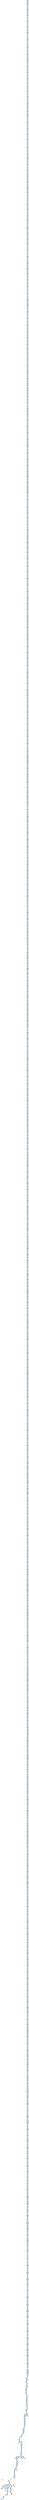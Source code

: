 digraph G {
node[shape=rectangle,style=filled,fillcolor=lightsteelblue,color=lightsteelblue]
bgcolor="transparent"
a0x00401b2asubw_dx_bx[label="start\nsubw %dx, %bx",fillcolor="orange",color="lightgrey"];
a0x00401b2dmovl_0x410437UINT32__92esp_[label="0x00401b2d\nmovl $0x410437<UINT32>, -92(%esp)"];
a0x00401b35subw_dx_bx[label="0x00401b35\nsubw %dx, %bx"];
a0x00401b38sbbl_0x40faffUINT32_ebx[label="0x00401b38\nsbbl $0x40faff<UINT32>, %ebx"];
a0x00401b3emovl__92esp__ecx[label="0x00401b3e\nmovl -92(%esp), %ecx"];
a0x00401b42addl_0xc702d6c1UINT32_ecx_[label="0x00401b42\naddl $0xc702d6c1<UINT32>, (%ecx)"];
a0x00401b48sbbl_0x40faffUINT32_ebx[label="0x00401b48\nsbbl $0x40faff<UINT32>, %ebx"];
a0x00401b4eorl_edx_esi[label="0x00401b4e\norl %edx, %esi"];
a0x00401b50xorl_eax_eax[label="0x00401b50\nxorl %eax, %eax"];
a0x00401b52movb_0x4UINT8_al[label="0x00401b52\nmovb $0x4<UINT8>, %al"];
a0x00401b54addl_eax__92esp_[label="0x00401b54\naddl %eax, -92(%esp)"];
a0x00401b58orl_edx_esi[label="0x00401b58\norl %edx, %esi"];
a0x00401b5amovl__92esp__eax[label="0x00401b5a\nmovl -92(%esp), %eax"];
a0x00401b5emovl_0x37a42444UINT32_eax_[label="0x00401b5e\nmovl $0x37a42444<UINT32>, (%eax)"];
a0x00401b64xorl_esi_eax[label="0x00401b64\nxorl %esi, %eax"];
a0x00401b66xorl_ecx_ecx[label="0x00401b66\nxorl %ecx, %ecx"];
a0x00401b68movb_0x4UINT8_cl[label="0x00401b68\nmovb $0x4<UINT8>, %cl"];
a0x00401b6aaddl_ecx__92esp_[label="0x00401b6a\naddl %ecx, -92(%esp)"];
a0x00401b6emovl_ecx_esi[label="0x00401b6e\nmovl %ecx, %esi"];
a0x00401b70addl_edi_edx[label="0x00401b70\naddl %edi, %edx"];
a0x00401b72movl__92esp__edx[label="0x00401b72\nmovl -92(%esp), %edx"];
a0x00401b76addl_0xc10040d4UINT32_edx_[label="0x00401b76\naddl $0xc10040d4<UINT32>, (%edx)"];
a0x00401b7caddl_edi_edx[label="0x00401b7c\naddl %edi, %edx"];
a0x00401b7eorw_dx_di[label="0x00401b7e\norw %dx, %di"];
a0x00401b81xorl_ebx_ebx[label="0x00401b81\nxorl %ebx, %ebx"];
a0x00401b83movb_0x4UINT8_bl[label="0x00401b83\nmovb $0x4<UINT8>, %bl"];
a0x00401b85addl_ebx__92esp_[label="0x00401b85\naddl %ebx, -92(%esp)"];
a0x00401b89orw_dx_di[label="0x00401b89\norw %dx, %di"];
a0x00401b8cmovl__92esp__ecx[label="0x00401b8c\nmovl -92(%esp), %ecx"];
a0x00401b90movl_0x4c8b02d6UINT32_ecx_[label="0x00401b90\nmovl $0x4c8b02d6<UINT32>, (%ecx)"];
a0x00401b96addw_ax_si[label="0x00401b96\naddw %ax, %si"];
a0x00401b99xorl_ecx_ecx[label="0x00401b99\nxorl %ecx, %ecx"];
a0x00401b9bmovb_0x4UINT8_cl[label="0x00401b9b\nmovb $0x4<UINT8>, %cl"];
a0x00401b9daddl_ecx__92esp_[label="0x00401b9d\naddl %ecx, -92(%esp)"];
a0x00401ba1testw_dx_cx[label="0x00401ba1\ntestw %dx, %cx"];
a0x00401ba4andw_cx_dx[label="0x00401ba4\nandw %cx, %dx"];
a0x00401ba7movl__92esp__edx[label="0x00401ba7\nmovl -92(%esp), %edx"];
a0x00401babmovl_0x181a424UINT32_edx_[label="0x00401bab\nmovl $0x181a424<UINT32>, (%edx)"];
a0x00401bb1andw_cx_dx[label="0x00401bb1\nandw %cx, %dx"];
a0x00401bb4subw_dx_si[label="0x00401bb4\nsubw %dx, %si"];
a0x00401bb7xorl_eax_eax[label="0x00401bb7\nxorl %eax, %eax"];
a0x00401bb9movb_0x4UINT8_al[label="0x00401bb9\nmovb $0x4<UINT8>, %al"];
a0x00401bbbaddl_eax__92esp_[label="0x00401bbb\naddl %eax, -92(%esp)"];
a0x00401bbfsubw_dx_si[label="0x00401bbf\nsubw %dx, %si"];
a0x00401bc2movl__92esp__edx[label="0x00401bc2\nmovl -92(%esp), %edx"];
a0x00401bc6addl_0x35b486b1UINT32_edx_[label="0x00401bc6\naddl $0x35b486b1<UINT32>, (%edx)"];
a0x00401bccandl_ebx_ecx[label="0x00401bcc\nandl %ebx, %ecx"];
a0x00401bcexorw_di_cx[label="0x00401bce\nxorw %di, %cx"];
a0x00401bd1testl_ebp_ebp[label="0x00401bd1\ntestl %ebp, %ebp"];
a0x00401bd3andw_si_di[label="0x00401bd3\nandw %si, %di"];
a0x00401bd6xorl_ecx_ecx[label="0x00401bd6\nxorl %ecx, %ecx"];
a0x00401bd8movb_0x4UINT8_cl[label="0x00401bd8\nmovb $0x4<UINT8>, %cl"];
a0x00401bdaaddl_ecx__92esp_[label="0x00401bda\naddl %ecx, -92(%esp)"];
a0x00401bdexorw_di_cx[label="0x00401bde\nxorw %di, %cx"];
a0x00401be1movl__92esp__ebx[label="0x00401be1\nmovl -92(%esp), %ebx"];
a0x00401be5addl_0x38213181UINT32_ebx_[label="0x00401be5\naddl $0x38213181<UINT32>, (%ebx)"];
a0x00401bebtestl_ebp_ebp[label="0x00401beb\ntestl %ebp, %ebp"];
a0x00401bedandw_si_di[label="0x00401bed\nandw %si, %di"];
a0x00401bf0imull_esi_eax[label="0x00401bf0\nimull %esi, %eax"];
a0x00401bf2xorl_edx_ebx[label="0x00401bf2\nxorl %edx, %ebx"];
a0x00401bf4xorl_ebx_ebx[label="0x00401bf4\nxorl %ebx, %ebx"];
a0x00401bf6movb_0x4UINT8_bl[label="0x00401bf6\nmovb $0x4<UINT8>, %bl"];
a0x00401bf8addl_ebx__92esp_[label="0x00401bf8\naddl %ebx, -92(%esp)"];
a0x00401bfcandw_si_di[label="0x00401bfc\nandw %si, %di"];
a0x00401bffmovl__92esp__ebx[label="0x00401bff\nmovl -92(%esp), %ebx"];
a0x00401c03movl_0xc72b75a4UINT32_ebx_[label="0x00401c03\nmovl $0xc72b75a4<UINT32>, (%ebx)"];
a0x00401c09imull_esi_eax[label="0x00401c09\nimull %esi, %eax"];
a0x00401c0bxorl_edx_ebx[label="0x00401c0b\nxorl %edx, %ebx"];
a0x00401c0dmovl_edi_ecx[label="0x00401c0d\nmovl %edi, %ecx"];
a0x00401c0fxorl_ecx_ecx[label="0x00401c0f\nxorl %ecx, %ecx"];
a0x00401c11movb_0x4UINT8_cl[label="0x00401c11\nmovb $0x4<UINT8>, %cl"];
a0x00401c13addl_ecx__92esp_[label="0x00401c13\naddl %ecx, -92(%esp)"];
a0x00401c17xorl_edx_ebx[label="0x00401c17\nxorl %edx, %ebx"];
a0x00401c19movl_edi_ecx[label="0x00401c19\nmovl %edi, %ecx"];
a0x00401c1bmovl__92esp__edx[label="0x00401c1b\nmovl -92(%esp), %edx"];
a0x00401c1faddl_0x4b0c033UINT32_edx_[label="0x00401c1f\naddl $0x4b0c033<UINT32>, (%edx)"];
a0x00401c25movl_edi_ecx[label="0x00401c25\nmovl %edi, %ecx"];
a0x00401c27xorl_eax_eax[label="0x00401c27\nxorl %eax, %eax"];
a0x00401c29movb_0x4UINT8_al[label="0x00401c29\nmovb $0x4<UINT8>, %al"];
a0x00401c2baddl_eax__92esp_[label="0x00401c2b\naddl %eax, -92(%esp)"];
a0x00401c2fmull_ebx_eax[label="0x00401c2f\nmull %ebx, %eax"];
a0x00401c31shrdl_0x3UINT8_ebp_eax[label="0x00401c31\nshrdl $0x3<UINT8>, %ebp, %eax"];
a0x00401c35movl__92esp__edi[label="0x00401c35\nmovl -92(%esp), %edi"];
a0x00401c39movl_0xa4244401UINT32_eax[label="0x00401c39\nmovl $0xa4244401<UINT32>, %eax"];
a0x00401c3estosl_eax_es_edi_[label="0x00401c3e\nstosl %eax, %es:(%edi)"];
a0x00401c3fshrdl_0x3UINT8_ebp_eax[label="0x00401c3f\nshrdl $0x3<UINT8>, %ebp, %eax"];
a0x00401c43xorl_eax_eax[label="0x00401c43\nxorl %eax, %eax"];
a0x00401c45movb_0x4UINT8_al[label="0x00401c45\nmovb $0x4<UINT8>, %al"];
a0x00401c47addl_eax__92esp_[label="0x00401c47\naddl %eax, -92(%esp)"];
a0x00401c4btestl_edx_esi[label="0x00401c4b\ntestl %edx, %esi"];
a0x00401c4dxorw_bp_si[label="0x00401c4d\nxorw %bp, %si"];
a0x00401c50movl__92esp__ebx[label="0x00401c50\nmovl -92(%esp), %ebx"];
a0x00401c54addl_0xfa7aed81UINT32_ebx_[label="0x00401c54\naddl $0xfa7aed81<UINT32>, (%ebx)"];
a0x00401c5axorw_bp_si[label="0x00401c5a\nxorw %bp, %si"];
a0x00401c5dxorl_ebx_ebx[label="0x00401c5d\nxorl %ebx, %ebx"];
a0x00401c5fmovb_0x4UINT8_bl[label="0x00401c5f\nmovb $0x4<UINT8>, %bl"];
a0x00401c61addl_ebx__92esp_[label="0x00401c61\naddl %ebx, -92(%esp)"];
a0x00401c65addl_edx_ebx[label="0x00401c65\naddl %edx, %ebx"];
a0x00401c67movsbl_bh_edx[label="0x00401c67\nmovsbl %bh, %edx"];
a0x00401c6amovl__92esp__ecx[label="0x00401c6a\nmovl -92(%esp), %ecx"];
a0x00401c6emovl_0x4c8b0040UINT32_ecx_[label="0x00401c6e\nmovl $0x4c8b0040<UINT32>, (%ecx)"];
a0x00401c74movsbl_bh_edx[label="0x00401c74\nmovsbl %bh, %edx"];
a0x00401c77testw_si_cx[label="0x00401c77\ntestw %si, %cx"];
a0x00401c7axorl_eax_eax[label="0x00401c7a\nxorl %eax, %eax"];
a0x00401c7cmovb_0x4UINT8_al[label="0x00401c7c\nmovb $0x4<UINT8>, %al"];
a0x00401c7eaddl_eax__92esp_[label="0x00401c7e\naddl %eax, -92(%esp)"];
a0x00401c82testw_si_cx[label="0x00401c82\ntestw %si, %cx"];
a0x00401c85andl_ebp_esi[label="0x00401c85\nandl %ebp, %esi"];
a0x00401c87movl__92esp__edi[label="0x00401c87\nmovl -92(%esp), %edi"];
a0x00401c8bmovl_0x181a424UINT32_eax[label="0x00401c8b\nmovl $0x181a424<UINT32>, %eax"];
a0x00401c90stosl_eax_es_edi_[label="0x00401c90\nstosl %eax, %es:(%edi)"];
a0x00401c91andl_ebp_esi[label="0x00401c91\nandl %ebp, %esi"];
a0x00401c93xorw_ax_bp[label="0x00401c93\nxorw %ax, %bp"];
a0x00401c96orw_ax_ax[label="0x00401c96\norw %ax, %ax"];
a0x00401c99xorl_eax_eax[label="0x00401c99\nxorl %eax, %eax"];
a0x00401c9bmovb_0x4UINT8_al[label="0x00401c9b\nmovb $0x4<UINT8>, %al"];
a0x00401c9daddl_eax__92esp_[label="0x00401c9d\naddl %eax, -92(%esp)"];
a0x00401ca1xorw_ax_bp[label="0x00401ca1\nxorw %ax, %bp"];
a0x00401ca4orw_ax_ax[label="0x00401ca4\norw %ax, %ax"];
a0x00401ca7movl__92esp__ebx[label="0x00401ca7\nmovl -92(%esp), %ebx"];
a0x00401cabaddl_0x10bf0040UINT32_ebx_[label="0x00401cab\naddl $0x10bf0040<UINT32>, (%ebx)"];
a0x00401cb1orw_ax_ax[label="0x00401cb1\norw %ax, %ax"];
a0x00401cb4xorl_edx_edx[label="0x00401cb4\nxorl %edx, %edx"];
a0x00401cb6movb_0x4UINT8_dl[label="0x00401cb6\nmovb $0x4<UINT8>, %dl"];
a0x00401cb8addl_edx__92esp_[label="0x00401cb8\naddl %edx, -92(%esp)"];
a0x00401cbcandw_di_si[label="0x00401cbc\nandw %di, %si"];
a0x00401cbfmovl__92esp__ecx[label="0x00401cbf\nmovl -92(%esp), %ecx"];
a0x00401cc3orl_0x23d93366UINT32_ecx_[label="0x00401cc3\norl $0x23d93366<UINT32>, (%ecx)"];
a0x00401cc9notl_ecx[label="0x00401cc9\nnotl %ecx"];
a0x00401ccbxorl_ebx_ebx[label="0x00401ccb\nxorl %ebx, %ebx"];
a0x00401ccdmovb_0x4UINT8_bl[label="0x00401ccd\nmovb $0x4<UINT8>, %bl"];
a0x00401ccfaddl_ebx__92esp_[label="0x00401ccf\naddl %ebx, -92(%esp)"];
a0x00401cd3subw_cx_cx[label="0x00401cd3\nsubw %cx, %cx"];
a0x00401cd6movl__92esp__ebx[label="0x00401cd6\nmovl -92(%esp), %ebx"];
a0x00401cdamovl_0x33d623cfUINT32_ebx_[label="0x00401cda\nmovl $0x33d623cf<UINT32>, (%ebx)"];
a0x00401ce0xorl_eax_ebx[label="0x00401ce0\nxorl %eax, %ebx"];
a0x00401ce2subl_edi_edi[label="0x00401ce2\nsubl %edi, %edi"];
a0x00401ce4shll_0x2UINT8_ecx[label="0x00401ce4\nshll $0x2<UINT8>, %ecx"];
a0x00401ce7xorl_edx_edx[label="0x00401ce7\nxorl %edx, %edx"];
a0x00401ce9movb_0x4UINT8_dl[label="0x00401ce9\nmovb $0x4<UINT8>, %dl"];
a0x00401cebaddl_edx__92esp_[label="0x00401ceb\naddl %edx, -92(%esp)"];
a0x00401cefsubl_edi_edi[label="0x00401cef\nsubl %edi, %edi"];
a0x00401cf1movl__92esp__edi[label="0x00401cf1\nmovl -92(%esp), %edi"];
a0x00401cf5movl_0x104b0c0UINT32_eax[label="0x00401cf5\nmovl $0x104b0c0<UINT32>, %eax"];
a0x00401cfastosl_eax_es_edi_[label="0x00401cfa\nstosl %eax, %es:(%edi)"];
a0x00401cfbshll_0x2UINT8_ecx[label="0x00401cfb\nshll $0x2<UINT8>, %ecx"];
a0x00401cfemull_esi_eax[label="0x00401cfe\nmull %esi, %eax"];
a0x00401d00andl_edx_eax[label="0x00401d00\nandl %edx, %eax"];
a0x00401d02addl_0x40ffedUINT32_ecx[label="0x00401d02\naddl $0x40ffed<UINT32>, %ecx"];
a0x00401d08xorl_ecx_ecx[label="0x00401d08\nxorl %ecx, %ecx"];
a0x00401d0amovb_0x4UINT8_cl[label="0x00401d0a\nmovb $0x4<UINT8>, %cl"];
a0x00401d0caddl_ecx__92esp_[label="0x00401d0c\naddl %ecx, -92(%esp)"];
a0x00401d10mull_esi_eax[label="0x00401d10\nmull %esi, %eax"];
a0x00401d12movl__92esp__eax[label="0x00401d12\nmovl -92(%esp), %eax"];
a0x00401d16addl_0x23a42444UINT32_eax_[label="0x00401d16\naddl $0x23a42444<UINT32>, (%eax)"];
a0x00401d1candl_edx_eax[label="0x00401d1c\nandl %edx, %eax"];
a0x00401d1exorl_eax_eax[label="0x00401d1e\nxorl %eax, %eax"];
a0x00401d20movb_0x4UINT8_al[label="0x00401d20\nmovb $0x4<UINT8>, %al"];
a0x00401d22addl_eax__92esp_[label="0x00401d22\naddl %eax, -92(%esp)"];
a0x00401d26addl_0x40ffedUINT32_ecx[label="0x00401d26\naddl $0x40ffed<UINT32>, %ecx"];
a0x00401d2cmovl__92esp__edx[label="0x00401d2c\nmovl -92(%esp), %edx"];
a0x00401d30movl_0x244c8bcfUINT32_edx_[label="0x00401d30\nmovl $0x244c8bcf<UINT32>, (%edx)"];
a0x00401d36testw_bp_dx[label="0x00401d36\ntestw %bp, %dx"];
a0x00401d39testl_ebp_edx[label="0x00401d39\ntestl %ebp, %edx"];
a0x00401d3bandw_bp_cx[label="0x00401d3b\nandw %bp, %cx"];
a0x00401d3exorl_ecx_ecx[label="0x00401d3e\nxorl %ecx, %ecx"];
a0x00401d40movb_0x4UINT8_cl[label="0x00401d40\nmovb $0x4<UINT8>, %cl"];
a0x00401d42addl_ecx__92esp_[label="0x00401d42\naddl %ecx, -92(%esp)"];
a0x00401d46testl_ebp_edx[label="0x00401d46\ntestl %ebp, %edx"];
a0x00401d48movl__92esp__edx[label="0x00401d48\nmovl -92(%esp), %edx"];
a0x00401d4caddl_0x210181a4UINT32_edx_[label="0x00401d4c\naddl $0x210181a4<UINT32>, (%edx)"];
a0x00401d52andw_bp_cx[label="0x00401d52\nandw %bp, %cx"];
a0x00401d55xorl_ecx_ecx[label="0x00401d55\nxorl %ecx, %ecx"];
a0x00401d57movb_0x4UINT8_cl[label="0x00401d57\nmovb $0x4<UINT8>, %cl"];
a0x00401d59addl_ecx__92esp_[label="0x00401d59\naddl %ecx, -92(%esp)"];
a0x00401d5dmovl_edx_edx[label="0x00401d5d\nmovl %edx, %edx"];
a0x00401d5fmovl_edx_ebp[label="0x00401d5f\nmovl %edx, %ebp"];
a0x00401d61movl__92esp__edi[label="0x00401d61\nmovl -92(%esp), %edi"];
a0x00401d65movl_0x81289cd7UINT32_eax[label="0x00401d65\nmovl $0x81289cd7<UINT32>, %eax"];
a0x00401d6astosl_eax_es_edi_[label="0x00401d6a\nstosl %eax, %es:(%edi)"];
a0x00401d6bmovl_edx_ebp[label="0x00401d6b\nmovl %edx, %ebp"];
a0x00401d6dxorl_eax_eax[label="0x00401d6d\nxorl %eax, %eax"];
a0x00401d6fmovb_0x4UINT8_al[label="0x00401d6f\nmovb $0x4<UINT8>, %al"];
a0x00401d71addl_eax__92esp_[label="0x00401d71\naddl %eax, -92(%esp)"];
a0x00401d75movw_bp_dx[label="0x00401d75\nmovw %bp, %dx"];
a0x00401d78movl__92esp__eax[label="0x00401d78\nmovl -92(%esp), %eax"];
a0x00401d7caddl_0x9c977131UINT32_eax_[label="0x00401d7c\naddl $0x9c977131<UINT32>, (%eax)"];
a0x00401d82orl_ecx_edi[label="0x00401d82\norl %ecx, %edi"];
a0x00401d84xorl_eax_eax[label="0x00401d84\nxorl %eax, %eax"];
a0x00401d86movb_0x4UINT8_al[label="0x00401d86\nmovb $0x4<UINT8>, %al"];
a0x00401d88addl_eax__92esp_[label="0x00401d88\naddl %eax, -92(%esp)"];
a0x00401d8csubw_dx_dx[label="0x00401d8c\nsubw %dx, %dx"];
a0x00401d8fmovl__92esp__ecx[label="0x00401d8f\nmovl -92(%esp), %ecx"];
a0x00401d93movl_0x85d62391UINT32_ecx_[label="0x00401d93\nmovl $0x85d62391<UINT32>, (%ecx)"];
a0x00401d99subl_esi_ebp[label="0x00401d99\nsubl %esi, %ebp"];
a0x00401d9bmovl_eax_ebp[label="0x00401d9b\nmovl %eax, %ebp"];
a0x00401d9dxorw_bx_bx[label="0x00401d9d\nxorw %bx, %bx"];
a0x00401da0subl_ebp_eax[label="0x00401da0\nsubl %ebp, %eax"];
a0x00401da2xorl_ecx_ecx[label="0x00401da2\nxorl %ecx, %ecx"];
a0x00401da4movb_0x4UINT8_cl[label="0x00401da4\nmovb $0x4<UINT8>, %cl"];
a0x00401da6addl_ecx__92esp_[label="0x00401da6\naddl %ecx, -92(%esp)"];
a0x00401daamovl_eax_ebp[label="0x00401daa\nmovl %eax, %ebp"];
a0x00401dacxorw_bx_bx[label="0x00401dac\nxorw %bx, %bx"];
a0x00401dafmovl__92esp__eax[label="0x00401daf\nmovl -92(%esp), %eax"];
a0x00401db3addl_0x33df0bc7UINT32_eax_[label="0x00401db3\naddl $0x33df0bc7<UINT32>, (%eax)"];
a0x00401db9xorw_bx_bx[label="0x00401db9\nxorw %bx, %bx"];
a0x00401dbcsubl_ebp_eax[label="0x00401dbc\nsubl %ebp, %eax"];
a0x00401dbexaddl_edx_eax[label="0x00401dbe\nxaddl %edx, %eax"];
a0x00401dc1xorl_edx_edx[label="0x00401dc1\nxorl %edx, %edx"];
a0x00401dc3movb_0x4UINT8_dl[label="0x00401dc3\nmovb $0x4<UINT8>, %dl"];
a0x00401dc5addl_edx__92esp_[label="0x00401dc5\naddl %edx, -92(%esp)"];
a0x00401dc9subl_ebp_eax[label="0x00401dc9\nsubl %ebp, %eax"];
a0x00401dcbmovl__92esp__ebx[label="0x00401dcb\nmovl -92(%esp), %ebx"];
a0x00401dcfmovl_0x104b0c0UINT32_ebx_[label="0x00401dcf\nmovl $0x104b0c0<UINT32>, (%ebx)"];
a0x00401dd5xaddl_edx_eax[label="0x00401dd5\nxaddl %edx, %eax"];
a0x00401dd8xorl_ecx_ecx[label="0x00401dd8\nxorl %ecx, %ecx"];
a0x00401ddamovb_0x4UINT8_cl[label="0x00401dda\nmovb $0x4<UINT8>, %cl"];
a0x00401ddcaddl_ecx__92esp_[label="0x00401ddc\naddl %ecx, -92(%esp)"];
a0x00401de0orl_0x40ddfdUINT32_ebx[label="0x00401de0\norl $0x40ddfd<UINT32>, %ebx"];
a0x00401de6movl__92esp__eax[label="0x00401de6\nmovl -92(%esp), %eax"];
a0x00401deamovl_0x85a42444UINT32_eax_[label="0x00401dea\nmovl $0x85a42444<UINT32>, (%eax)"];
a0x00401df0xorl_eax_edi[label="0x00401df0\nxorl %eax, %edi"];
a0x00401df2xorl_ebx_ebx[label="0x00401df2\nxorl %ebx, %ebx"];
a0x00401df4movb_0x4UINT8_bl[label="0x00401df4\nmovb $0x4<UINT8>, %bl"];
a0x00401df6addl_ebx__92esp_[label="0x00401df6\naddl %ebx, -92(%esp)"];
a0x00401dfamovl_edx_esi[label="0x00401dfa\nmovl %edx, %esi"];
a0x00401dfcmovzbl_bh_ecx[label="0x00401dfc\nmovzbl %bh, %ecx"];
a0x00401dffmovl__92esp__ecx[label="0x00401dff\nmovl -92(%esp), %ecx"];
a0x00401e03addl_0x24448bc7UINT32_ecx_[label="0x00401e03\naddl $0x24448bc7<UINT32>, (%ecx)"];
a0x00401e09movzbl_bh_ecx[label="0x00401e09\nmovzbl %bh, %ecx"];
a0x00401e0cxorl_edi_esi[label="0x00401e0c\nxorl %edi, %esi"];
a0x00401e0exorl_eax_eax[label="0x00401e0e\nxorl %eax, %eax"];
a0x00401e10movb_0x4UINT8_al[label="0x00401e10\nmovb $0x4<UINT8>, %al"];
a0x00401e12addl_eax__92esp_[label="0x00401e12\naddl %eax, -92(%esp)"];
a0x00401e16xorl_edi_esi[label="0x00401e16\nxorl %edi, %esi"];
a0x00401e18movl__92esp__eax[label="0x00401e18\nmovl -92(%esp), %eax"];
a0x00401e1cmovl_0xe80081a4UINT32_eax_[label="0x00401e1c\nmovl $0xe80081a4<UINT32>, (%eax)"];
a0x00401e22subw_bx_di[label="0x00401e22\nsubw %bx, %di"];
a0x00401e25shrl_0x2UINT8_ebx[label="0x00401e25\nshrl $0x2<UINT8>, %ebx"];
a0x00401e28xorl_eax_eax[label="0x00401e28\nxorl %eax, %eax"];
a0x00401e2amovb_0x4UINT8_al[label="0x00401e2a\nmovb $0x4<UINT8>, %al"];
a0x00401e2caddl_eax__92esp_[label="0x00401e2c\naddl %eax, -92(%esp)"];
a0x00401e30shrl_0x2UINT8_ebx[label="0x00401e30\nshrl $0x2<UINT8>, %ebx"];
a0x00401e33movl__92esp__eax[label="0x00401e33\nmovl -92(%esp), %eax"];
a0x00401e37movl_0xb000003UINT32_eax_[label="0x00401e37\nmovl $0xb000003<UINT32>, (%eax)"];
a0x00401e3dmovw_bx_ax[label="0x00401e3d\nmovw %bx, %ax"];
a0x00401e40xorl_ebx_ebx[label="0x00401e40\nxorl %ebx, %ebx"];
a0x00401e42movb_0x4UINT8_bl[label="0x00401e42\nmovb $0x4<UINT8>, %bl"];
a0x00401e44addl_ebx__92esp_[label="0x00401e44\naddl %ebx, -92(%esp)"];
a0x00401e48xorw_dx_ax[label="0x00401e48\nxorw %dx, %ax"];
a0x00401e4baddl_edi_edx[label="0x00401e4b\naddl %edi, %edx"];
a0x00401e4dmovl__92esp__ebx[label="0x00401e4d\nmovl -92(%esp), %ebx"];
a0x00401e51addl_0xb3db33dfUINT32_ebx_[label="0x00401e51\naddl $0xb3db33df<UINT32>, (%ebx)"];
a0x00401e57addl_edi_edx[label="0x00401e57\naddl %edi, %edx"];
a0x00401e59xchgl_eax_edi[label="0x00401e59\nxchgl %eax, %edi"];
a0x00401e5axorl_ebx_ebx[label="0x00401e5a\nxorl %ebx, %ebx"];
a0x00401e5cmovb_0x4UINT8_bl[label="0x00401e5c\nmovb $0x4<UINT8>, %bl"];
a0x00401e5eaddl_ebx__92esp_[label="0x00401e5e\naddl %ebx, -92(%esp)"];
a0x00401e62xchgl_eax_edi[label="0x00401e62\nxchgl %eax, %edi"];
a0x00401e63movl__92esp__eax[label="0x00401e63\nmovl -92(%esp), %eax"];
a0x00401e67addl_0x245c0104UINT32_eax_[label="0x00401e67\naddl $0x245c0104<UINT32>, (%eax)"];
a0x00401e6dleal_0x40de6aedi__edx[label="0x00401e6d\nleal 0x40de6a(%edi), %edx"];
a0x00401e73xorl_ebx_ebx[label="0x00401e73\nxorl %ebx, %ebx"];
a0x00401e75movb_0x4UINT8_bl[label="0x00401e75\nmovb $0x4<UINT8>, %bl"];
a0x00401e77addl_ebx__92esp_[label="0x00401e77\naddl %ebx, -92(%esp)"];
a0x00401e7brcll_0x2UINT8_eax[label="0x00401e7b\nrcll $0x2<UINT8>, %eax"];
a0x00401e7emovl__92esp__ebx[label="0x00401e7e\nmovl -92(%esp), %ebx"];
a0x00401e82addl_0x8bd98ba4UINT32_ebx_[label="0x00401e82\naddl $0x8bd98ba4<UINT32>, (%ebx)"];
a0x00401e88addw_bp_cx[label="0x00401e88\naddw %bp, %cx"];
a0x00401e8bxorl_ecx_ecx[label="0x00401e8b\nxorl %ecx, %ecx"];
a0x00401e8dmovb_0x4UINT8_cl[label="0x00401e8d\nmovb $0x4<UINT8>, %cl"];
a0x00401e8faddl_ecx__92esp_[label="0x00401e8f\naddl %ecx, -92(%esp)"];
a0x00401e93rorl_0x2UINT8_ebx[label="0x00401e93\nrorl $0x2<UINT8>, %ebx"];
a0x00401e96testw_cx_si[label="0x00401e96\ntestw %cx, %si"];
a0x00401e99movl__92esp__eax[label="0x00401e99\nmovl -92(%esp), %eax"];
a0x00401e9dorl_0x81a42444UINT32_eax_[label="0x00401e9d\norl $0x81a42444<UINT32>, (%eax)"];
a0x00401ea3testw_cx_si[label="0x00401ea3\ntestw %cx, %si"];
a0x00401ea6xorl_ecx_ecx[label="0x00401ea6\nxorl %ecx, %ecx"];
a0x00401ea8movb_0x4UINT8_cl[label="0x00401ea8\nmovb $0x4<UINT8>, %cl"];
a0x00401eaaaddl_ecx__92esp_[label="0x00401eaa\naddl %ecx, -92(%esp)"];
a0x00401eaemovl_edi_ebx[label="0x00401eae\nmovl %edi, %ebx"];
a0x00401eb0movzbl_ch_edx[label="0x00401eb0\nmovzbl %ch, %edx"];
a0x00401eb3movl__92esp__ecx[label="0x00401eb3\nmovl -92(%esp), %ecx"];
a0x00401eb7movl_0x8a68ab00UINT32_ecx_[label="0x00401eb7\nmovl $0x8a68ab00<UINT32>, (%ecx)"];
a0x00401ebdmovzbl_ch_edx[label="0x00401ebd\nmovzbl %ch, %edx"];
a0x00401ec0xorl_eax_eax[label="0x00401ec0\nxorl %eax, %eax"];
a0x00401ec2movb_0x4UINT8_al[label="0x00401ec2\nmovb $0x4<UINT8>, %al"];
a0x00401ec4addl_eax__92esp_[label="0x00401ec4\naddl %eax, -92(%esp)"];
a0x00401ec8imull_ebx_eax[label="0x00401ec8\nimull %ebx, %eax"];
a0x00401ecamovl__92esp__eax[label="0x00401eca\nmovl -92(%esp), %eax"];
a0x00401eceorl_0x583081ebUINT32_eax_[label="0x00401ece\norl $0x583081eb<UINT32>, (%eax)"];
a0x00401ed4subl_esi_esi[label="0x00401ed4\nsubl %esi, %esi"];
a0x00401ed6xorl_eax_eax[label="0x00401ed6\nxorl %eax, %eax"];
a0x00401ed8movb_0x4UINT8_al[label="0x00401ed8\nmovb $0x4<UINT8>, %al"];
a0x00401edaaddl_eax__92esp_[label="0x00401eda\naddl %eax, -92(%esp)"];
a0x00401edesbbl_0x2UINT8_edi[label="0x00401ede\nsbbl $0x2<UINT8>, %edi"];
a0x00401ee1orw_cx_bx[label="0x00401ee1\norw %cx, %bx"];
a0x00401ee4movl__92esp__edx[label="0x00401ee4\nmovl -92(%esp), %edx"];
a0x00401ee8addl_0x85fb35ccUINT32_edx_[label="0x00401ee8\naddl $0x85fb35cc<UINT32>, (%edx)"];
a0x00401eeeorw_cx_bx[label="0x00401eee\norw %cx, %bx"];
a0x00401ef1shldl_0x3UINT8_ebp_eax[label="0x00401ef1\nshldl $0x3<UINT8>, %ebp, %eax"];
a0x00401ef5xorl_edx_edx[label="0x00401ef5\nxorl %edx, %edx"];
a0x00401ef7movb_0x4UINT8_dl[label="0x00401ef7\nmovb $0x4<UINT8>, %dl"];
a0x00401ef9addl_edx__92esp_[label="0x00401ef9\naddl %edx, -92(%esp)"];
a0x00401efdshldl_0x3UINT8_ebp_eax[label="0x00401efd\nshldl $0x3<UINT8>, %ebp, %eax"];
a0x00401f01movl__92esp__edx[label="0x00401f01\nmovl -92(%esp), %edx"];
a0x00401f05addl_0xfbe581d1UINT32_edx_[label="0x00401f05\naddl $0xfbe581d1<UINT32>, (%edx)"];
a0x00401f0bandw_ax_ax[label="0x00401f0b\nandw %ax, %ax"];
a0x00401f0eandl_esi_ebx[label="0x00401f0e\nandl %esi, %ebx"];
a0x00401f10sbbl_0x40dbfeUINT32_esi[label="0x00401f10\nsbbl $0x40dbfe<UINT32>, %esi"];
a0x00401f16xorl_edx_edx[label="0x00401f16\nxorl %edx, %edx"];
a0x00401f18movb_0x4UINT8_dl[label="0x00401f18\nmovb $0x4<UINT8>, %dl"];
a0x00401f1aaddl_edx__92esp_[label="0x00401f1a\naddl %edx, -92(%esp)"];
a0x00401f1eandl_esi_ebx[label="0x00401f1e\nandl %esi, %ebx"];
a0x00401f20sbbl_0x40dbfeUINT32_esi[label="0x00401f20\nsbbl $0x40dbfe<UINT32>, %esi"];
a0x00401f26movl__92esp__ecx[label="0x00401f26\nmovl -92(%esp), %ecx"];
a0x00401f2aaddl_0x330040deUINT32_ecx_[label="0x00401f2a\naddl $0x330040de<UINT32>, (%ecx)"];
a0x00401f30sbbl_0x40dbfeUINT32_esi[label="0x00401f30\nsbbl $0x40dbfe<UINT32>, %esi"];
a0x00401f36xorl_ecx_ecx[label="0x00401f36\nxorl %ecx, %ecx"];
a0x00401f38movb_0x4UINT8_cl[label="0x00401f38\nmovb $0x4<UINT8>, %cl"];
a0x00401f3aaddl_ecx__92esp_[label="0x00401f3a\naddl %ecx, -92(%esp)"];
a0x00401f3emovl_edx_eax[label="0x00401f3e\nmovl %edx, %eax"];
a0x00401f40movl__92esp__edi[label="0x00401f40\nmovl -92(%esp), %edi"];
a0x00401f44movl_0x104b1c9UINT32_eax[label="0x00401f44\nmovl $0x104b1c9<UINT32>, %eax"];
a0x00401f49stosl_eax_es_edi_[label="0x00401f49\nstosl %eax, %es:(%edi)"];
a0x00401f4aandl_0x40deeeUINT32_esi[label="0x00401f4a\nandl $0x40deee<UINT32>, %esi"];
a0x00401f50xorl_edx_edx[label="0x00401f50\nxorl %edx, %edx"];
a0x00401f52movb_0x4UINT8_dl[label="0x00401f52\nmovb $0x4<UINT8>, %dl"];
a0x00401f54addl_edx__92esp_[label="0x00401f54\naddl %edx, -92(%esp)"];
a0x00401f58sarl_0x2UINT8_ebp[label="0x00401f58\nsarl $0x2<UINT8>, %ebp"];
a0x00401f5bmovl__92esp__ecx[label="0x00401f5b\nmovl -92(%esp), %ecx"];
a0x00401f5fmovl_0x81a4244cUINT32_ecx_[label="0x00401f5f\nmovl $0x81a4244c<UINT32>, (%ecx)"];
a0x00401f65leal_0x40dcebedx__edi[label="0x00401f65\nleal 0x40dceb(%edx), %edi"];
a0x00401f6bxorl_edx_edx[label="0x00401f6b\nxorl %edx, %edx"];
a0x00401f6dmovb_0x4UINT8_dl[label="0x00401f6d\nmovb $0x4<UINT8>, %dl"];
a0x00401f6faddl_edx__92esp_[label="0x00401f6f\naddl %edx, -92(%esp)"];
a0x00401f73leal_0x2edx__edi[label="0x00401f73\nleal 0x2(%edx), %edi"];
a0x00401f76movl__92esp__edx[label="0x00401f76\nmovl -92(%esp), %edx"];
a0x00401f7aaddl_0x40defbe5UINT32_edx_[label="0x00401f7a\naddl $0x40defbe5<UINT32>, (%edx)"];
a0x00401f80movsbl_dl_ecx[label="0x00401f80\nmovsbl %dl, %ecx"];
a0x00401f83leal_0x2edi__edi[label="0x00401f83\nleal 0x2(%edi), %edi"];
a0x00401f86xaddl_esi_eax[label="0x00401f86\nxaddl %esi, %eax"];
a0x00401f89xorl_ecx_ecx[label="0x00401f89\nxorl %ecx, %ecx"];
a0x00401f8bmovb_0x4UINT8_cl[label="0x00401f8b\nmovb $0x4<UINT8>, %cl"];
a0x00401f8daddl_ecx__92esp_[label="0x00401f8d\naddl %ecx, -92(%esp)"];
a0x00401f91leal_0x2edi__edi[label="0x00401f91\nleal 0x2(%edi), %edi"];
a0x00401f94movl__92esp__edx[label="0x00401f94\nmovl -92(%esp), %edx"];
a0x00401f98orl_0x24448b00UINT32_edx_[label="0x00401f98\norl $0x24448b00<UINT32>, (%edx)"];
a0x00401f9exaddl_esi_eax[label="0x00401f9e\nxaddl %esi, %eax"];
a0x00401fa1negl_esi[label="0x00401fa1\nnegl %esi"];
a0x00401fa3xorl_ecx_ecx[label="0x00401fa3\nxorl %ecx, %ecx"];
a0x00401fa5movb_0x4UINT8_cl[label="0x00401fa5\nmovb $0x4<UINT8>, %cl"];
a0x00401fa7addl_ecx__92esp_[label="0x00401fa7\naddl %ecx, -92(%esp)"];
a0x00401fabnegl_esi[label="0x00401fab\nnegl %esi"];
a0x00401fadaddl_ebx_esi[label="0x00401fad\naddl %ebx, %esi"];
a0x00401fafmovl__92esp__eax[label="0x00401faf\nmovl -92(%esp), %eax"];
a0x00401fb3orl_0x480081a4UINT32_eax_[label="0x00401fb3\norl $0x480081a4<UINT32>, (%eax)"];
a0x00401fb9addl_ebx_esi[label="0x00401fb9\naddl %ebx, %esi"];
a0x00401fbbxorl_eax_esi[label="0x00401fbb\nxorl %eax, %esi"];
a0x00401fbdleal_0x2esi__edx[label="0x00401fbd\nleal 0x2(%esi), %edx"];
a0x00401fc0xorl_ebx_ebx[label="0x00401fc0\nxorl %ebx, %ebx"];
a0x00401fc2movb_0x4UINT8_bl[label="0x00401fc2\nmovb $0x4<UINT8>, %bl"];
a0x00401fc4addl_ebx__92esp_[label="0x00401fc4\naddl %ebx, -92(%esp)"];
a0x00401fc8xorl_eax_esi[label="0x00401fc8\nxorl %eax, %esi"];
a0x00401fcamovl__92esp__ecx[label="0x00401fca\nmovl -92(%esp), %ecx"];
a0x00401fcemovl_0x81b67b36UINT32_ecx_[label="0x00401fce\nmovl $0x81b67b36<UINT32>, (%ecx)"];
a0x00401fd4leal_0x2esi__edx[label="0x00401fd4\nleal 0x2(%esi), %edx"];
a0x00401fd7xorl_eax_eax[label="0x00401fd7\nxorl %eax, %eax"];
a0x00401fd9movb_0x4UINT8_al[label="0x00401fd9\nmovb $0x4<UINT8>, %al"];
a0x00401fdbaddl_eax__92esp_[label="0x00401fdb\naddl %eax, -92(%esp)"];
a0x00401fdfmovsbl_dh_ebx[label="0x00401fdf\nmovsbl %dh, %ebx"];
a0x00401fe2movl__92esp__ecx[label="0x00401fe2\nmovl -92(%esp), %ecx"];
a0x00401fe6addl_0x7b760830UINT32_ecx_[label="0x00401fe6\naddl $0x7b760830<UINT32>, (%ecx)"];
a0x00401fecmovl_0x40fe7fUINT32_ebx[label="0x00401fec\nmovl $0x40fe7f<UINT32>, %ebx"];
a0x00401ff1xorl_ebx_ebx[label="0x00401ff1\nxorl %ebx, %ebx"];
a0x00401ff3movb_0x4UINT8_bl[label="0x00401ff3\nmovb $0x4<UINT8>, %bl"];
a0x00401ff5addl_ebx__92esp_[label="0x00401ff5\naddl %ebx, -92(%esp)"];
a0x00401ff9addl_ecx_esi[label="0x00401ff9\naddl %ecx, %esi"];
a0x00401ffbmovl__92esp__edx[label="0x00401ffb\nmovl -92(%esp), %edx"];
a0x00401ffforl_0x66d78b0dUINT32_edx_[label="0x00401fff\norl $0x66d78b0d<UINT32>, (%edx)"];
a0x00402005addw_bp_si[label="0x00402005\naddw %bp, %si"];
a0x00402008andl_eax_ebp[label="0x00402008\nandl %eax, %ebp"];
a0x0040200axorl_ebx_ebx[label="0x0040200a\nxorl %ebx, %ebx"];
a0x0040200cmovb_0x4UINT8_bl[label="0x0040200c\nmovb $0x4<UINT8>, %bl"];
a0x0040200eaddl_ebx__92esp_[label="0x0040200e\naddl %ebx, -92(%esp)"];
a0x00402012andl_eax_ebp[label="0x00402012\nandl %eax, %ebp"];
a0x00402014movw_di_di[label="0x00402014\nmovw %di, %di"];
a0x00402017movl__92esp__ecx[label="0x00402017\nmovl -92(%esp), %ecx"];
a0x0040201baddl_0xdb33cb8bUINT32_ecx_[label="0x0040201b\naddl $0xdb33cb8b<UINT32>, (%ecx)"];
a0x00402021movw_di_di[label="0x00402021\nmovw %di, %di"];
a0x00402024orl_edi_ebp[label="0x00402024\norl %edi, %ebp"];
a0x00402026xorl_ecx_ecx[label="0x00402026\nxorl %ecx, %ecx"];
a0x00402028movb_0x4UINT8_cl[label="0x00402028\nmovb $0x4<UINT8>, %cl"];
a0x0040202aaddl_ecx__92esp_[label="0x0040202a\naddl %ecx, -92(%esp)"];
a0x0040202eorl_edi_ebp[label="0x0040202e\norl %edi, %ebp"];
a0x00402030andw_di_dx[label="0x00402030\nandw %di, %dx"];
a0x00402033movl__92esp__ebx[label="0x00402033\nmovl -92(%esp), %ebx"];
a0x00402037movl_0x5c0104b3UINT32_ebx_[label="0x00402037\nmovl $0x5c0104b3<UINT32>, (%ebx)"];
a0x0040203dandw_di_dx[label="0x0040203d\nandw %di, %dx"];
a0x00402040xorw_ax_di[label="0x00402040\nxorw %ax, %di"];
a0x00402043xorw_cx_ax[label="0x00402043\nxorw %cx, %ax"];
a0x00402046xorl_eax_eax[label="0x00402046\nxorl %eax, %eax"];
a0x00402048movb_0x4UINT8_al[label="0x00402048\nmovb $0x4<UINT8>, %al"];
a0x0040204aaddl_eax__92esp_[label="0x0040204a\naddl %eax, -92(%esp)"];
a0x0040204exorw_ax_di[label="0x0040204e\nxorw %ax, %di"];
a0x00402051xorw_cx_ax[label="0x00402051\nxorw %cx, %ax"];
a0x00402054movl__92esp__ecx[label="0x00402054\nmovl -92(%esp), %ecx"];
a0x00402058addl_0x8b66a424UINT32_ecx_[label="0x00402058\naddl $0x8b66a424<UINT32>, (%ecx)"];
a0x0040205exorw_cx_ax[label="0x0040205e\nxorw %cx, %ax"];
a0x00402061subw_si_bx[label="0x00402061\nsubw %si, %bx"];
a0x00402064xorl_ebx_ebx[label="0x00402064\nxorl %ebx, %ebx"];
a0x00402066movb_0x4UINT8_bl[label="0x00402066\nmovb $0x4<UINT8>, %bl"];
a0x00402068addl_ebx__92esp_[label="0x00402068\naddl %ebx, -92(%esp)"];
a0x0040206csubw_si_bx[label="0x0040206c\nsubw %si, %bx"];
a0x0040206fmovl__92esp__ecx[label="0x0040206f\nmovl -92(%esp), %ecx"];
a0x00402073addl_0x245c8bcbUINT32_ecx_[label="0x00402073\naddl $0x245c8bcb<UINT32>, (%ecx)"];
a0x00402079rcll_0x2UINT8_ebx[label="0x00402079\nrcll $0x2<UINT8>, %ebx"];
a0x0040207caddl_0x40f8f8UINT32_ebx[label="0x0040207c\naddl $0x40f8f8<UINT32>, %ebx"];
a0x00402082xorl_eax_eax[label="0x00402082\nxorl %eax, %eax"];
a0x00402084movb_0x4UINT8_al[label="0x00402084\nmovb $0x4<UINT8>, %al"];
a0x00402086addl_eax__92esp_[label="0x00402086\naddl %eax, -92(%esp)"];
a0x0040208aaddl_0x40f8f8UINT32_ebx[label="0x0040208a\naddl $0x40f8f8<UINT32>, %ebx"];
a0x00402090movl__92esp__eax[label="0x00402090\nmovl -92(%esp), %eax"];
a0x00402094addl_0xe30381a4UINT32_eax_[label="0x00402094\naddl $0xe30381a4<UINT32>, (%eax)"];
a0x0040209aleal_0x40fcecedi__esi[label="0x0040209a\nleal 0x40fcec(%edi), %esi"];
a0x004020a0xorl_ebx_ebx[label="0x004020a0\nxorl %ebx, %ebx"];
a0x004020a2movb_0x4UINT8_bl[label="0x004020a2\nmovb $0x4<UINT8>, %bl"];
a0x004020a4addl_ebx__92esp_[label="0x004020a4\naddl %ebx, -92(%esp)"];
a0x004020a8movl_ebx_edx[label="0x004020a8\nmovl %ebx, %edx"];
a0x004020aamovl_ecx_ebp[label="0x004020aa\nmovl %ecx, %ebp"];
a0x004020acaddw_cx_di[label="0x004020ac\naddw %cx, %di"];
a0x004020afmovl__92esp__edi[label="0x004020af\nmovl -92(%esp), %edi"];
a0x004020b3movl_0x8185707eUINT32_eax[label="0x004020b3\nmovl $0x8185707e<UINT32>, %eax"];
a0x004020b8stosl_eax_es_edi_[label="0x004020b8\nstosl %eax, %es:(%edi)"];
a0x004020b9movl_ecx_ebp[label="0x004020b9\nmovl %ecx, %ebp"];
a0x004020bbxorl_edx_edx[label="0x004020bb\nxorl %edx, %edx"];
a0x004020bdmovb_0x4UINT8_dl[label="0x004020bd\nmovb $0x4<UINT8>, %dl"];
a0x004020bfaddl_edx__92esp_[label="0x004020bf\naddl %edx, -92(%esp)"];
a0x004020c3addw_cx_di[label="0x004020c3\naddw %cx, %di"];
a0x004020c6orl_eax_edi[label="0x004020c6\norl %eax, %edi"];
a0x004020c8movl__92esp__ebx[label="0x004020c8\nmovl -92(%esp), %ebx"];
a0x004020ccmovl_0x707d2333UINT32_ebx_[label="0x004020cc\nmovl $0x707d2333<UINT32>, (%ebx)"];
a0x004020d2orl_eax_edi[label="0x004020d2\norl %eax, %edi"];
a0x004020d4movl_ecx_ebx[label="0x004020d4\nmovl %ecx, %ebx"];
a0x004020d6subw_ax_di[label="0x004020d6\nsubw %ax, %di"];
a0x004020d9xorl_ebx_ebx[label="0x004020d9\nxorl %ebx, %ebx"];
a0x004020dbmovb_0x4UINT8_bl[label="0x004020db\nmovb $0x4<UINT8>, %bl"];
a0x004020ddaddl_ebx__92esp_[label="0x004020dd\naddl %ebx, -92(%esp)"];
a0x004020e1movl_ecx_ebx[label="0x004020e1\nmovl %ecx, %ebx"];
a0x004020e3subw_ax_di[label="0x004020e3\nsubw %ax, %di"];
a0x004020e6movl__92esp__ebx[label="0x004020e6\nmovl -92(%esp), %ebx"];
a0x004020eaaddl_0x7bba8d85UINT32_ebx_[label="0x004020ea\naddl $0x7bba8d85<UINT32>, (%ebx)"];
a0x004020f0subw_ax_di[label="0x004020f0\nsubw %ax, %di"];
a0x004020f3andl_esi_ebp[label="0x004020f3\nandl %esi, %ebp"];
a0x004020f5leal_0x2ecx__esi[label="0x004020f5\nleal 0x2(%ecx), %esi"];
a0x004020f8xorl_eax_eax[label="0x004020f8\nxorl %eax, %eax"];
a0x004020famovb_0x4UINT8_al[label="0x004020fa\nmovb $0x4<UINT8>, %al"];
a0x004020fcaddl_eax__92esp_[label="0x004020fc\naddl %eax, -92(%esp)"];
a0x00402100andl_esi_ebp[label="0x00402100\nandl %esi, %ebp"];
a0x00402102movl__92esp__edx[label="0x00402102\nmovl -92(%esp), %edx"];
a0x00402106addl_0x330040dcUINT32_edx_[label="0x00402106\naddl $0x330040dc<UINT32>, (%edx)"];
a0x0040210cleal_0x2ecx__esi[label="0x0040210c\nleal 0x2(%ecx), %esi"];
a0x0040210fmovw_bx_cx[label="0x0040210f\nmovw %bx, %cx"];
a0x00402112xorl_ecx_ecx[label="0x00402112\nxorl %ecx, %ecx"];
a0x00402114movb_0x4UINT8_cl[label="0x00402114\nmovb $0x4<UINT8>, %cl"];
a0x00402116addl_ecx__92esp_[label="0x00402116\naddl %ecx, -92(%esp)"];
a0x0040211amovw_bx_cx[label="0x0040211a\nmovw %bx, %cx"];
a0x0040211dmovl__92esp__ebx[label="0x0040211d\nmovl -92(%esp), %ebx"];
a0x00402121movl_0xb0c033efUINT32_ebx_[label="0x00402121\nmovl $0xb0c033ef<UINT32>, (%ebx)"];
a0x00402127subw_cx_bp[label="0x00402127\nsubw %cx, %bp"];
a0x0040212asubl_ecx_esi[label="0x0040212a\nsubl %ecx, %esi"];
a0x0040212cshll_0x2UINT8_esi[label="0x0040212c\nshll $0x2<UINT8>, %esi"];
a0x0040212fxorl_edx_edx[label="0x0040212f\nxorl %edx, %edx"];
a0x00402131movb_0x4UINT8_dl[label="0x00402131\nmovb $0x4<UINT8>, %dl"];
a0x00402133addl_edx__92esp_[label="0x00402133\naddl %edx, -92(%esp)"];
a0x00402137subl_ecx_esi[label="0x00402137\nsubl %ecx, %esi"];
a0x00402139movl__92esp__eax[label="0x00402139\nmovl -92(%esp), %eax"];
a0x0040213daddl_0x24440104UINT32_eax_[label="0x0040213d\naddl $0x24440104<UINT32>, (%eax)"];
a0x00402143shll_0x2UINT8_esi[label="0x00402143\nshll $0x2<UINT8>, %esi"];
a0x00402146xorl_ecx_ecx[label="0x00402146\nxorl %ecx, %ecx"];
a0x00402148movb_0x4UINT8_cl[label="0x00402148\nmovb $0x4<UINT8>, %cl"];
a0x0040214aaddl_ecx__92esp_[label="0x0040214a\naddl %ecx, -92(%esp)"];
a0x0040214emovzbl_cl_edx[label="0x0040214e\nmovzbl %cl, %edx"];
a0x00402151movl__92esp__eax[label="0x00402151\nmovl -92(%esp), %eax"];
a0x00402155addl_0x8bef33a4UINT32_eax_[label="0x00402155\naddl $0x8bef33a4<UINT32>, (%eax)"];
a0x0040215bsubw_si_ax[label="0x0040215b\nsubw %si, %ax"];
a0x0040215exorl_ecx_ecx[label="0x0040215e\nxorl %ecx, %ecx"];
a0x00402160movb_0x4UINT8_cl[label="0x00402160\nmovb $0x4<UINT8>, %cl"];
a0x00402162addl_ecx__92esp_[label="0x00402162\naddl %ecx, -92(%esp)"];
a0x00402166xorl_0x40db79UINT32_esi[label="0x00402166\nxorl $0x40db79<UINT32>, %esi"];
a0x0040216cmovl__92esp__ecx[label="0x0040216c\nmovl -92(%esp), %ecx"];
a0x00402170orl_0x81a42454UINT32_ecx_[label="0x00402170\norl $0x81a42454<UINT32>, (%ecx)"];
a0x00402176andl_ebx_eax[label="0x00402176\nandl %ebx, %eax"];
a0x00402178leal_0x40f86decx__ebp[label="0x00402178\nleal 0x40f86d(%ecx), %ebp"];
a0x0040217exorl_ebx_ebx[label="0x0040217e\nxorl %ebx, %ebx"];
a0x00402180movb_0x4UINT8_bl[label="0x00402180\nmovb $0x4<UINT8>, %bl"];
a0x00402182addl_ebx__92esp_[label="0x00402182\naddl %ebx, -92(%esp)"];
a0x00402186leal_0x40f86decx__ebp[label="0x00402186\nleal 0x40f86d(%ecx), %ebp"];
a0x0040218cmovl__92esp__edx[label="0x0040218c\nmovl -92(%esp), %edx"];
a0x00402190orl_0xc78102UINT32_edx_[label="0x00402190\norl $0xc78102<UINT32>, (%edx)"];
a0x00402196orw_cx_bx[label="0x00402196\norw %cx, %bx"];
a0x00402199xorl_edx_edx[label="0x00402199\nxorl %edx, %edx"];
a0x0040219bmovb_0x4UINT8_dl[label="0x0040219b\nmovb $0x4<UINT8>, %dl"];
a0x0040219daddl_edx__92esp_[label="0x0040219d\naddl %edx, -92(%esp)"];
a0x004021a1xorw_si_bp[label="0x004021a1\nxorw %si, %bp"];
a0x004021a4movl__92esp__edi[label="0x004021a4\nmovl -92(%esp), %edi"];
a0x004021a8movl_0x33d0f710UINT32_eax[label="0x004021a8\nmovl $0x33d0f710<UINT32>, %eax"];
a0x004021adstosl_eax_es_edi_[label="0x004021ad\nstosl %eax, %es:(%edi)"];
a0x004021aeorw_bx_cx[label="0x004021ae\norw %bx, %cx"];
a0x004021b1addl_0x2UINT8_ecx[label="0x004021b1\naddl $0x2<UINT8>, %ecx"];
a0x004021b4leal_0x40f86decx__ebp[label="0x004021b4\nleal 0x40f86d(%ecx), %ebp"];
a0x004021baxorl_ebx_ebx[label="0x004021ba\nxorl %ebx, %ebx"];
a0x004021bcmovb_0x4UINT8_bl[label="0x004021bc\nmovb $0x4<UINT8>, %bl"];
a0x004021beaddl_ebx__92esp_[label="0x004021be\naddl %ebx, -92(%esp)"];
a0x004021c2addl_0x2UINT8_ecx[label="0x004021c2\naddl $0x2<UINT8>, %ecx"];
a0x004021c5movl__92esp__edi[label="0x004021c5\nmovl -92(%esp), %edi"];
a0x004021c9movl_0x104b3dbUINT32_eax[label="0x004021c9\nmovl $0x104b3db<UINT32>, %eax"];
a0x004021cestosl_eax_es_edi_[label="0x004021ce\nstosl %eax, %es:(%edi)"];
a0x004021cfleal_0x40f86decx__ebp[label="0x004021cf\nleal 0x40f86d(%ecx), %ebp"];
a0x004021d5andl_edx_edx[label="0x004021d5\nandl %edx, %edx"];
a0x004021d7xorl_edx_edx[label="0x004021d7\nxorl %edx, %edx"];
a0x004021d9movb_0x4UINT8_dl[label="0x004021d9\nmovb $0x4<UINT8>, %dl"];
a0x004021dbaddl_edx__92esp_[label="0x004021db\naddl %edx, -92(%esp)"];
a0x004021dfandl_edx_edx[label="0x004021df\nandl %edx, %edx"];
a0x004021e1movl__92esp__ebx[label="0x004021e1\nmovl -92(%esp), %ebx"];
a0x004021e5movl_0x66a4245cUINT32_ebx_[label="0x004021e5\nmovl $0x66a4245c<UINT32>, (%ebx)"];
a0x004021ebsubw_ax_ax[label="0x004021eb\nsubw %ax, %ax"];
a0x004021eexorl_edx_edx[label="0x004021ee\nxorl %edx, %edx"];
a0x004021f0movb_0x4UINT8_dl[label="0x004021f0\nmovb $0x4<UINT8>, %dl"];
a0x004021f2addl_edx__92esp_[label="0x004021f2\naddl %edx, -92(%esp)"];
a0x004021f6andl_eax_ebx[label="0x004021f6\nandl %eax, %ebx"];
a0x004021f8movl__92esp__edi[label="0x004021f8\nmovl -92(%esp), %edi"];
a0x004021fcmovl_0xac0fce03UINT32_eax[label="0x004021fc\nmovl $0xac0fce03<UINT32>, %eax"];
a0x00402201stosl_eax_es_edi_[label="0x00402201\nstosl %eax, %es:(%edi)"];
a0x00402202leal_0x2edx__edx[label="0x00402202\nleal 0x2(%edx), %edx"];
a0x00402205leal_0x40fae9ebp__ebx[label="0x00402205\nleal 0x40fae9(%ebp), %ebx"];
a0x0040220bxorl_edx_edx[label="0x0040220b\nxorl %edx, %edx"];
a0x0040220dmovb_0x4UINT8_dl[label="0x0040220d\nmovb $0x4<UINT8>, %dl"];
a0x0040220faddl_edx__92esp_[label="0x0040220f\naddl %edx, -92(%esp)"];
a0x00402213leal_0x40fae9ebp__ebx[label="0x00402213\nleal 0x40fae9(%ebp), %ebx"];
a0x00402219movl__92esp__ecx[label="0x00402219\nmovl -92(%esp), %ecx"];
a0x0040221daddl_0x548b03c8UINT32_ecx_[label="0x0040221d\naddl $0x548b03c8<UINT32>, (%ecx)"];
a0x00402223orw_bx_ax[label="0x00402223\norw %bx, %ax"];
a0x00402226addl_eax_esi[label="0x00402226\naddl %eax, %esi"];
a0x00402228xorl_ecx_ecx[label="0x00402228\nxorl %ecx, %ecx"];
a0x0040222amovb_0x4UINT8_cl[label="0x0040222a\nmovb $0x4<UINT8>, %cl"];
a0x0040222caddl_ecx__92esp_[label="0x0040222c\naddl %ecx, -92(%esp)"];
a0x00402230addl_eax_esi[label="0x00402230\naddl %eax, %esi"];
a0x00402232orl_esi_ebp[label="0x00402232\norl %esi, %ebp"];
a0x00402234movl__92esp__ebx[label="0x00402234\nmovl -92(%esp), %ebx"];
a0x00402238movl_0x281a424UINT32_ebx_[label="0x00402238\nmovl $0x281a424<UINT32>, (%ebx)"];
a0x0040223eorl_esi_ebp[label="0x0040223e\norl %esi, %ebp"];
a0x00402240subw_dx_di[label="0x00402240\nsubw %dx, %di"];
a0x00402243xorl_edx_edx[label="0x00402243\nxorl %edx, %edx"];
a0x00402245movb_0x4UINT8_dl[label="0x00402245\nmovb $0x4<UINT8>, %dl"];
a0x00402247addl_edx__92esp_[label="0x00402247\naddl %edx, -92(%esp)"];
a0x0040224bsubw_dx_di[label="0x0040224b\nsubw %dx, %di"];
a0x0040224emovl__92esp__ebx[label="0x0040224e\nmovl -92(%esp), %ebx"];
a0x00402252orl_0xbe570000UINT32_ebx_[label="0x00402252\norl $0xbe570000<UINT32>, (%ebx)"];
a0x00402258andw_dx_dx[label="0x00402258\nandw %dx, %dx"];
a0x0040225bxorl_ecx_eax[label="0x0040225b\nxorl %ecx, %eax"];
a0x0040225dmovw_bx_bx[label="0x0040225d\nmovw %bx, %bx"];
a0x00402260xorl_edx_edx[label="0x00402260\nxorl %edx, %edx"];
a0x00402262movb_0x4UINT8_dl[label="0x00402262\nmovb $0x4<UINT8>, %dl"];
a0x00402264addl_edx__92esp_[label="0x00402264\naddl %edx, -92(%esp)"];
a0x00402268xorl_ecx_eax[label="0x00402268\nxorl %ecx, %eax"];
a0x0040226amovl__92esp__edx[label="0x0040226a\nmovl -92(%esp), %edx"];
a0x0040226eaddl_0x3c8ac0fUINT32_edx_[label="0x0040226e\naddl $0x3c8ac0f<UINT32>, (%edx)"];
a0x00402274movw_bx_bx[label="0x00402274\nmovw %bx, %bx"];
a0x00402277xorl_eax_eax[label="0x00402277\nxorl %eax, %eax"];
a0x00402279movb_0x4UINT8_al[label="0x00402279\nmovb $0x4<UINT8>, %al"];
a0x0040227baddl_eax__92esp_[label="0x0040227b\naddl %eax, -92(%esp)"];
a0x0040227faddw_bx_bp[label="0x0040227f\naddw %bx, %bp"];
a0x00402282movl__92esp__eax[label="0x00402282\nmovl -92(%esp), %eax"];
a0x00402286addl_0xdb33d28bUINT32_eax_[label="0x00402286\naddl $0xdb33d28b<UINT32>, (%eax)"];
a0x0040228candw_cx_dx[label="0x0040228c\nandw %cx, %dx"];
a0x0040228fxorl_eax_eax[label="0x0040228f\nxorl %eax, %eax"];
a0x00402291movb_0x4UINT8_al[label="0x00402291\nmovb $0x4<UINT8>, %al"];
a0x00402293addl_eax__92esp_[label="0x00402293\naddl %eax, -92(%esp)"];
a0x00402297movsbl_ch_eax[label="0x00402297\nmovsbl %ch, %eax"];
a0x0040229aandl_edi_ebx[label="0x0040229a\nandl %edi, %ebx"];
a0x0040229cmovl__92esp__eax[label="0x0040229c\nmovl -92(%esp), %eax"];
a0x004022a0orl_0x5c0104b3UINT32_eax_[label="0x004022a0\norl $0x5c0104b3<UINT32>, (%eax)"];
a0x004022a6andl_edi_ebx[label="0x004022a6\nandl %edi, %ebx"];
a0x004022a8movw_bx_dx[label="0x004022a8\nmovw %bx, %dx"];
a0x004022abmovl_ebp_edi[label="0x004022ab\nmovl %ebp, %edi"];
a0x004022adxorl_edx_edx[label="0x004022ad\nxorl %edx, %edx"];
a0x004022afmovb_0x4UINT8_dl[label="0x004022af\nmovb $0x4<UINT8>, %dl"];
a0x004022b1addl_edx__92esp_[label="0x004022b1\naddl %edx, -92(%esp)"];
a0x004022b5movw_bx_dx[label="0x004022b5\nmovw %bx, %dx"];
a0x004022b8movl__92esp__ebx[label="0x004022b8\nmovl -92(%esp), %ebx"];
a0x004022bcaddl_0xd28ba424UINT32_ebx_[label="0x004022bc\naddl $0xd28ba424<UINT32>, (%ebx)"];
a0x004022c2movl_ebp_edi[label="0x004022c2\nmovl %ebp, %edi"];
a0x004022c4andl_ebp_ecx[label="0x004022c4\nandl %ebp, %ecx"];
a0x004022c6xorl_ecx_ecx[label="0x004022c6\nxorl %ecx, %ecx"];
a0x004022c8movb_0x4UINT8_cl[label="0x004022c8\nmovb $0x4<UINT8>, %cl"];
a0x004022caaddl_ecx__92esp_[label="0x004022ca\naddl %ecx, -92(%esp)"];
a0x004022ceandl_ebp_ecx[label="0x004022ce\nandl %ebp, %ecx"];
a0x004022d0andw_bx_cx[label="0x004022d0\nandw %bx, %cx"];
a0x004022d3movl__92esp__eax[label="0x004022d3\nmovl -92(%esp), %eax"];
a0x004022d7movl_0x8bf58566UINT32_eax_[label="0x004022d7\nmovl $0x8bf58566<UINT32>, (%eax)"];
a0x004022ddandw_bx_cx[label="0x004022dd\nandw %bx, %cx"];
a0x004022e0movl_ebp_ebp[label="0x004022e0\nmovl %ebp, %ebp"];
a0x004022e2xorl_eax_eax[label="0x004022e2\nxorl %eax, %eax"];
a0x004022e4movb_0x4UINT8_al[label="0x004022e4\nmovb $0x4<UINT8>, %al"];
a0x004022e6addl_eax__92esp_[label="0x004022e6\naddl %eax, -92(%esp)"];
a0x004022eamovl_ebp_ebp[label="0x004022ea\nmovl %ebp, %ebp"];
a0x004022ectestw_di_si[label="0x004022ec\ntestw %di, %si"];
a0x004022efmovl__92esp__ecx[label="0x004022ef\nmovl -92(%esp), %ecx"];
a0x004022f3movl_0x81a42444UINT32_ecx_[label="0x004022f3\nmovl $0x81a42444<UINT32>, (%ecx)"];
a0x004022f9testw_di_si[label="0x004022f9\ntestw %di, %si"];
a0x004022fcleal_0x2ebp__ecx[label="0x004022fc\nleal 0x2(%ebp), %ecx"];
a0x004022ffxorl_ebx_ebx[label="0x004022ff\nxorl %ebx, %ebx"];
a0x00402301movb_0x4UINT8_bl[label="0x00402301\nmovb $0x4<UINT8>, %bl"];
a0x00402303addl_ebx__92esp_[label="0x00402303\naddl %ebx, -92(%esp)"];
a0x00402307leal_0x2ebp__ecx[label="0x00402307\nleal 0x2(%ebp), %ecx"];
a0x0040230asarl_0x2UINT8_ebx[label="0x0040230a\nsarl $0x2<UINT8>, %ebx"];
a0x0040230dmovl__92esp__eax[label="0x0040230d\nmovl -92(%esp), %eax"];
a0x00402311addl_0xfaa55400UINT32_eax_[label="0x00402311\naddl $0xfaa55400<UINT32>, (%eax)"];
a0x00402317sarl_0x2UINT8_ebx[label="0x00402317\nsarl $0x2<UINT8>, %ebx"];
a0x0040231amovl_esi_ebx[label="0x0040231a\nmovl %esi, %ebx"];
a0x0040231candw_bx_dx[label="0x0040231c\nandw %bx, %dx"];
a0x0040231fxorl_ebx_ebx[label="0x0040231f\nxorl %ebx, %ebx"];
a0x00402321movb_0x4UINT8_bl[label="0x00402321\nmovb $0x4<UINT8>, %bl"];
a0x00402323addl_ebx__92esp_[label="0x00402323\naddl %ebx, -92(%esp)"];
a0x00402327movl_esi_ebx[label="0x00402327\nmovl %esi, %ebx"];
a0x00402329andw_bx_dx[label="0x00402329\nandw %bx, %dx"];
a0x0040232cmovl__92esp__ebx[label="0x0040232c\nmovl -92(%esp), %ebx"];
a0x00402330movl_0x543081c9UINT32_ebx_[label="0x00402330\nmovl $0x543081c9<UINT32>, (%ebx)"];
a0x00402336andw_bx_dx[label="0x00402336\nandw %bx, %dx"];
a0x00402339andl_esi_esi[label="0x00402339\nandl %esi, %esi"];
a0x0040233bxorl_ecx_ecx[label="0x0040233b\nxorl %ecx, %ecx"];
a0x0040233dmovb_0x4UINT8_cl[label="0x0040233d\nmovb $0x4<UINT8>, %cl"];
a0x0040233faddl_ecx__92esp_[label="0x0040233f\naddl %ecx, -92(%esp)"];
a0x00402343andl_esi_esi[label="0x00402343\nandl %esi, %esi"];
a0x00402345movsbl_dl_ebx[label="0x00402345\nmovsbl %dl, %ebx"];
a0x00402348movl__92esp__ebx[label="0x00402348\nmovl -92(%esp), %ebx"];
a0x0040234caddl_0x66c9bab5UINT32_ebx_[label="0x0040234c\naddl $0x66c9bab5<UINT32>, (%ebx)"];
a0x00402352movsbl_dl_ebx[label="0x00402352\nmovsbl %dl, %ebx"];
a0x00402355xorl_ecx_ecx[label="0x00402355\nxorl %ecx, %ecx"];
a0x00402357movb_0x4UINT8_cl[label="0x00402357\nmovb $0x4<UINT8>, %cl"];
a0x00402359addl_ecx__92esp_[label="0x00402359\naddl %ecx, -92(%esp)"];
a0x0040235dsubl_edi_esi[label="0x0040235d\nsubl %edi, %esi"];
a0x0040235ftestw_cx_bx[label="0x0040235f\ntestw %cx, %bx"];
a0x00402362movl__92esp__ecx[label="0x00402362\nmovl -92(%esp), %ecx"];
a0x00402366movl_0xd233f585UINT32_ecx_[label="0x00402366\nmovl $0xd233f585<UINT32>, (%ecx)"];
a0x0040236ctestw_cx_bx[label="0x0040236c\ntestw %cx, %bx"];
a0x0040236fxorl_ecx_ecx[label="0x0040236f\nxorl %ecx, %ecx"];
a0x00402371movb_0x4UINT8_cl[label="0x00402371\nmovb $0x4<UINT8>, %cl"];
a0x00402373addl_ecx__92esp_[label="0x00402373\naddl %ecx, -92(%esp)"];
a0x00402377testw_di_dx[label="0x00402377\ntestw %di, %dx"];
a0x0040237aaddw_si_bx[label="0x0040237a\naddw %si, %bx"];
a0x0040237dmovl__92esp__edx[label="0x0040237d\nmovl -92(%esp), %edx"];
a0x00402381addl_0x540104b2UINT32_edx_[label="0x00402381\naddl $0x540104b2<UINT32>, (%edx)"];
a0x00402387addw_si_bx[label="0x00402387\naddw %si, %bx"];
a0x0040238aaddl_0x40f8f8UINT32_ebx[label="0x0040238a\naddl $0x40f8f8<UINT32>, %ebx"];
a0x00402390xorl_edx_edx[label="0x00402390\nxorl %edx, %edx"];
a0x00402392movb_0x4UINT8_dl[label="0x00402392\nmovb $0x4<UINT8>, %dl"];
a0x00402394addl_edx__92esp_[label="0x00402394\naddl %edx, -92(%esp)"];
a0x00402398addl_0x40f8f8UINT32_ebx[label="0x00402398\naddl $0x40f8f8<UINT32>, %ebx"];
a0x0040239emovl__92esp__eax[label="0x0040239e\nmovl -92(%esp), %eax"];
a0x004023a2orl_0x828da424UINT32_eax_[label="0x004023a2\norl $0x828da424<UINT32>, (%eax)"];
a0x004023a8orl_ebx_edx[label="0x004023a8\norl %ebx, %edx"];
a0x004023aaxorl_ebx_ebx[label="0x004023aa\nxorl %ebx, %ebx"];
a0x004023acmovb_0x4UINT8_bl[label="0x004023ac\nmovb $0x4<UINT8>, %bl"];
a0x004023aeaddl_ebx__92esp_[label="0x004023ae\naddl %ebx, -92(%esp)"];
a0x004023b2addw_di_bx[label="0x004023b2\naddw %di, %bx"];
a0x004023b5movl__92esp__ecx[label="0x004023b5\nmovl -92(%esp), %ecx"];
a0x004023b9addl_0x40dc6cUINT32_ecx_[label="0x004023b9\naddl $0x40dc6c<UINT32>, (%ecx)"];
a0x004023bfleal_0x40dafbebp__ebp[label="0x004023bf\nleal 0x40dafb(%ebp), %ebp"];
a0x004023c5xorl_eax_eax[label="0x004023c5\nxorl %eax, %eax"];
a0x004023c7movb_0x4UINT8_al[label="0x004023c7\nmovb $0x4<UINT8>, %al"];
a0x004023c9addl_eax__92esp_[label="0x004023c9\naddl %eax, -92(%esp)"];
a0x004023cdtestl_eax_edx[label="0x004023cd\ntestl %eax, %edx"];
a0x004023cfmovl__92esp__edx[label="0x004023cf\nmovl -92(%esp), %edx"];
a0x004023d3addl_0xa4244c8bUINT32_edx_[label="0x004023d3\naddl $0xa4244c8b<UINT32>, (%edx)"];
a0x004023d9movl_esi_eax[label="0x004023d9\nmovl %esi, %eax"];
a0x004023dbaddl_0x40ffedUINT32_ecx[label="0x004023db\naddl $0x40ffed<UINT32>, %ecx"];
a0x004023e1xorl_ebx_ebx[label="0x004023e1\nxorl %ebx, %ebx"];
a0x004023e3movb_0x4UINT8_bl[label="0x004023e3\nmovb $0x4<UINT8>, %bl"];
a0x004023e5addl_ebx__92esp_[label="0x004023e5\naddl %ebx, -92(%esp)"];
a0x004023e9addl_0x40ffedUINT32_ecx[label="0x004023e9\naddl $0x40ffed<UINT32>, %ecx"];
a0x004023efmovl__92esp__edx[label="0x004023ef\nmovl -92(%esp), %edx"];
a0x004023f3addl_0x15e80181UINT32_edx_[label="0x004023f3\naddl $0x15e80181<UINT32>, (%edx)"];
a0x004023f9addl_ebx_ebx[label="0x004023f9\naddl %ebx, %ebx"];
a0x004023fbsubl_edi_esi[label="0x004023fb\nsubl %edi, %esi"];
a0x004023fdxorw_dx_di[label="0x004023fd\nxorw %dx, %di"];
a0x00402400xorl_ebx_ebx[label="0x00402400\nxorl %ebx, %ebx"];
a0x00402402movb_0x4UINT8_bl[label="0x00402402\nmovb $0x4<UINT8>, %bl"];
a0x00402404addl_ebx__92esp_[label="0x00402404\naddl %ebx, -92(%esp)"];
a0x00402408subl_edi_esi[label="0x00402408\nsubl %edi, %esi"];
a0x0040240axorw_dx_di[label="0x0040240a\nxorw %dx, %di"];
a0x0040240dmovl__92esp__edi[label="0x0040240d\nmovl -92(%esp), %edi"];
a0x00402411movl_0x558d0000UINT32_eax[label="0x00402411\nmovl $0x558d0000<UINT32>, %eax"];
a0x00402416stosl_eax_es_edi_[label="0x00402416\nstosl %eax, %es:(%edi)"];
a0x00402417xorw_dx_di[label="0x00402417\nxorw %dx, %di"];
a0x0040241axorl_ecx_ecx[label="0x0040241a\nxorl %ecx, %ecx"];
a0x0040241cmovb_0x4UINT8_cl[label="0x0040241c\nmovb $0x4<UINT8>, %cl"];
a0x0040241eaddl_ecx__92esp_[label="0x0040241e\naddl %ecx, -92(%esp)"];
a0x00402422xorl_eax_ecx[label="0x00402422\nxorl %eax, %ecx"];
a0x00402424orl_ebp_ebx[label="0x00402424\norl %ebp, %ebx"];
a0x00402426andl_ebp_edx[label="0x00402426\nandl %ebp, %edx"];
a0x00402428movl__92esp__ecx[label="0x00402428\nmovl -92(%esp), %ecx"];
a0x0040242caddl_0xb1c93302UINT32_ecx_[label="0x0040242c\naddl $0xb1c93302<UINT32>, (%ecx)"];
a0x00402432orl_ebp_ebx[label="0x00402432\norl %ebp, %ebx"];
a0x00402434andl_ebp_edx[label="0x00402434\nandl %ebp, %edx"];
a0x00402436xorl_ebx_ebx[label="0x00402436\nxorl %ebx, %ebx"];
a0x00402438movb_0x4UINT8_bl[label="0x00402438\nmovb $0x4<UINT8>, %bl"];
a0x0040243aaddl_ebx__92esp_[label="0x0040243a\naddl %ebx, -92(%esp)"];
a0x0040243eandl_ebp_edx[label="0x0040243e\nandl %ebp, %edx"];
a0x00402440movl__92esp__ecx[label="0x00402440\nmovl -92(%esp), %ecx"];
a0x00402444addl_0x244c0104UINT32_ecx_[label="0x00402444\naddl $0x244c0104<UINT32>, (%ecx)"];
a0x0040244ashll_0x2UINT8_esi[label="0x0040244a\nshll $0x2<UINT8>, %esi"];
a0x0040244dxorl_ecx_ecx[label="0x0040244d\nxorl %ecx, %ecx"];
a0x0040244fmovb_0x4UINT8_cl[label="0x0040244f\nmovb $0x4<UINT8>, %cl"];
a0x00402451addl_ecx__92esp_[label="0x00402451\naddl %ecx, -92(%esp)"];
a0x00402455movzbl_al_eax[label="0x00402455\nmovzbl %al, %eax"];
a0x00402458movl__92esp__eax[label="0x00402458\nmovl -92(%esp), %eax"];
a0x0040245caddl_0x2d2c1a4UINT32_eax_[label="0x0040245c\naddl $0x2d2c1a4<UINT32>, (%eax)"];
a0x00402462subl_0x2UINT8_edx[label="0x00402462\nsubl $0x2<UINT8>, %edx"];
a0x00402465orw_dx_si[label="0x00402465\norw %dx, %si"];
a0x00402468xorl_eax_eax[label="0x00402468\nxorl %eax, %eax"];
a0x0040246amovb_0x4UINT8_al[label="0x0040246a\nmovb $0x4<UINT8>, %al"];
a0x0040246caddl_eax__92esp_[label="0x0040246c\naddl %eax, -92(%esp)"];
a0x00402470orw_dx_si[label="0x00402470\norw %dx, %si"];
a0x00402473movw_ax_ax[label="0x00402473\nmovw %ax, %ax"];
a0x00402476movl__92esp__ecx[label="0x00402476\nmovl -92(%esp), %ecx"];
a0x0040247aorl_0xa4244c8bUINT32_ecx_[label="0x0040247a\norl $0xa4244c8b<UINT32>, (%ecx)"];
a0x00402480movw_ax_ax[label="0x00402480\nmovw %ax, %ax"];
a0x00402483orl_ecx_edi[label="0x00402483\norl %ecx, %edi"];
a0x00402485xorl_ebx_ebx[label="0x00402485\nxorl %ebx, %ebx"];
a0x00402487movb_0x4UINT8_bl[label="0x00402487\nmovb $0x4<UINT8>, %bl"];
a0x00402489addl_ebx__92esp_[label="0x00402489\naddl %ebx, -92(%esp)"];
a0x0040248dorl_ecx_edi[label="0x0040248d\norl %ecx, %edi"];
a0x0040248fmovl__92esp__eax[label="0x0040248f\nmovl -92(%esp), %eax"];
a0x00402493addl_0xbf000181UINT32_eax_[label="0x00402493\naddl $0xbf000181<UINT32>, (%eax)"];
a0x00402499testl_ebx_edx[label="0x00402499\ntestl %ebx, %edx"];
a0x0040249bsubw_bx_ax[label="0x0040249b\nsubw %bx, %ax"];
a0x0040249exorl_ebx_ebx[label="0x0040249e\nxorl %ebx, %ebx"];
a0x004024a0movb_0x4UINT8_bl[label="0x004024a0\nmovb $0x4<UINT8>, %bl"];
a0x004024a2addl_ebx__92esp_[label="0x004024a2\naddl %ebx, -92(%esp)"];
a0x004024a6subw_bx_ax[label="0x004024a6\nsubw %bx, %ax"];
a0x004024a9movl__92esp__ecx[label="0x004024a9\nmovl -92(%esp), %ecx"];
a0x004024adaddl_0xdf8b5000UINT32_ecx_[label="0x004024ad\naddl $0xdf8b5000<UINT32>, (%ecx)"];
a0x004024b3movl_ebp_eax[label="0x004024b3\nmovl %ebp, %eax"];
a0x004024b5movl_eax_ebx[label="0x004024b5\nmovl %eax, %ebx"];
a0x004024b7xorl_0x40dfe9UINT32_eax[label="0x004024b7\nxorl $0x40dfe9<UINT32>, %eax"];
a0x004024bdxorl_eax_eax[label="0x004024bd\nxorl %eax, %eax"];
a0x004024bfmovb_0x4UINT8_al[label="0x004024bf\nmovb $0x4<UINT8>, %al"];
a0x004024c1addl_eax__92esp_[label="0x004024c1\naddl %eax, -92(%esp)"];
a0x004024c5movl_eax_ebx[label="0x004024c5\nmovl %eax, %ebx"];
a0x004024c7movl__92esp__eax[label="0x004024c7\nmovl -92(%esp), %eax"];
a0x004024cbaddl_0x3302c383UINT32_eax_[label="0x004024cb\naddl $0x3302c383<UINT32>, (%eax)"];
a0x004024d1xorl_0x40dfe9UINT32_eax[label="0x004024d1\nxorl $0x40dfe9<UINT32>, %eax"];
a0x004024d7xorl_ecx_ecx[label="0x004024d7\nxorl %ecx, %ecx"];
a0x004024d9movb_0x4UINT8_cl[label="0x004024d9\nmovb $0x4<UINT8>, %cl"];
a0x004024dbaddl_ecx__92esp_[label="0x004024db\naddl %ecx, -92(%esp)"];
a0x004024dfleal_0x40fd6febx__eax[label="0x004024df\nleal 0x40fd6f(%ebx), %eax"];
a0x004024e5movl__92esp__ebx[label="0x004024e5\nmovl -92(%esp), %ebx"];
a0x004024e9addl_0xb1c933f3UINT32_ebx_[label="0x004024e9\naddl $0xb1c933f3<UINT32>, (%ebx)"];
a0x004024eftestl_0x40dd7dUINT32_edx[label="0x004024ef\ntestl $0x40dd7d<UINT32>, %edx"];
a0x004024f5xorl_eax_eax[label="0x004024f5\nxorl %eax, %eax"];
a0x004024f7movb_0x4UINT8_al[label="0x004024f7\nmovb $0x4<UINT8>, %al"];
a0x004024f9addl_eax__92esp_[label="0x004024f9\naddl %eax, -92(%esp)"];
a0x004024fdshrl_0x2UINT8_eax[label="0x004024fd\nshrl $0x2<UINT8>, %eax"];
a0x00402500movl__92esp__edx[label="0x00402500\nmovl -92(%esp), %edx"];
a0x00402504addl_0x244c0104UINT32_edx_[label="0x00402504\naddl $0x244c0104<UINT32>, (%edx)"];
a0x0040250aandl_edi_edi[label="0x0040250a\nandl %edi, %edi"];
a0x0040250cmovsbl_ah_ebx[label="0x0040250c\nmovsbl %ah, %ebx"];
a0x0040250forw_si_bx[label="0x0040250f\norw %si, %bx"];
a0x00402512xorl_edx_edx[label="0x00402512\nxorl %edx, %edx"];
a0x00402514movb_0x4UINT8_dl[label="0x00402514\nmovb $0x4<UINT8>, %dl"];
a0x00402516addl_edx__92esp_[label="0x00402516\naddl %edx, -92(%esp)"];
a0x0040251amovsbl_ah_ebx[label="0x0040251a\nmovsbl %ah, %ebx"];
a0x0040251dmovl__92esp__eax[label="0x0040251d\nmovl -92(%esp), %eax"];
a0x00402521addl_0x2c383a4UINT32_eax_[label="0x00402521\naddl $0x2c383a4<UINT32>, (%eax)"];
a0x00402527orw_si_bx[label="0x00402527\norw %si, %bx"];
a0x0040252anotl_ecx[label="0x0040252a\nnotl %ecx"];
a0x0040252csubl_edx_ecx[label="0x0040252c\nsubl %edx, %ecx"];
a0x0040252exorl_ebx_ebx[label="0x0040252e\nxorl %ebx, %ebx"];
a0x00402530movb_0x4UINT8_bl[label="0x00402530\nmovb $0x4<UINT8>, %bl"];
a0x00402532addl_ebx__92esp_[label="0x00402532\naddl %ebx, -92(%esp)"];
a0x00402536notl_ecx[label="0x00402536\nnotl %ecx"];
a0x00402538subl_edx_ecx[label="0x00402538\nsubl %edx, %ecx"];
a0x0040253amovl__92esp__ebx[label="0x0040253a\nmovl -92(%esp), %ebx"];
a0x0040253eaddl_0x448bf333UINT32_ebx_[label="0x0040253e\naddl $0x448bf333<UINT32>, (%ebx)"];
a0x00402544subl_edx_ecx[label="0x00402544\nsubl %edx, %ecx"];
a0x00402546movw_dx_di[label="0x00402546\nmovw %dx, %di"];
a0x00402549xorl_ebx_ebx[label="0x00402549\nxorl %ebx, %ebx"];
a0x0040254bmovb_0x4UINT8_bl[label="0x0040254b\nmovb $0x4<UINT8>, %bl"];
a0x0040254daddl_ebx__92esp_[label="0x0040254d\naddl %ebx, -92(%esp)"];
a0x00402551movw_dx_di[label="0x00402551\nmovw %dx, %di"];
a0x00402554movl__92esp__eax[label="0x00402554\nmovl -92(%esp), %eax"];
a0x00402558addl_0x81a424UINT32_eax_[label="0x00402558\naddl $0x81a424<UINT32>, (%eax)"];
a0x0040255eaddw_ax_cx[label="0x0040255e\naddw %ax, %cx"];
a0x00402561xorw_bx_ax[label="0x00402561\nxorw %bx, %ax"];
a0x00402564xorl_ebx_ebx[label="0x00402564\nxorl %ebx, %ebx"];
a0x00402566movb_0x4UINT8_bl[label="0x00402566\nmovb $0x4<UINT8>, %bl"];
a0x00402568addl_ebx__92esp_[label="0x00402568\naddl %ebx, -92(%esp)"];
a0x0040256cxorw_bx_ax[label="0x0040256c\nxorw %bx, %ax"];
a0x0040256ftestl_ebp_eax[label="0x0040256f\ntestl %ebp, %eax"];
a0x00402571movl__92esp__edx[label="0x00402571\nmovl -92(%esp), %edx"];
a0x00402575addl_0xdb203f79UINT32_edx_[label="0x00402575\naddl $0xdb203f79<UINT32>, (%edx)"];
a0x0040257btestl_ebp_eax[label="0x0040257b\ntestl %ebp, %eax"];
a0x0040257drorl_0x2UINT8_edx[label="0x0040257d\nrorl $0x2<UINT8>, %edx"];
a0x00402580testl_ecx_ebx[label="0x00402580\ntestl %ecx, %ebx"];
a0x00402582xorl_ecx_ecx[label="0x00402582\nxorl %ecx, %ecx"];
a0x00402584movb_0x4UINT8_cl[label="0x00402584\nmovb $0x4<UINT8>, %cl"];
a0x00402586addl_ecx__92esp_[label="0x00402586\naddl %ecx, -92(%esp)"];
a0x0040258arorl_0x2UINT8_edx[label="0x0040258a\nrorl $0x2<UINT8>, %edx"];
a0x0040258dmovl__92esp__ebx[label="0x0040258d\nmovl -92(%esp), %ebx"];
a0x00402591orl_0x3f383081UINT32_ebx_[label="0x00402591\norl $0x3f383081<UINT32>, (%ebx)"];
a0x00402597testl_ecx_ebx[label="0x00402597\ntestl %ecx, %ebx"];
a0x00402599orw_di_di[label="0x00402599\norw %di, %di"];
a0x0040259cleal_0x2edx__ebx[label="0x0040259c\nleal 0x2(%edx), %ebx"];
a0x0040259fxorl_edx_edx[label="0x0040259f\nxorl %edx, %edx"];
a0x004025a1movb_0x4UINT8_dl[label="0x004025a1\nmovb $0x4<UINT8>, %dl"];
a0x004025a3addl_edx__92esp_[label="0x004025a3\naddl %edx, -92(%esp)"];
a0x004025a7orw_di_di[label="0x004025a7\norw %di, %di"];
a0x004025aamovl__92esp__ebx[label="0x004025aa\nmovl -92(%esp), %ebx"];
a0x004025aeaddl_0xf333db9bUINT32_ebx_[label="0x004025ae\naddl $0xf333db9b<UINT32>, (%ebx)"];
a0x004025b4leal_0x2edx__ebx[label="0x004025b4\nleal 0x2(%edx), %ebx"];
a0x004025b7subw_dx_bx[label="0x004025b7\nsubw %dx, %bx"];
a0x004025baxorl_ecx_ecx[label="0x004025ba\nxorl %ecx, %ecx"];
a0x004025bcmovb_0x4UINT8_cl[label="0x004025bc\nmovb $0x4<UINT8>, %cl"];
a0x004025beaddl_ecx__92esp_[label="0x004025be\naddl %ecx, -92(%esp)"];
a0x004025c2subw_dx_bx[label="0x004025c2\nsubw %dx, %bx"];
a0x004025c5sarl_0x2UINT8_edx[label="0x004025c5\nsarl $0x2<UINT8>, %edx"];
a0x004025c8movl__92esp__ecx[label="0x004025c8\nmovl -92(%esp), %ecx"];
a0x004025ccmovl_0x4b3db33UINT32_ecx_[label="0x004025cc\nmovl $0x4b3db33<UINT32>, (%ecx)"];
a0x004025d2sarl_0x2UINT8_edx[label="0x004025d2\nsarl $0x2<UINT8>, %edx"];
a0x004025d5xorl_edx_edx[label="0x004025d5\nxorl %edx, %edx"];
a0x004025d7movb_0x4UINT8_dl[label="0x004025d7\nmovb $0x4<UINT8>, %dl"];
a0x004025d9addl_edx__92esp_[label="0x004025d9\naddl %edx, -92(%esp)"];
a0x004025ddandl_edx_eax[label="0x004025dd\nandl %edx, %eax"];
a0x004025dfaddw_bp_si[label="0x004025df\naddw %bp, %si"];
a0x004025e2movl__92esp__eax[label="0x004025e2\nmovl -92(%esp), %eax"];
a0x004025e6addl_0xa4245c01UINT32_eax_[label="0x004025e6\naddl $0xa4245c01<UINT32>, (%eax)"];
a0x004025ecaddw_bp_si[label="0x004025ec\naddw %bp, %si"];
a0x004025efleal_0x40f86febx__edx[label="0x004025ef\nleal 0x40f86f(%ebx), %edx"];
a0x004025f5xorl_ebx_ebx[label="0x004025f5\nxorl %ebx, %ebx"];
a0x004025f7movb_0x4UINT8_bl[label="0x004025f7\nmovb $0x4<UINT8>, %bl"];
a0x004025f9addl_ebx__92esp_[label="0x004025f9\naddl %ebx, -92(%esp)"];
a0x004025fdleal_0x40f86febx__edx[label="0x004025fd\nleal 0x40f86f(%ebx), %edx"];
a0x00402603movl__92esp__eax[label="0x00402603\nmovl -92(%esp), %eax"];
a0x00402607orl_0x8bf38566UINT32_eax_[label="0x00402607\norl $0x8bf38566<UINT32>, (%eax)"];
a0x0040260dsubw_bp_cx[label="0x0040260d\nsubw %bp, %cx"];
a0x00402610xorw_cx_dx[label="0x00402610\nxorw %cx, %dx"];
a0x00402613mull_esi_eax[label="0x00402613\nmull %esi, %eax"];
a0x00402615xorl_eax_eax[label="0x00402615\nxorl %eax, %eax"];
a0x00402617movb_0x4UINT8_al[label="0x00402617\nmovb $0x4<UINT8>, %al"];
a0x00402619addl_eax__92esp_[label="0x00402619\naddl %eax, -92(%esp)"];
a0x0040261dxorw_cx_dx[label="0x0040261d\nxorw %cx, %dx"];
a0x00402620movl__92esp__ebx[label="0x00402620\nmovl -92(%esp), %ebx"];
a0x00402624orl_0x81a4244cUINT32_ebx_[label="0x00402624\norl $0x81a4244c<UINT32>, (%ebx)"];
a0x0040262amull_esi_eax[label="0x0040262a\nmull %esi, %eax"];
a0x0040262cshll_0x2UINT8_eax[label="0x0040262c\nshll $0x2<UINT8>, %eax"];
a0x0040262fxorl_eax_eax[label="0x0040262f\nxorl %eax, %eax"];
a0x00402631movb_0x4UINT8_al[label="0x00402631\nmovb $0x4<UINT8>, %al"];
a0x00402633addl_eax__92esp_[label="0x00402633\naddl %eax, -92(%esp)"];
a0x00402637shll_0x2UINT8_eax[label="0x00402637\nshll $0x2<UINT8>, %eax"];
a0x0040263amovl__92esp__ecx[label="0x0040263a\nmovl -92(%esp), %ecx"];
a0x0040263eorl_0xa801UINT32_ecx_[label="0x0040263e\norl $0xa801<UINT32>, (%ecx)"];
a0x00402644rorl_0x2UINT8_esi[label="0x00402644\nrorl $0x2<UINT8>, %esi"];
a0x00402647xorl_ecx_ecx[label="0x00402647\nxorl %ecx, %ecx"];
a0x00402649movb_0x4UINT8_cl[label="0x00402649\nmovb $0x4<UINT8>, %cl"];
a0x0040264baddl_ecx__92esp_[label="0x0040264b\naddl %ecx, -92(%esp)"];
a0x0040264fmovzbl_bh_eax[label="0x0040264f\nmovzbl %bh, %eax"];
a0x00402652subl_esi_edx[label="0x00402652\nsubl %esi, %edx"];
a0x00402654movl__92esp__eax[label="0x00402654\nmovl -92(%esp), %eax"];
a0x00402658addl_0x33f98bbeUINT32_eax_[label="0x00402658\naddl $0x33f98bbe<UINT32>, (%eax)"];
a0x0040265esubl_esi_edx[label="0x0040265e\nsubl %esi, %edx"];
a0x00402660addl_ebx_eax[label="0x00402660\naddl %ebx, %eax"];
a0x00402662xorl_ebx_ebx[label="0x00402662\nxorl %ebx, %ebx"];
a0x00402664movb_0x4UINT8_bl[label="0x00402664\nmovb $0x4<UINT8>, %bl"];
a0x00402666addl_ebx__92esp_[label="0x00402666\naddl %ebx, -92(%esp)"];
a0x0040266aaddl_ebx_eax[label="0x0040266a\naddl %ebx, %eax"];
a0x0040266cmovzbl_dl_ebx[label="0x0040266c\nmovzbl %dl, %ebx"];
a0x0040266fmovl__92esp__ebx[label="0x0040266f\nmovl -92(%esp), %ebx"];
a0x00402673addl_0x104b2d2UINT32_ebx_[label="0x00402673\naddl $0x104b2d2<UINT32>, (%ebx)"];
a0x00402679movzbl_dl_ebx[label="0x00402679\nmovzbl %dl, %ebx"];
a0x0040267cleal_0x40ffececx__edi[label="0x0040267c\nleal 0x40ffec(%ecx), %edi"];
a0x00402682xorl_ebx_ebx[label="0x00402682\nxorl %ebx, %ebx"];
a0x00402684movb_0x4UINT8_bl[label="0x00402684\nmovb $0x4<UINT8>, %bl"];
a0x00402686addl_ebx__92esp_[label="0x00402686\naddl %ebx, -92(%esp)"];
a0x0040268aleal_0x40ffececx__edi[label="0x0040268a\nleal 0x40ffec(%ecx), %edi"];
a0x00402690movl__92esp__edx[label="0x00402690\nmovl -92(%esp), %edx"];
a0x00402694orl_0xba42454UINT32_edx_[label="0x00402694\norl $0xba42454<UINT32>, (%edx)"];
a0x0040269atestl_edx_ecx[label="0x0040269a\ntestl %edx, %ecx"];
a0x0040269candw_bx_si[label="0x0040269c\nandw %bx, %si"];
a0x0040269fleal_0x40fb6deax__edx[label="0x0040269f\nleal 0x40fb6d(%eax), %edx"];
a0x004026a5xorl_edx_edx[label="0x004026a5\nxorl %edx, %edx"];
a0x004026a7movb_0x4UINT8_dl[label="0x004026a7\nmovb $0x4<UINT8>, %dl"];
a0x004026a9addl_edx__92esp_[label="0x004026a9\naddl %edx, -92(%esp)"];
a0x004026adandw_bx_si[label="0x004026ad\nandw %bx, %si"];
a0x004026b0movl__92esp__edx[label="0x004026b0\nmovl -92(%esp), %edx"];
a0x004026b4addl_0x8bfe33cdUINT32_edx_[label="0x004026b4\naddl $0x8bfe33cd<UINT32>, (%edx)"];
a0x004026baleal_0x40fb6deax__edx[label="0x004026ba\nleal 0x40fb6d(%eax), %edx"];
a0x004026c0orl_ebp_eax[label="0x004026c0\norl %ebp, %eax"];
a0x004026c2xorl_ecx_ecx[label="0x004026c2\nxorl %ecx, %ecx"];
a0x004026c4movb_0x4UINT8_cl[label="0x004026c4\nmovb $0x4<UINT8>, %cl"];
a0x004026c6addl_ecx__92esp_[label="0x004026c6\naddl %ecx, -92(%esp)"];
a0x004026caorl_ebp_eax[label="0x004026ca\norl %ebp, %eax"];
a0x004026ccsubl_0x2UINT8_esi[label="0x004026cc\nsubl $0x2<UINT8>, %esi"];
a0x004026cfmovl__92esp__edx[label="0x004026cf\nmovl -92(%esp), %edx"];
a0x004026d3addl_0x81a42454UINT32_edx_[label="0x004026d3\naddl $0x81a42454<UINT32>, (%edx)"];
a0x004026d9subl_0x2UINT8_esi[label="0x004026d9\nsubl $0x2<UINT8>, %esi"];
a0x004026dcxorl_ebx_ebx[label="0x004026dc\nxorl %ebx, %ebx"];
a0x004026demovb_0x4UINT8_bl[label="0x004026de\nmovb $0x4<UINT8>, %bl"];
a0x004026e0addl_ebx__92esp_[label="0x004026e0\naddl %ebx, -92(%esp)"];
a0x004026e4subw_bx_bp[label="0x004026e4\nsubw %bx, %bp"];
a0x004026e7movl__92esp__ecx[label="0x004026e7\nmovl -92(%esp), %ecx"];
a0x004026ebaddl_0x40100002UINT32_ecx_[label="0x004026eb\naddl $0x40100002<UINT32>, (%ecx)"];
a0x004026f1andl_ebx_ebx[label="0x004026f1\nandl %ebx, %ebx"];
a0x004026f3testl_eax_esi[label="0x004026f3\ntestl %eax, %esi"];
a0x004026f5movl_ecx_ebp[label="0x004026f5\nmovl %ecx, %ebp"];
a0x004026f7orl_ebx_eax[label="0x004026f7\norl %ebx, %eax"];
a0x004026f9xorl_ecx_ecx[label="0x004026f9\nxorl %ecx, %ecx"];
a0x004026fbmovb_0x4UINT8_cl[label="0x004026fb\nmovb $0x4<UINT8>, %cl"];
a0x004026fdaddl_ecx__92esp_[label="0x004026fd\naddl %ecx, -92(%esp)"];
a0x00402701testl_eax_esi[label="0x00402701\ntestl %eax, %esi"];
a0x00402703movl__92esp__edi[label="0x00402703\nmovl -92(%esp), %edi"];
a0x00402707movl_0xffe3300UINT32_eax[label="0x00402707\nmovl $0xffe3300<UINT32>, %eax"];
a0x0040270cstosl_eax_es_edi_[label="0x0040270c\nstosl %eax, %es:(%edi)"];
a0x0040270dmovl_ecx_ebp[label="0x0040270d\nmovl %ecx, %ebp"];
a0x0040270forl_ebx_eax[label="0x0040270f\norl %ebx, %eax"];
a0x00402711testw_bp_ax[label="0x00402711\ntestw %bp, %ax"];
a0x00402714xorl_edx_edx[label="0x00402714\nxorl %edx, %edx"];
a0x00402716movb_0x4UINT8_dl[label="0x00402716\nmovb $0x4<UINT8>, %dl"];
a0x00402718addl_edx__92esp_[label="0x00402718\naddl %edx, -92(%esp)"];
a0x0040271corl_ebx_eax[label="0x0040271c\norl %ebx, %eax"];
a0x0040271emovl__92esp__ebx[label="0x0040271e\nmovl -92(%esp), %ebx"];
a0x00402722movl_0xdb33d5beUINT32_ebx_[label="0x00402722\nmovl $0xdb33d5be<UINT32>, (%ebx)"];
a0x00402728testw_bp_ax[label="0x00402728\ntestw %bp, %ax"];
a0x0040272bsubl_0x40db6eUINT32_edi[label="0x0040272b\nsubl $0x40db6e<UINT32>, %edi"];
a0x00402731xorl_ecx_ecx[label="0x00402731\nxorl %ecx, %ecx"];
a0x00402733movb_0x4UINT8_cl[label="0x00402733\nmovb $0x4<UINT8>, %cl"];
a0x00402735addl_ecx__92esp_[label="0x00402735\naddl %ecx, -92(%esp)"];
a0x00402739subl_0x40db6eUINT32_edi[label="0x00402739\nsubl $0x40db6e<UINT32>, %edi"];
a0x0040273fmovl__92esp__eax[label="0x0040273f\nmovl -92(%esp), %eax"];
a0x00402743movl_0x5c0104b3UINT32_eax_[label="0x00402743\nmovl $0x5c0104b3<UINT32>, (%eax)"];
a0x00402749subw_bp_si[label="0x00402749\nsubw %bp, %si"];
a0x0040274cxorl_edx_edx[label="0x0040274c\nxorl %edx, %edx"];
a0x0040274emovb_0x4UINT8_dl[label="0x0040274e\nmovb $0x4<UINT8>, %dl"];
a0x00402750addl_edx__92esp_[label="0x00402750\naddl %edx, -92(%esp)"];
a0x00402754subw_si_si[label="0x00402754\nsubw %si, %si"];
a0x00402757movl__92esp__ebx[label="0x00402757\nmovl -92(%esp), %ebx"];
a0x0040275baddl_0xbe0fa424UINT32_ebx_[label="0x0040275b\naddl $0xbe0fa424<UINT32>, (%ebx)"];
a0x00402761rorl_0x2UINT8_ebp[label="0x00402761\nrorl $0x2<UINT8>, %ebp"];
a0x00402764andw_si_cx[label="0x00402764\nandw %si, %cx"];
a0x00402767leal_0x2edi__edx[label="0x00402767\nleal 0x2(%edi), %edx"];
a0x0040276axorl_ecx_ecx[label="0x0040276a\nxorl %ecx, %ecx"];
a0x0040276cmovb_0x4UINT8_cl[label="0x0040276c\nmovb $0x4<UINT8>, %cl"];
a0x0040276eaddl_ecx__92esp_[label="0x0040276e\naddl %ecx, -92(%esp)"];
a0x00402772andw_si_cx[label="0x00402772\nandw %si, %cx"];
a0x00402775leal_0x2edi__edx[label="0x00402775\nleal 0x2(%edi), %edx"];
a0x00402778movl__92esp__edx[label="0x00402778\nmovl -92(%esp), %edx"];
a0x0040277caddl_0xf08b66d5UINT32_edx_[label="0x0040277c\naddl $0xf08b66d5<UINT32>, (%edx)"];
a0x00402782leal_0x2edi__edx[label="0x00402782\nleal 0x2(%edi), %edx"];
a0x00402785xorl_ecx_ecx[label="0x00402785\nxorl %ecx, %ecx"];
a0x00402787movb_0x4UINT8_cl[label="0x00402787\nmovb $0x4<UINT8>, %cl"];
a0x00402789addl_ecx__92esp_[label="0x00402789\naddl %ecx, -92(%esp)"];
a0x0040278dsbbl_0x40fafaUINT32_edi[label="0x0040278d\nsbbl $0x40fafa<UINT32>, %edi"];
a0x00402793movl__92esp__edx[label="0x00402793\nmovl -92(%esp), %edx"];
a0x00402797addl_0xa424448bUINT32_edx_[label="0x00402797\naddl $0xa424448b<UINT32>, (%edx)"];
a0x0040279dmovsbl_dl_ebx[label="0x0040279d\nmovsbl %dl, %ebx"];
a0x004027a0addl_ebp_edi[label="0x004027a0\naddl %ebp, %edi"];
a0x004027a2xorl_ecx_ecx[label="0x004027a2\nxorl %ecx, %ecx"];
a0x004027a4movb_0x4UINT8_cl[label="0x004027a4\nmovb $0x4<UINT8>, %cl"];
a0x004027a6addl_ecx__92esp_[label="0x004027a6\naddl %ecx, -92(%esp)"];
a0x004027aaaddl_ebp_edi[label="0x004027aa\naddl %ebp, %edi"];
a0x004027acmovl__92esp__ecx[label="0x004027ac\nmovl -92(%esp), %ecx"];
a0x004027b0movl_0x1e80081UINT32_ecx_[label="0x004027b0\nmovl $0x1e80081<UINT32>, (%ecx)"];
a0x004027b6orw_ax_bp[label="0x004027b6\norw %ax, %bp"];
a0x004027b9andl_edx_eax[label="0x004027b9\nandl %edx, %eax"];
a0x004027bbxorl_eax_eax[label="0x004027bb\nxorl %eax, %eax"];
a0x004027bdmovb_0x4UINT8_al[label="0x004027bd\nmovb $0x4<UINT8>, %al"];
a0x004027bfaddl_eax__92esp_[label="0x004027bf\naddl %eax, -92(%esp)"];
a0x004027c3andl_edx_eax[label="0x004027c3\nandl %edx, %eax"];
a0x004027c5movl__92esp__eax[label="0x004027c5\nmovl -92(%esp), %eax"];
a0x004027c9addl_0x8b660000UINT32_eax_[label="0x004027c9\naddl $0x8b660000<UINT32>, (%eax)"];
a0x004027cfxorl_edi_edx[label="0x004027cf\nxorl %edi, %edx"];
a0x004027d1xorl_edx_edx[label="0x004027d1\nxorl %edx, %edx"];
a0x004027d3movb_0x4UINT8_dl[label="0x004027d3\nmovb $0x4<UINT8>, %dl"];
a0x004027d5addl_edx__92esp_[label="0x004027d5\naddl %edx, -92(%esp)"];
a0x004027d9xorw_cx_cx[label="0x004027d9\nxorw %cx, %cx"];
a0x004027dcmovl__92esp__edi[label="0x004027dc\nmovl -92(%esp), %edi"];
a0x004027e0movl_0xf78566f0UINT32_eax[label="0x004027e0\nmovl $0xf78566f0<UINT32>, %eax"];
a0x004027e5stosl_eax_es_edi_[label="0x004027e5\nstosl %eax, %es:(%edi)"];
a0x004027e6subl_edi_ecx[label="0x004027e6\nsubl %edi, %ecx"];
a0x004027e8xorl_ebx_ebx[label="0x004027e8\nxorl %ebx, %ebx"];
a0x004027eamovb_0x4UINT8_bl[label="0x004027ea\nmovb $0x4<UINT8>, %bl"];
a0x004027ecaddl_ebx__92esp_[label="0x004027ec\naddl %ebx, -92(%esp)"];
a0x004027f0testw_bp_dx[label="0x004027f0\ntestw %bp, %dx"];
a0x004027f3orw_di_ax[label="0x004027f3\norw %di, %ax"];
a0x004027f6movl__92esp__ecx[label="0x004027f6\nmovl -92(%esp), %ecx"];
a0x004027faorl_0x4b0c033UINT32_ecx_[label="0x004027fa\norl $0x4b0c033<UINT32>, (%ecx)"];
a0x00402800orw_di_ax[label="0x00402800\norw %di, %ax"];
a0x00402803xorl_ecx_ecx[label="0x00402803\nxorl %ecx, %ecx"];
a0x00402805movb_0x4UINT8_cl[label="0x00402805\nmovb $0x4<UINT8>, %cl"];
a0x00402807addl_ecx__92esp_[label="0x00402807\naddl %ecx, -92(%esp)"];
a0x0040280bleal_0x2edx__esi[label="0x0040280b\nleal 0x2(%edx), %esi"];
a0x0040280esubl_edi_ecx[label="0x0040280e\nsubl %edi, %ecx"];
a0x00402810movl__92esp__edx[label="0x00402810\nmovl -92(%esp), %edx"];
a0x00402814addl_0xa4244401UINT32_edx_[label="0x00402814\naddl $0xa4244401<UINT32>, (%edx)"];
a0x0040281asubl_edi_ecx[label="0x0040281a\nsubl %edi, %ecx"];
a0x0040281cxorl_ebx_ebx[label="0x0040281c\nxorl %ebx, %ebx"];
a0x0040281emovb_0x4UINT8_bl[label="0x0040281e\nmovb $0x4<UINT8>, %bl"];
a0x00402820addl_ebx__92esp_[label="0x00402820\naddl %ebx, -92(%esp)"];
a0x00402824addw_cx_bp[label="0x00402824\naddw %cx, %bp"];
a0x00402827subw_ax_si[label="0x00402827\nsubw %ax, %si"];
a0x0040282amovl__92esp__eax[label="0x0040282a\nmovl -92(%esp), %eax"];
a0x0040282eaddl_0x8bf78566UINT32_eax_[label="0x0040282e\naddl $0x8bf78566<UINT32>, (%eax)"];
a0x00402834subw_ax_si[label="0x00402834\nsubw %ax, %si"];
a0x00402837leal_0x2esi__ebx[label="0x00402837\nleal 0x2(%esi), %ebx"];
a0x0040283aaddw_cx_di[label="0x0040283a\naddw %cx, %di"];
a0x0040283dxorl_eax_eax[label="0x0040283d\nxorl %eax, %eax"];
a0x0040283fmovb_0x4UINT8_al[label="0x0040283f\nmovb $0x4<UINT8>, %al"];
a0x00402841addl_eax__92esp_[label="0x00402841\naddl %eax, -92(%esp)"];
a0x00402845leal_0x2esi__ebx[label="0x00402845\nleal 0x2(%esi), %ebx"];
a0x00402848movl__92esp__ecx[label="0x00402848\nmovl -92(%esp), %ecx"];
a0x0040284corl_0x81a42454UINT32_ecx_[label="0x0040284c\norl $0x81a42454<UINT32>, (%ecx)"];
a0x00402852addw_cx_di[label="0x00402852\naddw %cx, %di"];
a0x00402855xorl_ebx_ecx[label="0x00402855\nxorl %ebx, %ecx"];
a0x00402857addw_di_si[label="0x00402857\naddw %di, %si"];
a0x0040285axorl_ebx_ebx[label="0x0040285a\nxorl %ebx, %ebx"];
a0x0040285cmovb_0x4UINT8_bl[label="0x0040285c\nmovb $0x4<UINT8>, %bl"];
a0x0040285eaddl_ebx__92esp_[label="0x0040285e\naddl %ebx, -92(%esp)"];
a0x00402862xorl_ebx_ecx[label="0x00402862\nxorl %ebx, %ecx"];
a0x00402864addw_di_si[label="0x00402864\naddw %di, %si"];
a0x00402867movl__92esp__eax[label="0x00402867\nmovl -92(%esp), %eax"];
a0x0040286baddl_0x60c30002UINT32_eax_[label="0x0040286b\naddl $0x60c30002<UINT32>, (%eax)"];
a0x00402871addw_di_si[label="0x00402871\naddw %di, %si"];
a0x00402874orl_edi_ebx[label="0x00402874\norl %edi, %ebx"];
a0x00402876addl_ebx_edi[label="0x00402876\naddl %ebx, %edi"];
a0x00402878movzbl_bl_ecx[label="0x00402878\nmovzbl %bl, %ecx"];
a0x0040287bxorl_edx_edx[label="0x0040287b\nxorl %edx, %edx"];
a0x0040287dmovb_0x4UINT8_dl[label="0x0040287d\nmovb $0x4<UINT8>, %dl"];
a0x0040287faddl_edx__92esp_[label="0x0040287f\naddl %edx, -92(%esp)"];
a0x00402883orl_edi_ebx[label="0x00402883\norl %edi, %ebx"];
a0x00402885movl__92esp__ecx[label="0x00402885\nmovl -92(%esp), %ecx"];
a0x00402889orl_0xe90b66bdUINT32_ecx_[label="0x00402889\norl $0xe90b66bd<UINT32>, (%ecx)"];
a0x0040288faddl_ebx_edi[label="0x0040288f\naddl %ebx, %edi"];
a0x00402891movzbl_bl_ecx[label="0x00402891\nmovzbl %bl, %ecx"];
a0x00402894xorl_ebx_ebx[label="0x00402894\nxorl %ebx, %ebx"];
a0x00402896movb_0x4UINT8_bl[label="0x00402896\nmovb $0x4<UINT8>, %bl"];
a0x00402898addl_ebx__92esp_[label="0x00402898\naddl %ebx, -92(%esp)"];
a0x0040289cmovzbl_bl_ecx[label="0x0040289c\nmovzbl %bl, %ecx"];
a0x0040289fmovl__92esp__ecx[label="0x0040289f\nmovl -92(%esp), %ecx"];
a0x004028a3addl_0xee2bea23UINT32_ecx_[label="0x004028a3\naddl $0xee2bea23<UINT32>, (%ecx)"];
a0x004028a9xorl_edi_edx[label="0x004028a9\nxorl %edi, %edx"];
a0x004028abaddl_0x40d8eaUINT32_ebp[label="0x004028ab\naddl $0x40d8ea<UINT32>, %ebp"];
a0x004028b1xorl_edx_edx[label="0x004028b1\nxorl %edx, %edx"];
a0x004028b3movb_0x4UINT8_dl[label="0x004028b3\nmovb $0x4<UINT8>, %dl"];
a0x004028b5addl_edx__92esp_[label="0x004028b5\naddl %edx, -92(%esp)"];
a0x004028b9addl_0x40d8eaUINT32_ebp[label="0x004028b9\naddl $0x40d8ea<UINT32>, %ebp"];
a0x004028bfmovl__92esp__ebx[label="0x004028bf\nmovl -92(%esp), %ebx"];
a0x004028c3addl_0x4b2d233UINT32_ebx_[label="0x004028c3\naddl $0x4b2d233<UINT32>, (%ebx)"];
a0x004028c9shll_0x2UINT8_eax[label="0x004028c9\nshll $0x2<UINT8>, %eax"];
a0x004028ccsubl_edx_ecx[label="0x004028cc\nsubl %edx, %ecx"];
a0x004028cexorl_ebx_ebx[label="0x004028ce\nxorl %ebx, %ebx"];
a0x004028d0movb_0x4UINT8_bl[label="0x004028d0\nmovb $0x4<UINT8>, %bl"];
a0x004028d2addl_ebx__92esp_[label="0x004028d2\naddl %ebx, -92(%esp)"];
a0x004028d6subl_edx_ecx[label="0x004028d6\nsubl %edx, %ecx"];
a0x004028d8movl__92esp__ebx[label="0x004028d8\nmovl -92(%esp), %ebx"];
a0x004028dcaddl_0xa4245401UINT32_ebx_[label="0x004028dc\naddl $0xa4245401<UINT32>, (%ebx)"];
a0x004028e2movzbl_dh_eax[label="0x004028e2\nmovzbl %dh, %eax"];
a0x004028e5testw_bp_di[label="0x004028e5\ntestw %bp, %di"];
a0x004028e8xorl_eax_eax[label="0x004028e8\nxorl %eax, %eax"];
a0x004028eamovb_0x4UINT8_al[label="0x004028ea\nmovb $0x4<UINT8>, %al"];
a0x004028ecaddl_eax__92esp_[label="0x004028ec\naddl %eax, -92(%esp)"];
a0x004028f0testw_bp_di[label="0x004028f0\ntestw %bp, %di"];
a0x004028f3leal_0x2ebp__esi[label="0x004028f3\nleal 0x2(%ebp), %esi"];
a0x004028f6movl__92esp__ebx[label="0x004028f6\nmovl -92(%esp), %ebx"];
a0x004028faaddl_0xee2bea23UINT32_ebx_[label="0x004028fa\naddl $0xee2bea23<UINT32>, (%ebx)"];
a0x00402900leal_0x2ebp__esi[label="0x00402900\nleal 0x2(%ebp), %esi"];
a0x00402903addl_ebp_ebx[label="0x00402903\naddl %ebp, %ebx"];
a0x00402905xorl_0x40db79UINT32_esi[label="0x00402905\nxorl $0x40db79<UINT32>, %esi"];
a0x0040290bxorl_eax_eax[label="0x0040290b\nxorl %eax, %eax"];
a0x0040290dmovb_0x4UINT8_al[label="0x0040290d\nmovb $0x4<UINT8>, %al"];
a0x0040290faddl_eax__92esp_[label="0x0040290f\naddl %eax, -92(%esp)"];
a0x00402913addl_ebp_ebx[label="0x00402913\naddl %ebp, %ebx"];
a0x00402915xorl_0x40db79UINT32_esi[label="0x00402915\nxorl $0x40db79<UINT32>, %esi"];
a0x0040291bmovl__92esp__ecx[label="0x0040291b\nmovl -92(%esp), %ecx"];
a0x0040291faddl_0xa4244c8bUINT32_ecx_[label="0x0040291f\naddl $0xa4244c8b<UINT32>, (%ecx)"];
a0x00402925xorl_0x40db79UINT32_esi[label="0x00402925\nxorl $0x40db79<UINT32>, %esi"];
a0x0040292bxorl_ecx_ecx[label="0x0040292b\nxorl %ecx, %ecx"];
a0x0040292dmovb_0x4UINT8_cl[label="0x0040292d\nmovb $0x4<UINT8>, %cl"];
a0x0040292faddl_ecx__92esp_[label="0x0040292f\naddl %ecx, -92(%esp)"];
a0x00402933andl_eax_ebx[label="0x00402933\nandl %eax, %ebx"];
a0x00402935orw_cx_bx[label="0x00402935\norw %cx, %bx"];
a0x00402938movl__92esp__edx[label="0x00402938\nmovl -92(%esp), %edx"];
a0x0040293cmovl_0xba790181UINT32_edx_[label="0x0040293c\nmovl $0xba790181<UINT32>, (%edx)"];
a0x00402942orw_cx_bx[label="0x00402942\norw %cx, %bx"];
a0x00402945xorl_edx_edx[label="0x00402945\nxorl %edx, %edx"];
a0x00402947movb_0x4UINT8_dl[label="0x00402947\nmovb $0x4<UINT8>, %dl"];
a0x00402949addl_edx__92esp_[label="0x00402949\naddl %edx, -92(%esp)"];
a0x0040294dtestl_0x40fafeUINT32_ecx[label="0x0040294d\ntestl $0x40fafe<UINT32>, %ecx"];
a0x00402953movl__92esp__eax[label="0x00402953\nmovl -92(%esp), %eax"];
a0x00402957addl_0x31815da9UINT32_eax_[label="0x00402957\naddl $0x31815da9<UINT32>, (%eax)"];
a0x0040295dtestl_ebx_ecx[label="0x0040295d\ntestl %ebx, %ecx"];
a0x0040295fxorl_ebx_ebx[label="0x0040295f\nxorl %ebx, %ebx"];
a0x00402961movb_0x4UINT8_bl[label="0x00402961\nmovb $0x4<UINT8>, %bl"];
a0x00402963addl_ebx__92esp_[label="0x00402963\naddl %ebx, -92(%esp)"];
a0x00402967addl_0x40db7aUINT32_eax[label="0x00402967\naddl $0x40db7a<UINT32>, %eax"];
a0x0040296dmovl__92esp__eax[label="0x0040296d\nmovl -92(%esp), %eax"];
a0x00402971orl_0x5da9ba7dUINT32_eax_[label="0x00402971\norl $0x5da9ba7d<UINT32>, (%eax)"];
a0x00402977andl_ebx_ebp[label="0x00402977\nandl %ebx, %ebp"];
a0x00402979subl_0x40dee9UINT32_eax[label="0x00402979\nsubl $0x40dee9<UINT32>, %eax"];
a0x0040297fxorl_edx_edx[label="0x0040297f\nxorl %edx, %edx"];
a0x00402981movb_0x4UINT8_dl[label="0x00402981\nmovb $0x4<UINT8>, %dl"];
a0x00402983addl_edx__92esp_[label="0x00402983\naddl %edx, -92(%esp)"];
a0x00402987subl_0x40dee9UINT32_eax[label="0x00402987\nsubl $0x40dee9<UINT32>, %eax"];
a0x0040298dmovl__92esp__ebx[label="0x0040298d\nmovl -92(%esp), %ebx"];
a0x00402991movl_0xb58dee2bUINT32_ebx_[label="0x00402991\nmovl $0xb58dee2b<UINT32>, (%ebx)"];
a0x00402997testw_cx_bp[label="0x00402997\ntestw %cx, %bp"];
a0x0040299axorl_ecx_ecx[label="0x0040299a\nxorl %ecx, %ecx"];
a0x0040299cmovb_0x4UINT8_cl[label="0x0040299c\nmovb $0x4<UINT8>, %cl"];
a0x0040299eaddl_ecx__92esp_[label="0x0040299e\naddl %ecx, -92(%esp)"];
a0x004029a2testl_esi_edx[label="0x004029a2\ntestl %esi, %edx"];
a0x004029a4negl_ebx[label="0x004029a4\nnegl %ebx"];
a0x004029a6testl_ebx_eax[label="0x004029a6\ntestl %ebx, %eax"];
a0x004029a8movl__92esp__ecx[label="0x004029a8\nmovl -92(%esp), %ecx"];
a0x004029acaddl_0x40f9f9UINT32_ecx_[label="0x004029ac\naddl $0x40f9f9<UINT32>, (%ecx)"];
a0x004029b2negl_ebx[label="0x004029b2\nnegl %ebx"];
a0x004029b4testl_ebx_eax[label="0x004029b4\ntestl %ebx, %eax"];
a0x004029b6rcll_0x2UINT8_ebp[label="0x004029b6\nrcll $0x2<UINT8>, %ebp"];
a0x004029b9xorl_edx_edx[label="0x004029b9\nxorl %edx, %edx"];
a0x004029bbmovb_0x4UINT8_dl[label="0x004029bb\nmovb $0x4<UINT8>, %dl"];
a0x004029bdaddl_edx__92esp_[label="0x004029bd\naddl %edx, -92(%esp)"];
a0x004029c1testl_ebx_eax[label="0x004029c1\ntestl %ebx, %eax"];
a0x004029c3movl__92esp__eax[label="0x004029c3\nmovl -92(%esp), %eax"];
a0x004029c7addl_0x4b1c933UINT32_eax_[label="0x004029c7\naddl $0x4b1c933<UINT32>, (%eax)"];
a0x004029cdrcll_0x2UINT8_ebp[label="0x004029cd\nrcll $0x2<UINT8>, %ebp"];
a0x004029d0xorl_edx_edx[label="0x004029d0\nxorl %edx, %edx"];
a0x004029d2movb_0x4UINT8_dl[label="0x004029d2\nmovb $0x4<UINT8>, %dl"];
a0x004029d4addl_edx__92esp_[label="0x004029d4\naddl %edx, -92(%esp)"];
a0x004029d8addw_bx_dx[label="0x004029d8\naddw %bx, %dx"];
a0x004029dbmovl__92esp__ebx[label="0x004029db\nmovl -92(%esp), %ebx"];
a0x004029dfaddl_0xa4244c01UINT32_ebx_[label="0x004029df\naddl $0xa4244c01<UINT32>, (%ebx)"];
a0x004029e5testl_ecx_ecx[label="0x004029e5\ntestl %ecx, %ecx"];
a0x004029e7xorl_ecx_ebp[label="0x004029e7\nxorl %ecx, %ebp"];
a0x004029e9xorl_eax_eax[label="0x004029e9\nxorl %eax, %eax"];
a0x004029ebmovb_0x4UINT8_al[label="0x004029eb\nmovb $0x4<UINT8>, %al"];
a0x004029edaddl_eax__92esp_[label="0x004029ed\naddl %eax, -92(%esp)"];
a0x004029f1xorl_ecx_ebp[label="0x004029f1\nxorl %ecx, %ebp"];
a0x004029f3subw_dx_di[label="0x004029f3\nsubw %dx, %di"];
a0x004029f6movl__92esp__ebx[label="0x004029f6\nmovl -92(%esp), %ebx"];
a0x004029faaddl_0xf9f9b58dUINT32_ebx_[label="0x004029fa\naddl $0xf9f9b58d<UINT32>, (%ebx)"];
a0x00402a00subw_dx_di[label="0x00402a00\nsubw %dx, %di"];
a0x00402a03xorl_ebx_ebx[label="0x00402a03\nxorl %ebx, %ebx"];
a0x00402a05movb_0x4UINT8_bl[label="0x00402a05\nmovb $0x4<UINT8>, %bl"];
a0x00402a07addl_ebx__92esp_[label="0x00402a07\naddl %ebx, -92(%esp)"];
a0x00402a0bsbbl_0x2UINT8_ebx[label="0x00402a0b\nsbbl $0x2<UINT8>, %ebx"];
a0x00402a0emovl__92esp__ecx[label="0x00402a0e\nmovl -92(%esp), %ecx"];
a0x00402a12movl_0x5c8b0040UINT32_ecx_[label="0x00402a12\nmovl $0x5c8b0040<UINT32>, (%ecx)"];
a0x00402a18testw_cx_bp[label="0x00402a18\ntestw %cx, %bp"];
a0x00402a1bmovl_eax_edi[label="0x00402a1b\nmovl %eax, %edi"];
a0x00402a1dsbbl_0x2UINT8_eax[label="0x00402a1d\nsbbl $0x2<UINT8>, %eax"];
a0x00402a20xorl_ecx_ecx[label="0x00402a20\nxorl %ecx, %ecx"];
a0x00402a22movb_0x4UINT8_cl[label="0x00402a22\nmovb $0x4<UINT8>, %cl"];
a0x00402a24addl_ecx__92esp_[label="0x00402a24\naddl %ecx, -92(%esp)"];
a0x00402a28movl_eax_edi[label="0x00402a28\nmovl %eax, %edi"];
a0x00402a2amovl__92esp__edx[label="0x00402a2a\nmovl -92(%esp), %edx"];
a0x00402a2eaddl_0x381a424UINT32_edx_[label="0x00402a2e\naddl $0x381a424<UINT32>, (%edx)"];
a0x00402a34sbbl_0x2UINT8_eax[label="0x00402a34\nsbbl $0x2<UINT8>, %eax"];
a0x00402a37orl_edx_eax[label="0x00402a37\norl %edx, %eax"];
a0x00402a39leal_0x40ffeaebx__ecx[label="0x00402a39\nleal 0x40ffea(%ebx), %ecx"];
a0x00402a3fxorl_eax_eax[label="0x00402a3f\nxorl %eax, %eax"];
a0x00402a41movb_0x4UINT8_al[label="0x00402a41\nmovb $0x4<UINT8>, %al"];
a0x00402a43addl_eax__92esp_[label="0x00402a43\naddl %eax, -92(%esp)"];
a0x00402a47orl_edx_eax[label="0x00402a47\norl %edx, %eax"];
a0x00402a49leal_0x40ffeaebx__ecx[label="0x00402a49\nleal 0x40ffea(%ebx), %ecx"];
a0x00402a4fmovl__92esp__ecx[label="0x00402a4f\nmovl -92(%esp), %ecx"];
a0x00402a53movl_0x1f687fd6UINT32_ecx_[label="0x00402a53\nmovl $0x1f687fd6<UINT32>, (%ecx)"];
a0x00402a59leal_0x40ffeaebx__ecx[label="0x00402a59\nleal 0x40ffea(%ebx), %ecx"];
a0x00402a5fxorl_edx_edx[label="0x00402a5f\nxorl %edx, %edx"];
a0x00402a61movb_0x4UINT8_dl[label="0x00402a61\nmovb $0x4<UINT8>, %dl"];
a0x00402a63addl_edx__92esp_[label="0x00402a63\naddl %edx, -92(%esp)"];
a0x00402a67shll_0x2UINT8_edx[label="0x00402a67\nshll $0x2<UINT8>, %edx"];
a0x00402a6asubw_dx_bx[label="0x00402a6a\nsubw %dx, %bx"];
a0x00402a6dmovl__92esp__ebx[label="0x00402a6d\nmovl -92(%esp), %ebx"];
a0x00402a71orl_0x7f6f3381UINT32_ebx_[label="0x00402a71\norl $0x7f6f3381<UINT32>, (%ebx)"];
a0x00402a77subw_dx_bx[label="0x00402a77\nsubw %dx, %bx"];
a0x00402a7axorl_ecx_ecx[label="0x00402a7a\nxorl %ecx, %ecx"];
a0x00402a7cmovb_0x4UINT8_cl[label="0x00402a7c\nmovb $0x4<UINT8>, %cl"];
a0x00402a7eaddl_ecx__92esp_[label="0x00402a7e\naddl %ecx, -92(%esp)"];
a0x00402a82testl_esi_edi[label="0x00402a82\ntestl %esi, %edi"];
a0x00402a84movl__92esp__edx[label="0x00402a84\nmovl -92(%esp), %edx"];
a0x00402a88addl_0xf7231168UINT32_edx_[label="0x00402a88\naddl $0xf7231168<UINT32>, (%edx)"];
a0x00402a8esubl_ebx_edx[label="0x00402a8e\nsubl %ebx, %edx"];
a0x00402a90subl_ebp_eax[label="0x00402a90\nsubl %ebp, %eax"];
a0x00402a92xorl_eax_eax[label="0x00402a92\nxorl %eax, %eax"];
a0x00402a94movb_0x4UINT8_al[label="0x00402a94\nmovb $0x4<UINT8>, %al"];
a0x00402a96addl_eax__92esp_[label="0x00402a96\naddl %eax, -92(%esp)"];
a0x00402a9asubl_ebp_eax[label="0x00402a9a\nsubl %ebp, %eax"];
a0x00402a9crcll_0x2UINT8_ecx[label="0x00402a9c\nrcll $0x2<UINT8>, %ecx"];
a0x00402a9fmovl__92esp__edi[label="0x00402a9f\nmovl -92(%esp), %edi"];
a0x00402aa3movl_0x8bee2b66UINT32_eax[label="0x00402aa3\nmovl $0x8bee2b66<UINT32>, %eax"];
a0x00402aa8stosl_eax_es_edi_[label="0x00402aa8\nstosl %eax, %es:(%edi)"];
a0x00402aa9rcll_0x2UINT8_ecx[label="0x00402aa9\nrcll $0x2<UINT8>, %ecx"];
a0x00402aacxorl_ebx_ebx[label="0x00402aac\nxorl %ebx, %ebx"];
a0x00402aaemovb_0x4UINT8_bl[label="0x00402aae\nmovb $0x4<UINT8>, %bl"];
a0x00402ab0addl_ebx__92esp_[label="0x00402ab0\naddl %ebx, -92(%esp)"];
a0x00402ab4testl_ecx_ebx[label="0x00402ab4\ntestl %ecx, %ebx"];
a0x00402ab6movzbl_bl_ecx[label="0x00402ab6\nmovzbl %bl, %ecx"];
a0x00402ab9movl__92esp__edx[label="0x00402ab9\nmovl -92(%esp), %edx"];
a0x00402abdaddl_0xb0c033c5UINT32_edx_[label="0x00402abd\naddl $0xb0c033c5<UINT32>, (%edx)"];
a0x00402ac3movzbl_bl_ecx[label="0x00402ac3\nmovzbl %bl, %ecx"];
a0x00402ac6movzbl_cl_edx[label="0x00402ac6\nmovzbl %cl, %edx"];
a0x00402ac9leal_0x2esi__eax[label="0x00402ac9\nleal 0x2(%esi), %eax"];
a0x00402accxorl_ecx_ecx[label="0x00402acc\nxorl %ecx, %ecx"];
a0x00402acemovb_0x4UINT8_cl[label="0x00402ace\nmovb $0x4<UINT8>, %cl"];
a0x00402ad0addl_ecx__92esp_[label="0x00402ad0\naddl %ecx, -92(%esp)"];
a0x00402ad4movzbl_cl_edx[label="0x00402ad4\nmovzbl %cl, %edx"];
a0x00402ad7leal_0x2esi__eax[label="0x00402ad7\nleal 0x2(%esi), %eax"];
a0x00402adamovl__92esp__eax[label="0x00402ada\nmovl -92(%esp), %eax"];
a0x00402adeaddl_0x24440104UINT32_eax_[label="0x00402ade\naddl $0x24440104<UINT32>, (%eax)"];
a0x00402ae4leal_0x2esi__eax[label="0x00402ae4\nleal 0x2(%esi), %eax"];
a0x00402ae7subl_ecx_ebp[label="0x00402ae7\nsubl %ecx, %ebp"];
a0x00402ae9xorl_ecx_ecx[label="0x00402ae9\nxorl %ecx, %ecx"];
a0x00402aebmovb_0x4UINT8_cl[label="0x00402aeb\nmovb $0x4<UINT8>, %cl"];
a0x00402aedaddl_ecx__92esp_[label="0x00402aed\naddl %ecx, -92(%esp)"];
a0x00402af1subl_ecx_ebp[label="0x00402af1\nsubl %ecx, %ebp"];
a0x00402af3xorl_ecx_edi[label="0x00402af3\nxorl %ecx, %edi"];
a0x00402af5movl__92esp__edx[label="0x00402af5\nmovl -92(%esp), %edx"];
a0x00402af9orl_0xee2b66a4UINT32_edx_[label="0x00402af9\norl $0xee2b66a4<UINT32>, (%edx)"];
a0x00402affxorl_ecx_edi[label="0x00402aff\nxorl %ecx, %edi"];
a0x00402b01xorl_edx_edx[label="0x00402b01\nxorl %edx, %edx"];
a0x00402b03movb_0x4UINT8_dl[label="0x00402b03\nmovb $0x4<UINT8>, %dl"];
a0x00402b05addl_edx__92esp_[label="0x00402b05\naddl %edx, -92(%esp)"];
a0x00402b09testl_ecx_ebx[label="0x00402b09\ntestl %ecx, %ebx"];
a0x00402b0bmovzbl_dh_ebx[label="0x00402b0b\nmovzbl %dh, %ebx"];
a0x00402b0emovl__92esp__edx[label="0x00402b0e\nmovl -92(%esp), %edx"];
a0x00402b12addl_0xa424448bUINT32_edx_[label="0x00402b12\naddl $0xa424448b<UINT32>, (%edx)"];
a0x00402b18movzbl_dh_ebx[label="0x00402b18\nmovzbl %dh, %ebx"];
a0x00402b1borl_esi_edi[label="0x00402b1b\norl %esi, %edi"];
a0x00402b1dxorl_eax_eax[label="0x00402b1d\nxorl %eax, %eax"];
a0x00402b1fmovb_0x4UINT8_al[label="0x00402b1f\nmovb $0x4<UINT8>, %al"];
a0x00402b21addl_eax__92esp_[label="0x00402b21\naddl %eax, -92(%esp)"];
a0x00402b25orl_esi_edi[label="0x00402b25\norl %esi, %edi"];
a0x00402b27movl__92esp__edx[label="0x00402b27\nmovl -92(%esp), %edx"];
a0x00402b2baddl_0x8d000081UINT32_edx_[label="0x00402b2b\naddl $0x8d000081<UINT32>, (%edx)"];
a0x00402b31andl_0x40dfe8UINT32_ebx[label="0x00402b31\nandl $0x40dfe8<UINT32>, %ebx"];
a0x00402b37xorl_eax_eax[label="0x00402b37\nxorl %eax, %eax"];
a0x00402b39movb_0x4UINT8_al[label="0x00402b39\nmovb $0x4<UINT8>, %al"];
a0x00402b3baddl_eax__92esp_[label="0x00402b3b\naddl %eax, -92(%esp)"];
a0x00402b3fxorl_edi_edx[label="0x00402b3f\nxorl %edi, %edx"];
a0x00402b41movl__92esp__edx[label="0x00402b41\nmovl -92(%esp), %edx"];
a0x00402b45addl_0xc58b2444UINT32_edx_[label="0x00402b45\naddl $0xc58b2444<UINT32>, (%edx)"];
a0x00402b4borw_cx_si[label="0x00402b4b\norw %cx, %si"];
a0x00402b4exorl_ecx_ecx[label="0x00402b4e\nxorl %ecx, %ecx"];
a0x00402b50movb_0x4UINT8_cl[label="0x00402b50\nmovb $0x4<UINT8>, %cl"];
a0x00402b52addl_ecx__92esp_[label="0x00402b52\naddl %ecx, -92(%esp)"];
a0x00402b56movw_bx_dx[label="0x00402b56\nmovw %bx, %dx"];
a0x00402b59negl_ecx[label="0x00402b59\nnegl %ecx"];
a0x00402b5bmovl__92esp__ebx[label="0x00402b5b\nmovl -92(%esp), %ebx"];
a0x00402b5forl_0x4b1c933UINT32_ebx_[label="0x00402b5f\norl $0x4b1c933<UINT32>, (%ebx)"];
a0x00402b65negl_ecx[label="0x00402b65\nnegl %ecx"];
a0x00402b67imull_esi_eax[label="0x00402b67\nimull %esi, %eax"];
a0x00402b69xorl_ecx_ecx[label="0x00402b69\nxorl %ecx, %ecx"];
a0x00402b6bmovb_0x4UINT8_cl[label="0x00402b6b\nmovb $0x4<UINT8>, %cl"];
a0x00402b6daddl_ecx__92esp_[label="0x00402b6d\naddl %ecx, -92(%esp)"];
a0x00402b71imull_esi_eax[label="0x00402b71\nimull %esi, %eax"];
a0x00402b73movl__92esp__ecx[label="0x00402b73\nmovl -92(%esp), %ecx"];
a0x00402b77orl_0xa4244c01UINT32_ecx_[label="0x00402b77\norl $0xa4244c01<UINT32>, (%ecx)"];
a0x00402b7dmovzbl_ch_edx[label="0x00402b7d\nmovzbl %ch, %edx"];
a0x00402b80xorl_eax_eax[label="0x00402b80\nxorl %eax, %eax"];
a0x00402b82movb_0x4UINT8_al[label="0x00402b82\nmovb $0x4<UINT8>, %al"];
a0x00402b84addl_eax__92esp_[label="0x00402b84\naddl %eax, -92(%esp)"];
a0x00402b88addl_edi_edx[label="0x00402b88\naddl %edi, %edx"];
a0x00402b8aorl_edx_ecx[label="0x00402b8a\norl %edx, %ecx"];
a0x00402b8csubw_ax_ax[label="0x00402b8c\nsubw %ax, %ax"];
a0x00402b8fmovl__92esp__ebx[label="0x00402b8f\nmovl -92(%esp), %ebx"];
a0x00402b93movl_0x548bde2bUINT32_ebx_[label="0x00402b93\nmovl $0x548bde2b<UINT32>, (%ebx)"];
a0x00402b99orl_edx_ecx[label="0x00402b99\norl %edx, %ecx"];
a0x00402b9bsubw_ax_ax[label="0x00402b9b\nsubw %ax, %ax"];
a0x00402b9exorw_si_ax[label="0x00402b9e\nxorw %si, %ax"];
a0x00402ba1xorl_edx_edx[label="0x00402ba1\nxorl %edx, %edx"];
a0x00402ba3movb_0x4UINT8_dl[label="0x00402ba3\nmovb $0x4<UINT8>, %dl"];
a0x00402ba5addl_edx__92esp_[label="0x00402ba5\naddl %edx, -92(%esp)"];
a0x00402ba9subw_ax_ax[label="0x00402ba9\nsubw %ax, %ax"];
a0x00402bacmovl__92esp__edx[label="0x00402bac\nmovl -92(%esp), %edx"];
a0x00402bb0addl_0x281a424UINT32_edx_[label="0x00402bb0\naddl $0x281a424<UINT32>, (%edx)"];
a0x00402bb6xorw_si_ax[label="0x00402bb6\nxorw %si, %ax"];
a0x00402bb9andw_si_di[label="0x00402bb9\nandw %si, %di"];
a0x00402bbcxorl_ebx_ebx[label="0x00402bbc\nxorl %ebx, %ebx"];
a0x00402bbemovb_0x4UINT8_bl[label="0x00402bbe\nmovb $0x4<UINT8>, %bl"];
a0x00402bc0addl_ebx__92esp_[label="0x00402bc0\naddl %ebx, -92(%esp)"];
a0x00402bc4andw_si_di[label="0x00402bc4\nandw %si, %di"];
a0x00402bc7addl_edx_esi[label="0x00402bc7\naddl %edx, %esi"];
a0x00402bc9movl__92esp__ebx[label="0x00402bc9\nmovl -92(%esp), %ebx"];
a0x00402bcdaddl_0x4277603aUINT32_ebx_[label="0x00402bcd\naddl $0x4277603a<UINT32>, (%ebx)"];
a0x00402bd3addl_edx_esi[label="0x00402bd3\naddl %edx, %esi"];
a0x00402bd5orl_edx_edx[label="0x00402bd5\norl %edx, %edx"];
a0x00402bd7xorl_edx_edx[label="0x00402bd7\nxorl %edx, %edx"];
a0x00402bd9movb_0x4UINT8_dl[label="0x00402bd9\nmovb $0x4<UINT8>, %dl"];
a0x00402bdbaddl_edx__92esp_[label="0x00402bdb\naddl %edx, -92(%esp)"];
a0x00402bdforl_edx_edx[label="0x00402bdf\norl %edx, %edx"];
a0x00402be1andl_esi_edx[label="0x00402be1\nandl %esi, %edx"];
a0x00402be3movl__92esp__edx[label="0x00402be3\nmovl -92(%esp), %edx"];
a0x00402be7orl_0xda123281UINT32_edx_[label="0x00402be7\norl $0xda123281<UINT32>, (%edx)"];
a0x00402bedandl_esi_edx[label="0x00402bed\nandl %esi, %edx"];
a0x00402befxorl_ecx_ecx[label="0x00402bef\nxorl %ecx, %ecx"];
a0x00402bf1movb_0x4UINT8_cl[label="0x00402bf1\nmovb $0x4<UINT8>, %cl"];
a0x00402bf3addl_ecx__92esp_[label="0x00402bf3\naddl %ecx, -92(%esp)"];
a0x00402bf7rcll_0x2UINT8_ebx[label="0x00402bf7\nrcll $0x2<UINT8>, %ebx"];
a0x00402bfasubl_ebx_edx[label="0x00402bfa\nsubl %ebx, %edx"];
a0x00402bfcmovl__92esp__edx[label="0x00402bfc\nmovl -92(%esp), %edx"];
a0x00402c00addl_0x8b665277UINT32_edx_[label="0x00402c00\naddl $0x8b665277<UINT32>, (%edx)"];
a0x00402c06subl_ebx_edx[label="0x00402c06\nsubl %ebx, %edx"];
a0x00402c08xchgl_eax_ecx[label="0x00402c08\nxchgl %eax, %ecx"];
a0x00402c09addl_esi_ebx[label="0x00402c09\naddl %esi, %ebx"];
a0x00402c0bandl_esi_ebp[label="0x00402c0b\nandl %esi, %ebp"];
a0x00402c0dxorl_eax_eax[label="0x00402c0d\nxorl %eax, %eax"];
a0x00402c0fmovb_0x4UINT8_al[label="0x00402c0f\nmovb $0x4<UINT8>, %al"];
a0x00402c11addl_eax__92esp_[label="0x00402c11\naddl %eax, -92(%esp)"];
a0x00402c15xchgl_eax_ecx[label="0x00402c15\nxchgl %eax, %ecx"];
a0x00402c16addl_esi_ebx[label="0x00402c16\naddl %esi, %ebx"];
a0x00402c18andl_esi_ebp[label="0x00402c18\nandl %esi, %ebp"];
a0x00402c1amovl__92esp__ecx[label="0x00402c1a\nmovl -92(%esp), %ecx"];
a0x00402c1eaddl_0xce2b66fbUINT32_ecx_[label="0x00402c1e\naddl $0xce2b66fb<UINT32>, (%ecx)"];
a0x00402c24addl_esi_ebx[label="0x00402c24\naddl %esi, %ebx"];
a0x00402c26xorl_eax_eax[label="0x00402c26\nxorl %eax, %eax"];
a0x00402c28movb_0x4UINT8_al[label="0x00402c28\nmovb $0x4<UINT8>, %al"];
a0x00402c2aaddl_eax__92esp_[label="0x00402c2a\naddl %eax, -92(%esp)"];
a0x00402c2eandl_esi_ebp[label="0x00402c2e\nandl %esi, %ebp"];
a0x00402c30movl__92esp__edx[label="0x00402c30\nmovl -92(%esp), %edx"];
a0x00402c34addl_0x4b3db33UINT32_edx_[label="0x00402c34\naddl $0x4b3db33<UINT32>, (%edx)"];
a0x00402c3aorl_edx_ebx[label="0x00402c3a\norl %edx, %ebx"];
a0x00402c3caddw_dx_bx[label="0x00402c3c\naddw %dx, %bx"];
a0x00402c3fxorl_eax_eax[label="0x00402c3f\nxorl %eax, %eax"];
a0x00402c41movb_0x4UINT8_al[label="0x00402c41\nmovb $0x4<UINT8>, %al"];
a0x00402c43addl_eax__92esp_[label="0x00402c43\naddl %eax, -92(%esp)"];
a0x00402c47addw_dx_bx[label="0x00402c47\naddw %dx, %bx"];
a0x00402c4amovl__92esp__ecx[label="0x00402c4a\nmovl -92(%esp), %ecx"];
a0x00402c4eaddl_0xa4245c01UINT32_ecx_[label="0x00402c4e\naddl $0xa4245c01<UINT32>, (%ecx)"];
a0x00402c54movzbl_dl_ebx[label="0x00402c54\nmovzbl %dl, %ebx"];
a0x00402c57xorl_ebx_ebx[label="0x00402c57\nxorl %ebx, %ebx"];
a0x00402c59movb_0x4UINT8_bl[label="0x00402c59\nmovb $0x4<UINT8>, %bl"];
a0x00402c5baddl_ebx__92esp_[label="0x00402c5b\naddl %ebx, -92(%esp)"];
a0x00402c5forl_esi_ebp[label="0x00402c5f\norl %esi, %ebp"];
a0x00402c61movl__92esp__edx[label="0x00402c61\nmovl -92(%esp), %edx"];
a0x00402c65addl_0x83ce2b66UINT32_edx_[label="0x00402c65\naddl $0x83ce2b66<UINT32>, (%edx)"];
a0x00402c6bmovl_0x40fe7fUINT32_ebx[label="0x00402c6b\nmovl $0x40fe7f<UINT32>, %ebx"];
a0x00402c70xorl_ebx_ebx[label="0x00402c70\nxorl %ebx, %ebx"];
a0x00402c72movb_0x4UINT8_bl[label="0x00402c72\nmovb $0x4<UINT8>, %bl"];
a0x00402c74addl_ebx__92esp_[label="0x00402c74\naddl %ebx, -92(%esp)"];
a0x00402c78andw_ax_cx[label="0x00402c78\nandw %ax, %cx"];
a0x00402c7bmovl__92esp__edx[label="0x00402c7b\nmovl -92(%esp), %edx"];
a0x00402c7faddl_0x5c8b02dfUINT32_edx_[label="0x00402c7f\naddl $0x5c8b02df<UINT32>, (%edx)"];
a0x00402c85addl_eax_eax[label="0x00402c85\naddl %eax, %eax"];
a0x00402c87addw_di_cx[label="0x00402c87\naddw %di, %cx"];
a0x00402c8axorl_edx_edx[label="0x00402c8a\nxorl %edx, %edx"];
a0x00402c8cmovb_0x4UINT8_dl[label="0x00402c8c\nmovb $0x4<UINT8>, %dl"];
a0x00402c8eaddl_edx__92esp_[label="0x00402c8e\naddl %edx, -92(%esp)"];
a0x00402c92addw_di_cx[label="0x00402c92\naddw %di, %cx"];
a0x00402c95andl_esi_esi[label="0x00402c95\nandl %esi, %esi"];
a0x00402c97movl__92esp__eax[label="0x00402c97\nmovl -92(%esp), %eax"];
a0x00402c9baddl_0x381a424UINT32_eax_[label="0x00402c9b\naddl $0x381a424<UINT32>, (%eax)"];
a0x00402ca1andl_esi_esi[label="0x00402ca1\nandl %esi, %esi"];
a0x00402ca3rcll_0x2UINT8_ecx[label="0x00402ca3\nrcll $0x2<UINT8>, %ecx"];
a0x00402ca6xorl_ebx_ebx[label="0x00402ca6\nxorl %ebx, %ebx"];
a0x00402ca8movb_0x4UINT8_bl[label="0x00402ca8\nmovb $0x4<UINT8>, %bl"];
a0x00402caaaddl_ebx__92esp_[label="0x00402caa\naddl %ebx, -92(%esp)"];
a0x00402caercll_0x2UINT8_ecx[label="0x00402cae\nrcll $0x2<UINT8>, %ecx"];
a0x00402cb1movl__92esp__eax[label="0x00402cb1\nmovl -92(%esp), %eax"];
a0x00402cb5orl_0x5e17c757UINT32_eax_[label="0x00402cb5\norl $0x5e17c757<UINT32>, (%eax)"];
a0x00402cbbmovl_eax_ecx[label="0x00402cbb\nmovl %eax, %ecx"];
a0x00402cbdxorl_edx_edx[label="0x00402cbd\nxorl %edx, %edx"];
a0x00402cbfmovb_0x4UINT8_dl[label="0x00402cbf\nmovb $0x4<UINT8>, %dl"];
a0x00402cc1addl_edx__92esp_[label="0x00402cc1\naddl %edx, -92(%esp)"];
a0x00402cc5xorw_bp_bx[label="0x00402cc5\nxorw %bp, %bx"];
a0x00402cc8testl_ebp_ebx[label="0x00402cc8\ntestl %ebp, %ebx"];
a0x00402ccamovl__92esp__edx[label="0x00402cca\nmovl -92(%esp), %edx"];
a0x00402cceaddl_0xc7573381UINT32_edx_[label="0x00402cce\naddl $0xc7573381<UINT32>, (%edx)"];
a0x00402cd4testl_ebp_ebx[label="0x00402cd4\ntestl %ebp, %ebx"];
a0x00402cd6xorl_ebx_ebx[label="0x00402cd6\nxorl %ebx, %ebx"];
a0x00402cd8movb_0x4UINT8_bl[label="0x00402cd8\nmovb $0x4<UINT8>, %bl"];
a0x00402cdaaddl_ebx__92esp_[label="0x00402cda\naddl %ebx, -92(%esp)"];
a0x00402cdeshll_0x2UINT8_edx[label="0x00402cde\nshll $0x2<UINT8>, %edx"];
a0x00402ce1movl__92esp__ebx[label="0x00402ce1\nmovl -92(%esp), %ebx"];
a0x00402ce5addl_0xdf83943cUINT32_ebx_[label="0x00402ce5\naddl $0xdf83943c<UINT32>, (%ebx)"];
a0x00402cebmovzbl_dl_eax[label="0x00402ceb\nmovzbl %dl, %eax"];
a0x00402ceeaddl_eax_ebx[label="0x00402cee\naddl %eax, %ebx"];
a0x00402cf0testw_di_cx[label="0x00402cf0\ntestw %di, %cx"];
a0x00402cf3xorl_edx_edx[label="0x00402cf3\nxorl %edx, %edx"];
a0x00402cf5movb_0x4UINT8_dl[label="0x00402cf5\nmovb $0x4<UINT8>, %dl"];
a0x00402cf7addl_edx__92esp_[label="0x00402cf7\naddl %edx, -92(%esp)"];
a0x00402cfbaddl_eax_ebx[label="0x00402cfb\naddl %eax, %ebx"];
a0x00402cfdtestw_di_cx[label="0x00402cfd\ntestw %di, %cx"];
a0x00402d00movl__92esp__ebx[label="0x00402d00\nmovl -92(%esp), %ebx"];
a0x00402d04addl_0xb0c03302UINT32_ebx_[label="0x00402d04\naddl $0xb0c03302<UINT32>, (%ebx)"];
a0x00402d0atestw_di_cx[label="0x00402d0a\ntestw %di, %cx"];
a0x00402d0dxorl_ebx_ebx[label="0x00402d0d\nxorl %ebx, %ebx"];
a0x00402d0fmovb_0x4UINT8_bl[label="0x00402d0f\nmovb $0x4<UINT8>, %bl"];
a0x00402d11addl_ebx__92esp_[label="0x00402d11\naddl %ebx, -92(%esp)"];
a0x00402d15testl_edx_esi[label="0x00402d15\ntestl %edx, %esi"];
a0x00402d17andl_edi_edx[label="0x00402d17\nandl %edi, %edx"];
a0x00402d19movl__92esp__ebx[label="0x00402d19\nmovl -92(%esp), %ebx"];
a0x00402d1daddl_0x24440104UINT32_ebx_[label="0x00402d1d\naddl $0x24440104<UINT32>, (%ebx)"];
a0x00402d23andl_edi_edx[label="0x00402d23\nandl %edi, %edx"];
a0x00402d25xorl_ebx_ebx[label="0x00402d25\nxorl %ebx, %ebx"];
a0x00402d27movb_0x4UINT8_bl[label="0x00402d27\nmovb $0x4<UINT8>, %bl"];
a0x00402d29addl_ebx__92esp_[label="0x00402d29\naddl %ebx, -92(%esp)"];
a0x00402d2daddl_0x2UINT8_edx[label="0x00402d2d\naddl $0x2<UINT8>, %edx"];
a0x00402d30movl__92esp__edx[label="0x00402d30\nmovl -92(%esp), %edx"];
a0x00402d34addl_0x2ee83a4UINT32_edx_[label="0x00402d34\naddl $0x2ee83a4<UINT32>, (%edx)"];
a0x00402d3aaddw_cx_bp[label="0x00402d3a\naddw %cx, %bp"];
a0x00402d3dxorl_eax_eax[label="0x00402d3d\nxorl %eax, %eax"];
a0x00402d3fmovb_0x4UINT8_al[label="0x00402d3f\nmovb $0x4<UINT8>, %al"];
a0x00402d41addl_eax__92esp_[label="0x00402d41\naddl %eax, -92(%esp)"];
a0x00402d45testl_esi_esi[label="0x00402d45\ntestl %esi, %esi"];
a0x00402d47xorl_ecx_esi[label="0x00402d47\nxorl %ecx, %esi"];
a0x00402d49andl_0x40dd7eUINT32_eax[label="0x00402d49\nandl $0x40dd7e<UINT32>, %eax"];
a0x00402d4fmovl__92esp__ebx[label="0x00402d4f\nmovl -92(%esp), %ebx"];
a0x00402d53orl_0xa424548bUINT32_ebx_[label="0x00402d53\norl $0xa424548b<UINT32>, (%ebx)"];
a0x00402d59xorl_ecx_esi[label="0x00402d59\nxorl %ecx, %esi"];
a0x00402d5bxorl_edx_edx[label="0x00402d5b\nxorl %edx, %edx"];
a0x00402d5dmovb_0x4UINT8_dl[label="0x00402d5d\nmovb $0x4<UINT8>, %dl"];
a0x00402d5faddl_edx__92esp_[label="0x00402d5f\naddl %edx, -92(%esp)"];
a0x00402d63andl_0x40dd7eUINT32_eax[label="0x00402d63\nandl $0x40dd7e<UINT32>, %eax"];
a0x00402d69movl__92esp__ecx[label="0x00402d69\nmovl -92(%esp), %ecx"];
a0x00402d6daddl_0x68b50281UINT32_ecx_[label="0x00402d6d\naddl $0x68b50281<UINT32>, (%ecx)"];
a0x00402d73subl_ebp_ecx[label="0x00402d73\nsubl %ebp, %ecx"];
a0x00402d75orl_edi_esi[label="0x00402d75\norl %edi, %esi"];
a0x00402d77orw_ax_dx[label="0x00402d77\norw %ax, %dx"];
a0x00402d7axorl_ebx_ebx[label="0x00402d7a\nxorl %ebx, %ebx"];
a0x00402d7cmovb_0x4UINT8_bl[label="0x00402d7c\nmovb $0x4<UINT8>, %bl"];
a0x00402d7eaddl_ebx__92esp_[label="0x00402d7e\naddl %ebx, -92(%esp)"];
a0x00402d82orl_edi_esi[label="0x00402d82\norl %edi, %esi"];
a0x00402d84movl__92esp__eax[label="0x00402d84\nmovl -92(%esp), %eax"];
a0x00402d88addl_0x328170c1UINT32_eax_[label="0x00402d88\naddl $0x328170c1<UINT32>, (%eax)"];
a0x00402d8eorw_ax_dx[label="0x00402d8e\norw %ax, %dx"];
a0x00402d91orl_eax_ebx[label="0x00402d91\norl %eax, %ebx"];
a0x00402d93xorl_ecx_ecx[label="0x00402d93\nxorl %ecx, %ecx"];
a0x00402d95movb_0x4UINT8_cl[label="0x00402d95\nmovb $0x4<UINT8>, %cl"];
a0x00402d97addl_ecx__92esp_[label="0x00402d97\naddl %ecx, -92(%esp)"];
a0x00402d9borl_eax_ebx[label="0x00402d9b\norl %eax, %ebx"];
a0x00402d9dmovl__92esp__edi[label="0x00402d9d\nmovl -92(%esp), %edi"];
a0x00402da1movl_0x7844aa9eUINT32_eax[label="0x00402da1\nmovl $0x7844aa9e<UINT32>, %eax"];
a0x00402da6stosl_eax_es_edi_[label="0x00402da6\nstosl %eax, %es:(%edi)"];
a0x00402da7subw_cx_bp[label="0x00402da7\nsubw %cx, %bp"];
a0x00402daaorw_bp_dx[label="0x00402daa\norw %bp, %dx"];
a0x00402dadorl_edi_ebp[label="0x00402dad\norl %edi, %ebp"];
a0x00402dafxorl_edx_edx[label="0x00402daf\nxorl %edx, %edx"];
a0x00402db1movb_0x4UINT8_dl[label="0x00402db1\nmovb $0x4<UINT8>, %dl"];
a0x00402db3addl_edx__92esp_[label="0x00402db3\naddl %edx, -92(%esp)"];
a0x00402db7orw_bp_dx[label="0x00402db7\norw %bp, %dx"];
a0x00402dbaorl_edi_ebp[label="0x00402dba\norl %edi, %ebp"];
a0x00402dbcmovl__92esp__eax[label="0x00402dbc\nmovl -92(%esp), %eax"];
a0x00402dc0addl_0x33cbbe0fUINT32_eax_[label="0x00402dc0\naddl $0x33cbbe0f<UINT32>, (%eax)"];
a0x00402dc6orl_edi_ebp[label="0x00402dc6\norl %edi, %ebp"];
a0x00402dc8testl_ebx_ebx[label="0x00402dc8\ntestl %ebx, %ebx"];
a0x00402dcaaddl_eax_esi[label="0x00402dca\naddl %eax, %esi"];
a0x00402dccxorl_ebx_ebx[label="0x00402dcc\nxorl %ebx, %ebx"];
a0x00402dcemovb_0x4UINT8_bl[label="0x00402dce\nmovb $0x4<UINT8>, %bl"];
a0x00402dd0addl_ebx__92esp_[label="0x00402dd0\naddl %ebx, -92(%esp)"];
a0x00402dd4testl_ebx_ebx[label="0x00402dd4\ntestl %ebx, %ebx"];
a0x00402dd6movl__92esp__eax[label="0x00402dd6\nmovl -92(%esp), %eax"];
a0x00402ddaorl_0x104b0c0UINT32_eax_[label="0x00402dda\norl $0x104b0c0<UINT32>, (%eax)"];
a0x00402de0addl_eax_esi[label="0x00402de0\naddl %eax, %esi"];
a0x00402de2leal_0x2ecx__ebp[label="0x00402de2\nleal 0x2(%ecx), %ebp"];
a0x00402de5xorl_ebx_ebx[label="0x00402de5\nxorl %ebx, %ebx"];
a0x00402de7movb_0x4UINT8_bl[label="0x00402de7\nmovb $0x4<UINT8>, %bl"];
a0x00402de9addl_ebx__92esp_[label="0x00402de9\naddl %ebx, -92(%esp)"];
a0x00402dedleal_0x2ecx__ebp[label="0x00402ded\nleal 0x2(%ecx), %ebp"];
a0x00402df0movl__92esp__ebx[label="0x00402df0\nmovl -92(%esp), %ebx"];
a0x00402df4addl_0xba42444UINT32_ebx_[label="0x00402df4\naddl $0xba42444<UINT32>, (%ebx)"];
a0x00402dfashrdl_0x3UINT8_eax_eax[label="0x00402dfa\nshrdl $0x3<UINT8>, %eax, %eax"];
a0x00402dfexorl_ecx_ecx[label="0x00402dfe\nxorl %ecx, %ecx"];
a0x00402e00movb_0x4UINT8_cl[label="0x00402e00\nmovb $0x4<UINT8>, %cl"];
a0x00402e02addl_ecx__92esp_[label="0x00402e02\naddl %ecx, -92(%esp)"];
a0x00402e06orw_si_dx[label="0x00402e06\norw %si, %dx"];
a0x00402e09subl_esi_edx[label="0x00402e09\nsubl %esi, %edx"];
a0x00402e0bmovl__92esp__eax[label="0x00402e0b\nmovl -92(%esp), %eax"];
a0x00402e0fmovl_0x26e8dd6UINT32_eax_[label="0x00402e0f\nmovl $0x26e8dd6<UINT32>, (%eax)"];
a0x00402e15subl_esi_edx[label="0x00402e15\nsubl %esi, %edx"];
a0x00402e17leal_0x40fcecedi__esi[label="0x00402e17\nleal 0x40fcec(%edi), %esi"];
a0x00402e1dxorl_ebx_ebx[label="0x00402e1d\nxorl %ebx, %ebx"];
a0x00402e1fmovb_0x4UINT8_bl[label="0x00402e1f\nmovb $0x4<UINT8>, %bl"];
a0x00402e21addl_ebx__92esp_[label="0x00402e21\naddl %ebx, -92(%esp)"];
a0x00402e25leal_0x40fcecedi__esi[label="0x00402e25\nleal 0x40fcec(%edi), %esi"];
a0x00402e2bmovl__92esp__ebx[label="0x00402e2b\nmovl -92(%esp), %ebx"];
a0x00402e2forl_0xa424448bUINT32_ebx_[label="0x00402e2f\norl $0xa424448b<UINT32>, (%ebx)"];
a0x00402e35andl_0x40f86fUINT32_edx[label="0x00402e35\nandl $0x40f86f<UINT32>, %edx"];
a0x00402e3bxorl_ebx_ebx[label="0x00402e3b\nxorl %ebx, %ebx"];
a0x00402e3dmovb_0x4UINT8_bl[label="0x00402e3d\nmovb $0x4<UINT8>, %bl"];
a0x00402e3faddl_ebx__92esp_[label="0x00402e3f\naddl %ebx, -92(%esp)"];
a0x00402e43addl_edi_ecx[label="0x00402e43\naddl %edi, %ecx"];
a0x00402e45orw_dx_dx[label="0x00402e45\norw %dx, %dx"];
a0x00402e48movl__92esp__edi[label="0x00402e48\nmovl -92(%esp), %edi"];
a0x00402e4cmovl_0xca3b0081UINT32_eax[label="0x00402e4c\nmovl $0xca3b0081<UINT32>, %eax"];
a0x00402e51stosl_eax_es_edi_[label="0x00402e51\nstosl %eax, %es:(%edi)"];
a0x00402e52orw_dx_dx[label="0x00402e52\norw %dx, %dx"];
a0x00402e55orw_bx_bx[label="0x00402e55\norw %bx, %bx"];
a0x00402e58xorl_edi_edx[label="0x00402e58\nxorl %edi, %edx"];
a0x00402e5axorl_ecx_ecx[label="0x00402e5a\nxorl %ecx, %ecx"];
a0x00402e5cmovb_0x4UINT8_cl[label="0x00402e5c\nmovb $0x4<UINT8>, %cl"];
a0x00402e5eaddl_ecx__92esp_[label="0x00402e5e\naddl %ecx, -92(%esp)"];
a0x00402e62orw_bx_bx[label="0x00402e62\norw %bx, %bx"];
a0x00402e65xorl_edi_edx[label="0x00402e65\nxorl %edi, %edx"];
a0x00402e67movl__92esp__eax[label="0x00402e67\nmovl -92(%esp), %eax"];
a0x00402e6borl_0x6e8df673UINT32_eax_[label="0x00402e6b\norl $0x6e8df673<UINT32>, (%eax)"];
a0x00402e71xorl_edi_edx[label="0x00402e71\nxorl %edi, %edx"];
a0x00402e73xorl_edx_edx[label="0x00402e73\nxorl %edx, %edx"];
a0x00402e75movb_0x4UINT8_dl[label="0x00402e75\nmovb $0x4<UINT8>, %dl"];
a0x00402e77addl_edx__92esp_[label="0x00402e77\naddl %edx, -92(%esp)"];
a0x00402e7bnotl_ebx[label="0x00402e7b\nnotl %ebx"];
a0x00402e7dmovl__92esp__ebx[label="0x00402e7d\nmovl -92(%esp), %ebx"];
a0x00402e81movl_0xb2d23302UINT32_ebx_[label="0x00402e81\nmovl $0xb2d23302<UINT32>, (%ebx)"];
a0x00402e87andl_eax_edx[label="0x00402e87\nandl %eax, %edx"];
a0x00402e89leal_0x2esi__ecx[label="0x00402e89\nleal 0x2(%esi), %ecx"];
a0x00402e8cxorl_ecx_ecx[label="0x00402e8c\nxorl %ecx, %ecx"];
a0x00402e8emovb_0x4UINT8_cl[label="0x00402e8e\nmovb $0x4<UINT8>, %cl"];
a0x00402e90addl_ecx__92esp_[label="0x00402e90\naddl %ecx, -92(%esp)"];
a0x00402e94leal_0x2esi__ecx[label="0x00402e94\nleal 0x2(%esi), %ecx"];
a0x00402e97movl__92esp__ebx[label="0x00402e97\nmovl -92(%esp), %ebx"];
a0x00402e9baddl_0x24540104UINT32_ebx_[label="0x00402e9b\naddl $0x24540104<UINT32>, (%ebx)"];
a0x00402ea1movw_ax_bp[label="0x00402ea1\nmovw %ax, %bp"];
a0x00402ea4movsbl_ah_ecx[label="0x00402ea4\nmovsbl %ah, %ecx"];
a0x00402ea7xorl_ecx_ecx[label="0x00402ea7\nxorl %ecx, %ecx"];
a0x00402ea9movb_0x4UINT8_cl[label="0x00402ea9\nmovb $0x4<UINT8>, %cl"];
a0x00402eabaddl_ecx__92esp_[label="0x00402eab\naddl %ecx, -92(%esp)"];
a0x00402eafmovsbl_ah_ecx[label="0x00402eaf\nmovsbl %ah, %ecx"];
a0x00402eb2movl__92esp__edi[label="0x00402eb2\nmovl -92(%esp), %edi"];
a0x00402eb6movl_0xb8d003a4UINT32_eax[label="0x00402eb6\nmovl $0xb8d003a4<UINT32>, %eax"];
a0x00402ebbstosl_eax_es_edi_[label="0x00402ebb\nstosl %eax, %es:(%edi)"];
a0x00402ebcmovl_ecx_edi[label="0x00402ebc\nmovl %ecx, %edi"];
a0x00402ebemovzbl_dl_eax[label="0x00402ebe\nmovzbl %dl, %eax"];
a0x00402ec1xorl_ecx_ecx[label="0x00402ec1\nxorl %ecx, %ecx"];
a0x00402ec3movb_0x4UINT8_cl[label="0x00402ec3\nmovb $0x4<UINT8>, %cl"];
a0x00402ec5addl_ecx__92esp_[label="0x00402ec5\naddl %ecx, -92(%esp)"];
a0x00402ec9movzbl_dl_eax[label="0x00402ec9\nmovzbl %dl, %eax"];
a0x00402eccimull_edi_eax[label="0x00402ecc\nimull %edi, %eax"];
a0x00402ecemovl__92esp__edx[label="0x00402ece\nmovl -92(%esp), %edx"];
a0x00402ed2addl_0x40dc6cUINT32_edx_[label="0x00402ed2\naddl $0x40dc6c<UINT32>, (%edx)"];
a0x00402ed8imull_edi_eax[label="0x00402ed8\nimull %edi, %eax"];
a0x00402edaxorl_ecx_ecx[label="0x00402eda\nxorl %ecx, %ecx"];
a0x00402edcmovb_0x4UINT8_cl[label="0x00402edc\nmovb $0x4<UINT8>, %cl"];
a0x00402edeaddl_ecx__92esp_[label="0x00402ede\naddl %ecx, -92(%esp)"];
a0x00402ee2rorl_0x2UINT8_ebp[label="0x00402ee2\nrorl $0x2<UINT8>, %ebp"];
a0x00402ee5mull_ebp_eax[label="0x00402ee5\nmull %ebp, %eax"];
a0x00402ee7movl__92esp__ecx[label="0x00402ee7\nmovl -92(%esp), %ecx"];
a0x00402eebaddl_0xa4245c8bUINT32_ecx_[label="0x00402eeb\naddl $0xa4245c8b<UINT32>, (%ecx)"];
a0x00402ef1mull_ebp_eax[label="0x00402ef1\nmull %ebp, %eax"];
a0x00402ef3andl_esi_ebp[label="0x00402ef3\nandl %esi, %ebp"];
a0x00402ef5addw_bp_dx[label="0x00402ef5\naddw %bp, %dx"];
a0x00402ef8xorl_ecx_ecx[label="0x00402ef8\nxorl %ecx, %ecx"];
a0x00402efamovb_0x4UINT8_cl[label="0x00402efa\nmovb $0x4<UINT8>, %cl"];
a0x00402efcaddl_ecx__92esp_[label="0x00402efc\naddl %ecx, -92(%esp)"];
a0x00402f00andl_esi_ebp[label="0x00402f00\nandl %esi, %ebp"];
a0x00402f02movl__92esp__edx[label="0x00402f02\nmovl -92(%esp), %edx"];
a0x00402f06addl_0x50570381UINT32_edx_[label="0x00402f06\naddl $0x50570381<UINT32>, (%edx)"];
a0x00402f0caddw_bp_dx[label="0x00402f0c\naddw %bp, %dx"];
a0x00402f0fxorl_eax_eax[label="0x00402f0f\nxorl %eax, %eax"];
a0x00402f11movb_0x4UINT8_al[label="0x00402f11\nmovb $0x4<UINT8>, %al"];
a0x00402f13addl_eax__92esp_[label="0x00402f13\naddl %eax, -92(%esp)"];
a0x00402f17xorl_edx_ebx[label="0x00402f17\nxorl %edx, %ebx"];
a0x00402f19movl__92esp__edx[label="0x00402f19\nmovl -92(%esp), %edx"];
a0x00402f1daddl_0x6cb8bb53UINT32_edx_[label="0x00402f1d\naddl $0x6cb8bb53<UINT32>, (%edx)"];
a0x00402f23subl_esi_edi[label="0x00402f23\nsubl %esi, %edi"];
a0x00402f25xorl_ecx_eax[label="0x00402f25\nxorl %ecx, %eax"];
a0x00402f27xorl_ebx_ebx[label="0x00402f27\nxorl %ebx, %ebx"];
a0x00402f29movb_0x4UINT8_bl[label="0x00402f29\nmovb $0x4<UINT8>, %bl"];
a0x00402f2baddl_ebx__92esp_[label="0x00402f2b\naddl %ebx, -92(%esp)"];
a0x00402f2fxorl_ecx_eax[label="0x00402f2f\nxorl %ecx, %eax"];
a0x00402f31movl__92esp__edi[label="0x00402f31\nmovl -92(%esp), %edi"];
a0x00402f35movl_0x330040dcUINT32_eax[label="0x00402f35\nmovl $0x330040dc<UINT32>, %eax"];
a0x00402f3astosl_eax_es_edi_[label="0x00402f3a\nstosl %eax, %es:(%edi)"];
a0x00402f3bleal_0x2edx__ecx[label="0x00402f3b\nleal 0x2(%edx), %ecx"];
a0x00402f3emovw_cx_cx[label="0x00402f3e\nmovw %cx, %cx"];
a0x00402f41subl_ebx_edi[label="0x00402f41\nsubl %ebx, %edi"];
a0x00402f43xorl_edx_edx[label="0x00402f43\nxorl %edx, %edx"];
a0x00402f45movb_0x4UINT8_dl[label="0x00402f45\nmovb $0x4<UINT8>, %dl"];
a0x00402f47addl_edx__92esp_[label="0x00402f47\naddl %edx, -92(%esp)"];
a0x00402f4bmovw_cx_cx[label="0x00402f4b\nmovw %cx, %cx"];
a0x00402f4emovl__92esp__ecx[label="0x00402f4e\nmovl -92(%esp), %ecx"];
a0x00402f52addl_0x104b2d2UINT32_ecx_[label="0x00402f52\naddl $0x104b2d2<UINT32>, (%ecx)"];
a0x00402f58subl_ebx_edi[label="0x00402f58\nsubl %ebx, %edi"];
a0x00402f5axorl_edx_edx[label="0x00402f5a\nxorl %edx, %edx"];
a0x00402f5cmovb_0x4UINT8_dl[label="0x00402f5c\nmovb $0x4<UINT8>, %dl"];
a0x00402f5eaddl_edx__92esp_[label="0x00402f5e\naddl %edx, -92(%esp)"];
a0x00402f62movsbl_dh_eax[label="0x00402f62\nmovsbl %dh, %eax"];
a0x00402f65movl__92esp__ebx[label="0x00402f65\nmovl -92(%esp), %ebx"];
a0x00402f69movl_0xc1a42454UINT32_ebx_[label="0x00402f69\nmovl $0xc1a42454<UINT32>, (%ebx)"];
a0x00402f6fmovl_edx_edi[label="0x00402f6f\nmovl %edx, %edi"];
a0x00402f71testw_si_si[label="0x00402f71\ntestw %si, %si"];
a0x00402f74xorl_edx_edx[label="0x00402f74\nxorl %edx, %edx"];
a0x00402f76movb_0x4UINT8_dl[label="0x00402f76\nmovb $0x4<UINT8>, %dl"];
a0x00402f78addl_edx__92esp_[label="0x00402f78\naddl %edx, -92(%esp)"];
a0x00402f7ctestw_si_si[label="0x00402f7c\ntestw %si, %si"];
a0x00402f7fmovl__92esp__ebx[label="0x00402f7f\nmovl -92(%esp), %ebx"];
a0x00402f83addl_0x4c8b02e2UINT32_ebx_[label="0x00402f83\naddl $0x4c8b02e2<UINT32>, (%ebx)"];
a0x00402f89testw_dx_cx[label="0x00402f89\ntestw %dx, %cx"];
a0x00402f8cmovl_ebp_edx[label="0x00402f8c\nmovl %ebp, %edx"];
a0x00402f8etestw_ax_cx[label="0x00402f8e\ntestw %ax, %cx"];
a0x00402f91xorl_edx_edx[label="0x00402f91\nxorl %edx, %edx"];
a0x00402f93movb_0x4UINT8_dl[label="0x00402f93\nmovb $0x4<UINT8>, %dl"];
a0x00402f95addl_edx__92esp_[label="0x00402f95\naddl %edx, -92(%esp)"];
a0x00402f99movl_ebp_edx[label="0x00402f99\nmovl %ebp, %edx"];
a0x00402f9bmovl__92esp__ecx[label="0x00402f9b\nmovl -92(%esp), %ecx"];
a0x00402f9forl_0x181a424UINT32_ecx_[label="0x00402f9f\norl $0x181a424<UINT32>, (%ecx)"];
a0x00402fa5testw_ax_cx[label="0x00402fa5\ntestw %ax, %cx"];
a0x00402fa8xorl_ebx_ebx[label="0x00402fa8\nxorl %ebx, %ebx"];
a0x00402faamovb_0x4UINT8_bl[label="0x00402faa\nmovb $0x4<UINT8>, %bl"];
a0x00402facaddl_ebx__92esp_[label="0x00402fac\naddl %ebx, -92(%esp)"];
a0x00402fb0sbbl_0x2UINT8_ebp[label="0x00402fb0\nsbbl $0x2<UINT8>, %ebp"];
a0x00402fb3movl__92esp__ebx[label="0x00402fb3\nmovl -92(%esp), %ebx"];
a0x00402fb7addl_0x100UINT32_ebx_[label="0x00402fb7\naddl $0x100<UINT32>, (%ebx)"];
a0x00402fbdorw_dx_bp[label="0x00402fbd\norw %dx, %bp"];
a0x00402fc0subl_0x40dafeUINT32_ebx[label="0x00402fc0\nsubl $0x40dafe<UINT32>, %ebx"];
a0x00402fc6xorl_edx_edx[label="0x00402fc6\nxorl %edx, %edx"];
a0x00402fc8movb_0x4UINT8_dl[label="0x00402fc8\nmovb $0x4<UINT8>, %dl"];
a0x00402fcaaddl_edx__92esp_[label="0x00402fca\naddl %edx, -92(%esp)"];
a0x00402fcesubl_0x40dafeUINT32_ebx[label="0x00402fce\nsubl $0x40dafe<UINT32>, %ebx"];
a0x00402fd4movl__92esp__eax[label="0x00402fd4\nmovl -92(%esp), %eax"];
a0x00402fd8addl_0xdb33d033UINT32_eax_[label="0x00402fd8\naddl $0xdb33d033<UINT32>, (%eax)"];
a0x00402fdeandl_ecx_ebp[label="0x00402fde\nandl %ecx, %ebp"];
a0x00402fe0subw_bp_ax[label="0x00402fe0\nsubw %bp, %ax"];
a0x00402fe3xorl_ebx_ebx[label="0x00402fe3\nxorl %ebx, %ebx"];
a0x00402fe5movb_0x4UINT8_bl[label="0x00402fe5\nmovb $0x4<UINT8>, %bl"];
a0x00402fe7addl_ebx__92esp_[label="0x00402fe7\naddl %ebx, -92(%esp)"];
a0x00402febsubw_bp_ax[label="0x00402feb\nsubw %bp, %ax"];
a0x00402feemovl__92esp__eax[label="0x00402fee\nmovl -92(%esp), %eax"];
a0x00402ff2addl_0x5c0104b3UINT32_eax_[label="0x00402ff2\naddl $0x5c0104b3<UINT32>, (%eax)"];
a0x00402ff8leal_0x40dcebesi__esi[label="0x00402ff8\nleal 0x40dceb(%esi), %esi"];
a0x00402ffexorl_ebx_ebx[label="0x00402ffe\nxorl %ebx, %ebx"];
a0x00403000movb_0x4UINT8_bl[label="0x00403000\nmovb $0x4<UINT8>, %bl"];
a0x00403002addl_ebx__92esp_[label="0x00403002\naddl %ebx, -92(%esp)"];
a0x00403006subl_edx_ecx[label="0x00403006\nsubl %edx, %ecx"];
a0x00403008leal_0x40ffeaebx__ecx[label="0x00403008\nleal 0x40ffea(%ebx), %ecx"];
a0x0040300emovl__92esp__ebx[label="0x0040300e\nmovl -92(%esp), %ebx"];
a0x00403012addl_0xdb83a424UINT32_ebx_[label="0x00403012\naddl $0xdb83a424<UINT32>, (%ebx)"];
a0x00403018leal_0x40ffeaebx__ecx[label="0x00403018\nleal 0x40ffea(%ebx), %ecx"];
a0x0040301exorl_edx_edx[label="0x0040301e\nxorl %edx, %edx"];
a0x00403020movb_0x4UINT8_dl[label="0x00403020\nmovb $0x4<UINT8>, %dl"];
a0x00403022addl_edx__92esp_[label="0x00403022\naddl %edx, -92(%esp)"];
a0x00403026xorw_si_bx[label="0x00403026\nxorw %si, %bx"];
a0x00403029movl__92esp__ecx[label="0x00403029\nmovl -92(%esp), %ecx"];
a0x0040302daddl_0x244c8b02UINT32_ecx_[label="0x0040302d\naddl $0x244c8b02<UINT32>, (%ecx)"];
a0x00403033addl_0x2UINT8_esi[label="0x00403033\naddl $0x2<UINT8>, %esi"];
a0x00403036leal_0x2eax__edx[label="0x00403036\nleal 0x2(%eax), %edx"];
a0x00403039addl_0x2UINT8_edi[label="0x00403039\naddl $0x2<UINT8>, %edi"];
a0x0040303cxorl_edx_edx[label="0x0040303c\nxorl %edx, %edx"];
a0x0040303emovb_0x4UINT8_dl[label="0x0040303e\nmovb $0x4<UINT8>, %dl"];
a0x00403040addl_edx__92esp_[label="0x00403040\naddl %edx, -92(%esp)"];
a0x00403044leal_0x2eax__edx[label="0x00403044\nleal 0x2(%eax), %edx"];
a0x00403047movl__92esp__ebx[label="0x00403047\nmovl -92(%esp), %ebx"];
a0x0040304bmovl_0x420181a4UINT32_ebx_[label="0x0040304b\nmovl $0x420181a4<UINT32>, (%ebx)"];
a0x00403051addl_0x2UINT8_edi[label="0x00403051\naddl $0x2<UINT8>, %edi"];
a0x00403054xorl_ebx_ebx[label="0x00403054\nxorl %ebx, %ebx"];
a0x00403056movb_0x4UINT8_bl[label="0x00403056\nmovb $0x4<UINT8>, %bl"];
a0x00403058addl_ebx__92esp_[label="0x00403058\naddl %ebx, -92(%esp)"];
a0x0040305caddl_ebp_edx[label="0x0040305c\naddl %ebp, %edx"];
a0x0040305eorw_ax_ax[label="0x0040305e\norw %ax, %ax"];
a0x00403061movl__92esp__ecx[label="0x00403061\nmovl -92(%esp), %ecx"];
a0x00403065addl_0x811d7e28UINT32_ecx_[label="0x00403065\naddl $0x811d7e28<UINT32>, (%ecx)"];
a0x0040306borw_ax_ax[label="0x0040306b\norw %ax, %ax"];
a0x0040306exorl_edx_edx[label="0x0040306e\nxorl %edx, %edx"];
a0x00403070movb_0x4UINT8_dl[label="0x00403070\nmovb $0x4<UINT8>, %dl"];
a0x00403072addl_edx__92esp_[label="0x00403072\naddl %edx, -92(%esp)"];
a0x00403076testl_edx_ebp[label="0x00403076\ntestl %edx, %ebp"];
a0x00403078movw_cx_dx[label="0x00403078\nmovw %cx, %dx"];
a0x0040307bmovl__92esp__edx[label="0x0040307b\nmovl -92(%esp), %edx"];
a0x0040307fmovl_0xf5d0c931UINT32_edx_[label="0x0040307f\nmovl $0xf5d0c931<UINT32>, (%edx)"];
a0x00403085movw_cx_dx[label="0x00403085\nmovw %cx, %dx"];
a0x00403088xorl_eax_eax[label="0x00403088\nxorl %eax, %eax"];
a0x0040308amovb_0x4UINT8_al[label="0x0040308a\nmovb $0x4<UINT8>, %al"];
a0x0040308caddl_eax__92esp_[label="0x0040308c\naddl %eax, -92(%esp)"];
a0x00403090subl_edx_ecx[label="0x00403090\nsubl %edx, %ecx"];
a0x00403092testw_si_ax[label="0x00403092\ntestw %si, %ax"];
a0x00403095movl__92esp__ebx[label="0x00403095\nmovl -92(%esp), %ebx"];
a0x00403099addl_0xbc2851bUINT32_ebx_[label="0x00403099\naddl $0xbc2851b<UINT32>, (%ebx)"];
a0x0040309ftestw_si_ax[label="0x0040309f\ntestw %si, %ax"];
a0x004030a2addl_0x2UINT8_ecx[label="0x004030a2\naddl $0x2<UINT8>, %ecx"];
a0x004030a5xorl_edx_edx[label="0x004030a5\nxorl %edx, %edx"];
a0x004030a7movb_0x4UINT8_dl[label="0x004030a7\nmovb $0x4<UINT8>, %dl"];
a0x004030a9addl_edx__92esp_[label="0x004030a9\naddl %edx, -92(%esp)"];
a0x004030adaddl_0x2UINT8_ecx[label="0x004030ad\naddl $0x2<UINT8>, %ecx"];
a0x004030b0leal_0x2edi__esi[label="0x004030b0\nleal 0x2(%edi), %esi"];
a0x004030b3movl__92esp__eax[label="0x004030b3\nmovl -92(%esp), %eax"];
a0x004030b7movl_0xdd8b66ceUINT32_eax_[label="0x004030b7\nmovl $0xdd8b66ce<UINT32>, (%eax)"];
a0x004030bdleal_0x2edi__esi[label="0x004030bd\nleal 0x2(%edi), %esi"];
a0x004030c0xorl_edx_edx[label="0x004030c0\nxorl %edx, %edx"];
a0x004030c2movb_0x4UINT8_dl[label="0x004030c2\nmovb $0x4<UINT8>, %dl"];
a0x004030c4addl_edx__92esp_[label="0x004030c4\naddl %edx, -92(%esp)"];
a0x004030c8orl_ecx_ecx[label="0x004030c8\norl %ecx, %ecx"];
a0x004030camull_ebp_eax[label="0x004030ca\nmull %ebp, %eax"];
a0x004030ccmovl__92esp__ebx[label="0x004030cc\nmovl -92(%esp), %ebx"];
a0x004030d0orl_0xc933c70bUINT32_ebx_[label="0x004030d0\norl $0xc933c70b<UINT32>, (%ebx)"];
a0x004030d6mull_ebp_eax[label="0x004030d6\nmull %ebp, %eax"];
a0x004030d8xorl_ecx_ecx[label="0x004030d8\nxorl %ecx, %ecx"];
a0x004030damovb_0x4UINT8_cl[label="0x004030da\nmovb $0x4<UINT8>, %cl"];
a0x004030dcaddl_ecx__92esp_[label="0x004030dc\naddl %ecx, -92(%esp)"];
a0x004030e0xorw_bx_cx[label="0x004030e0\nxorw %bx, %cx"];
a0x004030e3movl__92esp__eax[label="0x004030e3\nmovl -92(%esp), %eax"];
a0x004030e7addl_0x4c0104b1UINT32_eax_[label="0x004030e7\naddl $0x4c0104b1<UINT32>, (%eax)"];
a0x004030edxchgl_eax_ebx[label="0x004030ed\nxchgl %eax, %ebx"];
a0x004030eeleal_0x40f87bebp__ecx[label="0x004030ee\nleal 0x40f87b(%ebp), %ecx"];
a0x004030f4xorl_eax_eax[label="0x004030f4\nxorl %eax, %eax"];
a0x004030f6movb_0x4UINT8_al[label="0x004030f6\nmovb $0x4<UINT8>, %al"];
a0x004030f8addl_eax__92esp_[label="0x004030f8\naddl %eax, -92(%esp)"];
a0x004030fcleal_0x40f87bebp__ecx[label="0x004030fc\nleal 0x40f87b(%ebp), %ecx"];
a0x00403102movl__92esp__edi[label="0x00403102\nmovl -92(%esp), %edi"];
a0x00403106movl_0xce0ba424UINT32_eax[label="0x00403106\nmovl $0xce0ba424<UINT32>, %eax"];
a0x0040310bstosl_eax_es_edi_[label="0x0040310b\nstosl %eax, %es:(%edi)"];
a0x0040310cmull_eax_eax[label="0x0040310c\nmull %eax, %eax"];
a0x0040310eorw_bp_ax[label="0x0040310e\norw %bp, %ax"];
a0x00403111xorw_bp_bx[label="0x00403111\nxorw %bp, %bx"];
a0x00403114xorl_eax_eax[label="0x00403114\nxorl %eax, %eax"];
a0x00403116movb_0x4UINT8_al[label="0x00403116\nmovb $0x4<UINT8>, %al"];
a0x00403118addl_eax__92esp_[label="0x00403118\naddl %eax, -92(%esp)"];
a0x0040311corw_bp_ax[label="0x0040311c\norw %bp, %ax"];
a0x0040311fmovl__92esp__eax[label="0x0040311f\nmovl -92(%esp), %eax"];
a0x00403123movl_0xa424548bUINT32_eax_[label="0x00403123\nmovl $0xa424548b<UINT32>, (%eax)"];
a0x00403129xorw_bp_bx[label="0x00403129\nxorw %bp, %bx"];
a0x0040312cxorl_edx_edx[label="0x0040312c\nxorl %edx, %edx"];
a0x0040312emovb_0x4UINT8_dl[label="0x0040312e\nmovb $0x4<UINT8>, %dl"];
a0x00403130addl_edx__92esp_[label="0x00403130\naddl %edx, -92(%esp)"];
a0x00403134testw_bp_dx[label="0x00403134\ntestw %bp, %dx"];
a0x00403137movl__92esp__edi[label="0x00403137\nmovl -92(%esp), %edi"];
a0x0040313bmovl_0xd2330281UINT32_eax[label="0x0040313b\nmovl $0xd2330281<UINT32>, %eax"];
a0x00403140stosl_eax_es_edi_[label="0x00403140\nstosl %eax, %es:(%edi)"];
a0x00403141xorl_ecx_edx[label="0x00403141\nxorl %ecx, %edx"];
a0x00403143leal_0x40f87bebp__ecx[label="0x00403143\nleal 0x40f87b(%ebp), %ecx"];
a0x00403149xorl_edx_edx[label="0x00403149\nxorl %edx, %edx"];
a0x0040314bmovb_0x4UINT8_dl[label="0x0040314b\nmovb $0x4<UINT8>, %dl"];
a0x0040314daddl_edx__92esp_[label="0x0040314d\naddl %edx, -92(%esp)"];
a0x00403151leal_0x40f87bebp__ecx[label="0x00403151\nleal 0x40f87b(%ebp), %ecx"];
a0x00403157movl__92esp__eax[label="0x00403157\nmovl -92(%esp), %eax"];
a0x0040315baddl_0x8b664e8bUINT32_eax_[label="0x0040315b\naddl $0x8b664e8b<UINT32>, (%eax)"];
a0x00403161leal_0x40fcecedi__esi[label="0x00403161\nleal 0x40fcec(%edi), %esi"];
a0x00403167andw_cx_bx[label="0x00403167\nandw %cx, %bx"];
a0x0040316axorl_ebx_ebx[label="0x0040316a\nxorl %ebx, %ebx"];
a0x0040316cmovb_0x4UINT8_bl[label="0x0040316c\nmovb $0x4<UINT8>, %bl"];
a0x0040316eaddl_ebx__92esp_[label="0x0040316e\naddl %ebx, -92(%esp)"];
a0x00403172andw_cx_bx[label="0x00403172\nandw %cx, %bx"];
a0x00403175movl__92esp__eax[label="0x00403175\nmovl -92(%esp), %eax"];
a0x00403179movl_0x66c70bddUINT32_eax_[label="0x00403179\nmovl $0x66c70bdd<UINT32>, (%eax)"];
a0x0040317fshldl_0x3UINT8_ecx_eax[label="0x0040317f\nshldl $0x3<UINT8>, %ecx, %eax"];
a0x00403183xorl_edx_edi[label="0x00403183\nxorl %edx, %edi"];
a0x00403185xorl_eax_eax[label="0x00403185\nxorl %eax, %eax"];
a0x00403187movb_0x4UINT8_al[label="0x00403187\nmovb $0x4<UINT8>, %al"];
a0x00403189addl_eax__92esp_[label="0x00403189\naddl %eax, -92(%esp)"];
a0x0040318dxorl_edx_edi[label="0x0040318d\nxorl %edx, %edi"];
a0x0040318ftestw_di_bx[label="0x0040318f\ntestw %di, %bx"];
a0x00403192movl__92esp__ecx[label="0x00403192\nmovl -92(%esp), %ecx"];
a0x00403196movl_0xd233cb0bUINT32_ecx_[label="0x00403196\nmovl $0xd233cb0b<UINT32>, (%ecx)"];
a0x0040319ctestw_di_bx[label="0x0040319c\ntestw %di, %bx"];
a0x0040319ftestw_dx_di[label="0x0040319f\ntestw %dx, %di"];
a0x004031a2xorl_edx_edx[label="0x004031a2\nxorl %edx, %edx"];
a0x004031a4movb_0x4UINT8_dl[label="0x004031a4\nmovb $0x4<UINT8>, %dl"];
a0x004031a6addl_edx__92esp_[label="0x004031a6\naddl %edx, -92(%esp)"];
a0x004031aatestw_dx_di[label="0x004031aa\ntestw %dx, %di"];
a0x004031adorw_ax_dx[label="0x004031ad\norw %ax, %dx"];
a0x004031b0movl__92esp__ebx[label="0x004031b0\nmovl -92(%esp), %ebx"];
a0x004031b4movl_0x540104b2UINT32_ebx_[label="0x004031b4\nmovl $0x540104b2<UINT32>, (%ebx)"];
a0x004031baorw_ax_dx[label="0x004031ba\norw %ax, %dx"];
a0x004031bdxorw_dx_dx[label="0x004031bd\nxorw %dx, %dx"];
a0x004031c0imull_ebp_eax[label="0x004031c0\nimull %ebp, %eax"];
a0x004031c2xorl_ecx_ecx[label="0x004031c2\nxorl %ecx, %ecx"];
a0x004031c4movb_0x4UINT8_cl[label="0x004031c4\nmovb $0x4<UINT8>, %cl"];
a0x004031c6addl_ecx__92esp_[label="0x004031c6\naddl %ecx, -92(%esp)"];
a0x004031caxorw_dx_dx[label="0x004031ca\nxorw %dx, %dx"];
a0x004031cdimull_ebp_eax[label="0x004031cd\nimull %ebp, %eax"];
a0x004031cfmovl__92esp__ebx[label="0x004031cf\nmovl -92(%esp), %ebx"];
a0x004031d3movl_0xc70ba424UINT32_ebx_[label="0x004031d3\nmovl $0xc70ba424<UINT32>, (%ebx)"];
a0x004031d9imull_ebp_eax[label="0x004031d9\nimull %ebp, %eax"];
a0x004031dbxorl_ecx_ecx[label="0x004031db\nxorl %ecx, %ecx"];
a0x004031ddmovb_0x4UINT8_cl[label="0x004031dd\nmovb $0x4<UINT8>, %cl"];
a0x004031dfaddl_ecx__92esp_[label="0x004031df\naddl %ecx, -92(%esp)"];
a0x004031e3xorw_di_ax[label="0x004031e3\nxorw %di, %ax"];
a0x004031e6movl__92esp__eax[label="0x004031e6\nmovl -92(%esp), %eax"];
a0x004031eamovl_0xa424548bUINT32_eax_[label="0x004031ea\nmovl $0xa424548b<UINT32>, (%eax)"];
a0x004031f0movl_ecx_esi[label="0x004031f0\nmovl %ecx, %esi"];
a0x004031f2andl_edi_ebp[label="0x004031f2\nandl %edi, %ebp"];
a0x004031f4orl_0x40fefaUINT32_edi[label="0x004031f4\norl $0x40fefa<UINT32>, %edi"];
a0x004031faxorl_edx_edx[label="0x004031fa\nxorl %edx, %edx"];
a0x004031fcmovb_0x4UINT8_dl[label="0x004031fc\nmovb $0x4<UINT8>, %dl"];
a0x004031feaddl_edx__92esp_[label="0x004031fe\naddl %edx, -92(%esp)"];
a0x00403202andl_edi_ebp[label="0x00403202\nandl %edi, %ebp"];
a0x00403204movl__92esp__edx[label="0x00403204\nmovl -92(%esp), %edx"];
a0x00403208addl_0x171f0281UINT32_edx_[label="0x00403208\naddl $0x171f0281<UINT32>, (%edx)"];
a0x0040320eorl_0x40fefaUINT32_edi[label="0x0040320e\norl $0x40fefa<UINT32>, %edi"];
a0x00403214xorl_ecx_ecx[label="0x00403214\nxorl %ecx, %ecx"];
a0x00403216movb_0x4UINT8_cl[label="0x00403216\nmovb $0x4<UINT8>, %cl"];
a0x00403218addl_ecx__92esp_[label="0x00403218\naddl %ecx, -92(%esp)"];
a0x0040321cmovl_ebx_ebp[label="0x0040321c\nmovl %ebx, %ebp"];
a0x0040321esubl_0x40dafeUINT32_ebx[label="0x0040321e\nsubl $0x40dafe<UINT32>, %ebx"];
a0x00403224movl__92esp__ecx[label="0x00403224\nmovl -92(%esp), %ecx"];
a0x00403228addl_0x3281660cUINT32_ecx_[label="0x00403228\naddl $0x3281660c<UINT32>, (%ecx)"];
a0x0040322esubl_0x40dafeUINT32_ebx[label="0x0040322e\nsubl $0x40dafe<UINT32>, %ebx"];
a0x00403234xorl_eax_eax[label="0x00403234\nxorl %eax, %eax"];
a0x00403236movb_0x4UINT8_al[label="0x00403236\nmovb $0x4<UINT8>, %al"];
a0x00403238addl_eax__92esp_[label="0x00403238\naddl %eax, -92(%esp)"];
a0x0040323cleal_0x2esi__esi[label="0x0040323c\nleal 0x2(%esi), %esi"];
a0x0040323fmovl__92esp__edx[label="0x0040323f\nmovl -92(%esp), %edx"];
a0x00403243addl_0x65f5e01eUINT32_edx_[label="0x00403243\naddl $0x65f5e01e<UINT32>, (%edx)"];
a0x00403249xorw_cx_si[label="0x00403249\nxorw %cx, %si"];
a0x0040324cxorl_edx_edx[label="0x0040324c\nxorl %edx, %edx"];
a0x0040324emovb_0x4UINT8_dl[label="0x0040324e\nmovb $0x4<UINT8>, %dl"];
a0x00403250addl_edx__92esp_[label="0x00403250\naddl %edx, -92(%esp)"];
a0x00403254orw_bx_cx[label="0x00403254\norw %bx, %cx"];
a0x00403257testl_eax_eax[label="0x00403257\ntestl %eax, %eax"];
a0x00403259movl__92esp__ebx[label="0x00403259\nmovl -92(%esp), %ebx"];
a0x0040325daddl_0x66cb0b66UINT32_ebx_[label="0x0040325d\naddl $0x66cb0b66<UINT32>, (%ebx)"];
a0x00403263testl_eax_eax[label="0x00403263\ntestl %eax, %eax"];
a0x00403265xorl_ecx_ecx[label="0x00403265\nxorl %ecx, %ecx"];
a0x00403267movb_0x4UINT8_cl[label="0x00403267\nmovb $0x4<UINT8>, %cl"];
a0x00403269addl_ecx__92esp_[label="0x00403269\naddl %ecx, -92(%esp)"];
a0x0040326daddl_ebx_eax[label="0x0040326d\naddl %ebx, %eax"];
a0x0040326fxchgl_eax_esi[label="0x0040326f\nxchgl %eax, %esi"];
a0x00403270movl__92esp__ebx[label="0x00403270\nmovl -92(%esp), %ebx"];
a0x00403274addl_0xc933d58bUINT32_ebx_[label="0x00403274\naddl $0xc933d58b<UINT32>, (%ebx)"];
a0x0040327axchgl_eax_esi[label="0x0040327a\nxchgl %eax, %esi"];
a0x0040327bmovw_bp_bp[label="0x0040327b\nmovw %bp, %bp"];
a0x0040327exorl_eax_eax[label="0x0040327e\nxorl %eax, %eax"];
a0x00403280movb_0x4UINT8_al[label="0x00403280\nmovb $0x4<UINT8>, %al"];
a0x00403282addl_eax__92esp_[label="0x00403282\naddl %eax, -92(%esp)"];
a0x00403286movw_bp_bp[label="0x00403286\nmovw %bp, %bp"];
a0x00403289andl_edi_eax[label="0x00403289\nandl %edi, %eax"];
a0x0040328bmovl__92esp__eax[label="0x0040328b\nmovl -92(%esp), %eax"];
a0x0040328faddl_0x4c0104b1UINT32_eax_[label="0x0040328f\naddl $0x4c0104b1<UINT32>, (%eax)"];
a0x00403295andl_edi_eax[label="0x00403295\nandl %edi, %eax"];
a0x00403297andl_edi_ebx[label="0x00403297\nandl %edi, %ebx"];
a0x00403299roll_0x2UINT8_edx[label="0x00403299\nroll $0x2<UINT8>, %edx"];
a0x0040329cxorl_ecx_ecx[label="0x0040329c\nxorl %ecx, %ecx"];
a0x0040329emovb_0x4UINT8_cl[label="0x0040329e\nmovb $0x4<UINT8>, %cl"];
a0x004032a0addl_ecx__92esp_[label="0x004032a0\naddl %ecx, -92(%esp)"];
a0x004032a4andl_edi_ebx[label="0x004032a4\nandl %edi, %ebx"];
a0x004032a6roll_0x2UINT8_edx[label="0x004032a6\nroll $0x2<UINT8>, %edx"];
a0x004032a9movl__92esp__edx[label="0x004032a9\nmovl -92(%esp), %edx"];
a0x004032adorl_0x8b66a424UINT32_edx_[label="0x004032ad\norl $0x8b66a424<UINT32>, (%edx)"];
a0x004032b3roll_0x2UINT8_edx[label="0x004032b3\nroll $0x2<UINT8>, %edx"];
a0x004032b6movl_0x40fe7fUINT32_ebx[label="0x004032b6\nmovl $0x40fe7f<UINT32>, %ebx"];
a0x004032bbxorl_edx_edx[label="0x004032bb\nxorl %edx, %edx"];
a0x004032bdmovb_0x4UINT8_dl[label="0x004032bd\nmovb $0x4<UINT8>, %dl"];
a0x004032bfaddl_edx__92esp_[label="0x004032bf\naddl %edx, -92(%esp)"];
a0x004032c3movl_0x40fe7fUINT32_ebx[label="0x004032c3\nmovl $0x40fe7f<UINT32>, %ebx"];
a0x004032c8movl__92esp__ebx[label="0x004032c8\nmovl -92(%esp), %ebx"];
a0x004032ccmovl_0xd90366d5UINT32_ebx_[label="0x004032cc\nmovl $0xd90366d5<UINT32>, (%ebx)"];
a0x004032d2addw_di_ax[label="0x004032d2\naddw %di, %ax"];
a0x004032d5xorl_eax_eax[label="0x004032d5\nxorl %eax, %eax"];
a0x004032d7movb_0x4UINT8_al[label="0x004032d7\nmovb $0x4<UINT8>, %al"];
a0x004032d9addl_eax__92esp_[label="0x004032d9\naddl %eax, -92(%esp)"];
a0x004032ddsubw_dx_cx[label="0x004032dd\nsubw %dx, %cx"];
a0x004032e0movl__92esp__edi[label="0x004032e0\nmovl -92(%esp), %edi"];
a0x004032e4movl_0xa424548bUINT32_eax[label="0x004032e4\nmovl $0xa424548b<UINT32>, %eax"];
a0x004032e9stosl_eax_es_edi_[label="0x004032e9\nstosl %eax, %es:(%edi)"];
a0x004032eaaddl_ebp_ecx[label="0x004032ea\naddl %ebp, %ecx"];
a0x004032ecleal_0x40dd78esi__ebp[label="0x004032ec\nleal 0x40dd78(%esi), %ebp"];
a0x004032f2xorl_ecx_ecx[label="0x004032f2\nxorl %ecx, %ecx"];
a0x004032f4movb_0x4UINT8_cl[label="0x004032f4\nmovb $0x4<UINT8>, %cl"];
a0x004032f6addl_ecx__92esp_[label="0x004032f6\naddl %ecx, -92(%esp)"];
a0x004032faleal_0x40dd78esi__ebp[label="0x004032fa\nleal 0x40dd78(%esi), %ebp"];
a0x00403300movl__92esp__ecx[label="0x00403300\nmovl -92(%esp), %ecx"];
a0x00403304addl_0xad7f0281UINT32_ecx_[label="0x00403304\naddl $0xad7f0281<UINT32>, (%ecx)"];
a0x0040330amovl_ebp_ebp[label="0x0040330a\nmovl %ebp, %ebp"];
a0x0040330candl_ebx_ebp[label="0x0040330c\nandl %ebx, %ebp"];
a0x0040330esubl_esi_edx[label="0x0040330e\nsubl %esi, %edx"];
a0x00403310addl_ecx_ecx[label="0x00403310\naddl %ecx, %ecx"];
a0x00403312xorl_ecx_ecx[label="0x00403312\nxorl %ecx, %ecx"];
a0x00403314movb_0x4UINT8_cl[label="0x00403314\nmovb $0x4<UINT8>, %cl"];
a0x00403316addl_ecx__92esp_[label="0x00403316\naddl %ecx, -92(%esp)"];
a0x0040331aandl_ebx_ebp[label="0x0040331a\nandl %ebx, %ebp"];
a0x0040331cmovl__92esp__edx[label="0x0040331c\nmovl -92(%esp), %edx"];
a0x00403320addl_0x3281f18eUINT32_edx_[label="0x00403320\naddl $0x3281f18e<UINT32>, (%edx)"];
a0x00403326subl_esi_edx[label="0x00403326\nsubl %esi, %edx"];
a0x00403328addl_ecx_ecx[label="0x00403328\naddl %ecx, %ecx"];
a0x0040332aaddl_0x2UINT8_esi[label="0x0040332a\naddl $0x2<UINT8>, %esi"];
a0x0040332dxorl_ebx_ebx[label="0x0040332d\nxorl %ebx, %ebx"];
a0x0040332fmovb_0x4UINT8_bl[label="0x0040332f\nmovb $0x4<UINT8>, %bl"];
a0x00403331addl_ebx__92esp_[label="0x00403331\naddl %ebx, -92(%esp)"];
a0x00403335addl_ecx_ecx[label="0x00403335\naddl %ecx, %ecx"];
a0x00403337movl__92esp__ecx[label="0x00403337\nmovl -92(%esp), %ecx"];
a0x0040333bmovl_0xe607ebaeUINT32_ecx_[label="0x0040333b\nmovl $0xe607ebae<UINT32>, (%ecx)"];
a0x00403341addl_0x2UINT8_esi[label="0x00403341\naddl $0x2<UINT8>, %esi"];
a0x00403344movl_ebp_edx[label="0x00403344\nmovl %ebp, %edx"];
a0x00403346xorl_edx_edx[label="0x00403346\nxorl %edx, %edx"];
a0x00403348movb_0x4UINT8_dl[label="0x00403348\nmovb $0x4<UINT8>, %dl"];
a0x0040334aaddl_edx__92esp_[label="0x0040334a\naddl %edx, -92(%esp)"];
a0x0040334emovl_ebp_edx[label="0x0040334e\nmovl %ebp, %edx"];
a0x00403350xorw_bx_cx[label="0x00403350\nxorw %bx, %cx"];
a0x00403353movl__92esp__edi[label="0x00403353\nmovl -92(%esp), %edi"];
a0x00403357movl_0x33d90366UINT32_eax[label="0x00403357\nmovl $0x33d90366<UINT32>, %eax"];
a0x0040335cstosl_eax_es_edi_[label="0x0040335c\nstosl %eax, %es:(%edi)"];
a0x0040335dxorw_bx_cx[label="0x0040335d\nxorw %bx, %cx"];
a0x00403360xchgl_eax_ebp[label="0x00403360\nxchgl %eax, %ebp"];
a0x00403361xorl_eax_eax[label="0x00403361\nxorl %eax, %eax"];
a0x00403363movb_0x4UINT8_al[label="0x00403363\nmovb $0x4<UINT8>, %al"];
a0x00403365addl_eax__92esp_[label="0x00403365\naddl %eax, -92(%esp)"];
a0x00403369xchgl_eax_ebp[label="0x00403369\nxchgl %eax, %ebp"];
a0x0040336amovw_dx_ax[label="0x0040336a\nmovw %dx, %ax"];
a0x0040336dxorl_ebp_ecx[label="0x0040336d\nxorl %ebp, %ecx"];
a0x0040336fmovl__92esp__ecx[label="0x0040336f\nmovl -92(%esp), %ecx"];
a0x00403373addl_0x104b3dbUINT32_ecx_[label="0x00403373\naddl $0x104b3db<UINT32>, (%ecx)"];
a0x00403379movw_dx_ax[label="0x00403379\nmovw %dx, %ax"];
a0x0040337cxorl_edx_edx[label="0x0040337c\nxorl %edx, %edx"];
a0x0040337emovb_0x4UINT8_dl[label="0x0040337e\nmovb $0x4<UINT8>, %dl"];
a0x00403380addl_edx__92esp_[label="0x00403380\naddl %edx, -92(%esp)"];
a0x00403384xorl_ebp_ecx[label="0x00403384\nxorl %ebp, %ecx"];
a0x00403386andl_0x40dfe8UINT32_ebx[label="0x00403386\nandl $0x40dfe8<UINT32>, %ebx"];
a0x0040338cmovl__92esp__ebx[label="0x0040338c\nmovl -92(%esp), %ebx"];
a0x00403390addl_0x66a4245cUINT32_ebx_[label="0x00403390\naddl $0x66a4245c<UINT32>, (%ebx)"];
a0x00403396andl_0x40dfe8UINT32_ebx[label="0x00403396\nandl $0x40dfe8<UINT32>, %ebx"];
a0x0040339cxorl_eax_eax[label="0x0040339c\nxorl %eax, %eax"];
a0x0040339emovb_0x4UINT8_al[label="0x0040339e\nmovb $0x4<UINT8>, %al"];
a0x004033a0addl_eax__92esp_[label="0x004033a0\naddl %eax, -92(%esp)"];
a0x004033a4testl_esi_ecx[label="0x004033a4\ntestl %esi, %ecx"];
a0x004033a6movsbl_dh_edx[label="0x004033a6\nmovsbl %dh, %edx"];
a0x004033a9movl__92esp__ecx[label="0x004033a9\nmovl -92(%esp), %ecx"];
a0x004033admovl_0xc10ff58bUINT32_ecx_[label="0x004033ad\nmovl $0xc10ff58b<UINT32>, (%ecx)"];
a0x004033b3movsbl_dh_edx[label="0x004033b3\nmovsbl %dh, %edx"];
a0x004033b6xorl_edx_edx[label="0x004033b6\nxorl %edx, %edx"];
a0x004033b8movb_0x4UINT8_dl[label="0x004033b8\nmovb $0x4<UINT8>, %dl"];
a0x004033baaddl_edx__92esp_[label="0x004033ba\naddl %edx, -92(%esp)"];
a0x004033beandl_edi_esi[label="0x004033be\nandl %edi, %esi"];
a0x004033c0movl__92esp__eax[label="0x004033c0\nmovl -92(%esp), %eax"];
a0x004033c4addl_0x244c8bd0UINT32_eax_[label="0x004033c4\naddl $0x244c8bd0<UINT32>, (%eax)"];
a0x004033caaddw_si_cx[label="0x004033ca\naddw %si, %cx"];
a0x004033cdxorl_edx_edx[label="0x004033cd\nxorl %edx, %edx"];
a0x004033cfmovb_0x4UINT8_dl[label="0x004033cf\nmovb $0x4<UINT8>, %dl"];
a0x004033d1addl_edx__92esp_[label="0x004033d1\naddl %edx, -92(%esp)"];
a0x004033d5testl_ebx_ebp[label="0x004033d5\ntestl %ebx, %ebp"];
a0x004033d7movl_ecx_ebp[label="0x004033d7\nmovl %ecx, %ebp"];
a0x004033d9testw_di_bx[label="0x004033d9\ntestw %di, %bx"];
a0x004033dcmovl__92esp__ecx[label="0x004033dc\nmovl -92(%esp), %ecx"];
a0x004033e0orl_0x220181a4UINT32_ecx_[label="0x004033e0\norl $0x220181a4<UINT32>, (%ecx)"];
a0x004033e6movl_ecx_ebp[label="0x004033e6\nmovl %ecx, %ebp"];
a0x004033e8testw_di_bx[label="0x004033e8\ntestw %di, %bx"];
a0x004033ebxorl_edx_edx[label="0x004033eb\nxorl %edx, %edx"];
a0x004033edmovb_0x4UINT8_dl[label="0x004033ed\nmovb $0x4<UINT8>, %dl"];
a0x004033efaddl_edx__92esp_[label="0x004033ef\naddl %edx, -92(%esp)"];
a0x004033f3testw_di_bx[label="0x004033f3\ntestw %di, %bx"];
a0x004033f6movl_ecx_ebp[label="0x004033f6\nmovl %ecx, %ebp"];
a0x004033f8movl__92esp__edx[label="0x004033f8\nmovl -92(%esp), %edx"];
a0x004033fcaddl_0x813ae295UINT32_edx_[label="0x004033fc\naddl $0x813ae295<UINT32>, (%edx)"];
a0x00403402movl_ecx_ebp[label="0x00403402\nmovl %ecx, %ebp"];
a0x00403404orw_dx_di[label="0x00403404\norw %dx, %di"];
a0x00403407xorl_edx_edx[label="0x00403407\nxorl %edx, %edx"];
a0x00403409movb_0x4UINT8_dl[label="0x00403409\nmovb $0x4<UINT8>, %dl"];
a0x0040340baddl_edx__92esp_[label="0x0040340b\naddl %edx, -92(%esp)"];
a0x0040340forw_dx_di[label="0x0040340f\norw %dx, %di"];
a0x00403412andl_eax_eax[label="0x00403412\nandl %eax, %eax"];
a0x00403414movl__92esp__ecx[label="0x00403414\nmovl -92(%esp), %ecx"];
a0x00403418addl_0xc9682131UINT32_ecx_[label="0x00403418\naddl $0xc9682131<UINT32>, (%ecx)"];
a0x0040341eandl_eax_eax[label="0x0040341e\nandl %eax, %eax"];
a0x00403420xorw_bx_bp[label="0x00403420\nxorw %bx, %bp"];
a0x00403423xorl_ecx_ecx[label="0x00403423\nxorl %ecx, %ecx"];
a0x00403425movb_0x4UINT8_cl[label="0x00403425\nmovb $0x4<UINT8>, %cl"];
a0x00403427addl_ecx__92esp_[label="0x00403427\naddl %ecx, -92(%esp)"];
a0x0040342bxorw_bx_bp[label="0x0040342b\nxorw %bx, %bp"];
a0x0040342eandw_dx_bx[label="0x0040342e\nandw %dx, %bx"];
a0x00403431movl__92esp__ebx[label="0x00403431\nmovl -92(%esp), %ebx"];
a0x00403435addl_0xd0c10fe7UINT32_ebx_[label="0x00403435\naddl $0xd0c10fe7<UINT32>, (%ebx)"];
a0x0040343bandw_dx_bx[label="0x0040343b\nandw %dx, %bx"];
a0x0040343esubl_0x2UINT8_edi[label="0x0040343e\nsubl $0x2<UINT8>, %edi"];
a0x00403441xorl_ecx_ecx[label="0x00403441\nxorl %ecx, %ecx"];
a0x00403443movb_0x4UINT8_cl[label="0x00403443\nmovb $0x4<UINT8>, %cl"];
a0x00403445addl_ecx__92esp_[label="0x00403445\naddl %ecx, -92(%esp)"];
a0x00403449subl_0x2UINT8_edi[label="0x00403449\nsubl $0x2<UINT8>, %edi"];
a0x0040344cmovl__92esp__edx[label="0x0040344c\nmovl -92(%esp), %edx"];
a0x00403450movl_0x4b1c933UINT32_edx_[label="0x00403450\nmovl $0x4b1c933<UINT32>, (%edx)"];
a0x00403456testl_edi_edi[label="0x00403456\ntestl %edi, %edi"];
a0x00403458testl_edi_edx[label="0x00403458\ntestl %edi, %edx"];
a0x0040345amovzbl_ah_edx[label="0x0040345a\nmovzbl %ah, %edx"];
a0x0040345dshrl_0x2UINT8_eax[label="0x0040345d\nshrl $0x2<UINT8>, %eax"];
a0x00403460xorl_eax_eax[label="0x00403460\nxorl %eax, %eax"];
a0x00403462movb_0x4UINT8_al[label="0x00403462\nmovb $0x4<UINT8>, %al"];
a0x00403464addl_eax__92esp_[label="0x00403464\naddl %eax, -92(%esp)"];
a0x00403468testl_edi_edx[label="0x00403468\ntestl %edi, %edx"];
a0x0040346amovzbl_ah_edx[label="0x0040346a\nmovzbl %ah, %edx"];
a0x0040346dmovl__92esp__ebx[label="0x0040346d\nmovl -92(%esp), %ebx"];
a0x00403471addl_0xa4244c01UINT32_ebx_[label="0x00403471\naddl $0xa4244c01<UINT32>, (%ebx)"];
a0x00403477movzbl_ah_edx[label="0x00403477\nmovzbl %ah, %edx"];
a0x0040347ashrl_0x2UINT8_eax[label="0x0040347a\nshrl $0x2<UINT8>, %eax"];
a0x0040347dandl_ebx_ebp[label="0x0040347d\nandl %ebx, %ebp"];
a0x0040347fxorl_ecx_ecx[label="0x0040347f\nxorl %ecx, %ecx"];
a0x00403481movb_0x4UINT8_cl[label="0x00403481\nmovb $0x4<UINT8>, %cl"];
a0x00403483addl_ecx__92esp_[label="0x00403483\naddl %ecx, -92(%esp)"];
a0x00403487shrl_0x2UINT8_eax[label="0x00403487\nshrl $0x2<UINT8>, %eax"];
a0x0040348amovl__92esp__edi[label="0x0040348a\nmovl -92(%esp), %edi"];
a0x0040348emovl_0x8bc9be0fUINT32_eax[label="0x0040348e\nmovl $0x8bc9be0f<UINT32>, %eax"];
a0x00403493stosl_eax_es_edi_[label="0x00403493\nstosl %eax, %es:(%edi)"];
a0x00403494andl_ebx_ebp[label="0x00403494\nandl %ebx, %ebp"];
a0x00403496addl_ebp_edi[label="0x00403496\naddl %ebp, %edi"];
a0x00403498xorw_bx_si[label="0x00403498\nxorw %bx, %si"];
a0x0040349btestl_esi_esi[label="0x0040349b\ntestl %esi, %esi"];
a0x0040349dxorl_edx_edx[label="0x0040349d\nxorl %edx, %edx"];
a0x0040349fmovb_0x4UINT8_dl[label="0x0040349f\nmovb $0x4<UINT8>, %dl"];
a0x004034a1addl_edx__92esp_[label="0x004034a1\naddl %edx, -92(%esp)"];
a0x004034a5addl_ebp_edi[label="0x004034a5\naddl %ebp, %edi"];
a0x004034a7xorw_bx_si[label="0x004034a7\nxorw %bx, %si"];
a0x004034aamovl__92esp__ecx[label="0x004034aa\nmovl -92(%esp), %ecx"];
a0x004034aemovl_0x81a42454UINT32_ecx_[label="0x004034ae\nmovl $0x81a42454<UINT32>, (%ecx)"];
a0x004034b4xorw_bx_si[label="0x004034b4\nxorw %bx, %si"];
a0x004034b7testl_esi_esi[label="0x004034b7\ntestl %esi, %esi"];
a0x004034b9movsbl_dl_ebx[label="0x004034b9\nmovsbl %dl, %ebx"];
a0x004034bcxorl_ecx_ecx[label="0x004034bc\nxorl %ecx, %ecx"];
a0x004034bemovb_0x4UINT8_cl[label="0x004034be\nmovb $0x4<UINT8>, %cl"];
a0x004034c0addl_ecx__92esp_[label="0x004034c0\naddl %ecx, -92(%esp)"];
a0x004034c4testl_esi_esi[label="0x004034c4\ntestl %esi, %esi"];
a0x004034c6movl__92esp__ebx[label="0x004034c6\nmovl -92(%esp), %ebx"];
a0x004034caaddl_0x5bec7502UINT32_ebx_[label="0x004034ca\naddl $0x5bec7502<UINT32>, (%ebx)"];
a0x004034d0movsbl_dl_ebx[label="0x004034d0\nmovsbl %dl, %ebx"];
a0x004034d3xorl_ecx_ecx[label="0x004034d3\nxorl %ecx, %ecx"];
a0x004034d5movb_0x4UINT8_cl[label="0x004034d5\nmovb $0x4<UINT8>, %cl"];
a0x004034d7addl_ecx__92esp_[label="0x004034d7\naddl %ecx, -92(%esp)"];
a0x004034dbleal_0x2ecx__eax[label="0x004034db\nleal 0x2(%ecx), %eax"];
a0x004034demovl__92esp__edx[label="0x004034de\nmovl -92(%esp), %edx"];
a0x004034e2movl_0xd0b60f5fUINT32_edx_[label="0x004034e2\nmovl $0xd0b60f5f<UINT32>, (%edx)"];
a0x004034e8xorl_ebx_edx[label="0x004034e8\nxorl %ebx, %edx"];
a0x004034eaxorw_di_bp[label="0x004034ea\nxorw %di, %bp"];
a0x004034edxorl_eax_eax[label="0x004034ed\nxorl %eax, %eax"];
a0x004034efmovb_0x4UINT8_al[label="0x004034ef\nmovb $0x4<UINT8>, %al"];
a0x004034f1addl_eax__92esp_[label="0x004034f1\naddl %eax, -92(%esp)"];
a0x004034f5xorw_di_bp[label="0x004034f5\nxorw %di, %bp"];
a0x004034f8subl_esi_ebp[label="0x004034f8\nsubl %esi, %ebp"];
a0x004034famovl__92esp__ecx[label="0x004034fa\nmovl -92(%esp), %ecx"];
a0x004034feaddl_0x4b0c033UINT32_ecx_[label="0x004034fe\naddl $0x4b0c033<UINT32>, (%ecx)"];
a0x00403504subl_esi_ebp[label="0x00403504\nsubl %esi, %ebp"];
a0x00403506shrl_0x2UINT8_ebx[label="0x00403506\nshrl $0x2<UINT8>, %ebx"];
a0x00403509testl_ebp_eax[label="0x00403509\ntestl %ebp, %eax"];
a0x0040350bxorl_ecx_ecx[label="0x0040350b\nxorl %ecx, %ecx"];
a0x0040350dmovb_0x4UINT8_cl[label="0x0040350d\nmovb $0x4<UINT8>, %cl"];
a0x0040350faddl_ecx__92esp_[label="0x0040350f\naddl %ecx, -92(%esp)"];
a0x00403513shrl_0x2UINT8_ebx[label="0x00403513\nshrl $0x2<UINT8>, %ebx"];
a0x00403516movl__92esp__eax[label="0x00403516\nmovl -92(%esp), %eax"];
a0x0040351amovl_0xa4244401UINT32_eax_[label="0x0040351a\nmovl $0xa4244401<UINT32>, (%eax)"];
a0x00403520testl_ebp_eax[label="0x00403520\ntestl %ebp, %eax"];
a0x00403522xorl_ecx_ecx[label="0x00403522\nxorl %ecx, %ecx"];
a0x00403524movb_0x4UINT8_cl[label="0x00403524\nmovb $0x4<UINT8>, %cl"];
a0x00403526addl_ecx__92esp_[label="0x00403526\naddl %ecx, -92(%esp)"];
a0x0040352aleal_0x40deeeedi__ebp[label="0x0040352a\nleal 0x40deee(%edi), %ebp"];
a0x00403530movl__92esp__ebx[label="0x00403530\nmovl -92(%esp), %ebx"];
a0x00403534addl_0xb60ff00bUINT32_ebx_[label="0x00403534\naddl $0xb60ff00b<UINT32>, (%ebx)"];
a0x0040353atestw_bx_si[label="0x0040353a\ntestw %bx, %si"];
a0x0040353daddl_edx_edi[label="0x0040353d\naddl %edx, %edi"];
a0x0040353faddw_ax_di[label="0x0040353f\naddw %ax, %di"];
a0x00403542xorl_ebx_ebx[label="0x00403542\nxorl %ebx, %ebx"];
a0x00403544movb_0x4UINT8_bl[label="0x00403544\nmovb $0x4<UINT8>, %bl"];
a0x00403546addl_ebx__92esp_[label="0x00403546\naddl %ebx, -92(%esp)"];
a0x0040354aaddl_edx_edi[label="0x0040354a\naddl %edx, %edi"];
a0x0040354cmovl__92esp__edx[label="0x0040354c\nmovl -92(%esp), %edx"];
a0x00403550addl_0x24548bd2UINT32_edx_[label="0x00403550\naddl $0x24548bd2<UINT32>, (%edx)"];
a0x00403556addw_ax_di[label="0x00403556\naddw %ax, %di"];
a0x00403559addw_di_si[label="0x00403559\naddw %di, %si"];
a0x0040355cshldl_0x3UINT8_esi_eax[label="0x0040355c\nshldl $0x3<UINT8>, %esi, %eax"];
a0x00403560xorl_ebx_ebx[label="0x00403560\nxorl %ebx, %ebx"];
a0x00403562movb_0x4UINT8_bl[label="0x00403562\nmovb $0x4<UINT8>, %bl"];
a0x00403564addl_ebx__92esp_[label="0x00403564\naddl %ebx, -92(%esp)"];
a0x00403568addw_di_si[label="0x00403568\naddw %di, %si"];
a0x0040356bshldl_0x3UINT8_esi_eax[label="0x0040356b\nshldl $0x3<UINT8>, %esi, %eax"];
a0x0040356fmovl__92esp__edx[label="0x0040356f\nmovl -92(%esp), %edx"];
a0x00403573addl_0x8b0281a4UINT32_edx_[label="0x00403573\naddl $0x8b0281a4<UINT32>, (%edx)"];
a0x00403579shldl_0x3UINT8_esi_eax[label="0x00403579\nshldl $0x3<UINT8>, %esi, %eax"];
a0x0040357dandw_cx_di[label="0x0040357d\nandw %cx, %di"];
a0x00403580testl_ebp_esi[label="0x00403580\ntestl %ebp, %esi"];
a0x00403582xorl_ebx_ebx[label="0x00403582\nxorl %ebx, %ebx"];
a0x00403584movb_0x4UINT8_bl[label="0x00403584\nmovb $0x4<UINT8>, %bl"];
a0x00403586addl_ebx__92esp_[label="0x00403586\naddl %ebx, -92(%esp)"];
a0x0040358aandw_cx_di[label="0x0040358a\nandw %cx, %di"];
a0x0040358dmovl__92esp__ecx[label="0x0040358d\nmovl -92(%esp), %ecx"];
a0x00403591movl_0xf8156f7UINT32_ecx_[label="0x00403591\nmovl $0xf8156f7<UINT32>, (%ecx)"];
a0x00403597testl_ebp_esi[label="0x00403597\ntestl %ebp, %esi"];
a0x00403599xorl_ecx_ecx[label="0x00403599\nxorl %ecx, %ecx"];
a0x0040359bmovb_0x4UINT8_cl[label="0x0040359b\nmovb $0x4<UINT8>, %cl"];
a0x0040359daddl_ecx__92esp_[label="0x0040359d\naddl %ecx, -92(%esp)"];
a0x004035a1leal_0x40fc7fesi__edi[label="0x004035a1\nleal 0x40fc7f(%esi), %edi"];
a0x004035a7movl__92esp__ebx[label="0x004035a7\nmovl -92(%esp), %ebx"];
a0x004035abmovl_0xda2bd2b6UINT32_ebx_[label="0x004035ab\nmovl $0xda2bd2b6<UINT32>, (%ebx)"];
a0x004035b1andl_eax_ecx[label="0x004035b1\nandl %eax, %ecx"];
a0x004035b3xorl_esi_edi[label="0x004035b3\nxorl %esi, %edi"];
a0x004035b5notl_esi[label="0x004035b5\nnotl %esi"];
a0x004035b7addw_ax_dx[label="0x004035b7\naddw %ax, %dx"];
a0x004035baxorl_ecx_ecx[label="0x004035ba\nxorl %ecx, %ecx"];
a0x004035bcmovb_0x4UINT8_cl[label="0x004035bc\nmovb $0x4<UINT8>, %cl"];
a0x004035beaddl_ecx__92esp_[label="0x004035be\naddl %ecx, -92(%esp)"];
a0x004035c2xorl_esi_edi[label="0x004035c2\nxorl %esi, %edi"];
a0x004035c4movl__92esp__edx[label="0x004035c4\nmovl -92(%esp), %edx"];
a0x004035c8addl_0x33d12b66UINT32_edx_[label="0x004035c8\naddl $0x33d12b66<UINT32>, (%edx)"];
a0x004035cenotl_esi[label="0x004035ce\nnotl %esi"];
a0x004035d0addw_ax_dx[label="0x004035d0\naddw %ax, %dx"];
a0x004035d3andw_si_ax[label="0x004035d3\nandw %si, %ax"];
a0x004035d6xorl_eax_eax[label="0x004035d6\nxorl %eax, %eax"];
a0x004035d8movb_0x4UINT8_al[label="0x004035d8\nmovb $0x4<UINT8>, %al"];
a0x004035daaddl_eax__92esp_[label="0x004035da\naddl %eax, -92(%esp)"];
a0x004035deaddw_ax_dx[label="0x004035de\naddw %ax, %dx"];
a0x004035e1andw_si_ax[label="0x004035e1\nandw %si, %ax"];
a0x004035e4movl__92esp__eax[label="0x004035e4\nmovl -92(%esp), %eax"];
a0x004035e8movl_0x104b3dbUINT32_eax_[label="0x004035e8\nmovl $0x104b3db<UINT32>, (%eax)"];
a0x004035eeandw_si_ax[label="0x004035ee\nandw %si, %ax"];
a0x004035f1movsbl_ch_ecx[label="0x004035f1\nmovsbl %ch, %ecx"];
a0x004035f4xorl_ebx_ebx[label="0x004035f4\nxorl %ebx, %ebx"];
a0x004035f6movb_0x4UINT8_bl[label="0x004035f6\nmovb $0x4<UINT8>, %bl"];
a0x004035f8addl_ebx__92esp_[label="0x004035f8\naddl %ebx, -92(%esp)"];
a0x004035fcmovsbl_ch_ecx[label="0x004035fc\nmovsbl %ch, %ecx"];
a0x004035ffmovl__92esp__edx[label="0x004035ff\nmovl -92(%esp), %edx"];
a0x00403603orl_0x2ba4245cUINT32_edx_[label="0x00403603\norl $0x2ba4245c<UINT32>, (%edx)"];
a0x00403609notl_edx[label="0x00403609\nnotl %edx"];
a0x0040360bmovl_ebx_edi[label="0x0040360b\nmovl %ebx, %edi"];
a0x0040360dimull_ecx_eax[label="0x0040360d\nimull %ecx, %eax"];
a0x0040360forl_ebx_ebx[label="0x0040360f\norl %ebx, %ebx"];
a0x00403611xorl_edx_edx[label="0x00403611\nxorl %edx, %edx"];
a0x00403613movb_0x4UINT8_dl[label="0x00403613\nmovb $0x4<UINT8>, %dl"];
a0x00403615addl_edx__92esp_[label="0x00403615\naddl %edx, -92(%esp)"];
a0x00403619movl_ebx_edi[label="0x00403619\nmovl %ebx, %edi"];
a0x0040361bimull_ecx_eax[label="0x0040361b\nimull %ecx, %eax"];
a0x0040361dorl_ebx_ebx[label="0x0040361d\norl %ebx, %ebx"];
a0x0040361fmovl__92esp__ebx[label="0x0040361f\nmovl -92(%esp), %ebx"];
a0x00403623orl_0x244c8bdaUINT32_ebx_[label="0x00403623\norl $0x244c8bda<UINT32>, (%ebx)"];
a0x00403629imull_ecx_eax[label="0x00403629\nimull %ecx, %eax"];
a0x0040362borl_ebx_ebx[label="0x0040362b\norl %ebx, %ebx"];
a0x0040362dxorl_eax_eax[label="0x0040362d\nxorl %eax, %eax"];
a0x0040362fmovb_0x4UINT8_al[label="0x0040362f\nmovb $0x4<UINT8>, %al"];
a0x00403631addl_eax__92esp_[label="0x00403631\naddl %eax, -92(%esp)"];
a0x00403635orl_ebx_ebx[label="0x00403635\norl %ebx, %ebx"];
a0x00403637addl_esi_ebx[label="0x00403637\naddl %esi, %ebx"];
a0x00403639movl__92esp__edi[label="0x00403639\nmovl -92(%esp), %edi"];
a0x0040363dmovl_0xd60181a4UINT32_eax[label="0x0040363d\nmovl $0xd60181a4<UINT32>, %eax"];
a0x00403642stosl_eax_es_edi_[label="0x00403642\nstosl %eax, %es:(%edi)"];
a0x00403643addl_esi_ebx[label="0x00403643\naddl %esi, %ebx"];
a0x00403645addl_ecx_esi[label="0x00403645\naddl %ecx, %esi"];
a0x00403647xorl_eax_eax[label="0x00403647\nxorl %eax, %eax"];
a0x00403649movb_0x4UINT8_al[label="0x00403649\nmovb $0x4<UINT8>, %al"];
a0x0040364baddl_eax__92esp_[label="0x0040364b\naddl %eax, -92(%esp)"];
a0x0040364faddl_ecx_esi[label="0x0040364f\naddl %ecx, %esi"];
a0x00403651movl__92esp__edx[label="0x00403651\nmovl -92(%esp), %edx"];
a0x00403655addl_0x81c98a46UINT32_edx_[label="0x00403655\naddl $0x81c98a46<UINT32>, (%edx)"];
a0x0040365bxorw_bx_bx[label="0x0040365b\nxorw %bx, %bx"];
a0x0040365emovsbl_ah_edx[label="0x0040365e\nmovsbl %ah, %edx"];
a0x00403661orl_eax_ebx[label="0x00403661\norl %eax, %ebx"];
a0x00403663xorl_edx_edx[label="0x00403663\nxorl %edx, %edx"];
a0x00403665movb_0x4UINT8_dl[label="0x00403665\nmovb $0x4<UINT8>, %dl"];
a0x00403667addl_edx__92esp_[label="0x00403667\naddl %edx, -92(%esp)"];
a0x0040366bmovsbl_ah_edx[label="0x0040366b\nmovsbl %ah, %edx"];
a0x0040366eorl_eax_ebx[label="0x0040366e\norl %eax, %ebx"];
a0x00403670movl__92esp__ecx[label="0x00403670\nmovl -92(%esp), %ecx"];
a0x00403674addl_0x8b461131UINT32_ecx_[label="0x00403674\naddl $0x8b461131<UINT32>, (%ecx)"];
a0x0040367aorl_eax_ebx[label="0x0040367a\norl %eax, %ebx"];
a0x0040367csubl_esi_edx[label="0x0040367c\nsubl %esi, %edx"];
a0x0040367ercll_0x2UINT8_ebp[label="0x0040367e\nrcll $0x2<UINT8>, %ebp"];
a0x00403681subw_di_cx[label="0x00403681\nsubw %di, %cx"];
a0x00403684xorl_edx_edx[label="0x00403684\nxorl %edx, %edx"];
a0x00403686movb_0x4UINT8_dl[label="0x00403686\nmovb $0x4<UINT8>, %dl"];
a0x00403688addl_edx__92esp_[label="0x00403688\naddl %edx, -92(%esp)"];
a0x0040368csubl_esi_edx[label="0x0040368c\nsubl %esi, %edx"];
a0x0040368ercll_0x2UINT8_ebp[label="0x0040368e\nrcll $0x2<UINT8>, %ebp"];
a0x00403691movl__92esp__ebx[label="0x00403691\nmovl -92(%esp), %ebx"];
a0x00403695movl_0xd12b66c9UINT32_ebx_[label="0x00403695\nmovl $0xd12b66c9<UINT32>, (%ebx)"];
a0x0040369brcll_0x2UINT8_ebp[label="0x0040369b\nrcll $0x2<UINT8>, %ebp"];
a0x0040369esubw_di_cx[label="0x0040369e\nsubw %di, %cx"];
a0x004036a1xorl_edx_edx[label="0x004036a1\nxorl %edx, %edx"];
a0x004036a3movb_0x4UINT8_dl[label="0x004036a3\nmovb $0x4<UINT8>, %dl"];
a0x004036a5addl_edx__92esp_[label="0x004036a5\naddl %edx, -92(%esp)"];
a0x004036a9subw_di_cx[label="0x004036a9\nsubw %di, %cx"];
a0x004036acmovl__92esp__edi[label="0x004036ac\nmovl -92(%esp), %edi"];
a0x004036b0movl_0xfd8be0fUINT32_eax[label="0x004036b0\nmovl $0xfd8be0f<UINT32>, %eax"];
a0x004036b5stosl_eax_es_edi_[label="0x004036b5\nstosl %eax, %es:(%edi)"];
a0x004036b6mull_edi_eax[label="0x004036b6\nmull %edi, %eax"];
a0x004036b8xorl_eax_eax[label="0x004036b8\nxorl %eax, %eax"];
a0x004036bamovb_0x4UINT8_al[label="0x004036ba\nmovb $0x4<UINT8>, %al"];
a0x004036bcaddl_eax__92esp_[label="0x004036bc\naddl %eax, -92(%esp)"];
a0x004036c0xorw_cx_cx[label="0x004036c0\nxorw %cx, %cx"];
a0x004036c3movl__92esp__edi[label="0x004036c3\nmovl -92(%esp), %edi"];
a0x004036c7movl_0xdb33dbb6UINT32_eax[label="0x004036c7\nmovl $0xdb33dbb6<UINT32>, %eax"];
a0x004036ccstosl_eax_es_edi_[label="0x004036cc\nstosl %eax, %es:(%edi)"];
a0x004036cdmovw_bx_di[label="0x004036cd\nmovw %bx, %di"];
a0x004036d0xorl_ebp_edi[label="0x004036d0\nxorl %ebp, %edi"];
a0x004036d2xorl_ebx_ebx[label="0x004036d2\nxorl %ebx, %ebx"];
a0x004036d4movb_0x4UINT8_bl[label="0x004036d4\nmovb $0x4<UINT8>, %bl"];
a0x004036d6addl_ebx__92esp_[label="0x004036d6\naddl %ebx, -92(%esp)"];
a0x004036daxorl_ebp_edi[label="0x004036da\nxorl %ebp, %edi"];
a0x004036dcxorl_edi_eax[label="0x004036dc\nxorl %edi, %eax"];
a0x004036demovl__92esp__ebx[label="0x004036de\nmovl -92(%esp), %ebx"];
a0x004036e2movl_0x5c0104b3UINT32_ebx_[label="0x004036e2\nmovl $0x5c0104b3<UINT32>, (%ebx)"];
a0x004036e8xorl_edi_eax[label="0x004036e8\nxorl %edi, %eax"];
a0x004036eaxorl_edx_edx[label="0x004036ea\nxorl %edx, %edx"];
a0x004036ecmovb_0x4UINT8_dl[label="0x004036ec\nmovb $0x4<UINT8>, %dl"];
a0x004036eeaddl_edx__92esp_[label="0x004036ee\naddl %edx, -92(%esp)"];
a0x004036f2addl_ebp_ebp[label="0x004036f2\naddl %ebp, %ebp"];
a0x004036f4movl__92esp__eax[label="0x004036f4\nmovl -92(%esp), %eax"];
a0x004036f8addl_0xbe0fa424UINT32_eax_[label="0x004036f8\naddl $0xbe0fa424<UINT32>, (%eax)"];
a0x004036femovl_eax_edi[label="0x004036fe\nmovl %eax, %edi"];
a0x00403700xorl_edx_edx[label="0x00403700\nxorl %edx, %edx"];
a0x00403702movb_0x4UINT8_dl[label="0x00403702\nmovb $0x4<UINT8>, %dl"];
a0x00403704addl_edx__92esp_[label="0x00403704\naddl %edx, -92(%esp)"];
a0x00403708addw_dx_di[label="0x00403708\naddw %dx, %di"];
a0x0040370bmovl__92esp__eax[label="0x0040370b\nmovl -92(%esp), %eax"];
a0x0040370fmovl_0xdbb60fd8UINT32_eax_[label="0x0040370f\nmovl $0xdbb60fd8<UINT32>, (%eax)"];
a0x00403715addw_di_bp[label="0x00403715\naddw %di, %bp"];
a0x00403718andl_0x40dd7aUINT32_ecx[label="0x00403718\nandl $0x40dd7a<UINT32>, %ecx"];
a0x0040371exorl_edx_edx[label="0x0040371e\nxorl %edx, %edx"];
a0x00403720movb_0x4UINT8_dl[label="0x00403720\nmovb $0x4<UINT8>, %dl"];
a0x00403722addl_edx__92esp_[label="0x00403722\naddl %edx, -92(%esp)"];
a0x00403726andl_0x40dd7aUINT32_ecx[label="0x00403726\nandl $0x40dd7a<UINT32>, %ecx"];
a0x0040372cmovl__92esp__eax[label="0x0040372c\nmovl -92(%esp), %eax"];
a0x00403730addl_0xa4245c8bUINT32_eax_[label="0x00403730\naddl $0xa4245c8b<UINT32>, (%eax)"];
a0x00403736shldl_0x3UINT8_edx_eax[label="0x00403736\nshldl $0x3<UINT8>, %edx, %eax"];
a0x0040373axorl_edx_edx[label="0x0040373a\nxorl %edx, %edx"];
a0x0040373cmovb_0x4UINT8_dl[label="0x0040373c\nmovb $0x4<UINT8>, %dl"];
a0x0040373eaddl_edx__92esp_[label="0x0040373e\naddl %edx, -92(%esp)"];
a0x00403742leal_0x40da6eesi__ecx[label="0x00403742\nleal 0x40da6e(%esi), %ecx"];
a0x00403748movl__92esp__eax[label="0x00403748\nmovl -92(%esp), %eax"];
a0x0040374cmovl_0x53000381UINT32_eax_[label="0x0040374c\nmovl $0x53000381<UINT32>, (%eax)"];
a0x00403752sbbl_0x40ffedUINT32_edx[label="0x00403752\nsbbl $0x40ffed<UINT32>, %edx"];
a0x00403758xorl_ecx_ecx[label="0x00403758\nxorl %ecx, %ecx"];
a0x0040375amovb_0x4UINT8_cl[label="0x0040375a\nmovb $0x4<UINT8>, %cl"];
a0x0040375caddl_ecx__92esp_[label="0x0040375c\naddl %ecx, -92(%esp)"];
a0x00403760andw_bx_dx[label="0x00403760\nandw %bx, %dx"];
a0x00403763movl__92esp__ecx[label="0x00403763\nmovl -92(%esp), %ecx"];
a0x00403767addl_0xb60f068bUINT32_ecx_[label="0x00403767\naddl $0xb60f068b<UINT32>, (%ecx)"];
a0x0040376dmovw_ax_dx[label="0x0040376d\nmovw %ax, %dx"];
a0x00403770xorl_ecx_ecx[label="0x00403770\nxorl %ecx, %ecx"];
a0x00403772movb_0x4UINT8_cl[label="0x00403772\nmovb $0x4<UINT8>, %cl"];
a0x00403774addl_ecx__92esp_[label="0x00403774\naddl %ecx, -92(%esp)"];
a0x00403778movsbl_dl_ecx[label="0x00403778\nmovsbl %dl, %ecx"];
a0x0040377bmovl__92esp__ecx[label="0x0040377b\nmovl -92(%esp), %ecx"];
a0x0040377fmovl_0xb1c933dbUINT32_ecx_[label="0x0040377f\nmovl $0xb1c933db<UINT32>, (%ecx)"];
a0x00403785testw_ax_cx[label="0x00403785\ntestw %ax, %cx"];
a0x00403788movw_ax_di[label="0x00403788\nmovw %ax, %di"];
a0x0040378bxorl_ebx_ebx[label="0x0040378b\nxorl %ebx, %ebx"];
a0x0040378dmovb_0x4UINT8_bl[label="0x0040378d\nmovb $0x4<UINT8>, %bl"];
a0x0040378faddl_ebx__92esp_[label="0x0040378f\naddl %ebx, -92(%esp)"];
a0x00403793movw_ax_di[label="0x00403793\nmovw %ax, %di"];
a0x00403796movl__92esp__edi[label="0x00403796\nmovl -92(%esp), %edi"];
a0x0040379amovl_0x244c0104UINT32_eax[label="0x0040379a\nmovl $0x244c0104<UINT32>, %eax"];
a0x0040379fstosl_eax_es_edi_[label="0x0040379f\nstosl %eax, %es:(%edi)"];
a0x004037a0movl_ecx_edx[label="0x004037a0\nmovl %ecx, %edx"];
a0x004037a2xorl_edx_edx[label="0x004037a2\nxorl %edx, %edx"];
a0x004037a4movb_0x4UINT8_dl[label="0x004037a4\nmovb $0x4<UINT8>, %dl"];
a0x004037a6addl_edx__92esp_[label="0x004037a6\naddl %edx, -92(%esp)"];
a0x004037aasubl_eax_ebp[label="0x004037aa\nsubl %eax, %ebp"];
a0x004037acaddl_eax_ebx[label="0x004037ac\naddl %eax, %ebx"];
a0x004037aeshrdl_0x3UINT8_ebx_eax[label="0x004037ae\nshrdl $0x3<UINT8>, %ebx, %eax"];
a0x004037b2movl__92esp__edi[label="0x004037b2\nmovl -92(%esp), %edi"];
a0x004037b6movl_0xf22366a4UINT32_eax[label="0x004037b6\nmovl $0xf22366a4<UINT32>, %eax"];
a0x004037bbstosl_eax_es_edi_[label="0x004037bb\nstosl %eax, %es:(%edi)"];
a0x004037bcaddl_eax_ebx[label="0x004037bc\naddl %eax, %ebx"];
a0x004037beshrdl_0x3UINT8_ebx_eax[label="0x004037be\nshrdl $0x3<UINT8>, %ebx, %eax"];
a0x004037c2xorl_ebx_ebx[label="0x004037c2\nxorl %ebx, %ebx"];
a0x004037c4movb_0x4UINT8_bl[label="0x004037c4\nmovb $0x4<UINT8>, %bl"];
a0x004037c6addl_ebx__92esp_[label="0x004037c6\naddl %ebx, -92(%esp)"];
a0x004037cashrdl_0x3UINT8_ebx_eax[label="0x004037ca\nshrdl $0x3<UINT8>, %ebx, %eax"];
a0x004037cemovl__92esp__ecx[label="0x004037ce\nmovl -92(%esp), %ecx"];
a0x004037d2addl_0x8b02c2c1UINT32_ecx_[label="0x004037d2\naddl $0x8b02c2c1<UINT32>, (%ecx)"];
a0x004037d8movw_ax_si[label="0x004037d8\nmovw %ax, %si"];
a0x004037dbmull_esi_eax[label="0x004037db\nmull %esi, %eax"];
a0x004037ddorl_ecx_ebx[label="0x004037dd\norl %ecx, %ebx"];
a0x004037dfxorl_ecx_ecx[label="0x004037df\nxorl %ecx, %ecx"];
a0x004037e1movb_0x4UINT8_cl[label="0x004037e1\nmovb $0x4<UINT8>, %cl"];
a0x004037e3addl_ecx__92esp_[label="0x004037e3\naddl %ecx, -92(%esp)"];
a0x004037e7mull_esi_eax[label="0x004037e7\nmull %esi, %eax"];
a0x004037e9movl__92esp__edi[label="0x004037e9\nmovl -92(%esp), %edi"];
a0x004037edpushl_0x81a42454UINT32[label="0x004037ed\npushl $0x81a42454<UINT32>"];
a0x004037f2movl_esp_esi[label="0x004037f2\nmovl %esp, %esi"];
a0x004037f4movsl_ds_esi__es_edi_[label="0x004037f4\nmovsl %ds:(%esi), %es:(%edi)"];
a0x004037f5popl_eax[label="0x004037f5\npopl %eax"];
a0x004037f6orl_ecx_ebx[label="0x004037f6\norl %ecx, %ebx"];
a0x004037f8movzbl_ah_ecx[label="0x004037f8\nmovzbl %ah, %ecx"];
a0x004037fbtestw_dx_dx[label="0x004037fb\ntestw %dx, %dx"];
a0x004037fexorl_eax_eax[label="0x004037fe\nxorl %eax, %eax"];
a0x00403800movb_0x4UINT8_al[label="0x00403800\nmovb $0x4<UINT8>, %al"];
a0x00403802addl_eax__92esp_[label="0x00403802\naddl %eax, -92(%esp)"];
a0x00403806movzbl_ah_ecx[label="0x00403806\nmovzbl %ah, %ecx"];
a0x00403809testw_dx_dx[label="0x00403809\ntestw %dx, %dx"];
a0x0040380cmovl__92esp__eax[label="0x0040380c\nmovl -92(%esp), %eax"];
a0x00403810addl_0x2ebc1502UINT32_eax_[label="0x00403810\naddl $0x2ebc1502<UINT32>, (%eax)"];
a0x00403816testw_dx_dx[label="0x00403816\ntestw %dx, %dx"];
a0x00403819roll_0x2UINT8_edi[label="0x00403819\nroll $0x2<UINT8>, %edi"];
a0x0040381cxorl_eax_eax[label="0x0040381c\nxorl %eax, %eax"];
a0x0040381emovb_0x4UINT8_al[label="0x0040381e\nmovb $0x4<UINT8>, %al"];
a0x00403820addl_eax__92esp_[label="0x00403820\naddl %eax, -92(%esp)"];
a0x00403824roll_0x2UINT8_edi[label="0x00403824\nroll $0x2<UINT8>, %edi"];
a0x00403827movl__92esp__eax[label="0x00403827\nmovl -92(%esp), %eax"];
a0x0040382baddl_0x26328155UINT32_eax_[label="0x0040382b\naddl $0x26328155<UINT32>, (%eax)"];
a0x00403831andw_bp_di[label="0x00403831\nandw %bp, %di"];
a0x00403834orw_si_bp[label="0x00403834\norw %si, %bp"];
a0x00403837xorl_eax_eax[label="0x00403837\nxorl %eax, %eax"];
a0x00403839movb_0x4UINT8_al[label="0x00403839\nmovb $0x4<UINT8>, %al"];
a0x0040383baddl_eax__92esp_[label="0x0040383b\naddl %eax, -92(%esp)"];
a0x0040383forw_si_bp[label="0x0040383f\norw %si, %bp"];
a0x00403842movl__92esp__eax[label="0x00403842\nmovl -92(%esp), %eax"];
a0x00403846addl_0xc11ba56eUINT32_eax_[label="0x00403846\naddl $0xc11ba56e<UINT32>, (%eax)"];
a0x0040384caddl_0x2UINT8_ebx[label="0x0040384c\naddl $0x2<UINT8>, %ebx"];
a0x0040384fmull_esi_eax[label="0x0040384f\nmull %esi, %eax"];
a0x00403851sarl_0x2UINT8_esi[label="0x00403851\nsarl $0x2<UINT8>, %esi"];
a0x00403854xorl_eax_eax[label="0x00403854\nxorl %eax, %eax"];
a0x00403856movb_0x4UINT8_al[label="0x00403856\nmovb $0x4<UINT8>, %al"];
a0x00403858addl_eax__92esp_[label="0x00403858\naddl %eax, -92(%esp)"];
a0x0040385cmull_esi_eax[label="0x0040385c\nmull %esi, %eax"];
a0x0040385emovl__92esp__edi[label="0x0040385e\nmovl -92(%esp), %edi"];
a0x00403862pushl_0xc93302c2UINT32[label="0x00403862\npushl $0xc93302c2<UINT32>"];
a0x00403867movl_esp_esi[label="0x00403867\nmovl %esp, %esi"];
a0x00403869movsl_ds_esi__es_edi_[label="0x00403869\nmovsl %ds:(%esi), %es:(%edi)"];
a0x0040386apopl_eax[label="0x0040386a\npopl %eax"];
a0x0040386bsarl_0x2UINT8_esi[label="0x0040386b\nsarl $0x2<UINT8>, %esi"];
a0x0040386eorl_edi_edi[label="0x0040386e\norl %edi, %edi"];
a0x00403870rorl_0x2UINT8_ebp[label="0x00403870\nrorl $0x2<UINT8>, %ebp"];
a0x00403873xorl_eax_eax[label="0x00403873\nxorl %eax, %eax"];
a0x00403875movb_0x4UINT8_al[label="0x00403875\nmovb $0x4<UINT8>, %al"];
a0x00403877addl_eax__92esp_[label="0x00403877\naddl %eax, -92(%esp)"];
a0x0040387borl_edi_edi[label="0x0040387b\norl %edi, %edi"];
a0x0040387dmovl__92esp__ebx[label="0x0040387d\nmovl -92(%esp), %ebx"];
a0x00403881orl_0x4c0104b1UINT32_ebx_[label="0x00403881\norl $0x4c0104b1<UINT32>, (%ebx)"];
a0x00403887rorl_0x2UINT8_ebp[label="0x00403887\nrorl $0x2<UINT8>, %ebp"];
a0x0040388amovl_ebx_ecx[label="0x0040388a\nmovl %ebx, %ecx"];
a0x0040388cmovl_esi_ebx[label="0x0040388c\nmovl %esi, %ebx"];
a0x0040388exorl_ecx_ecx[label="0x0040388e\nxorl %ecx, %ecx"];
a0x00403890movb_0x4UINT8_cl[label="0x00403890\nmovb $0x4<UINT8>, %cl"];
a0x00403892addl_ecx__92esp_[label="0x00403892\naddl %ecx, -92(%esp)"];
a0x00403896movl_ebx_ecx[label="0x00403896\nmovl %ebx, %ecx"];
a0x00403898movl__92esp__eax[label="0x00403898\nmovl -92(%esp), %eax"];
a0x0040389corl_0x3366a424UINT32_eax_[label="0x0040389c\norl $0x3366a424<UINT32>, (%eax)"];
a0x004038a2movl_esi_ebx[label="0x004038a2\nmovl %esi, %ebx"];
a0x004038a4leal_0x40fd78edi__eax[label="0x004038a4\nleal 0x40fd78(%edi), %eax"];
a0x004038aaxorl_ebx_ebx[label="0x004038aa\nxorl %ebx, %ebx"];
a0x004038acmovb_0x4UINT8_bl[label="0x004038ac\nmovb $0x4<UINT8>, %bl"];
a0x004038aeaddl_ebx__92esp_[label="0x004038ae\naddl %ebx, -92(%esp)"];
a0x004038b2leal_0x40fd78edi__eax[label="0x004038b2\nleal 0x40fd78(%edi), %eax"];
a0x004038b8movl__92esp__edx[label="0x004038b8\nmovl -92(%esp), %edx"];
a0x004038bcaddl_0x245c8bc9UINT32_edx_[label="0x004038bc\naddl $0x245c8bc9<UINT32>, (%edx)"];
a0x004038c2xorl_eax_ebp[label="0x004038c2\nxorl %eax, %ebp"];
a0x004038c4xorl_ecx_ecx[label="0x004038c4\nxorl %ecx, %ecx"];
a0x004038c6movb_0x4UINT8_cl[label="0x004038c6\nmovb $0x4<UINT8>, %cl"];
a0x004038c8addl_ecx__92esp_[label="0x004038c8\naddl %ecx, -92(%esp)"];
a0x004038ccleal_0x2eax__eax[label="0x004038cc\nleal 0x2(%eax), %eax"];
a0x004038cfmovl__92esp__eax[label="0x004038cf\nmovl -92(%esp), %eax"];
a0x004038d3orl_0x5e0381a4UINT32_eax_[label="0x004038d3\norl $0x5e0381a4<UINT32>, (%eax)"];
a0x004038d9testl_0x40defdUINT32_eax[label="0x004038d9\ntestl $0x40defd<UINT32>, %eax"];
a0x004038dfxorl_eax_eax[label="0x004038df\nxorl %eax, %eax"];
a0x004038e1movb_0x4UINT8_al[label="0x004038e1\nmovb $0x4<UINT8>, %al"];
a0x004038e3addl_eax__92esp_[label="0x004038e3\naddl %eax, -92(%esp)"];
a0x004038e7movw_bx_si[label="0x004038e7\nmovw %bx, %si"];
a0x004038eamovl__92esp__ecx[label="0x004038ea\nmovl -92(%esp), %ecx"];
a0x004038eeaddl_0x81519f21UINT32_ecx_[label="0x004038ee\naddl $0x81519f21<UINT32>, (%ecx)"];
a0x004038f4orl_edx_eax[label="0x004038f4\norl %edx, %eax"];
a0x004038f6shldl_0x3UINT8_ecx_eax[label="0x004038f6\nshldl $0x3<UINT8>, %ecx, %eax"];
a0x004038faxorl_ecx_ecx[label="0x004038fa\nxorl %ecx, %ecx"];
a0x004038fcmovb_0x4UINT8_cl[label="0x004038fc\nmovb $0x4<UINT8>, %cl"];
a0x004038feaddl_ecx__92esp_[label="0x004038fe\naddl %ecx, -92(%esp)"];
a0x00403902shldl_0x3UINT8_ecx_eax[label="0x00403902\nshldl $0x3<UINT8>, %ecx, %eax"];
a0x00403906movl__92esp__eax[label="0x00403906\nmovl -92(%esp), %eax"];
a0x0040390aorl_0x66d65f33UINT32_eax_[label="0x0040390a\norl $0x66d65f33<UINT32>, (%eax)"];
a0x00403910orl_ebx_eax[label="0x00403910\norl %ebx, %eax"];
a0x00403912testw_dx_dx[label="0x00403912\ntestw %dx, %dx"];
a0x00403915xorl_ebx_ebx[label="0x00403915\nxorl %ebx, %ebx"];
a0x00403917movb_0x4UINT8_bl[label="0x00403917\nmovb $0x4<UINT8>, %bl"];
a0x00403919addl_ebx__92esp_[label="0x00403919\naddl %ebx, -92(%esp)"];
a0x0040391dtestw_dx_dx[label="0x0040391d\ntestw %dx, %dx"];
a0x00403920orw_dx_ax[label="0x00403920\norw %dx, %ax"];
a0x00403923movl__92esp__eax[label="0x00403923\nmovl -92(%esp), %eax"];
a0x00403927orl_0x66ef8b52UINT32_eax_[label="0x00403927\norl $0x66ef8b52<UINT32>, (%eax)"];
a0x0040392dorw_dx_ax[label="0x0040392d\norw %dx, %ax"];
a0x00403930xorl_ebx_ebx[label="0x00403930\nxorl %ebx, %ebx"];
a0x00403932movb_0x4UINT8_bl[label="0x00403932\nmovb $0x4<UINT8>, %bl"];
a0x00403934addl_ebx__92esp_[label="0x00403934\naddl %ebx, -92(%esp)"];
a0x00403938mull_esi_eax[label="0x00403938\nmull %esi, %eax"];
a0x0040393amovl__92esp__eax[label="0x0040393a\nmovl -92(%esp), %eax"];
a0x0040393eorl_0xd2f7ff0bUINT32_eax_[label="0x0040393e\norl $0xd2f7ff0b<UINT32>, (%eax)"];
a0x00403944movw_di_di[label="0x00403944\nmovw %di, %di"];
a0x00403947roll_0x2UINT8_edi[label="0x00403947\nroll $0x2<UINT8>, %edi"];
a0x0040394axorl_ecx_ecx[label="0x0040394a\nxorl %ecx, %ecx"];
a0x0040394cmovb_0x4UINT8_cl[label="0x0040394c\nmovb $0x4<UINT8>, %cl"];
a0x0040394eaddl_ecx__92esp_[label="0x0040394e\naddl %ecx, -92(%esp)"];
a0x00403952roll_0x2UINT8_edi[label="0x00403952\nroll $0x2<UINT8>, %edi"];
a0x00403955movl__92esp__eax[label="0x00403955\nmovl -92(%esp), %eax"];
a0x00403959addl_0x4b2d233UINT32_eax_[label="0x00403959\naddl $0x4b2d233<UINT32>, (%eax)"];
a0x0040395fleal_0x40fef8edx__eax[label="0x0040395f\nleal 0x40fef8(%edx), %eax"];
a0x00403965xorl_eax_eax[label="0x00403965\nxorl %eax, %eax"];
a0x00403967movb_0x4UINT8_al[label="0x00403967\nmovb $0x4<UINT8>, %al"];
a0x00403969addl_eax__92esp_[label="0x00403969\naddl %eax, -92(%esp)"];
a0x0040396dtestl_ecx_ecx[label="0x0040396d\ntestl %ecx, %ecx"];
a0x0040396fleal_0x2edi__ebx[label="0x0040396f\nleal 0x2(%edi), %ebx"];
a0x00403972movl__92esp__eax[label="0x00403972\nmovl -92(%esp), %eax"];
a0x00403976addl_0xa4245401UINT32_eax_[label="0x00403976\naddl $0xa4245401<UINT32>, (%eax)"];
a0x0040397cleal_0x2edi__ebx[label="0x0040397c\nleal 0x2(%edi), %ebx"];
a0x0040397fandl_edx_esi[label="0x0040397f\nandl %edx, %esi"];
a0x00403981andw_si_dx[label="0x00403981\nandw %si, %dx"];
a0x00403984xorl_eax_eax[label="0x00403984\nxorl %eax, %eax"];
a0x00403986movb_0x4UINT8_al[label="0x00403986\nmovb $0x4<UINT8>, %al"];
a0x00403988addl_eax__92esp_[label="0x00403988\naddl %eax, -92(%esp)"];
a0x0040398candl_edx_esi[label="0x0040398c\nandl %edx, %esi"];
a0x0040398eandw_si_dx[label="0x0040398e\nandw %si, %dx"];
a0x00403991movl__92esp__ecx[label="0x00403991\nmovl -92(%esp), %ecx"];
a0x00403995orl_0x8bff0b66UINT32_ecx_[label="0x00403995\norl $0x8bff0b66<UINT32>, (%ecx)"];
a0x0040399bandw_si_dx[label="0x0040399b\nandw %si, %dx"];
a0x0040399eorw_si_bp[label="0x0040399e\norw %si, %bp"];
a0x004039a1subl_eax_esi[label="0x004039a1\nsubl %eax, %esi"];
a0x004039a3xorl_eax_eax[label="0x004039a3\nxorl %eax, %eax"];
a0x004039a5movb_0x4UINT8_al[label="0x004039a5\nmovb $0x4<UINT8>, %al"];
a0x004039a7addl_eax__92esp_[label="0x004039a7\naddl %eax, -92(%esp)"];
a0x004039aborw_si_bp[label="0x004039ab\norw %si, %bp"];
a0x004039aemovl__92esp__eax[label="0x004039ae\nmovl -92(%esp), %eax"];
a0x004039b2addl_0x81a42454UINT32_eax_[label="0x004039b2\naddl $0x81a42454<UINT32>, (%eax)"];
a0x004039b8subl_eax_esi[label="0x004039b8\nsubl %eax, %esi"];
a0x004039batestw_di_ax[label="0x004039ba\ntestw %di, %ax"];
a0x004039bdxorl_eax_eax[label="0x004039bd\nxorl %eax, %eax"];
a0x004039bfmovb_0x4UINT8_al[label="0x004039bf\nmovb $0x4<UINT8>, %al"];
a0x004039c1addl_eax__92esp_[label="0x004039c1\naddl %eax, -92(%esp)"];
a0x004039c5testw_di_ax[label="0x004039c5\ntestw %di, %ax"];
a0x004039c8movl_ebp_edi[label="0x004039c8\nmovl %ebp, %edi"];
a0x004039camovl__92esp__eax[label="0x004039ca\nmovl -92(%esp), %eax"];
a0x004039ceorl_0xcbeae302UINT32_eax_[label="0x004039ce\norl $0xcbeae302<UINT32>, (%eax)"];
a0x004039d4movl_ebp_edi[label="0x004039d4\nmovl %ebp, %edi"];
a0x004039d6andl_edx_ecx[label="0x004039d6\nandl %edx, %ecx"];
a0x004039d8movzbl_bh_eax[label="0x004039d8\nmovzbl %bh, %eax"];
a0x004039dbleal_0x2eax__eax[label="0x004039db\nleal 0x2(%eax), %eax"];
a0x004039dexorl_ecx_ecx[label="0x004039de\nxorl %ecx, %ecx"];
a0x004039e0movb_0x4UINT8_cl[label="0x004039e0\nmovb $0x4<UINT8>, %cl"];
a0x004039e2addl_ecx__92esp_[label="0x004039e2\naddl %ecx, -92(%esp)"];
a0x004039e6andl_edx_ecx[label="0x004039e6\nandl %edx, %ecx"];
a0x004039e8movl__92esp__eax[label="0x004039e8\nmovl -92(%esp), %eax"];
a0x004039ecaddl_0x32328152UINT32_eax_[label="0x004039ec\naddl $0x32328152<UINT32>, (%eax)"];
a0x004039f2movzbl_bh_eax[label="0x004039f2\nmovzbl %bh, %eax"];
a0x004039f5xorl_eax_eax[label="0x004039f5\nxorl %eax, %eax"];
a0x004039f7movb_0x4UINT8_al[label="0x004039f7\nmovb $0x4<UINT8>, %al"];
a0x004039f9addl_eax__92esp_[label="0x004039f9\naddl %eax, -92(%esp)"];
a0x004039fdleal_0x2eax__eax[label="0x004039fd\nleal 0x2(%eax), %eax"];
a0x00403a00movl__92esp__eax[label="0x00403a00\nmovl -92(%esp), %eax"];
a0x00403a04orl_0xf74542acUINT32_eax_[label="0x00403a04\norl $0xf74542ac<UINT32>, (%eax)"];
a0x00403a0amull_esi_eax[label="0x00403a0a\nmull %esi, %eax"];
a0x00403a0cxorl_eax_eax[label="0x00403a0c\nxorl %eax, %eax"];
a0x00403a0emovb_0x4UINT8_al[label="0x00403a0e\nmovb $0x4<UINT8>, %al"];
a0x00403a10addl_eax__92esp_[label="0x00403a10\naddl %eax, -92(%esp)"];
a0x00403a14mull_esi_eax[label="0x00403a14\nmull %esi, %eax"];
a0x00403a16movl__92esp__edi[label="0x00403a16\nmovl -92(%esp), %edi"];
a0x00403a1apushl_0xca8b66d2UINT32[label="0x00403a1a\npushl $0xca8b66d2<UINT32>"];
a0x00403a1fmovl_esp_esi[label="0x00403a1f\nmovl %esp, %esi"];
a0x00403a21movsl_ds_esi__es_edi_[label="0x00403a21\nmovsl %ds:(%esi), %es:(%edi)"];
a0x00403a22popl_eax[label="0x00403a22\npopl %eax"];
a0x00403a23testl_edi_ebp[label="0x00403a23\ntestl %edi, %ebp"];
a0x00403a25andl_0x40dd7aUINT32_ecx[label="0x00403a25\nandl $0x40dd7a<UINT32>, %ecx"];
a0x00403a2bxorl_eax_eax[label="0x00403a2b\nxorl %eax, %eax"];
a0x00403a2dmovb_0x4UINT8_al[label="0x00403a2d\nmovb $0x4<UINT8>, %al"];
a0x00403a2faddl_eax__92esp_[label="0x00403a2f\naddl %eax, -92(%esp)"];
a0x00403a33andl_0x40dd7aUINT32_ecx[label="0x00403a33\nandl $0x40dd7a<UINT32>, %ecx"];
a0x00403a39movl__92esp__eax[label="0x00403a39\nmovl -92(%esp), %eax"];
a0x00403a3dorl_0x33df3366UINT32_eax_[label="0x00403a3d\norl $0x33df3366<UINT32>, (%eax)"];
a0x00403a43xorl_ebx_edi[label="0x00403a43\nxorl %ebx, %edi"];
a0x00403a45addw_dx_dx[label="0x00403a45\naddw %dx, %dx"];
a0x00403a48xorl_eax_eax[label="0x00403a48\nxorl %eax, %eax"];
a0x00403a4amovb_0x4UINT8_al[label="0x00403a4a\nmovb $0x4<UINT8>, %al"];
a0x00403a4caddl_eax__92esp_[label="0x00403a4c\naddl %eax, -92(%esp)"];
a0x00403a50addw_dx_dx[label="0x00403a50\naddw %dx, %dx"];
a0x00403a53movl__92esp__eax[label="0x00403a53\nmovl -92(%esp), %eax"];
a0x00403a57orl_0x104b2d2UINT32_eax_[label="0x00403a57\norl $0x104b2d2<UINT32>, (%eax)"];
a0x00403a5dmull_esi_eax[label="0x00403a5d\nmull %esi, %eax"];
a0x00403a5fxorl_eax_eax[label="0x00403a5f\nxorl %eax, %eax"];
a0x00403a61movb_0x4UINT8_al[label="0x00403a61\nmovb $0x4<UINT8>, %al"];
a0x00403a63addl_eax__92esp_[label="0x00403a63\naddl %eax, -92(%esp)"];
a0x00403a67mull_esi_eax[label="0x00403a67\nmull %esi, %eax"];
a0x00403a69movl__92esp__edi[label="0x00403a69\nmovl -92(%esp), %edi"];
a0x00403a6dpushl_0x66a42454UINT32[label="0x00403a6d\npushl $0x66a42454<UINT32>"];
a0x00403a72movl_esp_esi[label="0x00403a72\nmovl %esp, %esi"];
a0x00403a74movsl_ds_esi__es_edi_[label="0x00403a74\nmovsl %ds:(%esi), %es:(%edi)"];
a0x00403a75popl_eax[label="0x00403a75\npopl %eax"];
a0x00403a76mull_esi_eax[label="0x00403a76\nmull %esi, %eax"];
a0x00403a78xorl_eax_eax[label="0x00403a78\nxorl %eax, %eax"];
a0x00403a7amovb_0x4UINT8_al[label="0x00403a7a\nmovb $0x4<UINT8>, %al"];
a0x00403a7caddl_eax__92esp_[label="0x00403a7c\naddl %eax, -92(%esp)"];
a0x00403a80mull_esi_eax[label="0x00403a80\nmull %esi, %eax"];
a0x00403a82movl__92esp__edi[label="0x00403a82\nmovl -92(%esp), %edi"];
a0x00403a86pushl_0x448bca8bUINT32[label="0x00403a86\npushl $0x448bca8b<UINT32>"];
a0x00403a8bmovl_esp_esi[label="0x00403a8b\nmovl %esp, %esi"];
a0x00403a8dmovsl_ds_esi__es_edi_[label="0x00403a8d\nmovsl %ds:(%esi), %es:(%edi)"];
a0x00403a8epopl_eax[label="0x00403a8e\npopl %eax"];
a0x00403a8fmull_esi_eax[label="0x00403a8f\nmull %esi, %eax"];
a0x00403a91xorl_eax_eax[label="0x00403a91\nxorl %eax, %eax"];
a0x00403a93movb_0x4UINT8_al[label="0x00403a93\nmovb $0x4<UINT8>, %al"];
a0x00403a95addl_eax__92esp_[label="0x00403a95\naddl %eax, -92(%esp)"];
a0x00403a99mull_esi_eax[label="0x00403a99\nmull %esi, %eax"];
a0x00403a9bmovl__92esp__edi[label="0x00403a9b\nmovl -92(%esp), %edi"];
a0x00403a9fpushl_0x81a424UINT32[label="0x00403a9f\npushl $0x81a424<UINT32>"];
a0x00403aa4movl_esp_esi[label="0x00403aa4\nmovl %esp, %esi"];
a0x00403aa6movsl_ds_esi__es_edi_[label="0x00403aa6\nmovsl %ds:(%esi), %es:(%edi)"];
a0x00403aa7popl_eax[label="0x00403aa7\npopl %eax"];
a0x00403aa8mull_esi_eax[label="0x00403aa8\nmull %esi, %eax"];
a0x00403aaaxorl_eax_eax[label="0x00403aaa\nxorl %eax, %eax"];
a0x00403aacmovb_0x4UINT8_al[label="0x00403aac\nmovb $0x4<UINT8>, %al"];
a0x00403aaeaddl_eax__92esp_[label="0x00403aae\naddl %eax, -92(%esp)"];
a0x00403ab2mull_esi_eax[label="0x00403ab2\nmull %esi, %eax"];
a0x00403ab4movl__92esp__edi[label="0x00403ab4\nmovl -92(%esp), %edi"];
a0x00403ab8pushl_0x11ffc81fUINT32[label="0x00403ab8\npushl $0x11ffc81f<UINT32>"];
a0x00403abdmovl_esp_esi[label="0x00403abd\nmovl %esp, %esi"];
a0x00403abfmovsl_ds_esi__es_edi_[label="0x00403abf\nmovsl %ds:(%esi), %es:(%edi)"];
a0x00403ac0popl_eax[label="0x00403ac0\npopl %eax"];
a0x00403ac1leal_0x2ecx__edx[label="0x00403ac1\nleal 0x2(%ecx), %edx"];
a0x00403ac4subw_bp_cx[label="0x00403ac4\nsubw %bp, %cx"];
a0x00403ac7xorl_eax_eax[label="0x00403ac7\nxorl %eax, %eax"];
a0x00403ac9movb_0x4UINT8_al[label="0x00403ac9\nmovb $0x4<UINT8>, %al"];
a0x00403acbaddl_eax__92esp_[label="0x00403acb\naddl %eax, -92(%esp)"];
a0x00403acfsubw_bp_cx[label="0x00403acf\nsubw %bp, %cx"];
a0x00403ad2movl__92esp__eax[label="0x00403ad2\nmovl -92(%esp), %eax"];
a0x00403ad6addl_0x351c3081UINT32_eax_[label="0x00403ad6\naddl $0x351c3081<UINT32>, (%eax)"];
a0x00403adcmovl_0x40fbffUINT32_esi[label="0x00403adc\nmovl $0x40fbff<UINT32>, %esi"];
a0x00403ae1xorl_eax_eax[label="0x00403ae1\nxorl %eax, %eax"];
a0x00403ae3movb_0x4UINT8_al[label="0x00403ae3\nmovb $0x4<UINT8>, %al"];
a0x00403ae5addl_eax__92esp_[label="0x00403ae5\naddl %eax, -92(%esp)"];
a0x00403ae9movzbl_al_eax[label="0x00403ae9\nmovzbl %al, %eax"];
a0x00403aecmovl__92esp__eax[label="0x00403aec\nmovl -92(%esp), %eax"];
a0x00403af0orl_0x3366ccd4UINT32_eax_[label="0x00403af0\norl $0x3366ccd4<UINT32>, (%eax)"];
a0x00403af6movw_si_di[label="0x00403af6\nmovw %si, %di"];
a0x00403af9testw_cx_di[label="0x00403af9\ntestw %cx, %di"];
a0x00403afcaddl_0x2UINT8_ebx[label="0x00403afc\naddl $0x2<UINT8>, %ebx"];
a0x00403affxorl_eax_eax[label="0x00403aff\nxorl %eax, %eax"];
a0x00403b01movb_0x4UINT8_al[label="0x00403b01\nmovb $0x4<UINT8>, %al"];
a0x00403b03addl_eax__92esp_[label="0x00403b03\naddl %eax, -92(%esp)"];
a0x00403b07testw_cx_di[label="0x00403b07\ntestw %cx, %di"];
a0x00403b0amovl__92esp__eax[label="0x00403b0a\nmovl -92(%esp), %eax"];
a0x00403b0eaddl_0x33e92bdfUINT32_eax_[label="0x00403b0e\naddl $0x33e92bdf<UINT32>, (%eax)"];
a0x00403b14addl_0x2UINT8_ebx[label="0x00403b14\naddl $0x2<UINT8>, %ebx"];
a0x00403b17mull_esi_eax[label="0x00403b17\nmull %esi, %eax"];
a0x00403b19sarl_0x2UINT8_esi[label="0x00403b19\nsarl $0x2<UINT8>, %esi"];
a0x00403b1cxorl_eax_eax[label="0x00403b1c\nxorl %eax, %eax"];
a0x00403b1emovb_0x4UINT8_al[label="0x00403b1e\nmovb $0x4<UINT8>, %al"];
a0x00403b20addl_eax__92esp_[label="0x00403b20\naddl %eax, -92(%esp)"];
a0x00403b24mull_esi_eax[label="0x00403b24\nmull %esi, %eax"];
a0x00403b26movl__92esp__edi[label="0x00403b26\nmovl -92(%esp), %edi"];
a0x00403b2apushl_0x104b0c0UINT32[label="0x00403b2a\npushl $0x104b0c0<UINT32>"];
a0x00403b2fmovl_esp_esi[label="0x00403b2f\nmovl %esp, %esi"];
a0x00403b31movsl_ds_esi__es_edi_[label="0x00403b31\nmovsl %ds:(%esi), %es:(%edi)"];
a0x00403b32popl_eax[label="0x00403b32\npopl %eax"];
a0x00403b33sarl_0x2UINT8_esi[label="0x00403b33\nsarl $0x2<UINT8>, %esi"];
a0x00403b36orl_edi_edi[label="0x00403b36\norl %edi, %edi"];
a0x00403b38xorw_dx_di[label="0x00403b38\nxorw %dx, %di"];
a0x00403b3bxorl_eax_eax[label="0x00403b3b\nxorl %eax, %eax"];
a0x00403b3dmovb_0x4UINT8_al[label="0x00403b3d\nmovb $0x4<UINT8>, %al"];
a0x00403b3faddl_eax__92esp_[label="0x00403b3f\naddl %eax, -92(%esp)"];
a0x00403b43orl_edi_edi[label="0x00403b43\norl %edi, %edi"];
a0x00403b45movl__92esp__ebx[label="0x00403b45\nmovl -92(%esp), %ebx"];
a0x00403b49orl_0x2ba42444UINT32_ebx_[label="0x00403b49\norl $0x2ba42444<UINT32>, (%ebx)"];
a0x00403b4fxorw_dx_di[label="0x00403b4f\nxorw %dx, %di"];
a0x00403b52movsbl_ch_ebx[label="0x00403b52\nmovsbl %ch, %ebx"];
a0x00403b55xorl_ecx_ecx[label="0x00403b55\nxorl %ecx, %ecx"];
a0x00403b57movb_0x4UINT8_cl[label="0x00403b57\nmovb $0x4<UINT8>, %cl"];
a0x00403b59addl_ecx__92esp_[label="0x00403b59\naddl %ecx, -92(%esp)"];
a0x00403b5dmovsbl_ch_ebx[label="0x00403b5d\nmovsbl %ch, %ebx"];
a0x00403b60movl__92esp__eax[label="0x00403b60\nmovl -92(%esp), %eax"];
a0x00403b64orl_0xfe8b66e9UINT32_eax_[label="0x00403b64\norl $0xfe8b66e9<UINT32>, (%eax)"];
a0x00403b6amovl_ecx_ebp[label="0x00403b6a\nmovl %ecx, %ebp"];
a0x00403b6cxorl_edx_edx[label="0x00403b6c\nxorl %edx, %edx"];
a0x00403b6emovb_0x4UINT8_dl[label="0x00403b6e\nmovb $0x4<UINT8>, %dl"];
a0x00403b70addl_edx__92esp_[label="0x00403b70\naddl %edx, -92(%esp)"];
a0x00403b74leal_0x40fd78edi__eax[label="0x00403b74\nleal 0x40fd78(%edi), %eax"];
a0x00403b7amovl__92esp__edx[label="0x00403b7a\nmovl -92(%esp), %edx"];
a0x00403b7eaddl_0xa4244c8bUINT32_edx_[label="0x00403b7e\naddl $0xa4244c8b<UINT32>, (%edx)"];
a0x00403b84xorw_di_bp[label="0x00403b84\nxorw %di, %bp"];
a0x00403b87xorl_ecx_ecx[label="0x00403b87\nxorl %ecx, %ecx"];
a0x00403b89movb_0x4UINT8_cl[label="0x00403b89\nmovb $0x4<UINT8>, %cl"];
a0x00403b8baddl_ecx__92esp_[label="0x00403b8b\naddl %ecx, -92(%esp)"];
a0x00403b8fsubl_0x40dafeUINT32_ebx[label="0x00403b8f\nsubl $0x40dafe<UINT32>, %ebx"];
a0x00403b95movl__92esp__eax[label="0x00403b95\nmovl -92(%esp), %eax"];
a0x00403b99movl_0x181UINT32_eax_[label="0x00403b99\nmovl $0x181<UINT32>, (%eax)"];
a0x00403b9ftestl_0x40defdUINT32_eax[label="0x00403b9f\ntestl $0x40defd<UINT32>, %eax"];
a0x00403ba5xorl_eax_eax[label="0x00403ba5\nxorl %eax, %eax"];
a0x00403ba7movb_0x4UINT8_al[label="0x00403ba7\nmovb $0x4<UINT8>, %al"];
a0x00403ba9addl_eax__92esp_[label="0x00403ba9\naddl %eax, -92(%esp)"];
a0x00403badmovw_bx_si[label="0x00403bad\nmovw %bx, %si"];
a0x00403bb0movl__92esp__ecx[label="0x00403bb0\nmovl -92(%esp), %ecx"];
a0x00403bb4addl_0x3181a740UINT32_ecx_[label="0x00403bb4\naddl $0x3181a740<UINT32>, (%ecx)"];
a0x00403bbaandl_ecx_esi[label="0x00403bba\nandl %ecx, %esi"];
a0x00403bbcmull_ebp_eax[label="0x00403bbc\nmull %ebp, %eax"];
a0x00403bbetestw_bx_si[label="0x00403bbe\ntestw %bx, %si"];
a0x00403bc1xorl_ecx_ecx[label="0x00403bc1\nxorl %ecx, %ecx"];
a0x00403bc3movb_0x4UINT8_cl[label="0x00403bc3\nmovb $0x4<UINT8>, %cl"];
a0x00403bc5addl_ecx__92esp_[label="0x00403bc5\naddl %ecx, -92(%esp)"];
a0x00403bc9mull_ebp_eax[label="0x00403bc9\nmull %ebp, %eax"];
a0x00403bcbtestw_bx_si[label="0x00403bcb\ntestw %bx, %si"];
a0x00403bcemovl__92esp__ecx[label="0x00403bce\nmovl -92(%esp), %ecx"];
a0x00403bd2movl_0xf91bec75UINT32_ecx_[label="0x00403bd2\nmovl $0xf91bec75<UINT32>, (%ecx)"];
a0x00403bd8testw_bx_si[label="0x00403bd8\ntestw %bx, %si"];
a0x00403bdbxorl_ebx_ebx[label="0x00403bdb\nxorl %ebx, %ebx"];
a0x00403bddmovb_0x4UINT8_bl[label="0x00403bdd\nmovb $0x4<UINT8>, %bl"];
a0x00403bdfaddl_ebx__92esp_[label="0x00403bdf\naddl %ebx, -92(%esp)"];
a0x00403be3movzbl_bl_edx[label="0x00403be3\nmovzbl %bl, %edx"];
a0x00403be6subw_bp_si[label="0x00403be6\nsubw %bp, %si"];
a0x00403be9movl__92esp__eax[label="0x00403be9\nmovl -92(%esp), %eax"];
a0x00403bedorl_0x33fe8b66UINT32_eax_[label="0x00403bed\norl $0x33fe8b66<UINT32>, (%eax)"];
a0x00403bf3subw_bp_si[label="0x00403bf3\nsubw %bp, %si"];
a0x00403bf6xorl_edx_edx[label="0x00403bf6\nxorl %edx, %edx"];
a0x00403bf8movb_0x4UINT8_dl[label="0x00403bf8\nmovb $0x4<UINT8>, %dl"];
a0x00403bfaaddl_edx__92esp_[label="0x00403bfa\naddl %edx, -92(%esp)"];
a0x00403bfemovzbl_bl_edx[label="0x00403bfe\nmovzbl %bl, %edx"];
a0x00403c01leal_0x40dc6bedx__ebp[label="0x00403c01\nleal 0x40dc6b(%edx), %ebp"];
a0x00403c07movl__92esp__eax[label="0x00403c07\nmovl -92(%esp), %eax"];
a0x00403c0borl_0x104b3dbUINT32_eax_[label="0x00403c0b\norl $0x104b3db<UINT32>, (%eax)"];
a0x00403c11leal_0x40dc6bedx__ebp[label="0x00403c11\nleal 0x40dc6b(%edx), %ebp"];
a0x00403c17xorl_edx_edx[label="0x00403c17\nxorl %edx, %edx"];
a0x00403c19movb_0x4UINT8_dl[label="0x00403c19\nmovb $0x4<UINT8>, %dl"];
a0x00403c1baddl_edx__92esp_[label="0x00403c1b\naddl %edx, -92(%esp)"];
a0x00403c1faddw_bx_cx[label="0x00403c1f\naddw %bx, %cx"];
a0x00403c22subl_edi_ebx[label="0x00403c22\nsubl %edi, %ebx"];
a0x00403c24movl__92esp__eax[label="0x00403c24\nmovl -92(%esp), %eax"];
a0x00403c28addl_0x66a4245cUINT32_eax_[label="0x00403c28\naddl $0x66a4245c<UINT32>, (%eax)"];
a0x00403c2esubl_edi_ebx[label="0x00403c2e\nsubl %edi, %ebx"];
a0x00403c30leal_0x40fd78edi__eax[label="0x00403c30\nleal 0x40fd78(%edi), %eax"];
a0x00403c36xorl_ecx_ecx[label="0x00403c36\nxorl %ecx, %ecx"];
a0x00403c38movb_0x4UINT8_cl[label="0x00403c38\nmovb $0x4<UINT8>, %cl"];
a0x00403c3aaddl_ecx__92esp_[label="0x00403c3a\naddl %ecx, -92(%esp)"];
a0x00403c3eleal_0x40fd78edi__eax[label="0x00403c3e\nleal 0x40fd78(%edi), %eax"];
a0x00403c44movl__92esp__edx[label="0x00403c44\nmovl -92(%esp), %edx"];
a0x00403c48addl_0x548bd203UINT32_edx_[label="0x00403c48\naddl $0x548bd203<UINT32>, (%edx)"];
a0x00403c4eshrdl_0x3UINT8_edx_eax[label="0x00403c4e\nshrdl $0x3<UINT8>, %edx, %eax"];
a0x00403c52xorl_ecx_ecx[label="0x00403c52\nxorl %ecx, %ecx"];
a0x00403c54movb_0x4UINT8_cl[label="0x00403c54\nmovb $0x4<UINT8>, %cl"];
a0x00403c56addl_ecx__92esp_[label="0x00403c56\naddl %ecx, -92(%esp)"];
a0x00403c5aaddl_esi_edi[label="0x00403c5a\naddl %esi, %edi"];
a0x00403c5cmovl__92esp__eax[label="0x00403c5c\nmovl -92(%esp), %eax"];
a0x00403c60movl_0x281a424UINT32_eax_[label="0x00403c60\nmovl $0x281a424<UINT32>, (%eax)"];
a0x00403c66testl_0x40defdUINT32_eax[label="0x00403c66\ntestl $0x40defd<UINT32>, %eax"];
a0x00403c6cxorl_eax_eax[label="0x00403c6c\nxorl %eax, %eax"];
a0x00403c6emovb_0x4UINT8_al[label="0x00403c6e\nmovb $0x4<UINT8>, %al"];
a0x00403c70addl_eax__92esp_[label="0x00403c70\naddl %eax, -92(%esp)"];
a0x00403c74movw_bx_si[label="0x00403c74\nmovw %bx, %si"];
a0x00403c77movl__92esp__ecx[label="0x00403c77\nmovl -92(%esp), %ecx"];
a0x00403c7baddl_0x6798d401UINT32_ecx_[label="0x00403c7b\naddl $0x6798d401<UINT32>, (%ecx)"];
a0x00403c81movl_ebp_ebx[label="0x00403c81\nmovl %ebp, %ebx"];
a0x00403c83xorl_ecx_ecx[label="0x00403c83\nxorl %ecx, %ecx"];
a0x00403c85movb_0x4UINT8_cl[label="0x00403c85\nmovb $0x4<UINT8>, %cl"];
a0x00403c87addl_ecx__92esp_[label="0x00403c87\naddl %ecx, -92(%esp)"];
a0x00403c8bmull_esi_eax[label="0x00403c8b\nmull %esi, %eax"];
a0x00403c8dmovl__92esp__edi[label="0x00403c8d\nmovl -92(%esp), %edi"];
a0x00403c91pushl_0x5f5e3281UINT32[label="0x00403c91\npushl $0x5f5e3281<UINT32>"];
a0x00403c96movl_esp_esi[label="0x00403c96\nmovl %esp, %esi"];
a0x00403c98movsl_ds_esi__es_edi_[label="0x00403c98\nmovsl %ds:(%esi), %es:(%edi)"];
a0x00403c99popl_eax[label="0x00403c99\npopl %eax"];
a0x00403c9aleal_0x2edx__ebp[label="0x00403c9a\nleal 0x2(%edx), %ebp"];
a0x00403c9dxorl_eax_eax[label="0x00403c9d\nxorl %eax, %eax"];
a0x00403c9fmovb_0x4UINT8_al[label="0x00403c9f\nmovb $0x4<UINT8>, %al"];
a0x00403ca1addl_eax__92esp_[label="0x00403ca1\naddl %eax, -92(%esp)"];
a0x00403ca5movzbl_bl_edx[label="0x00403ca5\nmovzbl %bl, %edx"];
a0x00403ca8addl_edi_ecx[label="0x00403ca8\naddl %edi, %ecx"];
a0x00403caamovl__92esp__eax[label="0x00403caa\nmovl -92(%esp), %eax"];
a0x00403caeorl_0x8b66549cUINT32_eax_[label="0x00403cae\norl $0x8b66549c<UINT32>, (%eax)"];
a0x00403cb4addl_edi_ecx[label="0x00403cb4\naddl %edi, %ecx"];
a0x00403cb6subw_bp_ax[label="0x00403cb6\nsubw %bp, %ax"];
a0x00403cb9xorl_edx_edx[label="0x00403cb9\nxorl %edx, %edx"];
a0x00403cbbmovb_0x4UINT8_dl[label="0x00403cbb\nmovb $0x4<UINT8>, %dl"];
a0x00403cbdaddl_edx__92esp_[label="0x00403cbd\naddl %edx, -92(%esp)"];
a0x00403cc1subw_bp_ax[label="0x00403cc1\nsubw %bp, %ax"];
a0x00403cc4subl_eax_edx[label="0x00403cc4\nsubl %eax, %edx"];
a0x00403cc6movl__92esp__eax[label="0x00403cc6\nmovl -92(%esp), %eax"];
a0x00403ccamovl_0xb0c033c0UINT32_eax_[label="0x00403cca\nmovl $0xb0c033c0<UINT32>, (%eax)"];
a0x00403cd0subl_eax_edx[label="0x00403cd0\nsubl %eax, %edx"];
a0x00403cd2orl_ecx_edi[label="0x00403cd2\norl %ecx, %edi"];
a0x00403cd4movw_cx_dx[label="0x00403cd4\nmovw %cx, %dx"];
a0x00403cd7addl_0x2UINT8_ecx[label="0x00403cd7\naddl $0x2<UINT8>, %ecx"];
a0x00403cdaxorl_edx_edx[label="0x00403cda\nxorl %edx, %edx"];
a0x00403cdcmovb_0x4UINT8_dl[label="0x00403cdc\nmovb $0x4<UINT8>, %dl"];
a0x00403cdeaddl_edx__92esp_[label="0x00403cde\naddl %edx, -92(%esp)"];
a0x00403ce2orl_ecx_edi[label="0x00403ce2\norl %ecx, %edi"];
a0x00403ce4movl__92esp__edi[label="0x00403ce4\nmovl -92(%esp), %edi"];
a0x00403ce8pushl_0x24440104UINT32[label="0x00403ce8\npushl $0x24440104<UINT32>"];
a0x00403cedmovl_esp_esi[label="0x00403ced\nmovl %esp, %esi"];
a0x00403cefmovsl_ds_esi__es_edi_[label="0x00403cef\nmovsl %ds:(%esi), %es:(%edi)"];
a0x00403cf0popl_eax[label="0x00403cf0\npopl %eax"];
a0x00403cf1movw_cx_dx[label="0x00403cf1\nmovw %cx, %dx"];
a0x00403cf4addl_0x2UINT8_ecx[label="0x00403cf4\naddl $0x2<UINT8>, %ecx"];
a0x00403cf7xorl_eax_eax[label="0x00403cf7\nxorl %eax, %eax"];
a0x00403cf9movb_0x4UINT8_al[label="0x00403cf9\nmovb $0x4<UINT8>, %al"];
a0x00403cfbaddl_eax__92esp_[label="0x00403cfb\naddl %eax, -92(%esp)"];
a0x00403cffaddl_0x2UINT8_ecx[label="0x00403cff\naddl $0x2<UINT8>, %ecx"];
a0x00403d02movl__92esp__eax[label="0x00403d02\nmovl -92(%esp), %eax"];
a0x00403d06addl_0xd80366a4UINT32_eax_[label="0x00403d06\naddl $0xd80366a4<UINT32>, (%eax)"];
a0x00403d0croll_0x2UINT8_edi[label="0x00403d0c\nroll $0x2<UINT8>, %edi"];
a0x00403d0faddl_edx_edx[label="0x00403d0f\naddl %edx, %edx"];
a0x00403d11xorl_eax_eax[label="0x00403d11\nxorl %eax, %eax"];
a0x00403d13movb_0x4UINT8_al[label="0x00403d13\nmovb $0x4<UINT8>, %al"];
a0x00403d15addl_eax__92esp_[label="0x00403d15\naddl %eax, -92(%esp)"];
a0x00403d19addl_edx_edx[label="0x00403d19\naddl %edx, %edx"];
a0x00403d1brcll_0x2UINT8_ecx[label="0x00403d1b\nrcll $0x2<UINT8>, %ecx"];
a0x00403d1emovl__92esp__edx[label="0x00403d1e\nmovl -92(%esp), %edx"];
a0x00403d22orl_0xa4244c8bUINT32_edx_[label="0x00403d22\norl $0xa4244c8b<UINT32>, (%edx)"];
a0x00403d28rcll_0x2UINT8_ecx[label="0x00403d28\nrcll $0x2<UINT8>, %ecx"];
a0x00403d2bxorl_eax_eax[label="0x00403d2b\nxorl %eax, %eax"];
a0x00403d2dmovb_0x4UINT8_al[label="0x00403d2d\nmovb $0x4<UINT8>, %al"];
a0x00403d2faddl_eax__92esp_[label="0x00403d2f\naddl %eax, -92(%esp)"];
a0x00403d33movl_ebx_ecx[label="0x00403d33\nmovl %ebx, %ecx"];
a0x00403d35shrdl_0x3UINT8_edx_eax[label="0x00403d35\nshrdl $0x3<UINT8>, %edx, %eax"];
a0x00403d39movl__92esp__eax[label="0x00403d39\nmovl -92(%esp), %eax"];
a0x00403d3daddl_0xbbd00181UINT32_eax_[label="0x00403d3d\naddl $0xbbd00181<UINT32>, (%eax)"];
a0x00403d43shrdl_0x3UINT8_edx_eax[label="0x00403d43\nshrdl $0x3<UINT8>, %edx, %eax"];
a0x00403d47xorl_ecx_ecx[label="0x00403d47\nxorl %ecx, %ecx"];
a0x00403d49movb_0x4UINT8_cl[label="0x00403d49\nmovb $0x4<UINT8>, %cl"];
a0x00403d4baddl_ecx__92esp_[label="0x00403d4b\naddl %ecx, -92(%esp)"];
a0x00403d4forl_ecx_edi[label="0x00403d4f\norl %ecx, %edi"];
a0x00403d51movl__92esp__edi[label="0x00403d51\nmovl -92(%esp), %edi"];
a0x00403d55pushl_0x3181f05bUINT32[label="0x00403d55\npushl $0x3181f05b<UINT32>"];
a0x00403d5amovl_esp_esi[label="0x00403d5a\nmovl %esp, %esi"];
a0x00403d5cmovsl_ds_esi__es_edi_[label="0x00403d5c\nmovsl %ds:(%esi), %es:(%edi)"];
a0x00403d5dpopl_eax[label="0x00403d5d\npopl %eax"];
a0x00403d5eleal_0x2ebp__edx[label="0x00403d5e\nleal 0x2(%ebp), %edx"];
a0x00403d61leal_0x40da6eesi__ecx[label="0x00403d61\nleal 0x40da6e(%esi), %ecx"];
a0x00403d67xorl_eax_eax[label="0x00403d67\nxorl %eax, %eax"];
a0x00403d69movb_0x4UINT8_al[label="0x00403d69\nmovb $0x4<UINT8>, %al"];
a0x00403d6baddl_eax__92esp_[label="0x00403d6b\naddl %eax, -92(%esp)"];
a0x00403d6fleal_0x40da6eesi__ecx[label="0x00403d6f\nleal 0x40da6e(%esi), %ecx"];
a0x00403d75movl__92esp__eax[label="0x00403d75\nmovl -92(%esp), %eax"];
a0x00403d79addl_0xc60ffe1UINT32_eax_[label="0x00403d79\naddl $0xc60ffe1<UINT32>, (%eax)"];
a0x00403d7faddw_dx_di[label="0x00403d7f\naddw %dx, %di"];
a0x00403d82xorl_eax_ecx[label="0x00403d82\nxorl %eax, %ecx"];
a0x00403d84xorl_eax_eax[label="0x00403d84\nxorl %eax, %eax"];
a0x00403d86movb_0x4UINT8_al[label="0x00403d86\nmovb $0x4<UINT8>, %al"];
a0x00403d88addl_eax__92esp_[label="0x00403d88\naddl %eax, -92(%esp)"];
a0x00403d8cxorl_eax_ecx[label="0x00403d8c\nxorl %eax, %ecx"];
a0x00403d8emovl__92esp__edi[label="0x00403d8e\nmovl -92(%esp), %edi"];
a0x00403d92movl_0x3302568dUINT32_eax[label="0x00403d92\nmovl $0x3302568d<UINT32>, %eax"];
a0x00403d97stosl_eax_es_edi_[label="0x00403d97\nstosl %eax, %es:(%edi)"];
a0x00403d98xaddl_esi_eax[label="0x00403d98\nxaddl %esi, %eax"];
a0x00403d9bandl_edx_ecx[label="0x00403d9b\nandl %edx, %ecx"];
a0x00403d9dxorl_ecx_ecx[label="0x00403d9d\nxorl %ecx, %ecx"];
a0x00403d9fmovb_0x4UINT8_cl[label="0x00403d9f\nmovb $0x4<UINT8>, %cl"];
a0x00403da1addl_ecx__92esp_[label="0x00403da1\naddl %ecx, -92(%esp)"];
a0x00403da5andl_edx_ecx[label="0x00403da5\nandl %edx, %ecx"];
a0x00403da7movl__92esp__eax[label="0x00403da7\nmovl -92(%esp), %eax"];
a0x00403dabaddl_0x104b0c0UINT32_eax_[label="0x00403dab\naddl $0x104b0c0<UINT32>, (%eax)"];
a0x00403db1addw_bx_bp[label="0x00403db1\naddw %bx, %bp"];
a0x00403db4leal_0x40f97feax__ebp[label="0x00403db4\nleal 0x40f97f(%eax), %ebp"];
a0x00403dbaxorl_eax_eax[label="0x00403dba\nxorl %eax, %eax"];
a0x00403dbcmovb_0x4UINT8_al[label="0x00403dbc\nmovb $0x4<UINT8>, %al"];
a0x00403dbeaddl_eax__92esp_[label="0x00403dbe\naddl %eax, -92(%esp)"];
a0x00403dc2leal_0x40f97feax__ebp[label="0x00403dc2\nleal 0x40f97f(%eax), %ebp"];
a0x00403dc8movl__92esp__edi[label="0x00403dc8\nmovl -92(%esp), %edi"];
a0x00403dccmovl_0x8ba42444UINT32_eax[label="0x00403dcc\nmovl $0x8ba42444<UINT32>, %eax"];
a0x00403dd1stosl_eax_es_edi_[label="0x00403dd1\nstosl %eax, %es:(%edi)"];
a0x00403dd2movzbl_dl_eax[label="0x00403dd2\nmovzbl %dl, %eax"];
a0x00403dd5xorl_edx_edx[label="0x00403dd5\nxorl %edx, %edx"];
a0x00403dd7movb_0x4UINT8_dl[label="0x00403dd7\nmovb $0x4<UINT8>, %dl"];
a0x00403dd9addl_edx__92esp_[label="0x00403dd9\naddl %edx, -92(%esp)"];
a0x00403dddmull_esi_eax[label="0x00403ddd\nmull %esi, %eax"];
a0x00403ddfxorw_dx_di[label="0x00403ddf\nxorw %dx, %di"];
a0x00403de2movl__92esp__eax[label="0x00403de2\nmovl -92(%esp), %eax"];
a0x00403de6orl_0x245c8bffUINT32_eax_[label="0x00403de6\norl $0x245c8bff<UINT32>, (%eax)"];
a0x00403decxorw_dx_di[label="0x00403dec\nxorw %dx, %di"];
a0x00403defmovsbl_cl_eax[label="0x00403def\nmovsbl %cl, %eax"];
a0x00403df2sbbl_0x2UINT8_edx[label="0x00403df2\nsbbl $0x2<UINT8>, %edx"];
a0x00403df5xorl_ecx_ecx[label="0x00403df5\nxorl %ecx, %ecx"];
a0x00403df7movb_0x4UINT8_cl[label="0x00403df7\nmovb $0x4<UINT8>, %cl"];
a0x00403df9addl_ecx__92esp_[label="0x00403df9\naddl %ecx, -92(%esp)"];
a0x00403dfdmovsbl_cl_eax[label="0x00403dfd\nmovsbl %cl, %eax"];
a0x00403e00movl__92esp__ebx[label="0x00403e00\nmovl -92(%esp), %ebx"];
a0x00403e04addl_0xa80381a4UINT32_ebx_[label="0x00403e04\naddl $0xa80381a4<UINT32>, (%ebx)"];
a0x00403e0asbbl_0x2UINT8_edx[label="0x00403e0a\nsbbl $0x2<UINT8>, %edx"];
a0x00403e0dmovw_bx_si[label="0x00403e0d\nmovw %bx, %si"];
a0x00403e10xorl_ebx_ebx[label="0x00403e10\nxorl %ebx, %ebx"];
a0x00403e12movb_0x4UINT8_bl[label="0x00403e12\nmovb $0x4<UINT8>, %bl"];
a0x00403e14addl_ebx__92esp_[label="0x00403e14\naddl %ebx, -92(%esp)"];
a0x00403e18movw_bx_si[label="0x00403e18\nmovw %bx, %si"];
a0x00403e1bmovl__92esp__ecx[label="0x00403e1b\nmovl -92(%esp), %ecx"];
a0x00403e1faddl_0x8172c033UINT32_ecx_[label="0x00403e1f\naddl $0x8172c033<UINT32>, (%ecx)"];
a0x00403e25testl_ebp_edi[label="0x00403e25\ntestl %ebp, %edi"];
a0x00403e27xorl_ecx_edx[label="0x00403e27\nxorl %ecx, %edx"];
a0x00403e29xorl_ecx_eax[label="0x00403e29\nxorl %ecx, %eax"];
a0x00403e2bxorl_ecx_ecx[label="0x00403e2b\nxorl %ecx, %ecx"];
a0x00403e2dmovb_0x4UINT8_cl[label="0x00403e2d\nmovb $0x4<UINT8>, %cl"];
a0x00403e2faddl_ecx__92esp_[label="0x00403e2f\naddl %ecx, -92(%esp)"];
a0x00403e33xorl_ecx_edx[label="0x00403e33\nxorl %ecx, %edx"];
a0x00403e35movl__92esp__edx[label="0x00403e35\nmovl -92(%esp), %edx"];
a0x00403e39addl_0xb5ee8333UINT32_edx_[label="0x00403e39\naddl $0xb5ee8333<UINT32>, (%edx)"];
a0x00403e3fxorl_ecx_eax[label="0x00403e3f\nxorl %ecx, %eax"];
a0x00403e41andw_bp_si[label="0x00403e41\nandw %bp, %si"];
a0x00403e44leal_0x2ebx__esi[label="0x00403e44\nleal 0x2(%ebx), %esi"];
a0x00403e47xorl_edx_edx[label="0x00403e47\nxorl %edx, %edx"];
a0x00403e49movb_0x4UINT8_dl[label="0x00403e49\nmovb $0x4<UINT8>, %dl"];
a0x00403e4baddl_edx__92esp_[label="0x00403e4b\naddl %edx, -92(%esp)"];
a0x00403e4fandw_bp_si[label="0x00403e4f\nandw %bp, %si"];
a0x00403e52movl__92esp__ecx[label="0x00403e52\nmovl -92(%esp), %ecx"];
a0x00403e56addl_0xc8b60f87UINT32_ecx_[label="0x00403e56\naddl $0xc8b60f87<UINT32>, (%ecx)"];
a0x00403e5cleal_0x2ebx__esi[label="0x00403e5c\nleal 0x2(%ebx), %esi"];
a0x00403e5fxorl_edx_edx[label="0x00403e5f\nxorl %edx, %edx"];
a0x00403e61movb_0x4UINT8_dl[label="0x00403e61\nmovb $0x4<UINT8>, %dl"];
a0x00403e63addl_edx__92esp_[label="0x00403e63\naddl %edx, -92(%esp)"];
a0x00403e67imull_ecx_eax[label="0x00403e67\nimull %ecx, %eax"];
a0x00403e69movl__92esp__eax[label="0x00403e69\nmovl -92(%esp), %eax"];
a0x00403e6dmovl_0xb66c923UINT32_eax_[label="0x00403e6d\nmovl $0xb66c923<UINT32>, (%eax)"];
a0x00403e73movsbl_cl_edx[label="0x00403e73\nmovsbl %cl, %edx"];
a0x00403e76xorl_eax_eax[label="0x00403e76\nxorl %eax, %eax"];
a0x00403e78movb_0x4UINT8_al[label="0x00403e78\nmovb $0x4<UINT8>, %al"];
a0x00403e7aaddl_eax__92esp_[label="0x00403e7a\naddl %eax, -92(%esp)"];
a0x00403e7eandw_si_si[label="0x00403e7e\nandw %si, %si"];
a0x00403e81movl__92esp__eax[label="0x00403e81\nmovl -92(%esp), %eax"];
a0x00403e85addl_0xb1c933d1UINT32_eax_[label="0x00403e85\naddl $0xb1c933d1<UINT32>, (%eax)"];
a0x00403e8bsarl_0x2UINT8_edx[label="0x00403e8b\nsarl $0x2<UINT8>, %edx"];
a0x00403e8eshldl_0x3UINT8_ecx_eax[label="0x00403e8e\nshldl $0x3<UINT8>, %ecx, %eax"];
a0x00403e92xorl_edx_edx[label="0x00403e92\nxorl %edx, %edx"];
a0x00403e94movb_0x4UINT8_dl[label="0x00403e94\nmovb $0x4<UINT8>, %dl"];
a0x00403e96addl_edx__92esp_[label="0x00403e96\naddl %edx, -92(%esp)"];
a0x00403e9ashldl_0x3UINT8_ecx_eax[label="0x00403e9a\nshldl $0x3<UINT8>, %ecx, %eax"];
a0x00403e9emovl__92esp__eax[label="0x00403e9e\nmovl -92(%esp), %eax"];
a0x00403ea2orl_0x244c0104UINT32_eax_[label="0x00403ea2\norl $0x244c0104<UINT32>, (%eax)"];
a0x00403ea8orl_ebx_eax[label="0x00403ea8\norl %ebx, %eax"];
a0x00403eaatestw_dx_dx[label="0x00403eaa\ntestw %dx, %dx"];
a0x00403eadxorl_ebx_ebx[label="0x00403ead\nxorl %ebx, %ebx"];
a0x00403eafmovb_0x4UINT8_bl[label="0x00403eaf\nmovb $0x4<UINT8>, %bl"];
a0x00403eb1addl_ebx__92esp_[label="0x00403eb1\naddl %ebx, -92(%esp)"];
a0x00403eb5testw_dx_dx[label="0x00403eb5\ntestw %dx, %dx"];
a0x00403eb8orw_dx_ax[label="0x00403eb8\norw %dx, %ax"];
a0x00403ebbmovl__92esp__eax[label="0x00403ebb\nmovl -92(%esp), %eax"];
a0x00403ebforl_0x66c923a4UINT32_eax_[label="0x00403ebf\norl $0x66c923a4<UINT32>, (%eax)"];
a0x00403ec5orw_dx_ax[label="0x00403ec5\norw %dx, %ax"];
a0x00403ec8xorl_ebx_ebx[label="0x00403ec8\nxorl %ebx, %ebx"];
a0x00403ecamovb_0x4UINT8_bl[label="0x00403eca\nmovb $0x4<UINT8>, %bl"];
a0x00403eccaddl_ebx__92esp_[label="0x00403ecc\naddl %ebx, -92(%esp)"];
a0x00403ed0mull_esi_eax[label="0x00403ed0\nmull %esi, %eax"];
a0x00403ed2movl__92esp__eax[label="0x00403ed2\nmovl -92(%esp), %eax"];
a0x00403ed6orl_0x5c8bd10bUINT32_eax_[label="0x00403ed6\norl $0x5c8bd10b<UINT32>, (%eax)"];
a0x00403edcmovzbl_ch_ebx[label="0x00403edc\nmovzbl %ch, %ebx"];
a0x00403edforl_eax_edx[label="0x00403edf\norl %eax, %edx"];
a0x00403ee1xorl_ecx_ecx[label="0x00403ee1\nxorl %ecx, %ecx"];
a0x00403ee3movb_0x4UINT8_cl[label="0x00403ee3\nmovb $0x4<UINT8>, %cl"];
a0x00403ee5addl_ecx__92esp_[label="0x00403ee5\naddl %ecx, -92(%esp)"];
a0x00403ee9orl_eax_edx[label="0x00403ee9\norl %eax, %edx"];
a0x00403eebtestl_0x40db6cUINT32_ebx[label="0x00403eeb\ntestl $0x40db6c<UINT32>, %ebx"];
a0x00403ef1movl__92esp__edi[label="0x00403ef1\nmovl -92(%esp), %edi"];
a0x00403ef5movl_0x381a424UINT32_eax[label="0x00403ef5\nmovl $0x381a424<UINT32>, %eax"];
a0x00403efastosl_eax_es_edi_[label="0x00403efa\nstosl %eax, %es:(%edi)"];
a0x00403efbtestl_0x40db6cUINT32_ebx[label="0x00403efb\ntestl $0x40db6c<UINT32>, %ebx"];
a0x00403f01xorl_eax_eax[label="0x00403f01\nxorl %eax, %eax"];
a0x00403f03movb_0x4UINT8_al[label="0x00403f03\nmovb $0x4<UINT8>, %al"];
a0x00403f05addl_eax__92esp_[label="0x00403f05\naddl %eax, -92(%esp)"];
a0x00403f09addw_cx_bp[label="0x00403f09\naddw %cx, %bp"];
a0x00403f0cmovl__92esp__eax[label="0x00403f0c\nmovl -92(%esp), %eax"];
a0x00403f10addl_0xd61073eUINT32_eax_[label="0x00403f10\naddl $0xd61073e<UINT32>, (%eax)"];
a0x00403f16subl_eax_esi[label="0x00403f16\nsubl %eax, %esi"];
a0x00403f18shrl_0x2UINT8_ebx[label="0x00403f18\nshrl $0x2<UINT8>, %ebx"];
a0x00403f1bmovw_ax_di[label="0x00403f1b\nmovw %ax, %di"];
a0x00403f1exorl_eax_eax[label="0x00403f1e\nxorl %eax, %eax"];
a0x00403f20movb_0x4UINT8_al[label="0x00403f20\nmovb $0x4<UINT8>, %al"];
a0x00403f22addl_eax__92esp_[label="0x00403f22\naddl %eax, -92(%esp)"];
a0x00403f26shrl_0x2UINT8_ebx[label="0x00403f26\nshrl $0x2<UINT8>, %ebx"];
a0x00403f29movw_ax_di[label="0x00403f29\nmovw %ax, %di"];
a0x00403f2cmovl__92esp__eax[label="0x00403f2c\nmovl -92(%esp), %eax"];
a0x00403f30addl_0xc45f3381UINT32_eax_[label="0x00403f30\naddl $0xc45f3381<UINT32>, (%eax)"];
a0x00403f36movw_ax_di[label="0x00403f36\nmovw %ax, %di"];
a0x00403f39orl_edi_esi[label="0x00403f39\norl %edi, %esi"];
a0x00403f3bxorl_ecx_ecx[label="0x00403f3b\nxorl %ecx, %ecx"];
a0x00403f3dmovb_0x4UINT8_cl[label="0x00403f3d\nmovb $0x4<UINT8>, %cl"];
a0x00403f3faddl_ecx__92esp_[label="0x00403f3f\naddl %ecx, -92(%esp)"];
a0x00403f43orl_edi_esi[label="0x00403f43\norl %edi, %esi"];
a0x00403f45addw_bx_bp[label="0x00403f45\naddw %bx, %bp"];
a0x00403f48movl__92esp__eax[label="0x00403f48\nmovl -92(%esp), %eax"];
a0x00403f4caddl_0xb668634UINT32_eax_[label="0x00403f4c\naddl $0xb668634<UINT32>, (%eax)"];
a0x00403f52addw_bx_bp[label="0x00403f52\naddw %bx, %bp"];
a0x00403f55leal_0x40f97feax__ebp[label="0x00403f55\nleal 0x40f97f(%eax), %ebp"];
a0x00403f5bxorl_eax_eax[label="0x00403f5b\nxorl %eax, %eax"];
a0x00403f5dmovb_0x4UINT8_al[label="0x00403f5d\nmovb $0x4<UINT8>, %al"];
a0x00403f5faddl_eax__92esp_[label="0x00403f5f\naddl %eax, -92(%esp)"];
a0x00403f63leal_0x40f97feax__ebp[label="0x00403f63\nleal 0x40f97f(%eax), %ebp"];
a0x00403f69movl__92esp__edi[label="0x00403f69\nmovl -92(%esp), %edi"];
a0x00403f6dmovl_0xb0c033d1UINT32_eax[label="0x00403f6d\nmovl $0xb0c033d1<UINT32>, %eax"];
a0x00403f72stosl_eax_es_edi_[label="0x00403f72\nstosl %eax, %es:(%edi)"];
a0x00403f73andl_ebx_edx[label="0x00403f73\nandl %ebx, %edx"];
a0x00403f75subw_bx_bp[label="0x00403f75\nsubw %bx, %bp"];
a0x00403f78addl_0x40db7aUINT32_eax[label="0x00403f78\naddl $0x40db7a<UINT32>, %eax"];
a0x00403f7exorl_edx_edx[label="0x00403f7e\nxorl %edx, %edx"];
a0x00403f80movb_0x4UINT8_dl[label="0x00403f80\nmovb $0x4<UINT8>, %dl"];
a0x00403f82addl_edx__92esp_[label="0x00403f82\naddl %edx, -92(%esp)"];
a0x00403f86subw_bx_bp[label="0x00403f86\nsubw %bx, %bp"];
a0x00403f89addl_0x40db7aUINT32_eax[label="0x00403f89\naddl $0x40db7a<UINT32>, %eax"];
a0x00403f8fmovl__92esp__ecx[label="0x00403f8f\nmovl -92(%esp), %ecx"];
a0x00403f93orl_0x24440104UINT32_ecx_[label="0x00403f93\norl $0x24440104<UINT32>, (%ecx)"];
a0x00403f99addl_0x40db7aUINT32_eax[label="0x00403f99\naddl $0x40db7a<UINT32>, %eax"];
a0x00403f9faddw_di_cx[label="0x00403f9f\naddw %di, %cx"];
a0x00403fa2xorl_eax_eax[label="0x00403fa2\nxorl %eax, %eax"];
a0x00403fa4movb_0x4UINT8_al[label="0x00403fa4\nmovb $0x4<UINT8>, %al"];
a0x00403fa6addl_eax__92esp_[label="0x00403fa6\naddl %eax, -92(%esp)"];
a0x00403faaaddw_di_cx[label="0x00403faa\naddw %di, %cx"];
a0x00403fadandw_dx_bp[label="0x00403fad\nandw %dx, %bp"];
a0x00403fb0movl__92esp__eax[label="0x00403fb0\nmovl -92(%esp), %eax"];
a0x00403fb4movl_0xd43768a4UINT32_eax_[label="0x00403fb4\nmovl $0xd43768a4<UINT32>, (%eax)"];
a0x00403fbaandw_dx_bp[label="0x00403fba\nandw %dx, %bp"];
a0x00403fbdaddl_edx_edi[label="0x00403fbd\naddl %edx, %edi"];
a0x00403fbfsubl_edx_edi[label="0x00403fbf\nsubl %edx, %edi"];
a0x00403fc1addw_di_di[label="0x00403fc1\naddw %di, %di"];
a0x00403fc4xorl_eax_eax[label="0x00403fc4\nxorl %eax, %eax"];
a0x00403fc6movb_0x4UINT8_al[label="0x00403fc6\nmovb $0x4<UINT8>, %al"];
a0x00403fc8addl_eax__92esp_[label="0x00403fc8\naddl %eax, -92(%esp)"];
a0x00403fccaddl_edx_edi[label="0x00403fcc\naddl %edx, %edi"];
a0x00403fcemovl__92esp__edx[label="0x00403fce\nmovl -92(%esp), %edx"];
a0x00403fd2orl_0x66c30040UINT32_edx_[label="0x00403fd2\norl $0x66c30040<UINT32>, (%edx)"];
a0x00403fd8subl_edx_edi[label="0x00403fd8\nsubl %edx, %edi"];
a0x00403fdaxorl_eax_eax[label="0x00403fda\nxorl %eax, %eax"];
a0x00403fdcmovb_0x4UINT8_al[label="0x00403fdc\nmovb $0x4<UINT8>, %al"];
a0x00403fdeaddl_eax__92esp_[label="0x00403fde\naddl %eax, -92(%esp)"];
a0x00403fe2addw_di_di[label="0x00403fe2\naddw %di, %di"];
a0x00403fe5testw_ax_dx[label="0x00403fe5\ntestw %ax, %dx"];
a0x00403fe8movl__92esp__eax[label="0x00403fe8\nmovl -92(%esp), %eax"];
a0x00403fecmovl_0xef33UINT32_eax_[label="0x00403fec\nmovl $0xef33<UINT32>, (%eax)"];
a0x00403ff2testw_ax_dx[label="0x00403ff2\ntestw %ax, %dx"];
a0x00403ff5testl_ebp_edi[label="0x00403ff5\ntestl %ebp, %edi"];
a0x00403ff7xorl_eax_eax[label="0x00403ff7\nxorl %eax, %eax"];
a0x00403ff9movb_0x4UINT8_al[label="0x00403ff9\nmovb $0x4<UINT8>, %al"];
a0x00403ffbaddl_eax__92esp_[label="0x00403ffb\naddl %eax, -92(%esp)"];
a0x00403fffjmp_0x00410437[label="0x00403fff\njmp 0x00410437"];
a0x00410437rcll_0x2UINT8_esi[label="0x00410437\nrcll $0x2<UINT8>, %esi"];
a0x0041043amovl_0x40d437UINT32__92esp_[label="0x0041043a\nmovl $0x40d437<UINT32>, -92(%esp)"];
a0x00410442rcll_0x2UINT8_esi[label="0x00410442\nrcll $0x2<UINT8>, %esi"];
a0x00410445movl__92esp__ecx[label="0x00410445\nmovl -92(%esp), %ecx"];
a0x00410449addl_0x35b486b1UINT32_ecx_[label="0x00410449\naddl $0x35b486b1<UINT32>, (%ecx)"];
a0x0041044fxorl_0x75a43821UINT32_ecx_[label="0x0041044f\nxorl $0x75a43821<UINT32>, (%ecx)"];
a0x00410455subl_edi_eax[label="0x00410455\nsubl %edi, %eax"];
a0x00410457xorl_eax_eax[label="0x00410457\nxorl %eax, %eax"];
a0x00410459movb_0x4UINT8_al[label="0x00410459\nmovb $0x4<UINT8>, %al"];
a0x0041045baddl_eax__92esp_[label="0x0041045b\naddl %eax, -92(%esp)"];
a0x0041045fsubl_0x40fa7aUINT32_ebp[label="0x0041045f\nsubl $0x40fa7a<UINT32>, %ebp"];
a0x00410465movl__92esp__ecx[label="0x00410465\nmovl -92(%esp), %ecx"];
a0x00410469addl_0x10bf0040UINT32_ecx_[label="0x00410469\naddl $0x10bf0040<UINT32>, (%ecx)"];
a0x0041046fxorw_cx_bx[label="0x0041046f\nxorw %cx, %bx"];
a0x00410472andl_edi_ecx[label="0x00410472\nandl %edi, %ecx"];
a0x00410474andl_esi_edx[label="0x00410474\nandl %esi, %edx"];
a0x00410476xorl_eax_eax[label="0x00410476\nxorl %eax, %eax"];
a0x00410478movb_0x4UINT8_al[label="0x00410478\nmovb $0x4<UINT8>, %al"];
a0x0041047aaddl_eax__92esp_[label="0x0041047a\naddl %eax, -92(%esp)"];
a0x0041047eandl_edi_ecx[label="0x0041047e\nandl %edi, %ecx"];
a0x00410480movl__92esp__ecx[label="0x00410480\nmovl -92(%esp), %ecx"];
a0x00410484addl_0x289cd721UINT32_ecx_[label="0x00410484\naddl $0x289cd721<UINT32>, (%ecx)"];
a0x0041048axorl_0x919c9771UINT32_ecx_[label="0x0041048a\nxorl $0x919c9771<UINT32>, (%ecx)"];
a0x00410490andl_esi_edx[label="0x00410490\nandl %esi, %edx"];
a0x00410492testl_eax_edi[label="0x00410492\ntestl %eax, %edi"];
a0x00410494orl_edi_ebx[label="0x00410494\norl %edi, %ebx"];
a0x00410496xorl_eax_eax[label="0x00410496\nxorl %eax, %eax"];
a0x00410498movb_0x4UINT8_al[label="0x00410498\nmovb $0x4<UINT8>, %al"];
a0x0041049aaddl_eax__92esp_[label="0x0041049a\naddl %eax, -92(%esp)"];
a0x0041049etestl_eax_edi[label="0x0041049e\ntestl %eax, %edi"];
a0x004104a0movl__92esp__eax[label="0x004104a0\nmovl -92(%esp), %eax"];
a0x004104a4addl_0x3e8UINT32_eax_[label="0x004104a4\naddl $0x3e8<UINT32>, (%eax)"];
a0x004104aaorl_edi_ebx[label="0x004104aa\norl %edi, %ebx"];
a0x004104acxorl_ebx_ebx[label="0x004104ac\nxorl %ebx, %ebx"];
a0x004104aemovb_0x4UINT8_bl[label="0x004104ae\nmovb $0x4<UINT8>, %bl"];
a0x004104b0addl_ebx__92esp_[label="0x004104b0\naddl %ebx, -92(%esp)"];
a0x004104b4movl_ecx_ebx[label="0x004104b4\nmovl %ecx, %ebx"];
a0x004104b6movl__92esp__eax[label="0x004104b6\nmovl -92(%esp), %eax"];
a0x004104baaddl_0xeb8a68abUINT32_eax_[label="0x004104ba\naddl $0xeb8a68ab<UINT32>, (%eax)"];
a0x004104c0xorl_0xfb35cc58UINT32_eax_[label="0x004104c0\nxorl $0xfb35cc58<UINT32>, (%eax)"];
a0x004104c6testl_edx_ecx[label="0x004104c6\ntestl %edx, %ecx"];
a0x004104c8andl_0x40defbUINT32_ebp[label="0x004104c8\nandl $0x40defb<UINT32>, %ebp"];
a0x004104cexorl_ecx_ecx[label="0x004104ce\nxorl %ecx, %ecx"];
a0x004104d0movb_0x4UINT8_cl[label="0x004104d0\nmovb $0x4<UINT8>, %cl"];
a0x004104d2addl_ecx__92esp_[label="0x004104d2\naddl %ecx, -92(%esp)"];
a0x004104d6andl_0x40defbUINT32_ebp[label="0x004104d6\nandl $0x40defb<UINT32>, %ebp"];
a0x004104dcmovl__92esp__eax[label="0x004104dc\nmovl -92(%esp), %eax"];
a0x004104e0addl_0xb67b3648UINT32_eax_[label="0x004104e0\naddl $0xb67b3648<UINT32>, (%eax)"];
a0x004104e6xorl_0xd7b7608UINT32_eax_[label="0x004104e6\nxorl $0xd7b7608<UINT32>, (%eax)"];
a0x004104ecmovl_edi_edx[label="0x004104ec\nmovl %edi, %edx"];
a0x004104eemovw_bx_cx[label="0x004104ee\nmovw %bx, %cx"];
a0x004104f1xorl_ebx_ebx[label="0x004104f1\nxorl %ebx, %ebx"];
a0x004104f3movb_0x4UINT8_bl[label="0x004104f3\nmovb $0x4<UINT8>, %bl"];
a0x004104f5addl_ebx__92esp_[label="0x004104f5\naddl %ebx, -92(%esp)"];
a0x004104f9movw_bx_cx[label="0x004104f9\nmovw %bx, %cx"];
a0x004104fcmovl__92esp__ebx[label="0x004104fc\nmovl -92(%esp), %ebx"];
a0x00410500addl_0x85707ee3UINT32_ebx_[label="0x00410500\naddl $0x85707ee3<UINT32>, (%ebx)"];
a0x00410506xorl_0x85707d23UINT32_ebx_[label="0x00410506\nxorl $0x85707d23<UINT32>, (%ebx)"];
a0x0041050cleal_0x40dc7bedx__edi[label="0x0041050c\nleal 0x40dc7b(%edx), %edi"];
a0x00410512xorl_edi_ebp[label="0x00410512\nxorl %edi, %ebp"];
a0x00410514xorl_eax_eax[label="0x00410514\nxorl %eax, %eax"];
a0x00410516movb_0x4UINT8_al[label="0x00410516\nmovb $0x4<UINT8>, %al"];
a0x00410518addl_eax__92esp_[label="0x00410518\naddl %eax, -92(%esp)"];
a0x0041051cxorl_edi_ebp[label="0x0041051c\nxorl %edi, %ebp"];
a0x0041051emovl__92esp__edx[label="0x0041051e\nmovl -92(%esp), %edx"];
a0x00410522addl_0x1000c781UINT32_edx_[label="0x00410522\naddl $0x1000c781<UINT32>, (%edx)"];
a0x00410528notl_eax[label="0x00410528\nnotl %eax"];
a0x0041052axorl_ebx_ebx[label="0x0041052a\nxorl %ebx, %ebx"];
a0x0041052cmovb_0x4UINT8_bl[label="0x0041052c\nmovb $0x4<UINT8>, %bl"];
a0x0041052eaddl_ebx__92esp_[label="0x0041052e\naddl %ebx, -92(%esp)"];
a0x00410532addw_si_cx[label="0x00410532\naddw %si, %cx"];
a0x00410535shrdl_0x3UINT8_ecx_eax[label="0x00410535\nshrdl $0x3<UINT8>, %ecx, %eax"];
a0x00410539movl__92esp__edx[label="0x00410539\nmovl -92(%esp), %edx"];
a0x0041053daddl_0xbe570000UINT32_edx_[label="0x0041053d\naddl $0xbe570000<UINT32>, (%edx)"];
a0x00410543shrdl_0x3UINT8_ecx_eax[label="0x00410543\nshrdl $0x3<UINT8>, %ecx, %eax"];
a0x00410547movl_edx_edx[label="0x00410547\nmovl %edx, %edx"];
a0x00410549xorl_ebx_ebx[label="0x00410549\nxorl %ebx, %ebx"];
a0x0041054bmovb_0x4UINT8_bl[label="0x0041054b\nmovb $0x4<UINT8>, %bl"];
a0x0041054daddl_ebx__92esp_[label="0x0041054d\naddl %ebx, -92(%esp)"];
a0x00410551movl_edx_edx[label="0x00410551\nmovl %edx, %edx"];
a0x00410553testw_si_bp[label="0x00410553\ntestw %si, %bp"];
a0x00410556movl__92esp__eax[label="0x00410556\nmovl -92(%esp), %eax"];
a0x0041055aaddl_0xc9faa554UINT32_eax_[label="0x0041055a\naddl $0xc9faa554<UINT32>, (%eax)"];
a0x00410560xorl_0xc9bab554UINT32_eax_[label="0x00410560\nxorl $0xc9bab554<UINT32>, (%eax)"];
a0x00410566testw_si_bp[label="0x00410566\ntestw %si, %bp"];
a0x00410569xorl_edx_edx[label="0x00410569\nxorl %edx, %edx"];
a0x0041056bmovb_0x4UINT8_dl[label="0x0041056b\nmovb $0x4<UINT8>, %dl"];
a0x0041056daddl_edx__92esp_[label="0x0041056d\naddl %edx, -92(%esp)"];
a0x00410571leal_0x40dc6cedx__eax[label="0x00410571\nleal 0x40dc6c(%edx), %eax"];
a0x00410577movl__92esp__ecx[label="0x00410577\nmovl -92(%esp), %ecx"];
a0x0041057baddl_0x15e8UINT32_ecx_[label="0x0041057b\naddl $0x15e8<UINT32>, (%ecx)"];
a0x00410581leal_0x2ebp__edx[label="0x00410581\nleal 0x2(%ebp), %edx"];
a0x00410584xorl_ecx_ecx[label="0x00410584\nxorl %ecx, %ecx"];
a0x00410586movb_0x4UINT8_cl[label="0x00410586\nmovb $0x4<UINT8>, %cl"];
a0x00410588addl_ecx__92esp_[label="0x00410588\naddl %ecx, -92(%esp)"];
a0x0041058crcll_0x2UINT8_edx[label="0x0041058c\nrcll $0x2<UINT8>, %edx"];
a0x0041058fmovl__92esp__ecx[label="0x0041058f\nmovl -92(%esp), %ecx"];
a0x00410593addl_0x5000bf00UINT32_ecx_[label="0x00410593\naddl $0x5000bf00<UINT32>, (%ecx)"];
a0x00410599movl_edi_ebx[label="0x00410599\nmovl %edi, %ebx"];
a0x0041059baddl_0x2UINT8_ebx[label="0x0041059b\naddl $0x2<UINT8>, %ebx"];
a0x0041059exorl_ebx_esi[label="0x0041059e\nxorl %ebx, %esi"];
a0x004105a0xorl_ecx_ecx[label="0x004105a0\nxorl %ecx, %ecx"];
a0x004105a2movb_0x4UINT8_cl[label="0x004105a2\nmovb $0x4<UINT8>, %cl"];
a0x004105a4addl_ecx__92esp_[label="0x004105a4\naddl %ecx, -92(%esp)"];
a0x004105a8addl_0x2UINT8_ebx[label="0x004105a8\naddl $0x2<UINT8>, %ebx"];
a0x004105abxorl_ebx_esi[label="0x004105ab\nxorl %ebx, %esi"];
a0x004105admovl__92esp__eax[label="0x004105ad\nmovl -92(%esp), %eax"];
a0x004105b1addl_0xdb203f79UINT32_eax_[label="0x004105b1\naddl $0xdb203f79<UINT32>, (%eax)"];
a0x004105b7xorl_0xdb9b3f38UINT32_eax_[label="0x004105b7\nxorl $0xdb9b3f38<UINT32>, (%eax)"];
a0x004105bdxorl_ebx_esi[label="0x004105bd\nxorl %ebx, %esi"];
a0x004105bfxorl_ebx_ebx[label="0x004105bf\nxorl %ebx, %ebx"];
a0x004105c1movb_0x4UINT8_bl[label="0x004105c1\nmovb $0x4<UINT8>, %bl"];
a0x004105c3addl_ebx__92esp_[label="0x004105c3\naddl %ebx, -92(%esp)"];
a0x004105c7testw_si_bx[label="0x004105c7\ntestw %si, %bx"];
a0x004105camovl__92esp__ecx[label="0x004105ca\nmovl -92(%esp), %ecx"];
a0x004105ceaddl_0xbe0000a8UINT32_ecx_[label="0x004105ce\naddl $0xbe0000a8<UINT32>, (%ecx)"];
a0x004105d4movl_ecx_edi[label="0x004105d4\nmovl %ecx, %edi"];
a0x004105d6xorl_edx_edx[label="0x004105d6\nxorl %edx, %edx"];
a0x004105d8movb_0x4UINT8_dl[label="0x004105d8\nmovb $0x4<UINT8>, %dl"];
a0x004105daaddl_edx__92esp_[label="0x004105da\naddl %edx, -92(%esp)"];
a0x004105deorl_ebp_ecx[label="0x004105de\norl %ebp, %ecx"];
a0x004105e0xorl_esi_edi[label="0x004105e0\nxorl %esi, %edi"];
a0x004105e2movl__92esp__edx[label="0x004105e2\nmovl -92(%esp), %edx"];
a0x004105e6addl_0x401000UINT32_edx_[label="0x004105e6\naddl $0x401000<UINT32>, (%edx)"];
a0x004105ecxorl_esi_edi[label="0x004105ec\nxorl %esi, %edi"];
a0x004105eemovsbl_ch_edx[label="0x004105ee\nmovsbl %ch, %edx"];
a0x004105f1xorl_ebx_ebx[label="0x004105f1\nxorl %ebx, %ebx"];
a0x004105f3movb_0x4UINT8_bl[label="0x004105f3\nmovb $0x4<UINT8>, %bl"];
a0x004105f5addl_ebx__92esp_[label="0x004105f5\naddl %ebx, -92(%esp)"];
a0x004105f9movsbl_ch_edx[label="0x004105f9\nmovsbl %ch, %edx"];
a0x004105fcmovw_ax_si[label="0x004105fc\nmovw %ax, %si"];
a0x004105ffmovl__92esp__eax[label="0x004105ff\nmovl -92(%esp), %eax"];
a0x00410603addl_0x1e8UINT32_eax_[label="0x00410603\naddl $0x1e8<UINT32>, (%eax)"];
a0x00410609movw_ax_si[label="0x00410609\nmovw %ax, %si"];
a0x0041060ctestw_si_di[label="0x0041060c\ntestw %si, %di"];
a0x0041060fxorl_eax_eax[label="0x0041060f\nxorl %eax, %eax"];
a0x00410611movb_0x4UINT8_al[label="0x00410611\nmovb $0x4<UINT8>, %al"];
a0x00410613addl_eax__92esp_[label="0x00410613\naddl %eax, -92(%esp)"];
a0x00410617testw_si_di[label="0x00410617\ntestw %si, %di"];
a0x0041061amovl__92esp__edx[label="0x0041061a\nmovl -92(%esp), %edx"];
a0x0041061eaddl_0xbd60c300UINT32_edx_[label="0x0041061e\naddl $0xbd60c300<UINT32>, (%edx)"];
a0x00410624orw_cx_bp[label="0x00410624\norw %cx, %bp"];
a0x00410627andl_edx_ebp[label="0x00410627\nandl %edx, %ebp"];
a0x00410629subl_esi_ebp[label="0x00410629\nsubl %esi, %ebp"];
a0x0041062bxorl_edx_edx[label="0x0041062b\nxorl %edx, %edx"];
a0x0041062dmovb_0x4UINT8_dl[label="0x0041062d\nmovb $0x4<UINT8>, %dl"];
a0x0041062faddl_edx__92esp_[label="0x0041062f\naddl %edx, -92(%esp)"];
a0x00410633andl_edx_ebp[label="0x00410633\nandl %edx, %ebp"];
a0x00410635subl_esi_ebp[label="0x00410635\nsubl %esi, %ebp"];
a0x00410637movl__92esp__ecx[label="0x00410637\nmovl -92(%esp), %ecx"];
a0x0041063baddl_0x5da9ba79UINT32_ecx_[label="0x0041063b\naddl $0x5da9ba79<UINT32>, (%ecx)"];
a0x00410641xorl_0x5da9ba7dUINT32_ecx_[label="0x00410641\nxorl $0x5da9ba7d<UINT32>, (%ecx)"];
a0x00410647subl_esi_ebp[label="0x00410647\nsubl %esi, %ebp"];
a0x00410649leal_0x40f9f9ebp__esi[label="0x00410649\nleal 0x40f9f9(%ebp), %esi"];
a0x0041064fxorl_ecx_ecx[label="0x0041064f\nxorl %ecx, %ecx"];
a0x00410651movb_0x4UINT8_cl[label="0x00410651\nmovb $0x4<UINT8>, %cl"];
a0x00410653addl_ecx__92esp_[label="0x00410653\naddl %ecx, -92(%esp)"];
a0x00410657leal_0x40f9f9ebp__esi[label="0x00410657\nleal 0x40f9f9(%ebp), %esi"];
a0x0041065dmovl__92esp__ebx[label="0x0041065d\nmovl -92(%esp), %ebx"];
a0x00410661addl_0x1f687fd6UINT32_ebx_[label="0x00410661\naddl $0x1f687fd6<UINT32>, (%ebx)"];
a0x00410667xorl_0x11687f6fUINT32_ebx_[label="0x00410667\nxorl $0x11687f6f<UINT32>, (%ebx)"];
a0x0041066dandl_edi_esi[label="0x0041066d\nandl %edi, %esi"];
a0x0041066fsubw_si_bp[label="0x0041066f\nsubw %si, %bp"];
a0x00410672movl_ebp_eax[label="0x00410672\nmovl %ebp, %eax"];
a0x00410674xorl_eax_eax[label="0x00410674\nxorl %eax, %eax"];
a0x00410676movb_0x4UINT8_al[label="0x00410676\nmovb $0x4<UINT8>, %al"];
a0x00410678addl_eax__92esp_[label="0x00410678\naddl %eax, -92(%esp)"];
a0x0041067csubw_si_bp[label="0x0041067c\nsubw %si, %bp"];
a0x0041067fmovl__92esp__eax[label="0x0041067f\nmovl -92(%esp), %eax"];
a0x00410683addl_0x24448d00UINT32_eax_[label="0x00410683\naddl $0x24448d00<UINT32>, (%eax)"];
a0x00410689movl_ebp_eax[label="0x00410689\nmovl %ebp, %eax"];
a0x0041068bxorl_ecx_ecx[label="0x0041068b\nxorl %ecx, %ecx"];
a0x0041068dmovb_0x4UINT8_cl[label="0x0041068d\nmovb $0x4<UINT8>, %cl"];
a0x0041068faddl_ecx__92esp_[label="0x0041068f\naddl %ecx, -92(%esp)"];
a0x00410693subl_esi_ebx[label="0x00410693\nsubl %esi, %ebx"];
a0x00410695movl__92esp__edx[label="0x00410695\nmovl -92(%esp), %edx"];
a0x00410699addl_0x4277603aUINT32_edx_[label="0x00410699\naddl $0x4277603a<UINT32>, (%edx)"];
a0x0041069fxorl_0x5277da12UINT32_edx_[label="0x0041069f\nxorl $0x5277da12<UINT32>, (%edx)"];
a0x004106a5movw_bx_di[label="0x004106a5\nmovw %bx, %di"];
a0x004106a8subw_si_cx[label="0x004106a8\nsubw %si, %cx"];
a0x004106abxorl_ebx_ebx[label="0x004106ab\nxorl %ebx, %ebx"];
a0x004106admovb_0x4UINT8_bl[label="0x004106ad\nmovb $0x4<UINT8>, %bl"];
a0x004106afaddl_ebx__92esp_[label="0x004106af\naddl %ebx, -92(%esp)"];
a0x004106b3subw_si_cx[label="0x004106b3\nsubw %si, %cx"];
a0x004106b6sbbl_0x2UINT8_edi[label="0x004106b6\nsbbl $0x2<UINT8>, %edi"];
a0x004106b9movl__92esp__ebx[label="0x004106b9\nmovl -92(%esp), %ebx"];
a0x004106bdaddl_0x5e17c757UINT32_ebx_[label="0x004106bd\naddl $0x5e17c757<UINT32>, (%ebx)"];
a0x004106c3xorl_0x943cc757UINT32_ebx_[label="0x004106c3\nxorl $0x943cc757<UINT32>, (%ebx)"];
a0x004106c9sbbl_0x2UINT8_edi[label="0x004106c9\nsbbl $0x2<UINT8>, %edi"];
a0x004106ccxorl_eax_eax[label="0x004106cc\nxorl %eax, %eax"];
a0x004106cemovb_0x4UINT8_al[label="0x004106ce\nmovb $0x4<UINT8>, %al"];
a0x004106d0addl_eax__92esp_[label="0x004106d0\naddl %eax, -92(%esp)"];
a0x004106d4subl_0x2UINT8_esi[label="0x004106d4\nsubl $0x2<UINT8>, %esi"];
a0x004106d7movl__92esp__edx[label="0x004106d7\nmovl -92(%esp), %edx"];
a0x004106dbaddl_0x70c168b5UINT32_edx_[label="0x004106db\naddl $0x70c168b5<UINT32>, (%edx)"];
a0x004106e1xorl_0x7844aa9eUINT32_edx_[label="0x004106e1\nxorl $0x7844aa9e<UINT32>, (%edx)"];
a0x004106e7movsbl_bl_ecx[label="0x004106e7\nmovsbl %bl, %ecx"];
a0x004106eaxorl_eax_eax[label="0x004106ea\nxorl %eax, %eax"];
a0x004106ecmovb_0x4UINT8_al[label="0x004106ec\nmovb $0x4<UINT8>, %al"];
a0x004106eeaddl_eax__92esp_[label="0x004106ee\naddl %eax, -92(%esp)"];
a0x004106f2orl_esi_edx[label="0x004106f2\norl %esi, %edx"];
a0x004106f4leal_0x2esi__ebp[label="0x004106f4\nleal 0x2(%esi), %ebp"];
a0x004106f7movl__92esp__eax[label="0x004106f7\nmovl -92(%esp), %eax"];
a0x004106fbaddl_0xf673ca3bUINT32_eax_[label="0x004106fb\naddl $0xf673ca3b<UINT32>, (%eax)"];
a0x00410701leal_0x2esi__ebp[label="0x00410701\nleal 0x2(%esi), %ebp"];
a0x00410704xorl_edx_edx[label="0x00410704\nxorl %edx, %edx"];
a0x00410706movb_0x4UINT8_dl[label="0x00410706\nmovb $0x4<UINT8>, %dl"];
a0x00410708addl_edx__92esp_[label="0x00410708\naddl %edx, -92(%esp)"];
a0x0041070caddl_eax_edx[label="0x0041070c\naddl %eax, %edx"];
a0x0041070emovl_0x40dc6cUINT32_eax[label="0x0041070e\nmovl $0x40dc6c<UINT32>, %eax"];
a0x00410713movl__92esp__ebx[label="0x00410713\nmovl -92(%esp), %ebx"];
a0x00410717addl_0xbb535057UINT32_ebx_[label="0x00410717\naddl $0xbb535057<UINT32>, (%ebx)"];
a0x0041071dmovl_0x40dc6cUINT32_eax[label="0x0041071d\nmovl $0x40dc6c<UINT32>, %eax"];
a0x00410722xorl_edx_edx[label="0x00410722\nxorl %edx, %edx"];
a0x00410724movb_0x4UINT8_dl[label="0x00410724\nmovb $0x4<UINT8>, %dl"];
a0x00410726addl_edx__92esp_[label="0x00410726\naddl %edx, -92(%esp)"];
a0x0041072ashll_0x2UINT8_edx[label="0x0041072a\nshll $0x2<UINT8>, %edx"];
a0x0041072dmovl__92esp__ecx[label="0x0041072d\nmovl -92(%esp), %ecx"];
a0x00410731addl_0x100UINT32_ecx_[label="0x00410731\naddl $0x100<UINT32>, (%ecx)"];
a0x00410737xorl_eax_edx[label="0x00410737\nxorl %eax, %edx"];
a0x00410739xorl_ebx_ebx[label="0x00410739\nxorl %ebx, %ebx"];
a0x0041073bmovb_0x4UINT8_bl[label="0x0041073b\nmovb $0x4<UINT8>, %bl"];
a0x0041073daddl_ebx__92esp_[label="0x0041073d\naddl %ebx, -92(%esp)"];
a0x00410741sbbl_0x2UINT8_ebx[label="0x00410741\nsbbl $0x2<UINT8>, %ebx"];
a0x00410744movl__92esp__ecx[label="0x00410744\nmovl -92(%esp), %ecx"];
a0x00410748addl_0x1d7e2842UINT32_ecx_[label="0x00410748\naddl $0x1d7e2842<UINT32>, (%ecx)"];
a0x0041074exorl_0x1bf5d0c9UINT32_ecx_[label="0x0041074e\nxorl $0x1bf5d0c9<UINT32>, (%ecx)"];
a0x00410754testl_eax_edx[label="0x00410754\ntestl %eax, %edx"];
a0x00410756orl_esi_ecx[label="0x00410756\norl %esi, %ecx"];
a0x00410758movw_bp_bx[label="0x00410758\nmovw %bp, %bx"];
a0x0041075borl_edi_eax[label="0x0041075b\norl %edi, %eax"];
a0x0041075dxorl_ecx_ecx[label="0x0041075d\nxorl %ecx, %ecx"];
a0x0041075fmovb_0x4UINT8_cl[label="0x0041075f\nmovb $0x4<UINT8>, %cl"];
a0x00410761addl_ecx__92esp_[label="0x00410761\naddl %ecx, -92(%esp)"];
a0x00410765orl_esi_ecx[label="0x00410765\norl %esi, %ecx"];
a0x00410767movl__92esp__edx[label="0x00410767\nmovl -92(%esp), %edx"];
a0x0041076baddl_0x4e8bd233UINT32_edx_[label="0x0041076b\naddl $0x4e8bd233<UINT32>, (%edx)"];
a0x00410771movw_bp_bx[label="0x00410771\nmovw %bp, %bx"];
a0x00410774orl_edi_eax[label="0x00410774\norl %edi, %eax"];
a0x00410776orw_bx_cx[label="0x00410776\norw %bx, %cx"];
a0x00410779xorl_edx_edx[label="0x00410779\nxorl %edx, %edx"];
a0x0041077bmovb_0x4UINT8_dl[label="0x0041077b\nmovb $0x4<UINT8>, %dl"];
a0x0041077daddl_edx__92esp_[label="0x0041077d\naddl %edx, -92(%esp)"];
a0x00410781orl_edi_eax[label="0x00410781\norl %edi, %eax"];
a0x00410783movl__92esp__edx[label="0x00410783\nmovl -92(%esp), %edx"];
a0x00410787addl_0x660c171fUINT32_edx_[label="0x00410787\naddl $0x660c171f<UINT32>, (%edx)"];
a0x0041078dxorl_0x65f5e01eUINT32_edx_[label="0x0041078d\nxorl $0x65f5e01e<UINT32>, (%edx)"];
a0x00410793orw_bx_cx[label="0x00410793\norw %bx, %cx"];
a0x00410796movw_bp_dx[label="0x00410796\nmovw %bp, %dx"];
a0x00410799xorl_ecx_ecx[label="0x00410799\nxorl %ecx, %ecx"];
a0x0041079bmovb_0x4UINT8_cl[label="0x0041079b\nmovb $0x4<UINT8>, %cl"];
a0x0041079daddl_ecx__92esp_[label="0x0041079d\naddl %ecx, -92(%esp)"];
a0x004107a1movw_bp_dx[label="0x004107a1\nmovw %bp, %dx"];
a0x004107a4addw_cx_bx[label="0x004107a4\naddw %cx, %bx"];
a0x004107a7movl__92esp__edx[label="0x004107a7\nmovl -92(%esp), %edx"];
a0x004107abaddl_0xf18ead7fUINT32_edx_[label="0x004107ab\naddl $0xf18ead7f<UINT32>, (%edx)"];
a0x004107b1xorl_0xe607ebaeUINT32_edx_[label="0x004107b1\nxorl $0xe607ebae<UINT32>, (%edx)"];
a0x004107b7addw_cx_bx[label="0x004107b7\naddw %cx, %bx"];
a0x004107baxorl_ebx_ebx[label="0x004107ba\nxorl %ebx, %ebx"];
a0x004107bcmovb_0x4UINT8_bl[label="0x004107bc\nmovb $0x4<UINT8>, %bl"];
a0x004107beaddl_ebx__92esp_[label="0x004107be\naddl %ebx, -92(%esp)"];
a0x004107c2movw_bp_si[label="0x004107c2\nmovw %bp, %si"];
a0x004107c5xaddl_edx_eax[label="0x004107c5\nxaddl %edx, %eax"];
a0x004107c8movl__92esp__ecx[label="0x004107c8\nmovl -92(%esp), %ecx"];
a0x004107ccaddl_0x3ae29522UINT32_ecx_[label="0x004107cc\naddl $0x3ae29522<UINT32>, (%ecx)"];
a0x004107d2xorl_0xe7c96821UINT32_ecx_[label="0x004107d2\nxorl $0xe7c96821<UINT32>, (%ecx)"];
a0x004107d8xaddl_edx_eax[label="0x004107d8\nxaddl %edx, %eax"];
a0x004107dbxorl_ecx_ecx[label="0x004107db\nxorl %ecx, %ecx"];
a0x004107ddmovb_0x4UINT8_cl[label="0x004107dd\nmovb $0x4<UINT8>, %cl"];
a0x004107dfaddl_ecx__92esp_[label="0x004107df\naddl %ecx, -92(%esp)"];
a0x004107e3movsbl_cl_ecx[label="0x004107e3\nmovsbl %cl, %ecx"];
a0x004107e6movl__92esp__edx[label="0x004107e6\nmovl -92(%esp), %edx"];
a0x004107eaaddl_0x5f5bec75UINT32_edx_[label="0x004107ea\naddl $0x5f5bec75<UINT32>, (%edx)"];
a0x004107f0movzbl_al_edx[label="0x004107f0\nmovzbl %al, %edx"];
a0x004107f3xorl_eax_eax[label="0x004107f3\nxorl %eax, %eax"];
a0x004107f5movb_0x4UINT8_al[label="0x004107f5\nmovb $0x4<UINT8>, %al"];
a0x004107f7addl_eax__92esp_[label="0x004107f7\naddl %eax, -92(%esp)"];
a0x004107fborl_eax_esi[label="0x004107fb\norl %eax, %esi"];
a0x004107fdmovzbl_dl_edx[label="0x004107fd\nmovzbl %dl, %edx"];
a0x00410800movl__92esp__edx[label="0x00410800\nmovl -92(%esp), %edx"];
a0x00410804addl_0x8156f78bUINT32_edx_[label="0x00410804\naddl $0x8156f78b<UINT32>, (%edx)"];
a0x0041080amovzbl_dl_edx[label="0x0041080a\nmovzbl %dl, %edx"];
a0x0041080dsubl_edx_ebx[label="0x0041080d\nsubl %edx, %ebx"];
a0x0041080fsubw_cx_dx[label="0x0041080f\nsubw %cx, %dx"];
a0x00410812xorl_ebx_ebx[label="0x00410812\nxorl %ebx, %ebx"];
a0x00410814movb_0x4UINT8_bl[label="0x00410814\nmovb $0x4<UINT8>, %bl"];
a0x00410816addl_ebx__92esp_[label="0x00410816\naddl %ebx, -92(%esp)"];
a0x0041081asubl_edx_ebx[label="0x0041081a\nsubl %edx, %ebx"];
a0x0041081cmovl__92esp__ecx[label="0x0041081c\nmovl -92(%esp), %ecx"];
a0x00410820addl_0xc98a46d6UINT32_ecx_[label="0x00410820\naddl $0xc98a46d6<UINT32>, (%ecx)"];
a0x00410826xorl_0xc98b4611UINT32_ecx_[label="0x00410826\nxorl $0xc98b4611<UINT32>, (%ecx)"];
a0x0041082csubw_cx_dx[label="0x0041082c\nsubw %cx, %dx"];
a0x0041082fmovsbl_al_ebx[label="0x0041082f\nmovsbl %al, %ebx"];
a0x00410832movzbl_bl_ebx[label="0x00410832\nmovzbl %bl, %ebx"];
a0x00410835xorl_ebx_ebx[label="0x00410835\nxorl %ebx, %ebx"];
a0x00410837movb_0x4UINT8_bl[label="0x00410837\nmovb $0x4<UINT8>, %bl"];
a0x00410839addl_ebx__92esp_[label="0x00410839\naddl %ebx, -92(%esp)"];
a0x0041083dmovsbl_al_ebx[label="0x0041083d\nmovsbl %al, %ebx"];
a0x00410840movzbl_bl_ebx[label="0x00410840\nmovzbl %bl, %ebx"];
a0x00410843movl__92esp__ebx[label="0x00410843\nmovl -92(%esp), %ebx"];
a0x00410847addl_0x68b5300UINT32_ebx_[label="0x00410847\naddl $0x68b5300<UINT32>, (%ebx)"];
a0x0041084dmovzbl_bl_ebx[label="0x0041084d\nmovzbl %bl, %ebx"];
a0x00410850xorl_ecx_ecx[label="0x00410850\nxorl %ecx, %ecx"];
a0x00410852movb_0x4UINT8_cl[label="0x00410852\nmovb $0x4<UINT8>, %cl"];
a0x00410854addl_ecx__92esp_[label="0x00410854\naddl %ecx, -92(%esp)"];
a0x00410858andw_dx_si[label="0x00410858\nandw %dx, %si"];
a0x0041085broll_0x2UINT8_edx[label="0x0041085b\nroll $0x2<UINT8>, %edx"];
a0x0041085emovl__92esp__edx[label="0x0041085e\nmovl -92(%esp), %edx"];
a0x00410862addl_0x552ebc15UINT32_edx_[label="0x00410862\naddl $0x552ebc15<UINT32>, (%edx)"];
a0x00410868xorl_0x1ba56e26UINT32_edx_[label="0x00410868\nxorl $0x1ba56e26<UINT32>, (%edx)"];
a0x0041086eroll_0x2UINT8_edx[label="0x0041086e\nroll $0x2<UINT8>, %edx"];
a0x00410871xorl_ecx_ecx[label="0x00410871\nxorl %ecx, %ecx"];
a0x00410873movb_0x4UINT8_cl[label="0x00410873\nmovb $0x4<UINT8>, %cl"];
a0x00410875addl_ecx__92esp_[label="0x00410875\naddl %ecx, -92(%esp)"];
a0x00410879xorw_cx_cx[label="0x00410879\nxorw %cx, %cx"];
a0x0041087cmovl__92esp__ebx[label="0x0041087c\nmovl -92(%esp), %ebx"];
a0x00410880addl_0x519f215eUINT32_ebx_[label="0x00410880\naddl $0x519f215e<UINT32>, (%ebx)"];
a0x00410886xorl_0x5266d65fUINT32_ebx_[label="0x00410886\nxorl $0x5266d65f<UINT32>, (%ebx)"];
a0x0041088cmovl_edi_ebp[label="0x0041088c\nmovl %edi, %ebp"];
a0x0041088eorw_di_di[label="0x0041088e\norw %di, %di"];
a0x00410891notl_edx[label="0x00410891\nnotl %edx"];
a0x00410893xorl_edx_edx[label="0x00410893\nxorl %edx, %edx"];
a0x00410895movb_0x4UINT8_dl[label="0x00410895\nmovb $0x4<UINT8>, %dl"];
a0x00410897addl_edx__92esp_[label="0x00410897\naddl %edx, -92(%esp)"];
a0x0041089borw_di_di[label="0x0041089b\norw %di, %di"];
a0x0041089emovl__92esp__edx[label="0x0041089e\nmovl -92(%esp), %edx"];
a0x004108a2addl_0x52cbeae3UINT32_edx_[label="0x004108a2\naddl $0x52cbeae3<UINT32>, (%edx)"];
a0x004108a8xorl_0x4542ac32UINT32_edx_[label="0x004108a8\nxorl $0x4542ac32<UINT32>, (%edx)"];
a0x004108aenotl_edx[label="0x004108ae\nnotl %edx"];
a0x004108b0movw_dx_cx[label="0x004108b0\nmovw %dx, %cx"];
a0x004108b3xorw_di_bx[label="0x004108b3\nxorw %di, %bx"];
a0x004108b6xorl_edx_edx[label="0x004108b6\nxorl %edx, %edx"];
a0x004108b8movb_0x4UINT8_dl[label="0x004108b8\nmovb $0x4<UINT8>, %dl"];
a0x004108baaddl_edx__92esp_[label="0x004108ba\naddl %edx, -92(%esp)"];
a0x004108bemovw_dx_cx[label="0x004108be\nmovw %dx, %cx"];
a0x004108c1movl__92esp__eax[label="0x004108c1\nmovl -92(%esp), %eax"];
a0x004108c5addl_0x11ffc81fUINT32_eax_[label="0x004108c5\naddl $0x11ffc81f<UINT32>, (%eax)"];
a0x004108cbxorl_0xccd4351cUINT32_eax_[label="0x004108cb\nxorl $0xccd4351c<UINT32>, (%eax)"];
a0x004108d1xorw_di_bx[label="0x004108d1\nxorw %di, %bx"];
a0x004108d4subl_ecx_ebp[label="0x004108d4\nsubl %ecx, %ebp"];
a0x004108d6xorl_eax_eax[label="0x004108d6\nxorl %eax, %eax"];
a0x004108d8movb_0x4UINT8_al[label="0x004108d8\nmovb $0x4<UINT8>, %al"];
a0x004108daaddl_eax__92esp_[label="0x004108da\naddl %eax, -92(%esp)"];
a0x004108desubl_ecx_ebp[label="0x004108de\nsubl %ecx, %ebp"];
a0x004108e0movw_si_di[label="0x004108e0\nmovw %si, %di"];
a0x004108e3movl__92esp__ecx[label="0x004108e3\nmovl -92(%esp), %ecx"];
a0x004108e7addl_0xa7400000UINT32_ecx_[label="0x004108e7\naddl $0xa7400000<UINT32>, (%ecx)"];
a0x004108edxorl_0xf91bec75UINT32_ecx_[label="0x004108ed\nxorl $0xf91bec75<UINT32>, (%ecx)"];
a0x004108f3movw_si_di[label="0x004108f3\nmovw %si, %di"];
a0x004108f6xorl_ebx_ebx[label="0x004108f6\nxorl %ebx, %ebx"];
a0x004108f8movb_0x4UINT8_bl[label="0x004108f8\nmovb $0x4<UINT8>, %bl"];
a0x004108faaddl_ebx__92esp_[label="0x004108fa\naddl %ebx, -92(%esp)"];
a0x004108feaddw_dx_dx[label="0x004108fe\naddw %dx, %dx"];
a0x00410901movl__92esp__edx[label="0x00410901\nmovl -92(%esp), %edx"];
a0x00410905addl_0x6798d401UINT32_edx_[label="0x00410905\naddl $0x6798d401<UINT32>, (%edx)"];
a0x0041090bxorl_0x549c5f5eUINT32_edx_[label="0x0041090b\nxorl $0x549c5f5e<UINT32>, (%edx)"];
a0x00410911movw_ax_ax[label="0x00410911\nmovw %ax, %ax"];
a0x00410914xorl_eax_eax[label="0x00410914\nxorl %eax, %eax"];
a0x00410916movb_0x4UINT8_al[label="0x00410916\nmovb $0x4<UINT8>, %al"];
a0x00410918addl_eax__92esp_[label="0x00410918\naddl %eax, -92(%esp)"];
a0x0041091caddw_ax_bx[label="0x0041091c\naddw %ax, %bx"];
a0x0041091fmovl__92esp__ecx[label="0x0041091f\nmovl -92(%esp), %ecx"];
a0x00410923addl_0xf05bbbd0UINT32_ecx_[label="0x00410923\naddl $0xf05bbbd0<UINT32>, (%ecx)"];
a0x00410929xorl_0xc60ffe1UINT32_ecx_[label="0x00410929\nxorl $0xc60ffe1<UINT32>, (%ecx)"];
a0x0041092fleal_0x2esi__edx[label="0x0041092f\nleal 0x2(%esi), %edx"];
a0x00410932xorl_eax_eax[label="0x00410932\nxorl %eax, %eax"];
a0x00410934movb_0x4UINT8_al[label="0x00410934\nmovb $0x4<UINT8>, %al"];
a0x00410936addl_eax__92esp_[label="0x00410936\naddl %eax, -92(%esp)"];
a0x0041093amovl_edi_edi[label="0x0041093a\nmovl %edi, %edi"];
a0x0041093cmovl__92esp__ebx[label="0x0041093c\nmovl -92(%esp), %ebx"];
a0x00410940addl_0x72c033a8UINT32_ebx_[label="0x00410940\naddl $0x72c033a8<UINT32>, (%ebx)"];
a0x00410946xorl_0x87b5ee83UINT32_ebx_[label="0x00410946\nxorl $0x87b5ee83<UINT32>, (%ebx)"];
a0x0041094cmovzbl_al_ecx[label="0x0041094c\nmovzbl %al, %ecx"];
a0x0041094fandl_ecx_ecx[label="0x0041094f\nandl %ecx, %ecx"];
a0x00410951orw_cx_dx[label="0x00410951\norw %cx, %dx"];
a0x00410954xorl_ecx_ecx[label="0x00410954\nxorl %ecx, %ecx"];
a0x00410956movb_0x4UINT8_cl[label="0x00410956\nmovb $0x4<UINT8>, %cl"];
a0x00410958addl_ecx__92esp_[label="0x00410958\naddl %ecx, -92(%esp)"];
a0x0041095candl_ecx_ecx[label="0x0041095c\nandl %ecx, %ecx"];
a0x0041095eorw_cx_dx[label="0x0041095e\norw %cx, %dx"];
a0x00410961movl__92esp__ebx[label="0x00410961\nmovl -92(%esp), %ebx"];
a0x00410965addl_0xd61073eUINT32_ebx_[label="0x00410965\naddl $0xd61073e<UINT32>, (%ebx)"];
a0x0041096bxorl_0x8634c45fUINT32_ebx_[label="0x0041096b\nxorl $0x8634c45f<UINT32>, (%ebx)"];
a0x00410971orw_cx_dx[label="0x00410971\norw %cx, %dx"];
a0x00410974xorl_eax_eax[label="0x00410974\nxorl %eax, %eax"];
a0x00410976movb_0x4UINT8_al[label="0x00410976\nmovb $0x4<UINT8>, %al"];
a0x00410978addl_eax__92esp_[label="0x00410978\naddl %eax, -92(%esp)"];
a0x0041097cpushl_0x40d437UINT32[label="0x0041097c\npushl $0x40d437<UINT32>"];
a0x00410981ret[label="0x00410981\nret"];
a0x0040d437nop_[label="0x0040d437\nnop "];
a0x0040d438movl_0x404010UINT32_esi[label="0x0040d438\nmovl $0x404010<UINT32>, %esi"];
a0x0040d43dmovl_0x405010UINT32_edi[label="0x0040d43d\nmovl $0x405010<UINT32>, %edi"];
a0x0040d442movl_0x3e8UINT32_ecx[label="0x0040d442\nmovl $0x3e8<UINT32>, %ecx"];
a0x0040d447repz_movsb_ds_esi__es_edi_[label="0x0040d447\nrepz movsb %ds:(%esi), %es:(%edi)"];
a0x0040d449movl_0x404010UINT32_edi[label="0x0040d449\nmovl $0x404010<UINT32>, %edi"];
a0x0040d44emovl_0x3c0UINT32_ebx[label="0x0040d44e\nmovl $0x3c0<UINT32>, %ebx"];
a0x0040d453addl_0x1000UINT32_edi[label="0x0040d453\naddl $0x1000<UINT32>, %edi"];
a0x0040d459pushl_edi[label="0x0040d459\npushl %edi"];
a0x0040d45amovl_0x401000UINT32_esi[label="0x0040d45a\nmovl $0x401000<UINT32>, %esi"];
a0x0040d45fcall_0x40d479[label="0x0040d45f\ncall 0x40d479"];
a0x0040d479pusha_[label="0x0040d479\npusha "];
a0x0040d47amovl_0x4UINT32_ebp[label="0x0040d47a\nmovl $0x4<UINT32>, %ebp"];
a0x0040d47fmovl_0xe0000UINT32_ecx[label="0x0040d47f\nmovl $0xe0000<UINT32>, %ecx"];
a0x0040d484leal_0x28esp__eax[label="0x0040d484\nleal 0x28(%esp), %eax"];
a0x0040d488movl_0x1000UINT32_edx[label="0x0040d488\nmovl $0x1000<UINT32>, %edx"];
a0x0040d48dsubl_edx_ecx[label="0x0040d48d\nsubl %edx, %ecx"];
a0x0040d48fsubl_edx_eax[label="0x0040d48f\nsubl %edx, %eax"];
a0x0040d491testl_ecx_eax_[label="0x0040d491\ntestl %ecx, (%eax)"];
a0x0040d493cmpl_edx_ecx[label="0x0040d493\ncmpl %edx, %ecx"];
a0x0040d495jae_0x40d48d[label="0x0040d495\njae 0x40d48d"];
a0x0040d497pushl_edi[label="0x0040d497\npushl %edi"];
a0x0040d498pushl_eax[label="0x0040d498\npushl %eax"];
a0x0040d499pushl_ebx[label="0x0040d499\npushl %ebx"];
a0x0040d49amovl_0x100UINT32_ebx[label="0x0040d49a\nmovl $0x100<UINT32>, %ebx"];
a0x0040d49fmovl_eax_edi[label="0x0040d49f\nmovl %eax, %edi"];
a0x0040d4a1movl_esi__eax[label="0x0040d4a1\nmovl (%esi), %eax"];
a0x0040d4a3xorl_edx_edx[label="0x0040d4a3\nxorl %edx, %edx"];
a0x0040d4a5movl_0x1esi__ecx[label="0x0040d4a5\nmovl 0x1(%esi), %ecx"];
a0x0040d4a8idivl_ecx_eax[label="0x0040d4a8\nidivl %ecx, %eax"];
a0x0040d4aaaddl_ecx_edx[label="0x0040d4aa\naddl %ecx, %edx"];
a0x0040d4acincl_esi[label="0x0040d4ac\nincl %esi"];
a0x0040d4admovl_edx_edi_[label="0x0040d4ad\nmovl %edx, (%edi)"];
a0x0040d4afaddl_ebp_edi[label="0x0040d4af\naddl %ebp, %edi"];
a0x0040d4b1subl_ebp_ebx[label="0x0040d4b1\nsubl %ebp, %ebx"];
a0x0040d4b3jne_0x40d4a1[label="0x0040d4b3\njne 0x40d4a1"];
a0x0040d4b5popl_ebx[label="0x0040d4b5\npopl %ebx"];
a0x0040d4b6popl_edi[label="0x0040d4b6\npopl %edi"];
a0x0040d4b7movl_edi_esi[label="0x0040d4b7\nmovl %edi, %esi"];
a0x0040d4b9pushl_esi[label="0x0040d4b9\npushl %esi"];
a0x0040d4baaddl_0x100UINT32_edi[label="0x0040d4ba\naddl $0x100<UINT32>, %edi"];
a0x0040d4c0pushl_ebx[label="0x0040d4c0\npushl %ebx"];
a0x0040d4c1movl_esi__eax[label="0x0040d4c1\nmovl (%esi), %eax"];
a0x0040d4c3xorl_edx_edx[label="0x0040d4c3\nxorl %edx, %edx"];
a0x0040d4c5movl_0x1esi__ecx[label="0x0040d4c5\nmovl 0x1(%esi), %ecx"];
a0x0040d4c8idivl_ecx_eax[label="0x0040d4c8\nidivl %ecx, %eax"];
a0x0040d4caaddl_ecx_edx[label="0x0040d4ca\naddl %ecx, %edx"];
a0x0040d4ccincl_esi[label="0x0040d4cc\nincl %esi"];
a0x0040d4cdmovl_edx_edi_[label="0x0040d4cd\nmovl %edx, (%edi)"];
a0x0040d4cfaddl_ebp_edi[label="0x0040d4cf\naddl %ebp, %edi"];
a0x0040d4d1subl_ebp_ebx[label="0x0040d4d1\nsubl %ebp, %ebx"];
a0x0040d4d3jne_0x40d4c1[label="0x0040d4d3\njne 0x40d4c1"];
a0x0040d4d5popl_ebx[label="0x0040d4d5\npopl %ebx"];
a0x0040d4d6popl_esi[label="0x0040d4d6\npopl %esi"];
a0x0040d4d7popl_edi[label="0x0040d4d7\npopl %edi"];
a0x0040d4d8movl_ebxesi__eax[label="0x0040d4d8\nmovl (%ebx,%esi), %eax"];
a0x0040d4dbxorl_eax__4ebxedi_[label="0x0040d4db\nxorl %eax, -4(%ebx,%edi)"];
a0x0040d4dfsubl_ebp_ebx[label="0x0040d4df\nsubl %ebp, %ebx"];
a0x0040d4e1jne_0x40d4d8[label="0x0040d4e1\njne 0x40d4d8"];
a0x0040d4e3popa_[label="0x0040d4e3\npopa "];
a0x0040d4e4ret[label="0x0040d4e4\nret"];
a0x0040d464movl_0x415000UINT32_edi[label="0x0040d464\nmovl $0x415000<UINT32>, %edi"];
a0x0040d469movl_0xa800UINT32_ebx[label="0x0040d469\nmovl $0xa800<UINT32>, %ebx"];
a0x0040d46emovl_0x401000UINT32_esi[label="0x0040d46e\nmovl $0x401000<UINT32>, %esi"];
a0x0040d473call_0x40d479[label="0x0040d473\ncall 0x40d479"];
a0x0040d478ret[label="0x0040d478\nret"];
a0x00405010pushl_ebp[label="0x00405010\npushl %ebp"];
a0x00405011movl_esp_ebp[label="0x00405011\nmovl %esp, %ebp"];
a0x00405013addl_0xffffffe8UINT8_esp[label="0x00405013\naddl $0xffffffe8<UINT8>, %esp"];
a0x00405016call_0x40501b[label="0x00405016\ncall 0x40501b"];
a0x0040501bpopl_esi[label="0x0040501b\npopl %esi"];
a0x0040501candl_0xffff0000UINT32_esi[label="0x0040501c\nandl $0xffff0000<UINT32>, %esi"];
a0x00405022pushl_0x30UINT8[label="0x00405022\npushl $0x30<UINT8>"];
a0x00405024popl_ecx[label="0x00405024\npopl %ecx"];
a0x00405025movl_fs_ecx__eax[label="0x00405025\nmovl %fs:(%ecx), %eax"];
a0x00405028movl_0xceax__eax[label="0x00405028\nmovl 0xc(%eax), %eax"];
a0x0040502bmovl_0x1ceax__eax[label="0x0040502b\nmovl 0x1c(%eax), %eax"];
a0x0040502emovl_eax__eax[label="0x0040502e\nmovl (%eax), %eax"];
a0x00405030movl_0x8eax__edi[label="0x00405030\nmovl 0x8(%eax), %edi"];
a0x00405033pushl_edi[label="0x00405033\npushl %edi"];
a0x00405034pushl_0xec0e4e8eUINT32[label="0x00405034\npushl $0xec0e4e8e<UINT32>"];
a0x00405039call_0x405290[label="0x00405039\ncall 0x405290"];
a0x00405290pushl_ebx[label="0x00405290\npushl %ebx"];
a0x00405291pushl_ebp[label="0x00405291\npushl %ebp"];
a0x00405292pushl_esi[label="0x00405292\npushl %esi"];
a0x00405293pushl_edi[label="0x00405293\npushl %edi"];
a0x00405294movl_0x18esp__ebp[label="0x00405294\nmovl 0x18(%esp), %ebp"];
a0x00405298movl_0x3cebp__eax[label="0x00405298\nmovl 0x3c(%ebp), %eax"];
a0x0040529bmovl_0x78eaxebp__edx[label="0x0040529b\nmovl 0x78(%eax,%ebp), %edx"];
a0x0040529faddl_ebp_edx[label="0x0040529f\naddl %ebp, %edx"];
a0x004052a1movl_0x18edx__ecx[label="0x004052a1\nmovl 0x18(%edx), %ecx"];
a0x004052a4movl_0x20edx__ebx[label="0x004052a4\nmovl 0x20(%edx), %ebx"];
a0x004052a7addl_ebp_ebx[label="0x004052a7\naddl %ebp, %ebx"];
a0x004052a9jecxz_0x4052dd[label="0x004052a9\njecxz 0x4052dd"];
a0x004052abdecl_ecx[label="0x004052ab\ndecl %ecx"];
a0x004052acmovl_ebxecx4__esi[label="0x004052ac\nmovl (%ebx,%ecx,4), %esi"];
a0x004052afaddl_ebp_esi[label="0x004052af\naddl %ebp, %esi"];
a0x004052b1xorl_edi_edi[label="0x004052b1\nxorl %edi, %edi"];
a0x004052b3cld_[label="0x004052b3\ncld "];
a0x004052b4xorl_eax_eax[label="0x004052b4\nxorl %eax, %eax"];
a0x004052b6lodsb_ds_esi__al[label="0x004052b6\nlodsb %ds:(%esi), %al"];
a0x004052b7cmpb_ah_al[label="0x004052b7\ncmpb %ah, %al"];
a0x004052b9je_0x4052c2[label="0x004052b9\nje 0x4052c2"];
a0x004052bbrorl_0xdUINT8_edi[label="0x004052bb\nrorl $0xd<UINT8>, %edi"];
a0x004052beaddl_eax_edi[label="0x004052be\naddl %eax, %edi"];
a0x004052c0jmp_0x4052b4[label="0x004052c0\njmp 0x4052b4"];
a0x004052c2cmpl_0x14esp__edi[label="0x004052c2\ncmpl 0x14(%esp), %edi"];
a0x004052c6jne_0x4052a9[label="0x004052c6\njne 0x4052a9"];
a0x004052c8movl_0x24edx__ebx[label="0x004052c8\nmovl 0x24(%edx), %ebx"];
a0x004052cbaddl_ebp_ebx[label="0x004052cb\naddl %ebp, %ebx"];
a0x004052cdmovw_ebxecx2__cx[label="0x004052cd\nmovw (%ebx,%ecx,2), %cx"];
a0x004052d1movl_0x1cedx__ebx[label="0x004052d1\nmovl 0x1c(%edx), %ebx"];
a0x004052d4addl_ebp_ebx[label="0x004052d4\naddl %ebp, %ebx"];
a0x004052d6movl_ebxecx4__eax[label="0x004052d6\nmovl (%ebx,%ecx,4), %eax"];
a0x004052d9addl_ebp_eax[label="0x004052d9\naddl %ebp, %eax"];
a0x004052dbjmp_0x4052df[label="0x004052db\njmp 0x4052df"];
a0x004052dfpopl_edi[label="0x004052df\npopl %edi"];
a0x004052e0popl_esi[label="0x004052e0\npopl %esi"];
a0x004052e1popl_ebp[label="0x004052e1\npopl %ebp"];
a0x004052e2popl_ebx[label="0x004052e2\npopl %ebx"];
a0x004052e3movl_eax_0x4esp_[label="0x004052e3\nmovl %eax, 0x4(%esp)"];
a0x004052e7movl_esp__eax[label="0x004052e7\nmovl (%esp), %eax"];
a0x004052eamovl_eax_0x8esp_[label="0x004052ea\nmovl %eax, 0x8(%esp)"];
a0x004052eemovl_0x4esp__eax[label="0x004052ee\nmovl 0x4(%esp), %eax"];
a0x004052f2addl_0x8UINT8_esp[label="0x004052f2\naddl $0x8<UINT8>, %esp"];
a0x004052f5ret[label="0x004052f5\nret"];
a0x0040503emovl_eax__12ebp_[label="0x0040503e\nmovl %eax, -12(%ebp)"];
a0x00405041pushl_edi[label="0x00405041\npushl %edi"];
a0x00405042pushl_0x7c0dfcaaUINT32[label="0x00405042\npushl $0x7c0dfcaa<UINT32>"];
a0x00405047call_0x405290[label="0x00405047\ncall 0x405290"];
a0x0040504cmovl_eax__16ebp_[label="0x0040504c\nmovl %eax, -16(%ebp)"];
a0x0040504fpushl_edi[label="0x0040504f\npushl %edi"];
a0x00405050pushl_0x91afca54UINT32[label="0x00405050\npushl $0x91afca54<UINT32>"];
a0x00405055call_0x405290[label="0x00405055\ncall 0x405290"];
a0x0040505amovl_eax__20ebp_[label="0x0040505a\nmovl %eax, -20(%ebp)"];
a0x0040505dpushl_edi[label="0x0040505d\npushl %edi"];
a0x0040505epushl_0x30633acUINT32[label="0x0040505e\npushl $0x30633ac<UINT32>"];
a0x00405063call_0x405290[label="0x00405063\ncall 0x405290"];
a0x00405068movl_eax__24ebp_[label="0x00405068\nmovl %eax, -24(%ebp)"];
a0x0040506bpushl_0x40UINT8[label="0x0040506b\npushl $0x40<UINT8>"];
a0x0040506dpushl_0x1000UINT32[label="0x0040506d\npushl $0x1000<UINT32>"];
a0x00405072pushl_0x20000UINT32[label="0x00405072\npushl $0x20000<UINT32>"];
a0x00405077pushl_0x0UINT8[label="0x00405077\npushl $0x0<UINT8>"];
a0x00405079call__20ebp_[label="0x00405079\ncall -20(%ebp)"];
VirtualAlloc_kernel32_dll[label="VirtualAlloc@kernel32.dll",fillcolor="lightgrey",color="lightgrey"];
a0x0040507cmovl_eax__4ebp_[label="0x0040507c\nmovl %eax, -4(%ebp)"];
a0x0040507fmovl_esi_edi[label="0x0040507f\nmovl %esi, %edi"];
a0x00405081addl_0x3cesi__esi[label="0x00405081\naddl 0x3c(%esi), %esi"];
a0x00405084movzwl_0x6esi__ecx[label="0x00405084\nmovzwl 0x6(%esi), %ecx"];
a0x00405088addl_0xf8UINT32_esi[label="0x00405088\naddl $0xf8<UINT32>, %esi"];
a0x0040508ejmp_0x4050a0[label="0x0040508e\njmp 0x4050a0"];
a0x004050a0orl_ecx_ecx[label="0x004050a0\norl %ecx, %ecx"];
a0x004050a2jne_0x405090[label="0x004050a2\njne 0x405090"];
a0x00405090leal_esi__edx[label="0x00405090\nleal (%esi), %edx"];
a0x00405092cmpl_0x7461642eUINT32_edx_[label="0x00405092\ncmpl $0x7461642e<UINT32>, (%edx)"];
a0x00405098jne_0x40509c[label="0x00405098\njne 0x40509c"];
a0x0040509caddl_0x28UINT8_esi[label="0x0040509c\naddl $0x28<UINT8>, %esi"];
a0x0040509fdecl_ecx[label="0x0040509f\ndecl %ecx"];
a0x0040509ajmp_0x4050a4[label="0x0040509a\njmp 0x4050a4"];
a0x004050a4movl_0xcesi__eax[label="0x004050a4\nmovl 0xc(%esi), %eax"];
a0x004050a7addl_edi_eax[label="0x004050a7\naddl %edi, %eax"];
a0x004050a9pushl__4ebp_[label="0x004050a9\npushl -4(%ebp)"];
a0x004050acpushl_eax[label="0x004050ac\npushl %eax"];
a0x004050adcall_0x405300[label="0x004050ad\ncall 0x405300"];
a0x00405300pusha_[label="0x00405300\npusha "];
a0x00405301movl_0x24esp__esi[label="0x00405301\nmovl 0x24(%esp), %esi"];
a0x00405305movl_0x28esp__edi[label="0x00405305\nmovl 0x28(%esp), %edi"];
a0x00405309cld_[label="0x00405309\ncld "];
a0x0040530amovb_0xffffff80UINT8_dl[label="0x0040530a\nmovb $0xffffff80<UINT8>, %dl"];
a0x0040530cxorl_ebx_ebx[label="0x0040530c\nxorl %ebx, %ebx"];
a0x0040530emovsb_ds_esi__es_edi_[label="0x0040530e\nmovsb %ds:(%esi), %es:(%edi)"];
a0x0040530fmovb_0x2UINT8_bl[label="0x0040530f\nmovb $0x2<UINT8>, %bl"];
a0x00405311call_0x40538f[label="0x00405311\ncall 0x40538f"];
a0x0040538faddb_dl_dl[label="0x0040538f\naddb %dl, %dl"];
a0x00405391jne_0x405398[label="0x00405391\njne 0x405398"];
a0x00405393movb_esi__dl[label="0x00405393\nmovb (%esi), %dl"];
a0x00405395incl_esi[label="0x00405395\nincl %esi"];
a0x00405396adcb_dl_dl[label="0x00405396\nadcb %dl, %dl"];
a0x00405398ret[label="0x00405398\nret"];
a0x00405316jae_0x40530e[label="0x00405316\njae 0x40530e"];
a0x00405318xorl_ecx_ecx[label="0x00405318\nxorl %ecx, %ecx"];
a0x0040531acall_0x40538f[label="0x0040531a\ncall 0x40538f"];
a0x0040531fjae_0x40533d[label="0x0040531f\njae 0x40533d"];
a0x00405321xorl_eax_eax[label="0x00405321\nxorl %eax, %eax"];
a0x00405323call_0x40538f[label="0x00405323\ncall 0x40538f"];
a0x00405328jae_0x40534d[label="0x00405328\njae 0x40534d"];
a0x0040532amovb_0x2UINT8_bl[label="0x0040532a\nmovb $0x2<UINT8>, %bl"];
a0x0040532cincl_ecx[label="0x0040532c\nincl %ecx"];
a0x0040532dmovb_0x10UINT8_al[label="0x0040532d\nmovb $0x10<UINT8>, %al"];
a0x0040532fcall_0x40538f[label="0x0040532f\ncall 0x40538f"];
a0x00405334adcb_al_al[label="0x00405334\nadcb %al, %al"];
a0x00405336jae_0x40532f[label="0x00405336\njae 0x40532f"];
a0x00405338jne_0x405379[label="0x00405338\njne 0x405379"];
a0x0040533astosb_al_es_edi_[label="0x0040533a\nstosb %al, %es:(%edi)"];
a0x0040533bjmp_0x405311[label="0x0040533b\njmp 0x405311"];
a0x0040534dlodsb_ds_esi__al[label="0x0040534d\nlodsb %ds:(%esi), %al"];
a0x0040534eshrl_eax[label="0x0040534e\nshrl %eax"];
a0x00405350je_0x405383[label="0x00405350\nje 0x405383"];
a0x00405352adcl_ecx_ecx[label="0x00405352\nadcl %ecx, %ecx"];
a0x00405354jmp_0x405372[label="0x00405354\njmp 0x405372"];
a0x00405372incl_ecx[label="0x00405372\nincl %ecx"];
a0x00405373incl_ecx[label="0x00405373\nincl %ecx"];
a0x00405374xchgl_eax_ebp[label="0x00405374\nxchgl %eax, %ebp"];
a0x00405375movl_ebp_eax[label="0x00405375\nmovl %ebp, %eax"];
a0x00405377movb_0x1UINT8_bl[label="0x00405377\nmovb $0x1<UINT8>, %bl"];
a0x00405379pushl_esi[label="0x00405379\npushl %esi"];
a0x0040537amovl_edi_esi[label="0x0040537a\nmovl %edi, %esi"];
a0x0040537csubl_eax_esi[label="0x0040537c\nsubl %eax, %esi"];
a0x0040537erepz_movsb_ds_esi__es_edi_[label="0x0040537e\nrepz movsb %ds:(%esi), %es:(%edi)"];
a0x00405380popl_esi[label="0x00405380\npopl %esi"];
a0x00405381jmp_0x405311[label="0x00405381\njmp 0x405311"];
a0x0040533dcall_0x40539b[label="0x0040533d\ncall 0x40539b"];
a0x0040539bincl_ecx[label="0x0040539b\nincl %ecx"];
a0x0040539ccall_0x40538f[label="0x0040539c\ncall 0x40538f"];
a0x004053a1adcl_ecx_ecx[label="0x004053a1\nadcl %ecx, %ecx"];
a0x004053a3call_0x40538f[label="0x004053a3\ncall 0x40538f"];
a0x004053a8jb_0x40539c[label="0x004053a8\njb 0x40539c"];
a0x004053aaret[label="0x004053aa\nret"];
a0x00405342subl_ebx_ecx[label="0x00405342\nsubl %ebx, %ecx"];
a0x00405344jne_0x405356[label="0x00405344\njne 0x405356"];
a0x00405346call_0x405399[label="0x00405346\ncall 0x405399"];
a0x00405399xorl_ecx_ecx[label="0x00405399\nxorl %ecx, %ecx"];
a0x0040534bjmp_0x405375[label="0x0040534b\njmp 0x405375"];
a0x00405356xchgl_eax_ecx[label="0x00405356\nxchgl %eax, %ecx"];
a0x00405357decl_eax[label="0x00405357\ndecl %eax"];
a0x00405358shll_0x8UINT8_eax[label="0x00405358\nshll $0x8<UINT8>, %eax"];
a0x0040535blodsb_ds_esi__al[label="0x0040535b\nlodsb %ds:(%esi), %al"];
a0x0040535ccall_0x405399[label="0x0040535c\ncall 0x405399"];
a0x00405361cmpl_0x7d00UINT32_eax[label="0x00405361\ncmpl $0x7d00<UINT32>, %eax"];
a0x00405366jae_0x405372[label="0x00405366\njae 0x405372"];
a0x00405368cmpb_0x5UINT8_ah[label="0x00405368\ncmpb $0x5<UINT8>, %ah"];
a0x0040536bjae_0x405373[label="0x0040536b\njae 0x405373"];
a0x0040536dcmpl_0x7fUINT8_eax[label="0x0040536d\ncmpl $0x7f<UINT8>, %eax"];
a0x00405370ja_0x405374[label="0x00405370\nja 0x405374"];
a0x00401b2asubw_dx_bx -> a0x00401b2dmovl_0x410437UINT32__92esp_ [color="#000000"];
a0x00401b2dmovl_0x410437UINT32__92esp_ -> a0x00401b35subw_dx_bx [color="#000000"];
a0x00401b35subw_dx_bx -> a0x00401b38sbbl_0x40faffUINT32_ebx [color="#000000"];
a0x00401b38sbbl_0x40faffUINT32_ebx -> a0x00401b3emovl__92esp__ecx [color="#000000"];
a0x00401b3emovl__92esp__ecx -> a0x00401b42addl_0xc702d6c1UINT32_ecx_ [color="#000000"];
a0x00401b42addl_0xc702d6c1UINT32_ecx_ -> a0x00401b48sbbl_0x40faffUINT32_ebx [color="#000000"];
a0x00401b48sbbl_0x40faffUINT32_ebx -> a0x00401b4eorl_edx_esi [color="#000000"];
a0x00401b4eorl_edx_esi -> a0x00401b50xorl_eax_eax [color="#000000"];
a0x00401b50xorl_eax_eax -> a0x00401b52movb_0x4UINT8_al [color="#000000"];
a0x00401b52movb_0x4UINT8_al -> a0x00401b54addl_eax__92esp_ [color="#000000"];
a0x00401b54addl_eax__92esp_ -> a0x00401b58orl_edx_esi [color="#000000"];
a0x00401b58orl_edx_esi -> a0x00401b5amovl__92esp__eax [color="#000000"];
a0x00401b5amovl__92esp__eax -> a0x00401b5emovl_0x37a42444UINT32_eax_ [color="#000000"];
a0x00401b5emovl_0x37a42444UINT32_eax_ -> a0x00401b64xorl_esi_eax [color="#000000"];
a0x00401b64xorl_esi_eax -> a0x00401b66xorl_ecx_ecx [color="#000000"];
a0x00401b66xorl_ecx_ecx -> a0x00401b68movb_0x4UINT8_cl [color="#000000"];
a0x00401b68movb_0x4UINT8_cl -> a0x00401b6aaddl_ecx__92esp_ [color="#000000"];
a0x00401b6aaddl_ecx__92esp_ -> a0x00401b6emovl_ecx_esi [color="#000000"];
a0x00401b6emovl_ecx_esi -> a0x00401b70addl_edi_edx [color="#000000"];
a0x00401b70addl_edi_edx -> a0x00401b72movl__92esp__edx [color="#000000"];
a0x00401b72movl__92esp__edx -> a0x00401b76addl_0xc10040d4UINT32_edx_ [color="#000000"];
a0x00401b76addl_0xc10040d4UINT32_edx_ -> a0x00401b7caddl_edi_edx [color="#000000"];
a0x00401b7caddl_edi_edx -> a0x00401b7eorw_dx_di [color="#000000"];
a0x00401b7eorw_dx_di -> a0x00401b81xorl_ebx_ebx [color="#000000"];
a0x00401b81xorl_ebx_ebx -> a0x00401b83movb_0x4UINT8_bl [color="#000000"];
a0x00401b83movb_0x4UINT8_bl -> a0x00401b85addl_ebx__92esp_ [color="#000000"];
a0x00401b85addl_ebx__92esp_ -> a0x00401b89orw_dx_di [color="#000000"];
a0x00401b89orw_dx_di -> a0x00401b8cmovl__92esp__ecx [color="#000000"];
a0x00401b8cmovl__92esp__ecx -> a0x00401b90movl_0x4c8b02d6UINT32_ecx_ [color="#000000"];
a0x00401b90movl_0x4c8b02d6UINT32_ecx_ -> a0x00401b96addw_ax_si [color="#000000"];
a0x00401b96addw_ax_si -> a0x00401b99xorl_ecx_ecx [color="#000000"];
a0x00401b99xorl_ecx_ecx -> a0x00401b9bmovb_0x4UINT8_cl [color="#000000"];
a0x00401b9bmovb_0x4UINT8_cl -> a0x00401b9daddl_ecx__92esp_ [color="#000000"];
a0x00401b9daddl_ecx__92esp_ -> a0x00401ba1testw_dx_cx [color="#000000"];
a0x00401ba1testw_dx_cx -> a0x00401ba4andw_cx_dx [color="#000000"];
a0x00401ba4andw_cx_dx -> a0x00401ba7movl__92esp__edx [color="#000000"];
a0x00401ba7movl__92esp__edx -> a0x00401babmovl_0x181a424UINT32_edx_ [color="#000000"];
a0x00401babmovl_0x181a424UINT32_edx_ -> a0x00401bb1andw_cx_dx [color="#000000"];
a0x00401bb1andw_cx_dx -> a0x00401bb4subw_dx_si [color="#000000"];
a0x00401bb4subw_dx_si -> a0x00401bb7xorl_eax_eax [color="#000000"];
a0x00401bb7xorl_eax_eax -> a0x00401bb9movb_0x4UINT8_al [color="#000000"];
a0x00401bb9movb_0x4UINT8_al -> a0x00401bbbaddl_eax__92esp_ [color="#000000"];
a0x00401bbbaddl_eax__92esp_ -> a0x00401bbfsubw_dx_si [color="#000000"];
a0x00401bbfsubw_dx_si -> a0x00401bc2movl__92esp__edx [color="#000000"];
a0x00401bc2movl__92esp__edx -> a0x00401bc6addl_0x35b486b1UINT32_edx_ [color="#000000"];
a0x00401bc6addl_0x35b486b1UINT32_edx_ -> a0x00401bccandl_ebx_ecx [color="#000000"];
a0x00401bccandl_ebx_ecx -> a0x00401bcexorw_di_cx [color="#000000"];
a0x00401bcexorw_di_cx -> a0x00401bd1testl_ebp_ebp [color="#000000"];
a0x00401bd1testl_ebp_ebp -> a0x00401bd3andw_si_di [color="#000000"];
a0x00401bd3andw_si_di -> a0x00401bd6xorl_ecx_ecx [color="#000000"];
a0x00401bd6xorl_ecx_ecx -> a0x00401bd8movb_0x4UINT8_cl [color="#000000"];
a0x00401bd8movb_0x4UINT8_cl -> a0x00401bdaaddl_ecx__92esp_ [color="#000000"];
a0x00401bdaaddl_ecx__92esp_ -> a0x00401bdexorw_di_cx [color="#000000"];
a0x00401bdexorw_di_cx -> a0x00401be1movl__92esp__ebx [color="#000000"];
a0x00401be1movl__92esp__ebx -> a0x00401be5addl_0x38213181UINT32_ebx_ [color="#000000"];
a0x00401be5addl_0x38213181UINT32_ebx_ -> a0x00401bebtestl_ebp_ebp [color="#000000"];
a0x00401bebtestl_ebp_ebp -> a0x00401bedandw_si_di [color="#000000"];
a0x00401bedandw_si_di -> a0x00401bf0imull_esi_eax [color="#000000"];
a0x00401bf0imull_esi_eax -> a0x00401bf2xorl_edx_ebx [color="#000000"];
a0x00401bf2xorl_edx_ebx -> a0x00401bf4xorl_ebx_ebx [color="#000000"];
a0x00401bf4xorl_ebx_ebx -> a0x00401bf6movb_0x4UINT8_bl [color="#000000"];
a0x00401bf6movb_0x4UINT8_bl -> a0x00401bf8addl_ebx__92esp_ [color="#000000"];
a0x00401bf8addl_ebx__92esp_ -> a0x00401bfcandw_si_di [color="#000000"];
a0x00401bfcandw_si_di -> a0x00401bffmovl__92esp__ebx [color="#000000"];
a0x00401bffmovl__92esp__ebx -> a0x00401c03movl_0xc72b75a4UINT32_ebx_ [color="#000000"];
a0x00401c03movl_0xc72b75a4UINT32_ebx_ -> a0x00401c09imull_esi_eax [color="#000000"];
a0x00401c09imull_esi_eax -> a0x00401c0bxorl_edx_ebx [color="#000000"];
a0x00401c0bxorl_edx_ebx -> a0x00401c0dmovl_edi_ecx [color="#000000"];
a0x00401c0dmovl_edi_ecx -> a0x00401c0fxorl_ecx_ecx [color="#000000"];
a0x00401c0fxorl_ecx_ecx -> a0x00401c11movb_0x4UINT8_cl [color="#000000"];
a0x00401c11movb_0x4UINT8_cl -> a0x00401c13addl_ecx__92esp_ [color="#000000"];
a0x00401c13addl_ecx__92esp_ -> a0x00401c17xorl_edx_ebx [color="#000000"];
a0x00401c17xorl_edx_ebx -> a0x00401c19movl_edi_ecx [color="#000000"];
a0x00401c19movl_edi_ecx -> a0x00401c1bmovl__92esp__edx [color="#000000"];
a0x00401c1bmovl__92esp__edx -> a0x00401c1faddl_0x4b0c033UINT32_edx_ [color="#000000"];
a0x00401c1faddl_0x4b0c033UINT32_edx_ -> a0x00401c25movl_edi_ecx [color="#000000"];
a0x00401c25movl_edi_ecx -> a0x00401c27xorl_eax_eax [color="#000000"];
a0x00401c27xorl_eax_eax -> a0x00401c29movb_0x4UINT8_al [color="#000000"];
a0x00401c29movb_0x4UINT8_al -> a0x00401c2baddl_eax__92esp_ [color="#000000"];
a0x00401c2baddl_eax__92esp_ -> a0x00401c2fmull_ebx_eax [color="#000000"];
a0x00401c2fmull_ebx_eax -> a0x00401c31shrdl_0x3UINT8_ebp_eax [color="#000000"];
a0x00401c31shrdl_0x3UINT8_ebp_eax -> a0x00401c35movl__92esp__edi [color="#000000"];
a0x00401c35movl__92esp__edi -> a0x00401c39movl_0xa4244401UINT32_eax [color="#000000"];
a0x00401c39movl_0xa4244401UINT32_eax -> a0x00401c3estosl_eax_es_edi_ [color="#000000"];
a0x00401c3estosl_eax_es_edi_ -> a0x00401c3fshrdl_0x3UINT8_ebp_eax [color="#000000"];
a0x00401c3fshrdl_0x3UINT8_ebp_eax -> a0x00401c43xorl_eax_eax [color="#000000"];
a0x00401c43xorl_eax_eax -> a0x00401c45movb_0x4UINT8_al [color="#000000"];
a0x00401c45movb_0x4UINT8_al -> a0x00401c47addl_eax__92esp_ [color="#000000"];
a0x00401c47addl_eax__92esp_ -> a0x00401c4btestl_edx_esi [color="#000000"];
a0x00401c4btestl_edx_esi -> a0x00401c4dxorw_bp_si [color="#000000"];
a0x00401c4dxorw_bp_si -> a0x00401c50movl__92esp__ebx [color="#000000"];
a0x00401c50movl__92esp__ebx -> a0x00401c54addl_0xfa7aed81UINT32_ebx_ [color="#000000"];
a0x00401c54addl_0xfa7aed81UINT32_ebx_ -> a0x00401c5axorw_bp_si [color="#000000"];
a0x00401c5axorw_bp_si -> a0x00401c5dxorl_ebx_ebx [color="#000000"];
a0x00401c5dxorl_ebx_ebx -> a0x00401c5fmovb_0x4UINT8_bl [color="#000000"];
a0x00401c5fmovb_0x4UINT8_bl -> a0x00401c61addl_ebx__92esp_ [color="#000000"];
a0x00401c61addl_ebx__92esp_ -> a0x00401c65addl_edx_ebx [color="#000000"];
a0x00401c65addl_edx_ebx -> a0x00401c67movsbl_bh_edx [color="#000000"];
a0x00401c67movsbl_bh_edx -> a0x00401c6amovl__92esp__ecx [color="#000000"];
a0x00401c6amovl__92esp__ecx -> a0x00401c6emovl_0x4c8b0040UINT32_ecx_ [color="#000000"];
a0x00401c6emovl_0x4c8b0040UINT32_ecx_ -> a0x00401c74movsbl_bh_edx [color="#000000"];
a0x00401c74movsbl_bh_edx -> a0x00401c77testw_si_cx [color="#000000"];
a0x00401c77testw_si_cx -> a0x00401c7axorl_eax_eax [color="#000000"];
a0x00401c7axorl_eax_eax -> a0x00401c7cmovb_0x4UINT8_al [color="#000000"];
a0x00401c7cmovb_0x4UINT8_al -> a0x00401c7eaddl_eax__92esp_ [color="#000000"];
a0x00401c7eaddl_eax__92esp_ -> a0x00401c82testw_si_cx [color="#000000"];
a0x00401c82testw_si_cx -> a0x00401c85andl_ebp_esi [color="#000000"];
a0x00401c85andl_ebp_esi -> a0x00401c87movl__92esp__edi [color="#000000"];
a0x00401c87movl__92esp__edi -> a0x00401c8bmovl_0x181a424UINT32_eax [color="#000000"];
a0x00401c8bmovl_0x181a424UINT32_eax -> a0x00401c90stosl_eax_es_edi_ [color="#000000"];
a0x00401c90stosl_eax_es_edi_ -> a0x00401c91andl_ebp_esi [color="#000000"];
a0x00401c91andl_ebp_esi -> a0x00401c93xorw_ax_bp [color="#000000"];
a0x00401c93xorw_ax_bp -> a0x00401c96orw_ax_ax [color="#000000"];
a0x00401c96orw_ax_ax -> a0x00401c99xorl_eax_eax [color="#000000"];
a0x00401c99xorl_eax_eax -> a0x00401c9bmovb_0x4UINT8_al [color="#000000"];
a0x00401c9bmovb_0x4UINT8_al -> a0x00401c9daddl_eax__92esp_ [color="#000000"];
a0x00401c9daddl_eax__92esp_ -> a0x00401ca1xorw_ax_bp [color="#000000"];
a0x00401ca1xorw_ax_bp -> a0x00401ca4orw_ax_ax [color="#000000"];
a0x00401ca4orw_ax_ax -> a0x00401ca7movl__92esp__ebx [color="#000000"];
a0x00401ca7movl__92esp__ebx -> a0x00401cabaddl_0x10bf0040UINT32_ebx_ [color="#000000"];
a0x00401cabaddl_0x10bf0040UINT32_ebx_ -> a0x00401cb1orw_ax_ax [color="#000000"];
a0x00401cb1orw_ax_ax -> a0x00401cb4xorl_edx_edx [color="#000000"];
a0x00401cb4xorl_edx_edx -> a0x00401cb6movb_0x4UINT8_dl [color="#000000"];
a0x00401cb6movb_0x4UINT8_dl -> a0x00401cb8addl_edx__92esp_ [color="#000000"];
a0x00401cb8addl_edx__92esp_ -> a0x00401cbcandw_di_si [color="#000000"];
a0x00401cbcandw_di_si -> a0x00401cbfmovl__92esp__ecx [color="#000000"];
a0x00401cbfmovl__92esp__ecx -> a0x00401cc3orl_0x23d93366UINT32_ecx_ [color="#000000"];
a0x00401cc3orl_0x23d93366UINT32_ecx_ -> a0x00401cc9notl_ecx [color="#000000"];
a0x00401cc9notl_ecx -> a0x00401ccbxorl_ebx_ebx [color="#000000"];
a0x00401ccbxorl_ebx_ebx -> a0x00401ccdmovb_0x4UINT8_bl [color="#000000"];
a0x00401ccdmovb_0x4UINT8_bl -> a0x00401ccfaddl_ebx__92esp_ [color="#000000"];
a0x00401ccfaddl_ebx__92esp_ -> a0x00401cd3subw_cx_cx [color="#000000"];
a0x00401cd3subw_cx_cx -> a0x00401cd6movl__92esp__ebx [color="#000000"];
a0x00401cd6movl__92esp__ebx -> a0x00401cdamovl_0x33d623cfUINT32_ebx_ [color="#000000"];
a0x00401cdamovl_0x33d623cfUINT32_ebx_ -> a0x00401ce0xorl_eax_ebx [color="#000000"];
a0x00401ce0xorl_eax_ebx -> a0x00401ce2subl_edi_edi [color="#000000"];
a0x00401ce2subl_edi_edi -> a0x00401ce4shll_0x2UINT8_ecx [color="#000000"];
a0x00401ce4shll_0x2UINT8_ecx -> a0x00401ce7xorl_edx_edx [color="#000000"];
a0x00401ce7xorl_edx_edx -> a0x00401ce9movb_0x4UINT8_dl [color="#000000"];
a0x00401ce9movb_0x4UINT8_dl -> a0x00401cebaddl_edx__92esp_ [color="#000000"];
a0x00401cebaddl_edx__92esp_ -> a0x00401cefsubl_edi_edi [color="#000000"];
a0x00401cefsubl_edi_edi -> a0x00401cf1movl__92esp__edi [color="#000000"];
a0x00401cf1movl__92esp__edi -> a0x00401cf5movl_0x104b0c0UINT32_eax [color="#000000"];
a0x00401cf5movl_0x104b0c0UINT32_eax -> a0x00401cfastosl_eax_es_edi_ [color="#000000"];
a0x00401cfastosl_eax_es_edi_ -> a0x00401cfbshll_0x2UINT8_ecx [color="#000000"];
a0x00401cfbshll_0x2UINT8_ecx -> a0x00401cfemull_esi_eax [color="#000000"];
a0x00401cfemull_esi_eax -> a0x00401d00andl_edx_eax [color="#000000"];
a0x00401d00andl_edx_eax -> a0x00401d02addl_0x40ffedUINT32_ecx [color="#000000"];
a0x00401d02addl_0x40ffedUINT32_ecx -> a0x00401d08xorl_ecx_ecx [color="#000000"];
a0x00401d08xorl_ecx_ecx -> a0x00401d0amovb_0x4UINT8_cl [color="#000000"];
a0x00401d0amovb_0x4UINT8_cl -> a0x00401d0caddl_ecx__92esp_ [color="#000000"];
a0x00401d0caddl_ecx__92esp_ -> a0x00401d10mull_esi_eax [color="#000000"];
a0x00401d10mull_esi_eax -> a0x00401d12movl__92esp__eax [color="#000000"];
a0x00401d12movl__92esp__eax -> a0x00401d16addl_0x23a42444UINT32_eax_ [color="#000000"];
a0x00401d16addl_0x23a42444UINT32_eax_ -> a0x00401d1candl_edx_eax [color="#000000"];
a0x00401d1candl_edx_eax -> a0x00401d1exorl_eax_eax [color="#000000"];
a0x00401d1exorl_eax_eax -> a0x00401d20movb_0x4UINT8_al [color="#000000"];
a0x00401d20movb_0x4UINT8_al -> a0x00401d22addl_eax__92esp_ [color="#000000"];
a0x00401d22addl_eax__92esp_ -> a0x00401d26addl_0x40ffedUINT32_ecx [color="#000000"];
a0x00401d26addl_0x40ffedUINT32_ecx -> a0x00401d2cmovl__92esp__edx [color="#000000"];
a0x00401d2cmovl__92esp__edx -> a0x00401d30movl_0x244c8bcfUINT32_edx_ [color="#000000"];
a0x00401d30movl_0x244c8bcfUINT32_edx_ -> a0x00401d36testw_bp_dx [color="#000000"];
a0x00401d36testw_bp_dx -> a0x00401d39testl_ebp_edx [color="#000000"];
a0x00401d39testl_ebp_edx -> a0x00401d3bandw_bp_cx [color="#000000"];
a0x00401d3bandw_bp_cx -> a0x00401d3exorl_ecx_ecx [color="#000000"];
a0x00401d3exorl_ecx_ecx -> a0x00401d40movb_0x4UINT8_cl [color="#000000"];
a0x00401d40movb_0x4UINT8_cl -> a0x00401d42addl_ecx__92esp_ [color="#000000"];
a0x00401d42addl_ecx__92esp_ -> a0x00401d46testl_ebp_edx [color="#000000"];
a0x00401d46testl_ebp_edx -> a0x00401d48movl__92esp__edx [color="#000000"];
a0x00401d48movl__92esp__edx -> a0x00401d4caddl_0x210181a4UINT32_edx_ [color="#000000"];
a0x00401d4caddl_0x210181a4UINT32_edx_ -> a0x00401d52andw_bp_cx [color="#000000"];
a0x00401d52andw_bp_cx -> a0x00401d55xorl_ecx_ecx [color="#000000"];
a0x00401d55xorl_ecx_ecx -> a0x00401d57movb_0x4UINT8_cl [color="#000000"];
a0x00401d57movb_0x4UINT8_cl -> a0x00401d59addl_ecx__92esp_ [color="#000000"];
a0x00401d59addl_ecx__92esp_ -> a0x00401d5dmovl_edx_edx [color="#000000"];
a0x00401d5dmovl_edx_edx -> a0x00401d5fmovl_edx_ebp [color="#000000"];
a0x00401d5fmovl_edx_ebp -> a0x00401d61movl__92esp__edi [color="#000000"];
a0x00401d61movl__92esp__edi -> a0x00401d65movl_0x81289cd7UINT32_eax [color="#000000"];
a0x00401d65movl_0x81289cd7UINT32_eax -> a0x00401d6astosl_eax_es_edi_ [color="#000000"];
a0x00401d6astosl_eax_es_edi_ -> a0x00401d6bmovl_edx_ebp [color="#000000"];
a0x00401d6bmovl_edx_ebp -> a0x00401d6dxorl_eax_eax [color="#000000"];
a0x00401d6dxorl_eax_eax -> a0x00401d6fmovb_0x4UINT8_al [color="#000000"];
a0x00401d6fmovb_0x4UINT8_al -> a0x00401d71addl_eax__92esp_ [color="#000000"];
a0x00401d71addl_eax__92esp_ -> a0x00401d75movw_bp_dx [color="#000000"];
a0x00401d75movw_bp_dx -> a0x00401d78movl__92esp__eax [color="#000000"];
a0x00401d78movl__92esp__eax -> a0x00401d7caddl_0x9c977131UINT32_eax_ [color="#000000"];
a0x00401d7caddl_0x9c977131UINT32_eax_ -> a0x00401d82orl_ecx_edi [color="#000000"];
a0x00401d82orl_ecx_edi -> a0x00401d84xorl_eax_eax [color="#000000"];
a0x00401d84xorl_eax_eax -> a0x00401d86movb_0x4UINT8_al [color="#000000"];
a0x00401d86movb_0x4UINT8_al -> a0x00401d88addl_eax__92esp_ [color="#000000"];
a0x00401d88addl_eax__92esp_ -> a0x00401d8csubw_dx_dx [color="#000000"];
a0x00401d8csubw_dx_dx -> a0x00401d8fmovl__92esp__ecx [color="#000000"];
a0x00401d8fmovl__92esp__ecx -> a0x00401d93movl_0x85d62391UINT32_ecx_ [color="#000000"];
a0x00401d93movl_0x85d62391UINT32_ecx_ -> a0x00401d99subl_esi_ebp [color="#000000"];
a0x00401d99subl_esi_ebp -> a0x00401d9bmovl_eax_ebp [color="#000000"];
a0x00401d9bmovl_eax_ebp -> a0x00401d9dxorw_bx_bx [color="#000000"];
a0x00401d9dxorw_bx_bx -> a0x00401da0subl_ebp_eax [color="#000000"];
a0x00401da0subl_ebp_eax -> a0x00401da2xorl_ecx_ecx [color="#000000"];
a0x00401da2xorl_ecx_ecx -> a0x00401da4movb_0x4UINT8_cl [color="#000000"];
a0x00401da4movb_0x4UINT8_cl -> a0x00401da6addl_ecx__92esp_ [color="#000000"];
a0x00401da6addl_ecx__92esp_ -> a0x00401daamovl_eax_ebp [color="#000000"];
a0x00401daamovl_eax_ebp -> a0x00401dacxorw_bx_bx [color="#000000"];
a0x00401dacxorw_bx_bx -> a0x00401dafmovl__92esp__eax [color="#000000"];
a0x00401dafmovl__92esp__eax -> a0x00401db3addl_0x33df0bc7UINT32_eax_ [color="#000000"];
a0x00401db3addl_0x33df0bc7UINT32_eax_ -> a0x00401db9xorw_bx_bx [color="#000000"];
a0x00401db9xorw_bx_bx -> a0x00401dbcsubl_ebp_eax [color="#000000"];
a0x00401dbcsubl_ebp_eax -> a0x00401dbexaddl_edx_eax [color="#000000"];
a0x00401dbexaddl_edx_eax -> a0x00401dc1xorl_edx_edx [color="#000000"];
a0x00401dc1xorl_edx_edx -> a0x00401dc3movb_0x4UINT8_dl [color="#000000"];
a0x00401dc3movb_0x4UINT8_dl -> a0x00401dc5addl_edx__92esp_ [color="#000000"];
a0x00401dc5addl_edx__92esp_ -> a0x00401dc9subl_ebp_eax [color="#000000"];
a0x00401dc9subl_ebp_eax -> a0x00401dcbmovl__92esp__ebx [color="#000000"];
a0x00401dcbmovl__92esp__ebx -> a0x00401dcfmovl_0x104b0c0UINT32_ebx_ [color="#000000"];
a0x00401dcfmovl_0x104b0c0UINT32_ebx_ -> a0x00401dd5xaddl_edx_eax [color="#000000"];
a0x00401dd5xaddl_edx_eax -> a0x00401dd8xorl_ecx_ecx [color="#000000"];
a0x00401dd8xorl_ecx_ecx -> a0x00401ddamovb_0x4UINT8_cl [color="#000000"];
a0x00401ddamovb_0x4UINT8_cl -> a0x00401ddcaddl_ecx__92esp_ [color="#000000"];
a0x00401ddcaddl_ecx__92esp_ -> a0x00401de0orl_0x40ddfdUINT32_ebx [color="#000000"];
a0x00401de0orl_0x40ddfdUINT32_ebx -> a0x00401de6movl__92esp__eax [color="#000000"];
a0x00401de6movl__92esp__eax -> a0x00401deamovl_0x85a42444UINT32_eax_ [color="#000000"];
a0x00401deamovl_0x85a42444UINT32_eax_ -> a0x00401df0xorl_eax_edi [color="#000000"];
a0x00401df0xorl_eax_edi -> a0x00401df2xorl_ebx_ebx [color="#000000"];
a0x00401df2xorl_ebx_ebx -> a0x00401df4movb_0x4UINT8_bl [color="#000000"];
a0x00401df4movb_0x4UINT8_bl -> a0x00401df6addl_ebx__92esp_ [color="#000000"];
a0x00401df6addl_ebx__92esp_ -> a0x00401dfamovl_edx_esi [color="#000000"];
a0x00401dfamovl_edx_esi -> a0x00401dfcmovzbl_bh_ecx [color="#000000"];
a0x00401dfcmovzbl_bh_ecx -> a0x00401dffmovl__92esp__ecx [color="#000000"];
a0x00401dffmovl__92esp__ecx -> a0x00401e03addl_0x24448bc7UINT32_ecx_ [color="#000000"];
a0x00401e03addl_0x24448bc7UINT32_ecx_ -> a0x00401e09movzbl_bh_ecx [color="#000000"];
a0x00401e09movzbl_bh_ecx -> a0x00401e0cxorl_edi_esi [color="#000000"];
a0x00401e0cxorl_edi_esi -> a0x00401e0exorl_eax_eax [color="#000000"];
a0x00401e0exorl_eax_eax -> a0x00401e10movb_0x4UINT8_al [color="#000000"];
a0x00401e10movb_0x4UINT8_al -> a0x00401e12addl_eax__92esp_ [color="#000000"];
a0x00401e12addl_eax__92esp_ -> a0x00401e16xorl_edi_esi [color="#000000"];
a0x00401e16xorl_edi_esi -> a0x00401e18movl__92esp__eax [color="#000000"];
a0x00401e18movl__92esp__eax -> a0x00401e1cmovl_0xe80081a4UINT32_eax_ [color="#000000"];
a0x00401e1cmovl_0xe80081a4UINT32_eax_ -> a0x00401e22subw_bx_di [color="#000000"];
a0x00401e22subw_bx_di -> a0x00401e25shrl_0x2UINT8_ebx [color="#000000"];
a0x00401e25shrl_0x2UINT8_ebx -> a0x00401e28xorl_eax_eax [color="#000000"];
a0x00401e28xorl_eax_eax -> a0x00401e2amovb_0x4UINT8_al [color="#000000"];
a0x00401e2amovb_0x4UINT8_al -> a0x00401e2caddl_eax__92esp_ [color="#000000"];
a0x00401e2caddl_eax__92esp_ -> a0x00401e30shrl_0x2UINT8_ebx [color="#000000"];
a0x00401e30shrl_0x2UINT8_ebx -> a0x00401e33movl__92esp__eax [color="#000000"];
a0x00401e33movl__92esp__eax -> a0x00401e37movl_0xb000003UINT32_eax_ [color="#000000"];
a0x00401e37movl_0xb000003UINT32_eax_ -> a0x00401e3dmovw_bx_ax [color="#000000"];
a0x00401e3dmovw_bx_ax -> a0x00401e40xorl_ebx_ebx [color="#000000"];
a0x00401e40xorl_ebx_ebx -> a0x00401e42movb_0x4UINT8_bl [color="#000000"];
a0x00401e42movb_0x4UINT8_bl -> a0x00401e44addl_ebx__92esp_ [color="#000000"];
a0x00401e44addl_ebx__92esp_ -> a0x00401e48xorw_dx_ax [color="#000000"];
a0x00401e48xorw_dx_ax -> a0x00401e4baddl_edi_edx [color="#000000"];
a0x00401e4baddl_edi_edx -> a0x00401e4dmovl__92esp__ebx [color="#000000"];
a0x00401e4dmovl__92esp__ebx -> a0x00401e51addl_0xb3db33dfUINT32_ebx_ [color="#000000"];
a0x00401e51addl_0xb3db33dfUINT32_ebx_ -> a0x00401e57addl_edi_edx [color="#000000"];
a0x00401e57addl_edi_edx -> a0x00401e59xchgl_eax_edi [color="#000000"];
a0x00401e59xchgl_eax_edi -> a0x00401e5axorl_ebx_ebx [color="#000000"];
a0x00401e5axorl_ebx_ebx -> a0x00401e5cmovb_0x4UINT8_bl [color="#000000"];
a0x00401e5cmovb_0x4UINT8_bl -> a0x00401e5eaddl_ebx__92esp_ [color="#000000"];
a0x00401e5eaddl_ebx__92esp_ -> a0x00401e62xchgl_eax_edi [color="#000000"];
a0x00401e62xchgl_eax_edi -> a0x00401e63movl__92esp__eax [color="#000000"];
a0x00401e63movl__92esp__eax -> a0x00401e67addl_0x245c0104UINT32_eax_ [color="#000000"];
a0x00401e67addl_0x245c0104UINT32_eax_ -> a0x00401e6dleal_0x40de6aedi__edx [color="#000000"];
a0x00401e6dleal_0x40de6aedi__edx -> a0x00401e73xorl_ebx_ebx [color="#000000"];
a0x00401e73xorl_ebx_ebx -> a0x00401e75movb_0x4UINT8_bl [color="#000000"];
a0x00401e75movb_0x4UINT8_bl -> a0x00401e77addl_ebx__92esp_ [color="#000000"];
a0x00401e77addl_ebx__92esp_ -> a0x00401e7brcll_0x2UINT8_eax [color="#000000"];
a0x00401e7brcll_0x2UINT8_eax -> a0x00401e7emovl__92esp__ebx [color="#000000"];
a0x00401e7emovl__92esp__ebx -> a0x00401e82addl_0x8bd98ba4UINT32_ebx_ [color="#000000"];
a0x00401e82addl_0x8bd98ba4UINT32_ebx_ -> a0x00401e88addw_bp_cx [color="#000000"];
a0x00401e88addw_bp_cx -> a0x00401e8bxorl_ecx_ecx [color="#000000"];
a0x00401e8bxorl_ecx_ecx -> a0x00401e8dmovb_0x4UINT8_cl [color="#000000"];
a0x00401e8dmovb_0x4UINT8_cl -> a0x00401e8faddl_ecx__92esp_ [color="#000000"];
a0x00401e8faddl_ecx__92esp_ -> a0x00401e93rorl_0x2UINT8_ebx [color="#000000"];
a0x00401e93rorl_0x2UINT8_ebx -> a0x00401e96testw_cx_si [color="#000000"];
a0x00401e96testw_cx_si -> a0x00401e99movl__92esp__eax [color="#000000"];
a0x00401e99movl__92esp__eax -> a0x00401e9dorl_0x81a42444UINT32_eax_ [color="#000000"];
a0x00401e9dorl_0x81a42444UINT32_eax_ -> a0x00401ea3testw_cx_si [color="#000000"];
a0x00401ea3testw_cx_si -> a0x00401ea6xorl_ecx_ecx [color="#000000"];
a0x00401ea6xorl_ecx_ecx -> a0x00401ea8movb_0x4UINT8_cl [color="#000000"];
a0x00401ea8movb_0x4UINT8_cl -> a0x00401eaaaddl_ecx__92esp_ [color="#000000"];
a0x00401eaaaddl_ecx__92esp_ -> a0x00401eaemovl_edi_ebx [color="#000000"];
a0x00401eaemovl_edi_ebx -> a0x00401eb0movzbl_ch_edx [color="#000000"];
a0x00401eb0movzbl_ch_edx -> a0x00401eb3movl__92esp__ecx [color="#000000"];
a0x00401eb3movl__92esp__ecx -> a0x00401eb7movl_0x8a68ab00UINT32_ecx_ [color="#000000"];
a0x00401eb7movl_0x8a68ab00UINT32_ecx_ -> a0x00401ebdmovzbl_ch_edx [color="#000000"];
a0x00401ebdmovzbl_ch_edx -> a0x00401ec0xorl_eax_eax [color="#000000"];
a0x00401ec0xorl_eax_eax -> a0x00401ec2movb_0x4UINT8_al [color="#000000"];
a0x00401ec2movb_0x4UINT8_al -> a0x00401ec4addl_eax__92esp_ [color="#000000"];
a0x00401ec4addl_eax__92esp_ -> a0x00401ec8imull_ebx_eax [color="#000000"];
a0x00401ec8imull_ebx_eax -> a0x00401ecamovl__92esp__eax [color="#000000"];
a0x00401ecamovl__92esp__eax -> a0x00401eceorl_0x583081ebUINT32_eax_ [color="#000000"];
a0x00401eceorl_0x583081ebUINT32_eax_ -> a0x00401ed4subl_esi_esi [color="#000000"];
a0x00401ed4subl_esi_esi -> a0x00401ed6xorl_eax_eax [color="#000000"];
a0x00401ed6xorl_eax_eax -> a0x00401ed8movb_0x4UINT8_al [color="#000000"];
a0x00401ed8movb_0x4UINT8_al -> a0x00401edaaddl_eax__92esp_ [color="#000000"];
a0x00401edaaddl_eax__92esp_ -> a0x00401edesbbl_0x2UINT8_edi [color="#000000"];
a0x00401edesbbl_0x2UINT8_edi -> a0x00401ee1orw_cx_bx [color="#000000"];
a0x00401ee1orw_cx_bx -> a0x00401ee4movl__92esp__edx [color="#000000"];
a0x00401ee4movl__92esp__edx -> a0x00401ee8addl_0x85fb35ccUINT32_edx_ [color="#000000"];
a0x00401ee8addl_0x85fb35ccUINT32_edx_ -> a0x00401eeeorw_cx_bx [color="#000000"];
a0x00401eeeorw_cx_bx -> a0x00401ef1shldl_0x3UINT8_ebp_eax [color="#000000"];
a0x00401ef1shldl_0x3UINT8_ebp_eax -> a0x00401ef5xorl_edx_edx [color="#000000"];
a0x00401ef5xorl_edx_edx -> a0x00401ef7movb_0x4UINT8_dl [color="#000000"];
a0x00401ef7movb_0x4UINT8_dl -> a0x00401ef9addl_edx__92esp_ [color="#000000"];
a0x00401ef9addl_edx__92esp_ -> a0x00401efdshldl_0x3UINT8_ebp_eax [color="#000000"];
a0x00401efdshldl_0x3UINT8_ebp_eax -> a0x00401f01movl__92esp__edx [color="#000000"];
a0x00401f01movl__92esp__edx -> a0x00401f05addl_0xfbe581d1UINT32_edx_ [color="#000000"];
a0x00401f05addl_0xfbe581d1UINT32_edx_ -> a0x00401f0bandw_ax_ax [color="#000000"];
a0x00401f0bandw_ax_ax -> a0x00401f0eandl_esi_ebx [color="#000000"];
a0x00401f0eandl_esi_ebx -> a0x00401f10sbbl_0x40dbfeUINT32_esi [color="#000000"];
a0x00401f10sbbl_0x40dbfeUINT32_esi -> a0x00401f16xorl_edx_edx [color="#000000"];
a0x00401f16xorl_edx_edx -> a0x00401f18movb_0x4UINT8_dl [color="#000000"];
a0x00401f18movb_0x4UINT8_dl -> a0x00401f1aaddl_edx__92esp_ [color="#000000"];
a0x00401f1aaddl_edx__92esp_ -> a0x00401f1eandl_esi_ebx [color="#000000"];
a0x00401f1eandl_esi_ebx -> a0x00401f20sbbl_0x40dbfeUINT32_esi [color="#000000"];
a0x00401f20sbbl_0x40dbfeUINT32_esi -> a0x00401f26movl__92esp__ecx [color="#000000"];
a0x00401f26movl__92esp__ecx -> a0x00401f2aaddl_0x330040deUINT32_ecx_ [color="#000000"];
a0x00401f2aaddl_0x330040deUINT32_ecx_ -> a0x00401f30sbbl_0x40dbfeUINT32_esi [color="#000000"];
a0x00401f30sbbl_0x40dbfeUINT32_esi -> a0x00401f36xorl_ecx_ecx [color="#000000"];
a0x00401f36xorl_ecx_ecx -> a0x00401f38movb_0x4UINT8_cl [color="#000000"];
a0x00401f38movb_0x4UINT8_cl -> a0x00401f3aaddl_ecx__92esp_ [color="#000000"];
a0x00401f3aaddl_ecx__92esp_ -> a0x00401f3emovl_edx_eax [color="#000000"];
a0x00401f3emovl_edx_eax -> a0x00401f40movl__92esp__edi [color="#000000"];
a0x00401f40movl__92esp__edi -> a0x00401f44movl_0x104b1c9UINT32_eax [color="#000000"];
a0x00401f44movl_0x104b1c9UINT32_eax -> a0x00401f49stosl_eax_es_edi_ [color="#000000"];
a0x00401f49stosl_eax_es_edi_ -> a0x00401f4aandl_0x40deeeUINT32_esi [color="#000000"];
a0x00401f4aandl_0x40deeeUINT32_esi -> a0x00401f50xorl_edx_edx [color="#000000"];
a0x00401f50xorl_edx_edx -> a0x00401f52movb_0x4UINT8_dl [color="#000000"];
a0x00401f52movb_0x4UINT8_dl -> a0x00401f54addl_edx__92esp_ [color="#000000"];
a0x00401f54addl_edx__92esp_ -> a0x00401f58sarl_0x2UINT8_ebp [color="#000000"];
a0x00401f58sarl_0x2UINT8_ebp -> a0x00401f5bmovl__92esp__ecx [color="#000000"];
a0x00401f5bmovl__92esp__ecx -> a0x00401f5fmovl_0x81a4244cUINT32_ecx_ [color="#000000"];
a0x00401f5fmovl_0x81a4244cUINT32_ecx_ -> a0x00401f65leal_0x40dcebedx__edi [color="#000000"];
a0x00401f65leal_0x40dcebedx__edi -> a0x00401f6bxorl_edx_edx [color="#000000"];
a0x00401f6bxorl_edx_edx -> a0x00401f6dmovb_0x4UINT8_dl [color="#000000"];
a0x00401f6dmovb_0x4UINT8_dl -> a0x00401f6faddl_edx__92esp_ [color="#000000"];
a0x00401f6faddl_edx__92esp_ -> a0x00401f73leal_0x2edx__edi [color="#000000"];
a0x00401f73leal_0x2edx__edi -> a0x00401f76movl__92esp__edx [color="#000000"];
a0x00401f76movl__92esp__edx -> a0x00401f7aaddl_0x40defbe5UINT32_edx_ [color="#000000"];
a0x00401f7aaddl_0x40defbe5UINT32_edx_ -> a0x00401f80movsbl_dl_ecx [color="#000000"];
a0x00401f80movsbl_dl_ecx -> a0x00401f83leal_0x2edi__edi [color="#000000"];
a0x00401f83leal_0x2edi__edi -> a0x00401f86xaddl_esi_eax [color="#000000"];
a0x00401f86xaddl_esi_eax -> a0x00401f89xorl_ecx_ecx [color="#000000"];
a0x00401f89xorl_ecx_ecx -> a0x00401f8bmovb_0x4UINT8_cl [color="#000000"];
a0x00401f8bmovb_0x4UINT8_cl -> a0x00401f8daddl_ecx__92esp_ [color="#000000"];
a0x00401f8daddl_ecx__92esp_ -> a0x00401f91leal_0x2edi__edi [color="#000000"];
a0x00401f91leal_0x2edi__edi -> a0x00401f94movl__92esp__edx [color="#000000"];
a0x00401f94movl__92esp__edx -> a0x00401f98orl_0x24448b00UINT32_edx_ [color="#000000"];
a0x00401f98orl_0x24448b00UINT32_edx_ -> a0x00401f9exaddl_esi_eax [color="#000000"];
a0x00401f9exaddl_esi_eax -> a0x00401fa1negl_esi [color="#000000"];
a0x00401fa1negl_esi -> a0x00401fa3xorl_ecx_ecx [color="#000000"];
a0x00401fa3xorl_ecx_ecx -> a0x00401fa5movb_0x4UINT8_cl [color="#000000"];
a0x00401fa5movb_0x4UINT8_cl -> a0x00401fa7addl_ecx__92esp_ [color="#000000"];
a0x00401fa7addl_ecx__92esp_ -> a0x00401fabnegl_esi [color="#000000"];
a0x00401fabnegl_esi -> a0x00401fadaddl_ebx_esi [color="#000000"];
a0x00401fadaddl_ebx_esi -> a0x00401fafmovl__92esp__eax [color="#000000"];
a0x00401fafmovl__92esp__eax -> a0x00401fb3orl_0x480081a4UINT32_eax_ [color="#000000"];
a0x00401fb3orl_0x480081a4UINT32_eax_ -> a0x00401fb9addl_ebx_esi [color="#000000"];
a0x00401fb9addl_ebx_esi -> a0x00401fbbxorl_eax_esi [color="#000000"];
a0x00401fbbxorl_eax_esi -> a0x00401fbdleal_0x2esi__edx [color="#000000"];
a0x00401fbdleal_0x2esi__edx -> a0x00401fc0xorl_ebx_ebx [color="#000000"];
a0x00401fc0xorl_ebx_ebx -> a0x00401fc2movb_0x4UINT8_bl [color="#000000"];
a0x00401fc2movb_0x4UINT8_bl -> a0x00401fc4addl_ebx__92esp_ [color="#000000"];
a0x00401fc4addl_ebx__92esp_ -> a0x00401fc8xorl_eax_esi [color="#000000"];
a0x00401fc8xorl_eax_esi -> a0x00401fcamovl__92esp__ecx [color="#000000"];
a0x00401fcamovl__92esp__ecx -> a0x00401fcemovl_0x81b67b36UINT32_ecx_ [color="#000000"];
a0x00401fcemovl_0x81b67b36UINT32_ecx_ -> a0x00401fd4leal_0x2esi__edx [color="#000000"];
a0x00401fd4leal_0x2esi__edx -> a0x00401fd7xorl_eax_eax [color="#000000"];
a0x00401fd7xorl_eax_eax -> a0x00401fd9movb_0x4UINT8_al [color="#000000"];
a0x00401fd9movb_0x4UINT8_al -> a0x00401fdbaddl_eax__92esp_ [color="#000000"];
a0x00401fdbaddl_eax__92esp_ -> a0x00401fdfmovsbl_dh_ebx [color="#000000"];
a0x00401fdfmovsbl_dh_ebx -> a0x00401fe2movl__92esp__ecx [color="#000000"];
a0x00401fe2movl__92esp__ecx -> a0x00401fe6addl_0x7b760830UINT32_ecx_ [color="#000000"];
a0x00401fe6addl_0x7b760830UINT32_ecx_ -> a0x00401fecmovl_0x40fe7fUINT32_ebx [color="#000000"];
a0x00401fecmovl_0x40fe7fUINT32_ebx -> a0x00401ff1xorl_ebx_ebx [color="#000000"];
a0x00401ff1xorl_ebx_ebx -> a0x00401ff3movb_0x4UINT8_bl [color="#000000"];
a0x00401ff3movb_0x4UINT8_bl -> a0x00401ff5addl_ebx__92esp_ [color="#000000"];
a0x00401ff5addl_ebx__92esp_ -> a0x00401ff9addl_ecx_esi [color="#000000"];
a0x00401ff9addl_ecx_esi -> a0x00401ffbmovl__92esp__edx [color="#000000"];
a0x00401ffbmovl__92esp__edx -> a0x00401ffforl_0x66d78b0dUINT32_edx_ [color="#000000"];
a0x00401ffforl_0x66d78b0dUINT32_edx_ -> a0x00402005addw_bp_si [color="#000000"];
a0x00402005addw_bp_si -> a0x00402008andl_eax_ebp [color="#000000"];
a0x00402008andl_eax_ebp -> a0x0040200axorl_ebx_ebx [color="#000000"];
a0x0040200axorl_ebx_ebx -> a0x0040200cmovb_0x4UINT8_bl [color="#000000"];
a0x0040200cmovb_0x4UINT8_bl -> a0x0040200eaddl_ebx__92esp_ [color="#000000"];
a0x0040200eaddl_ebx__92esp_ -> a0x00402012andl_eax_ebp [color="#000000"];
a0x00402012andl_eax_ebp -> a0x00402014movw_di_di [color="#000000"];
a0x00402014movw_di_di -> a0x00402017movl__92esp__ecx [color="#000000"];
a0x00402017movl__92esp__ecx -> a0x0040201baddl_0xdb33cb8bUINT32_ecx_ [color="#000000"];
a0x0040201baddl_0xdb33cb8bUINT32_ecx_ -> a0x00402021movw_di_di [color="#000000"];
a0x00402021movw_di_di -> a0x00402024orl_edi_ebp [color="#000000"];
a0x00402024orl_edi_ebp -> a0x00402026xorl_ecx_ecx [color="#000000"];
a0x00402026xorl_ecx_ecx -> a0x00402028movb_0x4UINT8_cl [color="#000000"];
a0x00402028movb_0x4UINT8_cl -> a0x0040202aaddl_ecx__92esp_ [color="#000000"];
a0x0040202aaddl_ecx__92esp_ -> a0x0040202eorl_edi_ebp [color="#000000"];
a0x0040202eorl_edi_ebp -> a0x00402030andw_di_dx [color="#000000"];
a0x00402030andw_di_dx -> a0x00402033movl__92esp__ebx [color="#000000"];
a0x00402033movl__92esp__ebx -> a0x00402037movl_0x5c0104b3UINT32_ebx_ [color="#000000"];
a0x00402037movl_0x5c0104b3UINT32_ebx_ -> a0x0040203dandw_di_dx [color="#000000"];
a0x0040203dandw_di_dx -> a0x00402040xorw_ax_di [color="#000000"];
a0x00402040xorw_ax_di -> a0x00402043xorw_cx_ax [color="#000000"];
a0x00402043xorw_cx_ax -> a0x00402046xorl_eax_eax [color="#000000"];
a0x00402046xorl_eax_eax -> a0x00402048movb_0x4UINT8_al [color="#000000"];
a0x00402048movb_0x4UINT8_al -> a0x0040204aaddl_eax__92esp_ [color="#000000"];
a0x0040204aaddl_eax__92esp_ -> a0x0040204exorw_ax_di [color="#000000"];
a0x0040204exorw_ax_di -> a0x00402051xorw_cx_ax [color="#000000"];
a0x00402051xorw_cx_ax -> a0x00402054movl__92esp__ecx [color="#000000"];
a0x00402054movl__92esp__ecx -> a0x00402058addl_0x8b66a424UINT32_ecx_ [color="#000000"];
a0x00402058addl_0x8b66a424UINT32_ecx_ -> a0x0040205exorw_cx_ax [color="#000000"];
a0x0040205exorw_cx_ax -> a0x00402061subw_si_bx [color="#000000"];
a0x00402061subw_si_bx -> a0x00402064xorl_ebx_ebx [color="#000000"];
a0x00402064xorl_ebx_ebx -> a0x00402066movb_0x4UINT8_bl [color="#000000"];
a0x00402066movb_0x4UINT8_bl -> a0x00402068addl_ebx__92esp_ [color="#000000"];
a0x00402068addl_ebx__92esp_ -> a0x0040206csubw_si_bx [color="#000000"];
a0x0040206csubw_si_bx -> a0x0040206fmovl__92esp__ecx [color="#000000"];
a0x0040206fmovl__92esp__ecx -> a0x00402073addl_0x245c8bcbUINT32_ecx_ [color="#000000"];
a0x00402073addl_0x245c8bcbUINT32_ecx_ -> a0x00402079rcll_0x2UINT8_ebx [color="#000000"];
a0x00402079rcll_0x2UINT8_ebx -> a0x0040207caddl_0x40f8f8UINT32_ebx [color="#000000"];
a0x0040207caddl_0x40f8f8UINT32_ebx -> a0x00402082xorl_eax_eax [color="#000000"];
a0x00402082xorl_eax_eax -> a0x00402084movb_0x4UINT8_al [color="#000000"];
a0x00402084movb_0x4UINT8_al -> a0x00402086addl_eax__92esp_ [color="#000000"];
a0x00402086addl_eax__92esp_ -> a0x0040208aaddl_0x40f8f8UINT32_ebx [color="#000000"];
a0x0040208aaddl_0x40f8f8UINT32_ebx -> a0x00402090movl__92esp__eax [color="#000000"];
a0x00402090movl__92esp__eax -> a0x00402094addl_0xe30381a4UINT32_eax_ [color="#000000"];
a0x00402094addl_0xe30381a4UINT32_eax_ -> a0x0040209aleal_0x40fcecedi__esi [color="#000000"];
a0x0040209aleal_0x40fcecedi__esi -> a0x004020a0xorl_ebx_ebx [color="#000000"];
a0x004020a0xorl_ebx_ebx -> a0x004020a2movb_0x4UINT8_bl [color="#000000"];
a0x004020a2movb_0x4UINT8_bl -> a0x004020a4addl_ebx__92esp_ [color="#000000"];
a0x004020a4addl_ebx__92esp_ -> a0x004020a8movl_ebx_edx [color="#000000"];
a0x004020a8movl_ebx_edx -> a0x004020aamovl_ecx_ebp [color="#000000"];
a0x004020aamovl_ecx_ebp -> a0x004020acaddw_cx_di [color="#000000"];
a0x004020acaddw_cx_di -> a0x004020afmovl__92esp__edi [color="#000000"];
a0x004020afmovl__92esp__edi -> a0x004020b3movl_0x8185707eUINT32_eax [color="#000000"];
a0x004020b3movl_0x8185707eUINT32_eax -> a0x004020b8stosl_eax_es_edi_ [color="#000000"];
a0x004020b8stosl_eax_es_edi_ -> a0x004020b9movl_ecx_ebp [color="#000000"];
a0x004020b9movl_ecx_ebp -> a0x004020bbxorl_edx_edx [color="#000000"];
a0x004020bbxorl_edx_edx -> a0x004020bdmovb_0x4UINT8_dl [color="#000000"];
a0x004020bdmovb_0x4UINT8_dl -> a0x004020bfaddl_edx__92esp_ [color="#000000"];
a0x004020bfaddl_edx__92esp_ -> a0x004020c3addw_cx_di [color="#000000"];
a0x004020c3addw_cx_di -> a0x004020c6orl_eax_edi [color="#000000"];
a0x004020c6orl_eax_edi -> a0x004020c8movl__92esp__ebx [color="#000000"];
a0x004020c8movl__92esp__ebx -> a0x004020ccmovl_0x707d2333UINT32_ebx_ [color="#000000"];
a0x004020ccmovl_0x707d2333UINT32_ebx_ -> a0x004020d2orl_eax_edi [color="#000000"];
a0x004020d2orl_eax_edi -> a0x004020d4movl_ecx_ebx [color="#000000"];
a0x004020d4movl_ecx_ebx -> a0x004020d6subw_ax_di [color="#000000"];
a0x004020d6subw_ax_di -> a0x004020d9xorl_ebx_ebx [color="#000000"];
a0x004020d9xorl_ebx_ebx -> a0x004020dbmovb_0x4UINT8_bl [color="#000000"];
a0x004020dbmovb_0x4UINT8_bl -> a0x004020ddaddl_ebx__92esp_ [color="#000000"];
a0x004020ddaddl_ebx__92esp_ -> a0x004020e1movl_ecx_ebx [color="#000000"];
a0x004020e1movl_ecx_ebx -> a0x004020e3subw_ax_di [color="#000000"];
a0x004020e3subw_ax_di -> a0x004020e6movl__92esp__ebx [color="#000000"];
a0x004020e6movl__92esp__ebx -> a0x004020eaaddl_0x7bba8d85UINT32_ebx_ [color="#000000"];
a0x004020eaaddl_0x7bba8d85UINT32_ebx_ -> a0x004020f0subw_ax_di [color="#000000"];
a0x004020f0subw_ax_di -> a0x004020f3andl_esi_ebp [color="#000000"];
a0x004020f3andl_esi_ebp -> a0x004020f5leal_0x2ecx__esi [color="#000000"];
a0x004020f5leal_0x2ecx__esi -> a0x004020f8xorl_eax_eax [color="#000000"];
a0x004020f8xorl_eax_eax -> a0x004020famovb_0x4UINT8_al [color="#000000"];
a0x004020famovb_0x4UINT8_al -> a0x004020fcaddl_eax__92esp_ [color="#000000"];
a0x004020fcaddl_eax__92esp_ -> a0x00402100andl_esi_ebp [color="#000000"];
a0x00402100andl_esi_ebp -> a0x00402102movl__92esp__edx [color="#000000"];
a0x00402102movl__92esp__edx -> a0x00402106addl_0x330040dcUINT32_edx_ [color="#000000"];
a0x00402106addl_0x330040dcUINT32_edx_ -> a0x0040210cleal_0x2ecx__esi [color="#000000"];
a0x0040210cleal_0x2ecx__esi -> a0x0040210fmovw_bx_cx [color="#000000"];
a0x0040210fmovw_bx_cx -> a0x00402112xorl_ecx_ecx [color="#000000"];
a0x00402112xorl_ecx_ecx -> a0x00402114movb_0x4UINT8_cl [color="#000000"];
a0x00402114movb_0x4UINT8_cl -> a0x00402116addl_ecx__92esp_ [color="#000000"];
a0x00402116addl_ecx__92esp_ -> a0x0040211amovw_bx_cx [color="#000000"];
a0x0040211amovw_bx_cx -> a0x0040211dmovl__92esp__ebx [color="#000000"];
a0x0040211dmovl__92esp__ebx -> a0x00402121movl_0xb0c033efUINT32_ebx_ [color="#000000"];
a0x00402121movl_0xb0c033efUINT32_ebx_ -> a0x00402127subw_cx_bp [color="#000000"];
a0x00402127subw_cx_bp -> a0x0040212asubl_ecx_esi [color="#000000"];
a0x0040212asubl_ecx_esi -> a0x0040212cshll_0x2UINT8_esi [color="#000000"];
a0x0040212cshll_0x2UINT8_esi -> a0x0040212fxorl_edx_edx [color="#000000"];
a0x0040212fxorl_edx_edx -> a0x00402131movb_0x4UINT8_dl [color="#000000"];
a0x00402131movb_0x4UINT8_dl -> a0x00402133addl_edx__92esp_ [color="#000000"];
a0x00402133addl_edx__92esp_ -> a0x00402137subl_ecx_esi [color="#000000"];
a0x00402137subl_ecx_esi -> a0x00402139movl__92esp__eax [color="#000000"];
a0x00402139movl__92esp__eax -> a0x0040213daddl_0x24440104UINT32_eax_ [color="#000000"];
a0x0040213daddl_0x24440104UINT32_eax_ -> a0x00402143shll_0x2UINT8_esi [color="#000000"];
a0x00402143shll_0x2UINT8_esi -> a0x00402146xorl_ecx_ecx [color="#000000"];
a0x00402146xorl_ecx_ecx -> a0x00402148movb_0x4UINT8_cl [color="#000000"];
a0x00402148movb_0x4UINT8_cl -> a0x0040214aaddl_ecx__92esp_ [color="#000000"];
a0x0040214aaddl_ecx__92esp_ -> a0x0040214emovzbl_cl_edx [color="#000000"];
a0x0040214emovzbl_cl_edx -> a0x00402151movl__92esp__eax [color="#000000"];
a0x00402151movl__92esp__eax -> a0x00402155addl_0x8bef33a4UINT32_eax_ [color="#000000"];
a0x00402155addl_0x8bef33a4UINT32_eax_ -> a0x0040215bsubw_si_ax [color="#000000"];
a0x0040215bsubw_si_ax -> a0x0040215exorl_ecx_ecx [color="#000000"];
a0x0040215exorl_ecx_ecx -> a0x00402160movb_0x4UINT8_cl [color="#000000"];
a0x00402160movb_0x4UINT8_cl -> a0x00402162addl_ecx__92esp_ [color="#000000"];
a0x00402162addl_ecx__92esp_ -> a0x00402166xorl_0x40db79UINT32_esi [color="#000000"];
a0x00402166xorl_0x40db79UINT32_esi -> a0x0040216cmovl__92esp__ecx [color="#000000"];
a0x0040216cmovl__92esp__ecx -> a0x00402170orl_0x81a42454UINT32_ecx_ [color="#000000"];
a0x00402170orl_0x81a42454UINT32_ecx_ -> a0x00402176andl_ebx_eax [color="#000000"];
a0x00402176andl_ebx_eax -> a0x00402178leal_0x40f86decx__ebp [color="#000000"];
a0x00402178leal_0x40f86decx__ebp -> a0x0040217exorl_ebx_ebx [color="#000000"];
a0x0040217exorl_ebx_ebx -> a0x00402180movb_0x4UINT8_bl [color="#000000"];
a0x00402180movb_0x4UINT8_bl -> a0x00402182addl_ebx__92esp_ [color="#000000"];
a0x00402182addl_ebx__92esp_ -> a0x00402186leal_0x40f86decx__ebp [color="#000000"];
a0x00402186leal_0x40f86decx__ebp -> a0x0040218cmovl__92esp__edx [color="#000000"];
a0x0040218cmovl__92esp__edx -> a0x00402190orl_0xc78102UINT32_edx_ [color="#000000"];
a0x00402190orl_0xc78102UINT32_edx_ -> a0x00402196orw_cx_bx [color="#000000"];
a0x00402196orw_cx_bx -> a0x00402199xorl_edx_edx [color="#000000"];
a0x00402199xorl_edx_edx -> a0x0040219bmovb_0x4UINT8_dl [color="#000000"];
a0x0040219bmovb_0x4UINT8_dl -> a0x0040219daddl_edx__92esp_ [color="#000000"];
a0x0040219daddl_edx__92esp_ -> a0x004021a1xorw_si_bp [color="#000000"];
a0x004021a1xorw_si_bp -> a0x004021a4movl__92esp__edi [color="#000000"];
a0x004021a4movl__92esp__edi -> a0x004021a8movl_0x33d0f710UINT32_eax [color="#000000"];
a0x004021a8movl_0x33d0f710UINT32_eax -> a0x004021adstosl_eax_es_edi_ [color="#000000"];
a0x004021adstosl_eax_es_edi_ -> a0x004021aeorw_bx_cx [color="#000000"];
a0x004021aeorw_bx_cx -> a0x004021b1addl_0x2UINT8_ecx [color="#000000"];
a0x004021b1addl_0x2UINT8_ecx -> a0x004021b4leal_0x40f86decx__ebp [color="#000000"];
a0x004021b4leal_0x40f86decx__ebp -> a0x004021baxorl_ebx_ebx [color="#000000"];
a0x004021baxorl_ebx_ebx -> a0x004021bcmovb_0x4UINT8_bl [color="#000000"];
a0x004021bcmovb_0x4UINT8_bl -> a0x004021beaddl_ebx__92esp_ [color="#000000"];
a0x004021beaddl_ebx__92esp_ -> a0x004021c2addl_0x2UINT8_ecx [color="#000000"];
a0x004021c2addl_0x2UINT8_ecx -> a0x004021c5movl__92esp__edi [color="#000000"];
a0x004021c5movl__92esp__edi -> a0x004021c9movl_0x104b3dbUINT32_eax [color="#000000"];
a0x004021c9movl_0x104b3dbUINT32_eax -> a0x004021cestosl_eax_es_edi_ [color="#000000"];
a0x004021cestosl_eax_es_edi_ -> a0x004021cfleal_0x40f86decx__ebp [color="#000000"];
a0x004021cfleal_0x40f86decx__ebp -> a0x004021d5andl_edx_edx [color="#000000"];
a0x004021d5andl_edx_edx -> a0x004021d7xorl_edx_edx [color="#000000"];
a0x004021d7xorl_edx_edx -> a0x004021d9movb_0x4UINT8_dl [color="#000000"];
a0x004021d9movb_0x4UINT8_dl -> a0x004021dbaddl_edx__92esp_ [color="#000000"];
a0x004021dbaddl_edx__92esp_ -> a0x004021dfandl_edx_edx [color="#000000"];
a0x004021dfandl_edx_edx -> a0x004021e1movl__92esp__ebx [color="#000000"];
a0x004021e1movl__92esp__ebx -> a0x004021e5movl_0x66a4245cUINT32_ebx_ [color="#000000"];
a0x004021e5movl_0x66a4245cUINT32_ebx_ -> a0x004021ebsubw_ax_ax [color="#000000"];
a0x004021ebsubw_ax_ax -> a0x004021eexorl_edx_edx [color="#000000"];
a0x004021eexorl_edx_edx -> a0x004021f0movb_0x4UINT8_dl [color="#000000"];
a0x004021f0movb_0x4UINT8_dl -> a0x004021f2addl_edx__92esp_ [color="#000000"];
a0x004021f2addl_edx__92esp_ -> a0x004021f6andl_eax_ebx [color="#000000"];
a0x004021f6andl_eax_ebx -> a0x004021f8movl__92esp__edi [color="#000000"];
a0x004021f8movl__92esp__edi -> a0x004021fcmovl_0xac0fce03UINT32_eax [color="#000000"];
a0x004021fcmovl_0xac0fce03UINT32_eax -> a0x00402201stosl_eax_es_edi_ [color="#000000"];
a0x00402201stosl_eax_es_edi_ -> a0x00402202leal_0x2edx__edx [color="#000000"];
a0x00402202leal_0x2edx__edx -> a0x00402205leal_0x40fae9ebp__ebx [color="#000000"];
a0x00402205leal_0x40fae9ebp__ebx -> a0x0040220bxorl_edx_edx [color="#000000"];
a0x0040220bxorl_edx_edx -> a0x0040220dmovb_0x4UINT8_dl [color="#000000"];
a0x0040220dmovb_0x4UINT8_dl -> a0x0040220faddl_edx__92esp_ [color="#000000"];
a0x0040220faddl_edx__92esp_ -> a0x00402213leal_0x40fae9ebp__ebx [color="#000000"];
a0x00402213leal_0x40fae9ebp__ebx -> a0x00402219movl__92esp__ecx [color="#000000"];
a0x00402219movl__92esp__ecx -> a0x0040221daddl_0x548b03c8UINT32_ecx_ [color="#000000"];
a0x0040221daddl_0x548b03c8UINT32_ecx_ -> a0x00402223orw_bx_ax [color="#000000"];
a0x00402223orw_bx_ax -> a0x00402226addl_eax_esi [color="#000000"];
a0x00402226addl_eax_esi -> a0x00402228xorl_ecx_ecx [color="#000000"];
a0x00402228xorl_ecx_ecx -> a0x0040222amovb_0x4UINT8_cl [color="#000000"];
a0x0040222amovb_0x4UINT8_cl -> a0x0040222caddl_ecx__92esp_ [color="#000000"];
a0x0040222caddl_ecx__92esp_ -> a0x00402230addl_eax_esi [color="#000000"];
a0x00402230addl_eax_esi -> a0x00402232orl_esi_ebp [color="#000000"];
a0x00402232orl_esi_ebp -> a0x00402234movl__92esp__ebx [color="#000000"];
a0x00402234movl__92esp__ebx -> a0x00402238movl_0x281a424UINT32_ebx_ [color="#000000"];
a0x00402238movl_0x281a424UINT32_ebx_ -> a0x0040223eorl_esi_ebp [color="#000000"];
a0x0040223eorl_esi_ebp -> a0x00402240subw_dx_di [color="#000000"];
a0x00402240subw_dx_di -> a0x00402243xorl_edx_edx [color="#000000"];
a0x00402243xorl_edx_edx -> a0x00402245movb_0x4UINT8_dl [color="#000000"];
a0x00402245movb_0x4UINT8_dl -> a0x00402247addl_edx__92esp_ [color="#000000"];
a0x00402247addl_edx__92esp_ -> a0x0040224bsubw_dx_di [color="#000000"];
a0x0040224bsubw_dx_di -> a0x0040224emovl__92esp__ebx [color="#000000"];
a0x0040224emovl__92esp__ebx -> a0x00402252orl_0xbe570000UINT32_ebx_ [color="#000000"];
a0x00402252orl_0xbe570000UINT32_ebx_ -> a0x00402258andw_dx_dx [color="#000000"];
a0x00402258andw_dx_dx -> a0x0040225bxorl_ecx_eax [color="#000000"];
a0x0040225bxorl_ecx_eax -> a0x0040225dmovw_bx_bx [color="#000000"];
a0x0040225dmovw_bx_bx -> a0x00402260xorl_edx_edx [color="#000000"];
a0x00402260xorl_edx_edx -> a0x00402262movb_0x4UINT8_dl [color="#000000"];
a0x00402262movb_0x4UINT8_dl -> a0x00402264addl_edx__92esp_ [color="#000000"];
a0x00402264addl_edx__92esp_ -> a0x00402268xorl_ecx_eax [color="#000000"];
a0x00402268xorl_ecx_eax -> a0x0040226amovl__92esp__edx [color="#000000"];
a0x0040226amovl__92esp__edx -> a0x0040226eaddl_0x3c8ac0fUINT32_edx_ [color="#000000"];
a0x0040226eaddl_0x3c8ac0fUINT32_edx_ -> a0x00402274movw_bx_bx [color="#000000"];
a0x00402274movw_bx_bx -> a0x00402277xorl_eax_eax [color="#000000"];
a0x00402277xorl_eax_eax -> a0x00402279movb_0x4UINT8_al [color="#000000"];
a0x00402279movb_0x4UINT8_al -> a0x0040227baddl_eax__92esp_ [color="#000000"];
a0x0040227baddl_eax__92esp_ -> a0x0040227faddw_bx_bp [color="#000000"];
a0x0040227faddw_bx_bp -> a0x00402282movl__92esp__eax [color="#000000"];
a0x00402282movl__92esp__eax -> a0x00402286addl_0xdb33d28bUINT32_eax_ [color="#000000"];
a0x00402286addl_0xdb33d28bUINT32_eax_ -> a0x0040228candw_cx_dx [color="#000000"];
a0x0040228candw_cx_dx -> a0x0040228fxorl_eax_eax [color="#000000"];
a0x0040228fxorl_eax_eax -> a0x00402291movb_0x4UINT8_al [color="#000000"];
a0x00402291movb_0x4UINT8_al -> a0x00402293addl_eax__92esp_ [color="#000000"];
a0x00402293addl_eax__92esp_ -> a0x00402297movsbl_ch_eax [color="#000000"];
a0x00402297movsbl_ch_eax -> a0x0040229aandl_edi_ebx [color="#000000"];
a0x0040229aandl_edi_ebx -> a0x0040229cmovl__92esp__eax [color="#000000"];
a0x0040229cmovl__92esp__eax -> a0x004022a0orl_0x5c0104b3UINT32_eax_ [color="#000000"];
a0x004022a0orl_0x5c0104b3UINT32_eax_ -> a0x004022a6andl_edi_ebx [color="#000000"];
a0x004022a6andl_edi_ebx -> a0x004022a8movw_bx_dx [color="#000000"];
a0x004022a8movw_bx_dx -> a0x004022abmovl_ebp_edi [color="#000000"];
a0x004022abmovl_ebp_edi -> a0x004022adxorl_edx_edx [color="#000000"];
a0x004022adxorl_edx_edx -> a0x004022afmovb_0x4UINT8_dl [color="#000000"];
a0x004022afmovb_0x4UINT8_dl -> a0x004022b1addl_edx__92esp_ [color="#000000"];
a0x004022b1addl_edx__92esp_ -> a0x004022b5movw_bx_dx [color="#000000"];
a0x004022b5movw_bx_dx -> a0x004022b8movl__92esp__ebx [color="#000000"];
a0x004022b8movl__92esp__ebx -> a0x004022bcaddl_0xd28ba424UINT32_ebx_ [color="#000000"];
a0x004022bcaddl_0xd28ba424UINT32_ebx_ -> a0x004022c2movl_ebp_edi [color="#000000"];
a0x004022c2movl_ebp_edi -> a0x004022c4andl_ebp_ecx [color="#000000"];
a0x004022c4andl_ebp_ecx -> a0x004022c6xorl_ecx_ecx [color="#000000"];
a0x004022c6xorl_ecx_ecx -> a0x004022c8movb_0x4UINT8_cl [color="#000000"];
a0x004022c8movb_0x4UINT8_cl -> a0x004022caaddl_ecx__92esp_ [color="#000000"];
a0x004022caaddl_ecx__92esp_ -> a0x004022ceandl_ebp_ecx [color="#000000"];
a0x004022ceandl_ebp_ecx -> a0x004022d0andw_bx_cx [color="#000000"];
a0x004022d0andw_bx_cx -> a0x004022d3movl__92esp__eax [color="#000000"];
a0x004022d3movl__92esp__eax -> a0x004022d7movl_0x8bf58566UINT32_eax_ [color="#000000"];
a0x004022d7movl_0x8bf58566UINT32_eax_ -> a0x004022ddandw_bx_cx [color="#000000"];
a0x004022ddandw_bx_cx -> a0x004022e0movl_ebp_ebp [color="#000000"];
a0x004022e0movl_ebp_ebp -> a0x004022e2xorl_eax_eax [color="#000000"];
a0x004022e2xorl_eax_eax -> a0x004022e4movb_0x4UINT8_al [color="#000000"];
a0x004022e4movb_0x4UINT8_al -> a0x004022e6addl_eax__92esp_ [color="#000000"];
a0x004022e6addl_eax__92esp_ -> a0x004022eamovl_ebp_ebp [color="#000000"];
a0x004022eamovl_ebp_ebp -> a0x004022ectestw_di_si [color="#000000"];
a0x004022ectestw_di_si -> a0x004022efmovl__92esp__ecx [color="#000000"];
a0x004022efmovl__92esp__ecx -> a0x004022f3movl_0x81a42444UINT32_ecx_ [color="#000000"];
a0x004022f3movl_0x81a42444UINT32_ecx_ -> a0x004022f9testw_di_si [color="#000000"];
a0x004022f9testw_di_si -> a0x004022fcleal_0x2ebp__ecx [color="#000000"];
a0x004022fcleal_0x2ebp__ecx -> a0x004022ffxorl_ebx_ebx [color="#000000"];
a0x004022ffxorl_ebx_ebx -> a0x00402301movb_0x4UINT8_bl [color="#000000"];
a0x00402301movb_0x4UINT8_bl -> a0x00402303addl_ebx__92esp_ [color="#000000"];
a0x00402303addl_ebx__92esp_ -> a0x00402307leal_0x2ebp__ecx [color="#000000"];
a0x00402307leal_0x2ebp__ecx -> a0x0040230asarl_0x2UINT8_ebx [color="#000000"];
a0x0040230asarl_0x2UINT8_ebx -> a0x0040230dmovl__92esp__eax [color="#000000"];
a0x0040230dmovl__92esp__eax -> a0x00402311addl_0xfaa55400UINT32_eax_ [color="#000000"];
a0x00402311addl_0xfaa55400UINT32_eax_ -> a0x00402317sarl_0x2UINT8_ebx [color="#000000"];
a0x00402317sarl_0x2UINT8_ebx -> a0x0040231amovl_esi_ebx [color="#000000"];
a0x0040231amovl_esi_ebx -> a0x0040231candw_bx_dx [color="#000000"];
a0x0040231candw_bx_dx -> a0x0040231fxorl_ebx_ebx [color="#000000"];
a0x0040231fxorl_ebx_ebx -> a0x00402321movb_0x4UINT8_bl [color="#000000"];
a0x00402321movb_0x4UINT8_bl -> a0x00402323addl_ebx__92esp_ [color="#000000"];
a0x00402323addl_ebx__92esp_ -> a0x00402327movl_esi_ebx [color="#000000"];
a0x00402327movl_esi_ebx -> a0x00402329andw_bx_dx [color="#000000"];
a0x00402329andw_bx_dx -> a0x0040232cmovl__92esp__ebx [color="#000000"];
a0x0040232cmovl__92esp__ebx -> a0x00402330movl_0x543081c9UINT32_ebx_ [color="#000000"];
a0x00402330movl_0x543081c9UINT32_ebx_ -> a0x00402336andw_bx_dx [color="#000000"];
a0x00402336andw_bx_dx -> a0x00402339andl_esi_esi [color="#000000"];
a0x00402339andl_esi_esi -> a0x0040233bxorl_ecx_ecx [color="#000000"];
a0x0040233bxorl_ecx_ecx -> a0x0040233dmovb_0x4UINT8_cl [color="#000000"];
a0x0040233dmovb_0x4UINT8_cl -> a0x0040233faddl_ecx__92esp_ [color="#000000"];
a0x0040233faddl_ecx__92esp_ -> a0x00402343andl_esi_esi [color="#000000"];
a0x00402343andl_esi_esi -> a0x00402345movsbl_dl_ebx [color="#000000"];
a0x00402345movsbl_dl_ebx -> a0x00402348movl__92esp__ebx [color="#000000"];
a0x00402348movl__92esp__ebx -> a0x0040234caddl_0x66c9bab5UINT32_ebx_ [color="#000000"];
a0x0040234caddl_0x66c9bab5UINT32_ebx_ -> a0x00402352movsbl_dl_ebx [color="#000000"];
a0x00402352movsbl_dl_ebx -> a0x00402355xorl_ecx_ecx [color="#000000"];
a0x00402355xorl_ecx_ecx -> a0x00402357movb_0x4UINT8_cl [color="#000000"];
a0x00402357movb_0x4UINT8_cl -> a0x00402359addl_ecx__92esp_ [color="#000000"];
a0x00402359addl_ecx__92esp_ -> a0x0040235dsubl_edi_esi [color="#000000"];
a0x0040235dsubl_edi_esi -> a0x0040235ftestw_cx_bx [color="#000000"];
a0x0040235ftestw_cx_bx -> a0x00402362movl__92esp__ecx [color="#000000"];
a0x00402362movl__92esp__ecx -> a0x00402366movl_0xd233f585UINT32_ecx_ [color="#000000"];
a0x00402366movl_0xd233f585UINT32_ecx_ -> a0x0040236ctestw_cx_bx [color="#000000"];
a0x0040236ctestw_cx_bx -> a0x0040236fxorl_ecx_ecx [color="#000000"];
a0x0040236fxorl_ecx_ecx -> a0x00402371movb_0x4UINT8_cl [color="#000000"];
a0x00402371movb_0x4UINT8_cl -> a0x00402373addl_ecx__92esp_ [color="#000000"];
a0x00402373addl_ecx__92esp_ -> a0x00402377testw_di_dx [color="#000000"];
a0x00402377testw_di_dx -> a0x0040237aaddw_si_bx [color="#000000"];
a0x0040237aaddw_si_bx -> a0x0040237dmovl__92esp__edx [color="#000000"];
a0x0040237dmovl__92esp__edx -> a0x00402381addl_0x540104b2UINT32_edx_ [color="#000000"];
a0x00402381addl_0x540104b2UINT32_edx_ -> a0x00402387addw_si_bx [color="#000000"];
a0x00402387addw_si_bx -> a0x0040238aaddl_0x40f8f8UINT32_ebx [color="#000000"];
a0x0040238aaddl_0x40f8f8UINT32_ebx -> a0x00402390xorl_edx_edx [color="#000000"];
a0x00402390xorl_edx_edx -> a0x00402392movb_0x4UINT8_dl [color="#000000"];
a0x00402392movb_0x4UINT8_dl -> a0x00402394addl_edx__92esp_ [color="#000000"];
a0x00402394addl_edx__92esp_ -> a0x00402398addl_0x40f8f8UINT32_ebx [color="#000000"];
a0x00402398addl_0x40f8f8UINT32_ebx -> a0x0040239emovl__92esp__eax [color="#000000"];
a0x0040239emovl__92esp__eax -> a0x004023a2orl_0x828da424UINT32_eax_ [color="#000000"];
a0x004023a2orl_0x828da424UINT32_eax_ -> a0x004023a8orl_ebx_edx [color="#000000"];
a0x004023a8orl_ebx_edx -> a0x004023aaxorl_ebx_ebx [color="#000000"];
a0x004023aaxorl_ebx_ebx -> a0x004023acmovb_0x4UINT8_bl [color="#000000"];
a0x004023acmovb_0x4UINT8_bl -> a0x004023aeaddl_ebx__92esp_ [color="#000000"];
a0x004023aeaddl_ebx__92esp_ -> a0x004023b2addw_di_bx [color="#000000"];
a0x004023b2addw_di_bx -> a0x004023b5movl__92esp__ecx [color="#000000"];
a0x004023b5movl__92esp__ecx -> a0x004023b9addl_0x40dc6cUINT32_ecx_ [color="#000000"];
a0x004023b9addl_0x40dc6cUINT32_ecx_ -> a0x004023bfleal_0x40dafbebp__ebp [color="#000000"];
a0x004023bfleal_0x40dafbebp__ebp -> a0x004023c5xorl_eax_eax [color="#000000"];
a0x004023c5xorl_eax_eax -> a0x004023c7movb_0x4UINT8_al [color="#000000"];
a0x004023c7movb_0x4UINT8_al -> a0x004023c9addl_eax__92esp_ [color="#000000"];
a0x004023c9addl_eax__92esp_ -> a0x004023cdtestl_eax_edx [color="#000000"];
a0x004023cdtestl_eax_edx -> a0x004023cfmovl__92esp__edx [color="#000000"];
a0x004023cfmovl__92esp__edx -> a0x004023d3addl_0xa4244c8bUINT32_edx_ [color="#000000"];
a0x004023d3addl_0xa4244c8bUINT32_edx_ -> a0x004023d9movl_esi_eax [color="#000000"];
a0x004023d9movl_esi_eax -> a0x004023dbaddl_0x40ffedUINT32_ecx [color="#000000"];
a0x004023dbaddl_0x40ffedUINT32_ecx -> a0x004023e1xorl_ebx_ebx [color="#000000"];
a0x004023e1xorl_ebx_ebx -> a0x004023e3movb_0x4UINT8_bl [color="#000000"];
a0x004023e3movb_0x4UINT8_bl -> a0x004023e5addl_ebx__92esp_ [color="#000000"];
a0x004023e5addl_ebx__92esp_ -> a0x004023e9addl_0x40ffedUINT32_ecx [color="#000000"];
a0x004023e9addl_0x40ffedUINT32_ecx -> a0x004023efmovl__92esp__edx [color="#000000"];
a0x004023efmovl__92esp__edx -> a0x004023f3addl_0x15e80181UINT32_edx_ [color="#000000"];
a0x004023f3addl_0x15e80181UINT32_edx_ -> a0x004023f9addl_ebx_ebx [color="#000000"];
a0x004023f9addl_ebx_ebx -> a0x004023fbsubl_edi_esi [color="#000000"];
a0x004023fbsubl_edi_esi -> a0x004023fdxorw_dx_di [color="#000000"];
a0x004023fdxorw_dx_di -> a0x00402400xorl_ebx_ebx [color="#000000"];
a0x00402400xorl_ebx_ebx -> a0x00402402movb_0x4UINT8_bl [color="#000000"];
a0x00402402movb_0x4UINT8_bl -> a0x00402404addl_ebx__92esp_ [color="#000000"];
a0x00402404addl_ebx__92esp_ -> a0x00402408subl_edi_esi [color="#000000"];
a0x00402408subl_edi_esi -> a0x0040240axorw_dx_di [color="#000000"];
a0x0040240axorw_dx_di -> a0x0040240dmovl__92esp__edi [color="#000000"];
a0x0040240dmovl__92esp__edi -> a0x00402411movl_0x558d0000UINT32_eax [color="#000000"];
a0x00402411movl_0x558d0000UINT32_eax -> a0x00402416stosl_eax_es_edi_ [color="#000000"];
a0x00402416stosl_eax_es_edi_ -> a0x00402417xorw_dx_di [color="#000000"];
a0x00402417xorw_dx_di -> a0x0040241axorl_ecx_ecx [color="#000000"];
a0x0040241axorl_ecx_ecx -> a0x0040241cmovb_0x4UINT8_cl [color="#000000"];
a0x0040241cmovb_0x4UINT8_cl -> a0x0040241eaddl_ecx__92esp_ [color="#000000"];
a0x0040241eaddl_ecx__92esp_ -> a0x00402422xorl_eax_ecx [color="#000000"];
a0x00402422xorl_eax_ecx -> a0x00402424orl_ebp_ebx [color="#000000"];
a0x00402424orl_ebp_ebx -> a0x00402426andl_ebp_edx [color="#000000"];
a0x00402426andl_ebp_edx -> a0x00402428movl__92esp__ecx [color="#000000"];
a0x00402428movl__92esp__ecx -> a0x0040242caddl_0xb1c93302UINT32_ecx_ [color="#000000"];
a0x0040242caddl_0xb1c93302UINT32_ecx_ -> a0x00402432orl_ebp_ebx [color="#000000"];
a0x00402432orl_ebp_ebx -> a0x00402434andl_ebp_edx [color="#000000"];
a0x00402434andl_ebp_edx -> a0x00402436xorl_ebx_ebx [color="#000000"];
a0x00402436xorl_ebx_ebx -> a0x00402438movb_0x4UINT8_bl [color="#000000"];
a0x00402438movb_0x4UINT8_bl -> a0x0040243aaddl_ebx__92esp_ [color="#000000"];
a0x0040243aaddl_ebx__92esp_ -> a0x0040243eandl_ebp_edx [color="#000000"];
a0x0040243eandl_ebp_edx -> a0x00402440movl__92esp__ecx [color="#000000"];
a0x00402440movl__92esp__ecx -> a0x00402444addl_0x244c0104UINT32_ecx_ [color="#000000"];
a0x00402444addl_0x244c0104UINT32_ecx_ -> a0x0040244ashll_0x2UINT8_esi [color="#000000"];
a0x0040244ashll_0x2UINT8_esi -> a0x0040244dxorl_ecx_ecx [color="#000000"];
a0x0040244dxorl_ecx_ecx -> a0x0040244fmovb_0x4UINT8_cl [color="#000000"];
a0x0040244fmovb_0x4UINT8_cl -> a0x00402451addl_ecx__92esp_ [color="#000000"];
a0x00402451addl_ecx__92esp_ -> a0x00402455movzbl_al_eax [color="#000000"];
a0x00402455movzbl_al_eax -> a0x00402458movl__92esp__eax [color="#000000"];
a0x00402458movl__92esp__eax -> a0x0040245caddl_0x2d2c1a4UINT32_eax_ [color="#000000"];
a0x0040245caddl_0x2d2c1a4UINT32_eax_ -> a0x00402462subl_0x2UINT8_edx [color="#000000"];
a0x00402462subl_0x2UINT8_edx -> a0x00402465orw_dx_si [color="#000000"];
a0x00402465orw_dx_si -> a0x00402468xorl_eax_eax [color="#000000"];
a0x00402468xorl_eax_eax -> a0x0040246amovb_0x4UINT8_al [color="#000000"];
a0x0040246amovb_0x4UINT8_al -> a0x0040246caddl_eax__92esp_ [color="#000000"];
a0x0040246caddl_eax__92esp_ -> a0x00402470orw_dx_si [color="#000000"];
a0x00402470orw_dx_si -> a0x00402473movw_ax_ax [color="#000000"];
a0x00402473movw_ax_ax -> a0x00402476movl__92esp__ecx [color="#000000"];
a0x00402476movl__92esp__ecx -> a0x0040247aorl_0xa4244c8bUINT32_ecx_ [color="#000000"];
a0x0040247aorl_0xa4244c8bUINT32_ecx_ -> a0x00402480movw_ax_ax [color="#000000"];
a0x00402480movw_ax_ax -> a0x00402483orl_ecx_edi [color="#000000"];
a0x00402483orl_ecx_edi -> a0x00402485xorl_ebx_ebx [color="#000000"];
a0x00402485xorl_ebx_ebx -> a0x00402487movb_0x4UINT8_bl [color="#000000"];
a0x00402487movb_0x4UINT8_bl -> a0x00402489addl_ebx__92esp_ [color="#000000"];
a0x00402489addl_ebx__92esp_ -> a0x0040248dorl_ecx_edi [color="#000000"];
a0x0040248dorl_ecx_edi -> a0x0040248fmovl__92esp__eax [color="#000000"];
a0x0040248fmovl__92esp__eax -> a0x00402493addl_0xbf000181UINT32_eax_ [color="#000000"];
a0x00402493addl_0xbf000181UINT32_eax_ -> a0x00402499testl_ebx_edx [color="#000000"];
a0x00402499testl_ebx_edx -> a0x0040249bsubw_bx_ax [color="#000000"];
a0x0040249bsubw_bx_ax -> a0x0040249exorl_ebx_ebx [color="#000000"];
a0x0040249exorl_ebx_ebx -> a0x004024a0movb_0x4UINT8_bl [color="#000000"];
a0x004024a0movb_0x4UINT8_bl -> a0x004024a2addl_ebx__92esp_ [color="#000000"];
a0x004024a2addl_ebx__92esp_ -> a0x004024a6subw_bx_ax [color="#000000"];
a0x004024a6subw_bx_ax -> a0x004024a9movl__92esp__ecx [color="#000000"];
a0x004024a9movl__92esp__ecx -> a0x004024adaddl_0xdf8b5000UINT32_ecx_ [color="#000000"];
a0x004024adaddl_0xdf8b5000UINT32_ecx_ -> a0x004024b3movl_ebp_eax [color="#000000"];
a0x004024b3movl_ebp_eax -> a0x004024b5movl_eax_ebx [color="#000000"];
a0x004024b5movl_eax_ebx -> a0x004024b7xorl_0x40dfe9UINT32_eax [color="#000000"];
a0x004024b7xorl_0x40dfe9UINT32_eax -> a0x004024bdxorl_eax_eax [color="#000000"];
a0x004024bdxorl_eax_eax -> a0x004024bfmovb_0x4UINT8_al [color="#000000"];
a0x004024bfmovb_0x4UINT8_al -> a0x004024c1addl_eax__92esp_ [color="#000000"];
a0x004024c1addl_eax__92esp_ -> a0x004024c5movl_eax_ebx [color="#000000"];
a0x004024c5movl_eax_ebx -> a0x004024c7movl__92esp__eax [color="#000000"];
a0x004024c7movl__92esp__eax -> a0x004024cbaddl_0x3302c383UINT32_eax_ [color="#000000"];
a0x004024cbaddl_0x3302c383UINT32_eax_ -> a0x004024d1xorl_0x40dfe9UINT32_eax [color="#000000"];
a0x004024d1xorl_0x40dfe9UINT32_eax -> a0x004024d7xorl_ecx_ecx [color="#000000"];
a0x004024d7xorl_ecx_ecx -> a0x004024d9movb_0x4UINT8_cl [color="#000000"];
a0x004024d9movb_0x4UINT8_cl -> a0x004024dbaddl_ecx__92esp_ [color="#000000"];
a0x004024dbaddl_ecx__92esp_ -> a0x004024dfleal_0x40fd6febx__eax [color="#000000"];
a0x004024dfleal_0x40fd6febx__eax -> a0x004024e5movl__92esp__ebx [color="#000000"];
a0x004024e5movl__92esp__ebx -> a0x004024e9addl_0xb1c933f3UINT32_ebx_ [color="#000000"];
a0x004024e9addl_0xb1c933f3UINT32_ebx_ -> a0x004024eftestl_0x40dd7dUINT32_edx [color="#000000"];
a0x004024eftestl_0x40dd7dUINT32_edx -> a0x004024f5xorl_eax_eax [color="#000000"];
a0x004024f5xorl_eax_eax -> a0x004024f7movb_0x4UINT8_al [color="#000000"];
a0x004024f7movb_0x4UINT8_al -> a0x004024f9addl_eax__92esp_ [color="#000000"];
a0x004024f9addl_eax__92esp_ -> a0x004024fdshrl_0x2UINT8_eax [color="#000000"];
a0x004024fdshrl_0x2UINT8_eax -> a0x00402500movl__92esp__edx [color="#000000"];
a0x00402500movl__92esp__edx -> a0x00402504addl_0x244c0104UINT32_edx_ [color="#000000"];
a0x00402504addl_0x244c0104UINT32_edx_ -> a0x0040250aandl_edi_edi [color="#000000"];
a0x0040250aandl_edi_edi -> a0x0040250cmovsbl_ah_ebx [color="#000000"];
a0x0040250cmovsbl_ah_ebx -> a0x0040250forw_si_bx [color="#000000"];
a0x0040250forw_si_bx -> a0x00402512xorl_edx_edx [color="#000000"];
a0x00402512xorl_edx_edx -> a0x00402514movb_0x4UINT8_dl [color="#000000"];
a0x00402514movb_0x4UINT8_dl -> a0x00402516addl_edx__92esp_ [color="#000000"];
a0x00402516addl_edx__92esp_ -> a0x0040251amovsbl_ah_ebx [color="#000000"];
a0x0040251amovsbl_ah_ebx -> a0x0040251dmovl__92esp__eax [color="#000000"];
a0x0040251dmovl__92esp__eax -> a0x00402521addl_0x2c383a4UINT32_eax_ [color="#000000"];
a0x00402521addl_0x2c383a4UINT32_eax_ -> a0x00402527orw_si_bx [color="#000000"];
a0x00402527orw_si_bx -> a0x0040252anotl_ecx [color="#000000"];
a0x0040252anotl_ecx -> a0x0040252csubl_edx_ecx [color="#000000"];
a0x0040252csubl_edx_ecx -> a0x0040252exorl_ebx_ebx [color="#000000"];
a0x0040252exorl_ebx_ebx -> a0x00402530movb_0x4UINT8_bl [color="#000000"];
a0x00402530movb_0x4UINT8_bl -> a0x00402532addl_ebx__92esp_ [color="#000000"];
a0x00402532addl_ebx__92esp_ -> a0x00402536notl_ecx [color="#000000"];
a0x00402536notl_ecx -> a0x00402538subl_edx_ecx [color="#000000"];
a0x00402538subl_edx_ecx -> a0x0040253amovl__92esp__ebx [color="#000000"];
a0x0040253amovl__92esp__ebx -> a0x0040253eaddl_0x448bf333UINT32_ebx_ [color="#000000"];
a0x0040253eaddl_0x448bf333UINT32_ebx_ -> a0x00402544subl_edx_ecx [color="#000000"];
a0x00402544subl_edx_ecx -> a0x00402546movw_dx_di [color="#000000"];
a0x00402546movw_dx_di -> a0x00402549xorl_ebx_ebx [color="#000000"];
a0x00402549xorl_ebx_ebx -> a0x0040254bmovb_0x4UINT8_bl [color="#000000"];
a0x0040254bmovb_0x4UINT8_bl -> a0x0040254daddl_ebx__92esp_ [color="#000000"];
a0x0040254daddl_ebx__92esp_ -> a0x00402551movw_dx_di [color="#000000"];
a0x00402551movw_dx_di -> a0x00402554movl__92esp__eax [color="#000000"];
a0x00402554movl__92esp__eax -> a0x00402558addl_0x81a424UINT32_eax_ [color="#000000"];
a0x00402558addl_0x81a424UINT32_eax_ -> a0x0040255eaddw_ax_cx [color="#000000"];
a0x0040255eaddw_ax_cx -> a0x00402561xorw_bx_ax [color="#000000"];
a0x00402561xorw_bx_ax -> a0x00402564xorl_ebx_ebx [color="#000000"];
a0x00402564xorl_ebx_ebx -> a0x00402566movb_0x4UINT8_bl [color="#000000"];
a0x00402566movb_0x4UINT8_bl -> a0x00402568addl_ebx__92esp_ [color="#000000"];
a0x00402568addl_ebx__92esp_ -> a0x0040256cxorw_bx_ax [color="#000000"];
a0x0040256cxorw_bx_ax -> a0x0040256ftestl_ebp_eax [color="#000000"];
a0x0040256ftestl_ebp_eax -> a0x00402571movl__92esp__edx [color="#000000"];
a0x00402571movl__92esp__edx -> a0x00402575addl_0xdb203f79UINT32_edx_ [color="#000000"];
a0x00402575addl_0xdb203f79UINT32_edx_ -> a0x0040257btestl_ebp_eax [color="#000000"];
a0x0040257btestl_ebp_eax -> a0x0040257drorl_0x2UINT8_edx [color="#000000"];
a0x0040257drorl_0x2UINT8_edx -> a0x00402580testl_ecx_ebx [color="#000000"];
a0x00402580testl_ecx_ebx -> a0x00402582xorl_ecx_ecx [color="#000000"];
a0x00402582xorl_ecx_ecx -> a0x00402584movb_0x4UINT8_cl [color="#000000"];
a0x00402584movb_0x4UINT8_cl -> a0x00402586addl_ecx__92esp_ [color="#000000"];
a0x00402586addl_ecx__92esp_ -> a0x0040258arorl_0x2UINT8_edx [color="#000000"];
a0x0040258arorl_0x2UINT8_edx -> a0x0040258dmovl__92esp__ebx [color="#000000"];
a0x0040258dmovl__92esp__ebx -> a0x00402591orl_0x3f383081UINT32_ebx_ [color="#000000"];
a0x00402591orl_0x3f383081UINT32_ebx_ -> a0x00402597testl_ecx_ebx [color="#000000"];
a0x00402597testl_ecx_ebx -> a0x00402599orw_di_di [color="#000000"];
a0x00402599orw_di_di -> a0x0040259cleal_0x2edx__ebx [color="#000000"];
a0x0040259cleal_0x2edx__ebx -> a0x0040259fxorl_edx_edx [color="#000000"];
a0x0040259fxorl_edx_edx -> a0x004025a1movb_0x4UINT8_dl [color="#000000"];
a0x004025a1movb_0x4UINT8_dl -> a0x004025a3addl_edx__92esp_ [color="#000000"];
a0x004025a3addl_edx__92esp_ -> a0x004025a7orw_di_di [color="#000000"];
a0x004025a7orw_di_di -> a0x004025aamovl__92esp__ebx [color="#000000"];
a0x004025aamovl__92esp__ebx -> a0x004025aeaddl_0xf333db9bUINT32_ebx_ [color="#000000"];
a0x004025aeaddl_0xf333db9bUINT32_ebx_ -> a0x004025b4leal_0x2edx__ebx [color="#000000"];
a0x004025b4leal_0x2edx__ebx -> a0x004025b7subw_dx_bx [color="#000000"];
a0x004025b7subw_dx_bx -> a0x004025baxorl_ecx_ecx [color="#000000"];
a0x004025baxorl_ecx_ecx -> a0x004025bcmovb_0x4UINT8_cl [color="#000000"];
a0x004025bcmovb_0x4UINT8_cl -> a0x004025beaddl_ecx__92esp_ [color="#000000"];
a0x004025beaddl_ecx__92esp_ -> a0x004025c2subw_dx_bx [color="#000000"];
a0x004025c2subw_dx_bx -> a0x004025c5sarl_0x2UINT8_edx [color="#000000"];
a0x004025c5sarl_0x2UINT8_edx -> a0x004025c8movl__92esp__ecx [color="#000000"];
a0x004025c8movl__92esp__ecx -> a0x004025ccmovl_0x4b3db33UINT32_ecx_ [color="#000000"];
a0x004025ccmovl_0x4b3db33UINT32_ecx_ -> a0x004025d2sarl_0x2UINT8_edx [color="#000000"];
a0x004025d2sarl_0x2UINT8_edx -> a0x004025d5xorl_edx_edx [color="#000000"];
a0x004025d5xorl_edx_edx -> a0x004025d7movb_0x4UINT8_dl [color="#000000"];
a0x004025d7movb_0x4UINT8_dl -> a0x004025d9addl_edx__92esp_ [color="#000000"];
a0x004025d9addl_edx__92esp_ -> a0x004025ddandl_edx_eax [color="#000000"];
a0x004025ddandl_edx_eax -> a0x004025dfaddw_bp_si [color="#000000"];
a0x004025dfaddw_bp_si -> a0x004025e2movl__92esp__eax [color="#000000"];
a0x004025e2movl__92esp__eax -> a0x004025e6addl_0xa4245c01UINT32_eax_ [color="#000000"];
a0x004025e6addl_0xa4245c01UINT32_eax_ -> a0x004025ecaddw_bp_si [color="#000000"];
a0x004025ecaddw_bp_si -> a0x004025efleal_0x40f86febx__edx [color="#000000"];
a0x004025efleal_0x40f86febx__edx -> a0x004025f5xorl_ebx_ebx [color="#000000"];
a0x004025f5xorl_ebx_ebx -> a0x004025f7movb_0x4UINT8_bl [color="#000000"];
a0x004025f7movb_0x4UINT8_bl -> a0x004025f9addl_ebx__92esp_ [color="#000000"];
a0x004025f9addl_ebx__92esp_ -> a0x004025fdleal_0x40f86febx__edx [color="#000000"];
a0x004025fdleal_0x40f86febx__edx -> a0x00402603movl__92esp__eax [color="#000000"];
a0x00402603movl__92esp__eax -> a0x00402607orl_0x8bf38566UINT32_eax_ [color="#000000"];
a0x00402607orl_0x8bf38566UINT32_eax_ -> a0x0040260dsubw_bp_cx [color="#000000"];
a0x0040260dsubw_bp_cx -> a0x00402610xorw_cx_dx [color="#000000"];
a0x00402610xorw_cx_dx -> a0x00402613mull_esi_eax [color="#000000"];
a0x00402613mull_esi_eax -> a0x00402615xorl_eax_eax [color="#000000"];
a0x00402615xorl_eax_eax -> a0x00402617movb_0x4UINT8_al [color="#000000"];
a0x00402617movb_0x4UINT8_al -> a0x00402619addl_eax__92esp_ [color="#000000"];
a0x00402619addl_eax__92esp_ -> a0x0040261dxorw_cx_dx [color="#000000"];
a0x0040261dxorw_cx_dx -> a0x00402620movl__92esp__ebx [color="#000000"];
a0x00402620movl__92esp__ebx -> a0x00402624orl_0x81a4244cUINT32_ebx_ [color="#000000"];
a0x00402624orl_0x81a4244cUINT32_ebx_ -> a0x0040262amull_esi_eax [color="#000000"];
a0x0040262amull_esi_eax -> a0x0040262cshll_0x2UINT8_eax [color="#000000"];
a0x0040262cshll_0x2UINT8_eax -> a0x0040262fxorl_eax_eax [color="#000000"];
a0x0040262fxorl_eax_eax -> a0x00402631movb_0x4UINT8_al [color="#000000"];
a0x00402631movb_0x4UINT8_al -> a0x00402633addl_eax__92esp_ [color="#000000"];
a0x00402633addl_eax__92esp_ -> a0x00402637shll_0x2UINT8_eax [color="#000000"];
a0x00402637shll_0x2UINT8_eax -> a0x0040263amovl__92esp__ecx [color="#000000"];
a0x0040263amovl__92esp__ecx -> a0x0040263eorl_0xa801UINT32_ecx_ [color="#000000"];
a0x0040263eorl_0xa801UINT32_ecx_ -> a0x00402644rorl_0x2UINT8_esi [color="#000000"];
a0x00402644rorl_0x2UINT8_esi -> a0x00402647xorl_ecx_ecx [color="#000000"];
a0x00402647xorl_ecx_ecx -> a0x00402649movb_0x4UINT8_cl [color="#000000"];
a0x00402649movb_0x4UINT8_cl -> a0x0040264baddl_ecx__92esp_ [color="#000000"];
a0x0040264baddl_ecx__92esp_ -> a0x0040264fmovzbl_bh_eax [color="#000000"];
a0x0040264fmovzbl_bh_eax -> a0x00402652subl_esi_edx [color="#000000"];
a0x00402652subl_esi_edx -> a0x00402654movl__92esp__eax [color="#000000"];
a0x00402654movl__92esp__eax -> a0x00402658addl_0x33f98bbeUINT32_eax_ [color="#000000"];
a0x00402658addl_0x33f98bbeUINT32_eax_ -> a0x0040265esubl_esi_edx [color="#000000"];
a0x0040265esubl_esi_edx -> a0x00402660addl_ebx_eax [color="#000000"];
a0x00402660addl_ebx_eax -> a0x00402662xorl_ebx_ebx [color="#000000"];
a0x00402662xorl_ebx_ebx -> a0x00402664movb_0x4UINT8_bl [color="#000000"];
a0x00402664movb_0x4UINT8_bl -> a0x00402666addl_ebx__92esp_ [color="#000000"];
a0x00402666addl_ebx__92esp_ -> a0x0040266aaddl_ebx_eax [color="#000000"];
a0x0040266aaddl_ebx_eax -> a0x0040266cmovzbl_dl_ebx [color="#000000"];
a0x0040266cmovzbl_dl_ebx -> a0x0040266fmovl__92esp__ebx [color="#000000"];
a0x0040266fmovl__92esp__ebx -> a0x00402673addl_0x104b2d2UINT32_ebx_ [color="#000000"];
a0x00402673addl_0x104b2d2UINT32_ebx_ -> a0x00402679movzbl_dl_ebx [color="#000000"];
a0x00402679movzbl_dl_ebx -> a0x0040267cleal_0x40ffececx__edi [color="#000000"];
a0x0040267cleal_0x40ffececx__edi -> a0x00402682xorl_ebx_ebx [color="#000000"];
a0x00402682xorl_ebx_ebx -> a0x00402684movb_0x4UINT8_bl [color="#000000"];
a0x00402684movb_0x4UINT8_bl -> a0x00402686addl_ebx__92esp_ [color="#000000"];
a0x00402686addl_ebx__92esp_ -> a0x0040268aleal_0x40ffececx__edi [color="#000000"];
a0x0040268aleal_0x40ffececx__edi -> a0x00402690movl__92esp__edx [color="#000000"];
a0x00402690movl__92esp__edx -> a0x00402694orl_0xba42454UINT32_edx_ [color="#000000"];
a0x00402694orl_0xba42454UINT32_edx_ -> a0x0040269atestl_edx_ecx [color="#000000"];
a0x0040269atestl_edx_ecx -> a0x0040269candw_bx_si [color="#000000"];
a0x0040269candw_bx_si -> a0x0040269fleal_0x40fb6deax__edx [color="#000000"];
a0x0040269fleal_0x40fb6deax__edx -> a0x004026a5xorl_edx_edx [color="#000000"];
a0x004026a5xorl_edx_edx -> a0x004026a7movb_0x4UINT8_dl [color="#000000"];
a0x004026a7movb_0x4UINT8_dl -> a0x004026a9addl_edx__92esp_ [color="#000000"];
a0x004026a9addl_edx__92esp_ -> a0x004026adandw_bx_si [color="#000000"];
a0x004026adandw_bx_si -> a0x004026b0movl__92esp__edx [color="#000000"];
a0x004026b0movl__92esp__edx -> a0x004026b4addl_0x8bfe33cdUINT32_edx_ [color="#000000"];
a0x004026b4addl_0x8bfe33cdUINT32_edx_ -> a0x004026baleal_0x40fb6deax__edx [color="#000000"];
a0x004026baleal_0x40fb6deax__edx -> a0x004026c0orl_ebp_eax [color="#000000"];
a0x004026c0orl_ebp_eax -> a0x004026c2xorl_ecx_ecx [color="#000000"];
a0x004026c2xorl_ecx_ecx -> a0x004026c4movb_0x4UINT8_cl [color="#000000"];
a0x004026c4movb_0x4UINT8_cl -> a0x004026c6addl_ecx__92esp_ [color="#000000"];
a0x004026c6addl_ecx__92esp_ -> a0x004026caorl_ebp_eax [color="#000000"];
a0x004026caorl_ebp_eax -> a0x004026ccsubl_0x2UINT8_esi [color="#000000"];
a0x004026ccsubl_0x2UINT8_esi -> a0x004026cfmovl__92esp__edx [color="#000000"];
a0x004026cfmovl__92esp__edx -> a0x004026d3addl_0x81a42454UINT32_edx_ [color="#000000"];
a0x004026d3addl_0x81a42454UINT32_edx_ -> a0x004026d9subl_0x2UINT8_esi [color="#000000"];
a0x004026d9subl_0x2UINT8_esi -> a0x004026dcxorl_ebx_ebx [color="#000000"];
a0x004026dcxorl_ebx_ebx -> a0x004026demovb_0x4UINT8_bl [color="#000000"];
a0x004026demovb_0x4UINT8_bl -> a0x004026e0addl_ebx__92esp_ [color="#000000"];
a0x004026e0addl_ebx__92esp_ -> a0x004026e4subw_bx_bp [color="#000000"];
a0x004026e4subw_bx_bp -> a0x004026e7movl__92esp__ecx [color="#000000"];
a0x004026e7movl__92esp__ecx -> a0x004026ebaddl_0x40100002UINT32_ecx_ [color="#000000"];
a0x004026ebaddl_0x40100002UINT32_ecx_ -> a0x004026f1andl_ebx_ebx [color="#000000"];
a0x004026f1andl_ebx_ebx -> a0x004026f3testl_eax_esi [color="#000000"];
a0x004026f3testl_eax_esi -> a0x004026f5movl_ecx_ebp [color="#000000"];
a0x004026f5movl_ecx_ebp -> a0x004026f7orl_ebx_eax [color="#000000"];
a0x004026f7orl_ebx_eax -> a0x004026f9xorl_ecx_ecx [color="#000000"];
a0x004026f9xorl_ecx_ecx -> a0x004026fbmovb_0x4UINT8_cl [color="#000000"];
a0x004026fbmovb_0x4UINT8_cl -> a0x004026fdaddl_ecx__92esp_ [color="#000000"];
a0x004026fdaddl_ecx__92esp_ -> a0x00402701testl_eax_esi [color="#000000"];
a0x00402701testl_eax_esi -> a0x00402703movl__92esp__edi [color="#000000"];
a0x00402703movl__92esp__edi -> a0x00402707movl_0xffe3300UINT32_eax [color="#000000"];
a0x00402707movl_0xffe3300UINT32_eax -> a0x0040270cstosl_eax_es_edi_ [color="#000000"];
a0x0040270cstosl_eax_es_edi_ -> a0x0040270dmovl_ecx_ebp [color="#000000"];
a0x0040270dmovl_ecx_ebp -> a0x0040270forl_ebx_eax [color="#000000"];
a0x0040270forl_ebx_eax -> a0x00402711testw_bp_ax [color="#000000"];
a0x00402711testw_bp_ax -> a0x00402714xorl_edx_edx [color="#000000"];
a0x00402714xorl_edx_edx -> a0x00402716movb_0x4UINT8_dl [color="#000000"];
a0x00402716movb_0x4UINT8_dl -> a0x00402718addl_edx__92esp_ [color="#000000"];
a0x00402718addl_edx__92esp_ -> a0x0040271corl_ebx_eax [color="#000000"];
a0x0040271corl_ebx_eax -> a0x0040271emovl__92esp__ebx [color="#000000"];
a0x0040271emovl__92esp__ebx -> a0x00402722movl_0xdb33d5beUINT32_ebx_ [color="#000000"];
a0x00402722movl_0xdb33d5beUINT32_ebx_ -> a0x00402728testw_bp_ax [color="#000000"];
a0x00402728testw_bp_ax -> a0x0040272bsubl_0x40db6eUINT32_edi [color="#000000"];
a0x0040272bsubl_0x40db6eUINT32_edi -> a0x00402731xorl_ecx_ecx [color="#000000"];
a0x00402731xorl_ecx_ecx -> a0x00402733movb_0x4UINT8_cl [color="#000000"];
a0x00402733movb_0x4UINT8_cl -> a0x00402735addl_ecx__92esp_ [color="#000000"];
a0x00402735addl_ecx__92esp_ -> a0x00402739subl_0x40db6eUINT32_edi [color="#000000"];
a0x00402739subl_0x40db6eUINT32_edi -> a0x0040273fmovl__92esp__eax [color="#000000"];
a0x0040273fmovl__92esp__eax -> a0x00402743movl_0x5c0104b3UINT32_eax_ [color="#000000"];
a0x00402743movl_0x5c0104b3UINT32_eax_ -> a0x00402749subw_bp_si [color="#000000"];
a0x00402749subw_bp_si -> a0x0040274cxorl_edx_edx [color="#000000"];
a0x0040274cxorl_edx_edx -> a0x0040274emovb_0x4UINT8_dl [color="#000000"];
a0x0040274emovb_0x4UINT8_dl -> a0x00402750addl_edx__92esp_ [color="#000000"];
a0x00402750addl_edx__92esp_ -> a0x00402754subw_si_si [color="#000000"];
a0x00402754subw_si_si -> a0x00402757movl__92esp__ebx [color="#000000"];
a0x00402757movl__92esp__ebx -> a0x0040275baddl_0xbe0fa424UINT32_ebx_ [color="#000000"];
a0x0040275baddl_0xbe0fa424UINT32_ebx_ -> a0x00402761rorl_0x2UINT8_ebp [color="#000000"];
a0x00402761rorl_0x2UINT8_ebp -> a0x00402764andw_si_cx [color="#000000"];
a0x00402764andw_si_cx -> a0x00402767leal_0x2edi__edx [color="#000000"];
a0x00402767leal_0x2edi__edx -> a0x0040276axorl_ecx_ecx [color="#000000"];
a0x0040276axorl_ecx_ecx -> a0x0040276cmovb_0x4UINT8_cl [color="#000000"];
a0x0040276cmovb_0x4UINT8_cl -> a0x0040276eaddl_ecx__92esp_ [color="#000000"];
a0x0040276eaddl_ecx__92esp_ -> a0x00402772andw_si_cx [color="#000000"];
a0x00402772andw_si_cx -> a0x00402775leal_0x2edi__edx [color="#000000"];
a0x00402775leal_0x2edi__edx -> a0x00402778movl__92esp__edx [color="#000000"];
a0x00402778movl__92esp__edx -> a0x0040277caddl_0xf08b66d5UINT32_edx_ [color="#000000"];
a0x0040277caddl_0xf08b66d5UINT32_edx_ -> a0x00402782leal_0x2edi__edx [color="#000000"];
a0x00402782leal_0x2edi__edx -> a0x00402785xorl_ecx_ecx [color="#000000"];
a0x00402785xorl_ecx_ecx -> a0x00402787movb_0x4UINT8_cl [color="#000000"];
a0x00402787movb_0x4UINT8_cl -> a0x00402789addl_ecx__92esp_ [color="#000000"];
a0x00402789addl_ecx__92esp_ -> a0x0040278dsbbl_0x40fafaUINT32_edi [color="#000000"];
a0x0040278dsbbl_0x40fafaUINT32_edi -> a0x00402793movl__92esp__edx [color="#000000"];
a0x00402793movl__92esp__edx -> a0x00402797addl_0xa424448bUINT32_edx_ [color="#000000"];
a0x00402797addl_0xa424448bUINT32_edx_ -> a0x0040279dmovsbl_dl_ebx [color="#000000"];
a0x0040279dmovsbl_dl_ebx -> a0x004027a0addl_ebp_edi [color="#000000"];
a0x004027a0addl_ebp_edi -> a0x004027a2xorl_ecx_ecx [color="#000000"];
a0x004027a2xorl_ecx_ecx -> a0x004027a4movb_0x4UINT8_cl [color="#000000"];
a0x004027a4movb_0x4UINT8_cl -> a0x004027a6addl_ecx__92esp_ [color="#000000"];
a0x004027a6addl_ecx__92esp_ -> a0x004027aaaddl_ebp_edi [color="#000000"];
a0x004027aaaddl_ebp_edi -> a0x004027acmovl__92esp__ecx [color="#000000"];
a0x004027acmovl__92esp__ecx -> a0x004027b0movl_0x1e80081UINT32_ecx_ [color="#000000"];
a0x004027b0movl_0x1e80081UINT32_ecx_ -> a0x004027b6orw_ax_bp [color="#000000"];
a0x004027b6orw_ax_bp -> a0x004027b9andl_edx_eax [color="#000000"];
a0x004027b9andl_edx_eax -> a0x004027bbxorl_eax_eax [color="#000000"];
a0x004027bbxorl_eax_eax -> a0x004027bdmovb_0x4UINT8_al [color="#000000"];
a0x004027bdmovb_0x4UINT8_al -> a0x004027bfaddl_eax__92esp_ [color="#000000"];
a0x004027bfaddl_eax__92esp_ -> a0x004027c3andl_edx_eax [color="#000000"];
a0x004027c3andl_edx_eax -> a0x004027c5movl__92esp__eax [color="#000000"];
a0x004027c5movl__92esp__eax -> a0x004027c9addl_0x8b660000UINT32_eax_ [color="#000000"];
a0x004027c9addl_0x8b660000UINT32_eax_ -> a0x004027cfxorl_edi_edx [color="#000000"];
a0x004027cfxorl_edi_edx -> a0x004027d1xorl_edx_edx [color="#000000"];
a0x004027d1xorl_edx_edx -> a0x004027d3movb_0x4UINT8_dl [color="#000000"];
a0x004027d3movb_0x4UINT8_dl -> a0x004027d5addl_edx__92esp_ [color="#000000"];
a0x004027d5addl_edx__92esp_ -> a0x004027d9xorw_cx_cx [color="#000000"];
a0x004027d9xorw_cx_cx -> a0x004027dcmovl__92esp__edi [color="#000000"];
a0x004027dcmovl__92esp__edi -> a0x004027e0movl_0xf78566f0UINT32_eax [color="#000000"];
a0x004027e0movl_0xf78566f0UINT32_eax -> a0x004027e5stosl_eax_es_edi_ [color="#000000"];
a0x004027e5stosl_eax_es_edi_ -> a0x004027e6subl_edi_ecx [color="#000000"];
a0x004027e6subl_edi_ecx -> a0x004027e8xorl_ebx_ebx [color="#000000"];
a0x004027e8xorl_ebx_ebx -> a0x004027eamovb_0x4UINT8_bl [color="#000000"];
a0x004027eamovb_0x4UINT8_bl -> a0x004027ecaddl_ebx__92esp_ [color="#000000"];
a0x004027ecaddl_ebx__92esp_ -> a0x004027f0testw_bp_dx [color="#000000"];
a0x004027f0testw_bp_dx -> a0x004027f3orw_di_ax [color="#000000"];
a0x004027f3orw_di_ax -> a0x004027f6movl__92esp__ecx [color="#000000"];
a0x004027f6movl__92esp__ecx -> a0x004027faorl_0x4b0c033UINT32_ecx_ [color="#000000"];
a0x004027faorl_0x4b0c033UINT32_ecx_ -> a0x00402800orw_di_ax [color="#000000"];
a0x00402800orw_di_ax -> a0x00402803xorl_ecx_ecx [color="#000000"];
a0x00402803xorl_ecx_ecx -> a0x00402805movb_0x4UINT8_cl [color="#000000"];
a0x00402805movb_0x4UINT8_cl -> a0x00402807addl_ecx__92esp_ [color="#000000"];
a0x00402807addl_ecx__92esp_ -> a0x0040280bleal_0x2edx__esi [color="#000000"];
a0x0040280bleal_0x2edx__esi -> a0x0040280esubl_edi_ecx [color="#000000"];
a0x0040280esubl_edi_ecx -> a0x00402810movl__92esp__edx [color="#000000"];
a0x00402810movl__92esp__edx -> a0x00402814addl_0xa4244401UINT32_edx_ [color="#000000"];
a0x00402814addl_0xa4244401UINT32_edx_ -> a0x0040281asubl_edi_ecx [color="#000000"];
a0x0040281asubl_edi_ecx -> a0x0040281cxorl_ebx_ebx [color="#000000"];
a0x0040281cxorl_ebx_ebx -> a0x0040281emovb_0x4UINT8_bl [color="#000000"];
a0x0040281emovb_0x4UINT8_bl -> a0x00402820addl_ebx__92esp_ [color="#000000"];
a0x00402820addl_ebx__92esp_ -> a0x00402824addw_cx_bp [color="#000000"];
a0x00402824addw_cx_bp -> a0x00402827subw_ax_si [color="#000000"];
a0x00402827subw_ax_si -> a0x0040282amovl__92esp__eax [color="#000000"];
a0x0040282amovl__92esp__eax -> a0x0040282eaddl_0x8bf78566UINT32_eax_ [color="#000000"];
a0x0040282eaddl_0x8bf78566UINT32_eax_ -> a0x00402834subw_ax_si [color="#000000"];
a0x00402834subw_ax_si -> a0x00402837leal_0x2esi__ebx [color="#000000"];
a0x00402837leal_0x2esi__ebx -> a0x0040283aaddw_cx_di [color="#000000"];
a0x0040283aaddw_cx_di -> a0x0040283dxorl_eax_eax [color="#000000"];
a0x0040283dxorl_eax_eax -> a0x0040283fmovb_0x4UINT8_al [color="#000000"];
a0x0040283fmovb_0x4UINT8_al -> a0x00402841addl_eax__92esp_ [color="#000000"];
a0x00402841addl_eax__92esp_ -> a0x00402845leal_0x2esi__ebx [color="#000000"];
a0x00402845leal_0x2esi__ebx -> a0x00402848movl__92esp__ecx [color="#000000"];
a0x00402848movl__92esp__ecx -> a0x0040284corl_0x81a42454UINT32_ecx_ [color="#000000"];
a0x0040284corl_0x81a42454UINT32_ecx_ -> a0x00402852addw_cx_di [color="#000000"];
a0x00402852addw_cx_di -> a0x00402855xorl_ebx_ecx [color="#000000"];
a0x00402855xorl_ebx_ecx -> a0x00402857addw_di_si [color="#000000"];
a0x00402857addw_di_si -> a0x0040285axorl_ebx_ebx [color="#000000"];
a0x0040285axorl_ebx_ebx -> a0x0040285cmovb_0x4UINT8_bl [color="#000000"];
a0x0040285cmovb_0x4UINT8_bl -> a0x0040285eaddl_ebx__92esp_ [color="#000000"];
a0x0040285eaddl_ebx__92esp_ -> a0x00402862xorl_ebx_ecx [color="#000000"];
a0x00402862xorl_ebx_ecx -> a0x00402864addw_di_si [color="#000000"];
a0x00402864addw_di_si -> a0x00402867movl__92esp__eax [color="#000000"];
a0x00402867movl__92esp__eax -> a0x0040286baddl_0x60c30002UINT32_eax_ [color="#000000"];
a0x0040286baddl_0x60c30002UINT32_eax_ -> a0x00402871addw_di_si [color="#000000"];
a0x00402871addw_di_si -> a0x00402874orl_edi_ebx [color="#000000"];
a0x00402874orl_edi_ebx -> a0x00402876addl_ebx_edi [color="#000000"];
a0x00402876addl_ebx_edi -> a0x00402878movzbl_bl_ecx [color="#000000"];
a0x00402878movzbl_bl_ecx -> a0x0040287bxorl_edx_edx [color="#000000"];
a0x0040287bxorl_edx_edx -> a0x0040287dmovb_0x4UINT8_dl [color="#000000"];
a0x0040287dmovb_0x4UINT8_dl -> a0x0040287faddl_edx__92esp_ [color="#000000"];
a0x0040287faddl_edx__92esp_ -> a0x00402883orl_edi_ebx [color="#000000"];
a0x00402883orl_edi_ebx -> a0x00402885movl__92esp__ecx [color="#000000"];
a0x00402885movl__92esp__ecx -> a0x00402889orl_0xe90b66bdUINT32_ecx_ [color="#000000"];
a0x00402889orl_0xe90b66bdUINT32_ecx_ -> a0x0040288faddl_ebx_edi [color="#000000"];
a0x0040288faddl_ebx_edi -> a0x00402891movzbl_bl_ecx [color="#000000"];
a0x00402891movzbl_bl_ecx -> a0x00402894xorl_ebx_ebx [color="#000000"];
a0x00402894xorl_ebx_ebx -> a0x00402896movb_0x4UINT8_bl [color="#000000"];
a0x00402896movb_0x4UINT8_bl -> a0x00402898addl_ebx__92esp_ [color="#000000"];
a0x00402898addl_ebx__92esp_ -> a0x0040289cmovzbl_bl_ecx [color="#000000"];
a0x0040289cmovzbl_bl_ecx -> a0x0040289fmovl__92esp__ecx [color="#000000"];
a0x0040289fmovl__92esp__ecx -> a0x004028a3addl_0xee2bea23UINT32_ecx_ [color="#000000"];
a0x004028a3addl_0xee2bea23UINT32_ecx_ -> a0x004028a9xorl_edi_edx [color="#000000"];
a0x004028a9xorl_edi_edx -> a0x004028abaddl_0x40d8eaUINT32_ebp [color="#000000"];
a0x004028abaddl_0x40d8eaUINT32_ebp -> a0x004028b1xorl_edx_edx [color="#000000"];
a0x004028b1xorl_edx_edx -> a0x004028b3movb_0x4UINT8_dl [color="#000000"];
a0x004028b3movb_0x4UINT8_dl -> a0x004028b5addl_edx__92esp_ [color="#000000"];
a0x004028b5addl_edx__92esp_ -> a0x004028b9addl_0x40d8eaUINT32_ebp [color="#000000"];
a0x004028b9addl_0x40d8eaUINT32_ebp -> a0x004028bfmovl__92esp__ebx [color="#000000"];
a0x004028bfmovl__92esp__ebx -> a0x004028c3addl_0x4b2d233UINT32_ebx_ [color="#000000"];
a0x004028c3addl_0x4b2d233UINT32_ebx_ -> a0x004028c9shll_0x2UINT8_eax [color="#000000"];
a0x004028c9shll_0x2UINT8_eax -> a0x004028ccsubl_edx_ecx [color="#000000"];
a0x004028ccsubl_edx_ecx -> a0x004028cexorl_ebx_ebx [color="#000000"];
a0x004028cexorl_ebx_ebx -> a0x004028d0movb_0x4UINT8_bl [color="#000000"];
a0x004028d0movb_0x4UINT8_bl -> a0x004028d2addl_ebx__92esp_ [color="#000000"];
a0x004028d2addl_ebx__92esp_ -> a0x004028d6subl_edx_ecx [color="#000000"];
a0x004028d6subl_edx_ecx -> a0x004028d8movl__92esp__ebx [color="#000000"];
a0x004028d8movl__92esp__ebx -> a0x004028dcaddl_0xa4245401UINT32_ebx_ [color="#000000"];
a0x004028dcaddl_0xa4245401UINT32_ebx_ -> a0x004028e2movzbl_dh_eax [color="#000000"];
a0x004028e2movzbl_dh_eax -> a0x004028e5testw_bp_di [color="#000000"];
a0x004028e5testw_bp_di -> a0x004028e8xorl_eax_eax [color="#000000"];
a0x004028e8xorl_eax_eax -> a0x004028eamovb_0x4UINT8_al [color="#000000"];
a0x004028eamovb_0x4UINT8_al -> a0x004028ecaddl_eax__92esp_ [color="#000000"];
a0x004028ecaddl_eax__92esp_ -> a0x004028f0testw_bp_di [color="#000000"];
a0x004028f0testw_bp_di -> a0x004028f3leal_0x2ebp__esi [color="#000000"];
a0x004028f3leal_0x2ebp__esi -> a0x004028f6movl__92esp__ebx [color="#000000"];
a0x004028f6movl__92esp__ebx -> a0x004028faaddl_0xee2bea23UINT32_ebx_ [color="#000000"];
a0x004028faaddl_0xee2bea23UINT32_ebx_ -> a0x00402900leal_0x2ebp__esi [color="#000000"];
a0x00402900leal_0x2ebp__esi -> a0x00402903addl_ebp_ebx [color="#000000"];
a0x00402903addl_ebp_ebx -> a0x00402905xorl_0x40db79UINT32_esi [color="#000000"];
a0x00402905xorl_0x40db79UINT32_esi -> a0x0040290bxorl_eax_eax [color="#000000"];
a0x0040290bxorl_eax_eax -> a0x0040290dmovb_0x4UINT8_al [color="#000000"];
a0x0040290dmovb_0x4UINT8_al -> a0x0040290faddl_eax__92esp_ [color="#000000"];
a0x0040290faddl_eax__92esp_ -> a0x00402913addl_ebp_ebx [color="#000000"];
a0x00402913addl_ebp_ebx -> a0x00402915xorl_0x40db79UINT32_esi [color="#000000"];
a0x00402915xorl_0x40db79UINT32_esi -> a0x0040291bmovl__92esp__ecx [color="#000000"];
a0x0040291bmovl__92esp__ecx -> a0x0040291faddl_0xa4244c8bUINT32_ecx_ [color="#000000"];
a0x0040291faddl_0xa4244c8bUINT32_ecx_ -> a0x00402925xorl_0x40db79UINT32_esi [color="#000000"];
a0x00402925xorl_0x40db79UINT32_esi -> a0x0040292bxorl_ecx_ecx [color="#000000"];
a0x0040292bxorl_ecx_ecx -> a0x0040292dmovb_0x4UINT8_cl [color="#000000"];
a0x0040292dmovb_0x4UINT8_cl -> a0x0040292faddl_ecx__92esp_ [color="#000000"];
a0x0040292faddl_ecx__92esp_ -> a0x00402933andl_eax_ebx [color="#000000"];
a0x00402933andl_eax_ebx -> a0x00402935orw_cx_bx [color="#000000"];
a0x00402935orw_cx_bx -> a0x00402938movl__92esp__edx [color="#000000"];
a0x00402938movl__92esp__edx -> a0x0040293cmovl_0xba790181UINT32_edx_ [color="#000000"];
a0x0040293cmovl_0xba790181UINT32_edx_ -> a0x00402942orw_cx_bx [color="#000000"];
a0x00402942orw_cx_bx -> a0x00402945xorl_edx_edx [color="#000000"];
a0x00402945xorl_edx_edx -> a0x00402947movb_0x4UINT8_dl [color="#000000"];
a0x00402947movb_0x4UINT8_dl -> a0x00402949addl_edx__92esp_ [color="#000000"];
a0x00402949addl_edx__92esp_ -> a0x0040294dtestl_0x40fafeUINT32_ecx [color="#000000"];
a0x0040294dtestl_0x40fafeUINT32_ecx -> a0x00402953movl__92esp__eax [color="#000000"];
a0x00402953movl__92esp__eax -> a0x00402957addl_0x31815da9UINT32_eax_ [color="#000000"];
a0x00402957addl_0x31815da9UINT32_eax_ -> a0x0040295dtestl_ebx_ecx [color="#000000"];
a0x0040295dtestl_ebx_ecx -> a0x0040295fxorl_ebx_ebx [color="#000000"];
a0x0040295fxorl_ebx_ebx -> a0x00402961movb_0x4UINT8_bl [color="#000000"];
a0x00402961movb_0x4UINT8_bl -> a0x00402963addl_ebx__92esp_ [color="#000000"];
a0x00402963addl_ebx__92esp_ -> a0x00402967addl_0x40db7aUINT32_eax [color="#000000"];
a0x00402967addl_0x40db7aUINT32_eax -> a0x0040296dmovl__92esp__eax [color="#000000"];
a0x0040296dmovl__92esp__eax -> a0x00402971orl_0x5da9ba7dUINT32_eax_ [color="#000000"];
a0x00402971orl_0x5da9ba7dUINT32_eax_ -> a0x00402977andl_ebx_ebp [color="#000000"];
a0x00402977andl_ebx_ebp -> a0x00402979subl_0x40dee9UINT32_eax [color="#000000"];
a0x00402979subl_0x40dee9UINT32_eax -> a0x0040297fxorl_edx_edx [color="#000000"];
a0x0040297fxorl_edx_edx -> a0x00402981movb_0x4UINT8_dl [color="#000000"];
a0x00402981movb_0x4UINT8_dl -> a0x00402983addl_edx__92esp_ [color="#000000"];
a0x00402983addl_edx__92esp_ -> a0x00402987subl_0x40dee9UINT32_eax [color="#000000"];
a0x00402987subl_0x40dee9UINT32_eax -> a0x0040298dmovl__92esp__ebx [color="#000000"];
a0x0040298dmovl__92esp__ebx -> a0x00402991movl_0xb58dee2bUINT32_ebx_ [color="#000000"];
a0x00402991movl_0xb58dee2bUINT32_ebx_ -> a0x00402997testw_cx_bp [color="#000000"];
a0x00402997testw_cx_bp -> a0x0040299axorl_ecx_ecx [color="#000000"];
a0x0040299axorl_ecx_ecx -> a0x0040299cmovb_0x4UINT8_cl [color="#000000"];
a0x0040299cmovb_0x4UINT8_cl -> a0x0040299eaddl_ecx__92esp_ [color="#000000"];
a0x0040299eaddl_ecx__92esp_ -> a0x004029a2testl_esi_edx [color="#000000"];
a0x004029a2testl_esi_edx -> a0x004029a4negl_ebx [color="#000000"];
a0x004029a4negl_ebx -> a0x004029a6testl_ebx_eax [color="#000000"];
a0x004029a6testl_ebx_eax -> a0x004029a8movl__92esp__ecx [color="#000000"];
a0x004029a8movl__92esp__ecx -> a0x004029acaddl_0x40f9f9UINT32_ecx_ [color="#000000"];
a0x004029acaddl_0x40f9f9UINT32_ecx_ -> a0x004029b2negl_ebx [color="#000000"];
a0x004029b2negl_ebx -> a0x004029b4testl_ebx_eax [color="#000000"];
a0x004029b4testl_ebx_eax -> a0x004029b6rcll_0x2UINT8_ebp [color="#000000"];
a0x004029b6rcll_0x2UINT8_ebp -> a0x004029b9xorl_edx_edx [color="#000000"];
a0x004029b9xorl_edx_edx -> a0x004029bbmovb_0x4UINT8_dl [color="#000000"];
a0x004029bbmovb_0x4UINT8_dl -> a0x004029bdaddl_edx__92esp_ [color="#000000"];
a0x004029bdaddl_edx__92esp_ -> a0x004029c1testl_ebx_eax [color="#000000"];
a0x004029c1testl_ebx_eax -> a0x004029c3movl__92esp__eax [color="#000000"];
a0x004029c3movl__92esp__eax -> a0x004029c7addl_0x4b1c933UINT32_eax_ [color="#000000"];
a0x004029c7addl_0x4b1c933UINT32_eax_ -> a0x004029cdrcll_0x2UINT8_ebp [color="#000000"];
a0x004029cdrcll_0x2UINT8_ebp -> a0x004029d0xorl_edx_edx [color="#000000"];
a0x004029d0xorl_edx_edx -> a0x004029d2movb_0x4UINT8_dl [color="#000000"];
a0x004029d2movb_0x4UINT8_dl -> a0x004029d4addl_edx__92esp_ [color="#000000"];
a0x004029d4addl_edx__92esp_ -> a0x004029d8addw_bx_dx [color="#000000"];
a0x004029d8addw_bx_dx -> a0x004029dbmovl__92esp__ebx [color="#000000"];
a0x004029dbmovl__92esp__ebx -> a0x004029dfaddl_0xa4244c01UINT32_ebx_ [color="#000000"];
a0x004029dfaddl_0xa4244c01UINT32_ebx_ -> a0x004029e5testl_ecx_ecx [color="#000000"];
a0x004029e5testl_ecx_ecx -> a0x004029e7xorl_ecx_ebp [color="#000000"];
a0x004029e7xorl_ecx_ebp -> a0x004029e9xorl_eax_eax [color="#000000"];
a0x004029e9xorl_eax_eax -> a0x004029ebmovb_0x4UINT8_al [color="#000000"];
a0x004029ebmovb_0x4UINT8_al -> a0x004029edaddl_eax__92esp_ [color="#000000"];
a0x004029edaddl_eax__92esp_ -> a0x004029f1xorl_ecx_ebp [color="#000000"];
a0x004029f1xorl_ecx_ebp -> a0x004029f3subw_dx_di [color="#000000"];
a0x004029f3subw_dx_di -> a0x004029f6movl__92esp__ebx [color="#000000"];
a0x004029f6movl__92esp__ebx -> a0x004029faaddl_0xf9f9b58dUINT32_ebx_ [color="#000000"];
a0x004029faaddl_0xf9f9b58dUINT32_ebx_ -> a0x00402a00subw_dx_di [color="#000000"];
a0x00402a00subw_dx_di -> a0x00402a03xorl_ebx_ebx [color="#000000"];
a0x00402a03xorl_ebx_ebx -> a0x00402a05movb_0x4UINT8_bl [color="#000000"];
a0x00402a05movb_0x4UINT8_bl -> a0x00402a07addl_ebx__92esp_ [color="#000000"];
a0x00402a07addl_ebx__92esp_ -> a0x00402a0bsbbl_0x2UINT8_ebx [color="#000000"];
a0x00402a0bsbbl_0x2UINT8_ebx -> a0x00402a0emovl__92esp__ecx [color="#000000"];
a0x00402a0emovl__92esp__ecx -> a0x00402a12movl_0x5c8b0040UINT32_ecx_ [color="#000000"];
a0x00402a12movl_0x5c8b0040UINT32_ecx_ -> a0x00402a18testw_cx_bp [color="#000000"];
a0x00402a18testw_cx_bp -> a0x00402a1bmovl_eax_edi [color="#000000"];
a0x00402a1bmovl_eax_edi -> a0x00402a1dsbbl_0x2UINT8_eax [color="#000000"];
a0x00402a1dsbbl_0x2UINT8_eax -> a0x00402a20xorl_ecx_ecx [color="#000000"];
a0x00402a20xorl_ecx_ecx -> a0x00402a22movb_0x4UINT8_cl [color="#000000"];
a0x00402a22movb_0x4UINT8_cl -> a0x00402a24addl_ecx__92esp_ [color="#000000"];
a0x00402a24addl_ecx__92esp_ -> a0x00402a28movl_eax_edi [color="#000000"];
a0x00402a28movl_eax_edi -> a0x00402a2amovl__92esp__edx [color="#000000"];
a0x00402a2amovl__92esp__edx -> a0x00402a2eaddl_0x381a424UINT32_edx_ [color="#000000"];
a0x00402a2eaddl_0x381a424UINT32_edx_ -> a0x00402a34sbbl_0x2UINT8_eax [color="#000000"];
a0x00402a34sbbl_0x2UINT8_eax -> a0x00402a37orl_edx_eax [color="#000000"];
a0x00402a37orl_edx_eax -> a0x00402a39leal_0x40ffeaebx__ecx [color="#000000"];
a0x00402a39leal_0x40ffeaebx__ecx -> a0x00402a3fxorl_eax_eax [color="#000000"];
a0x00402a3fxorl_eax_eax -> a0x00402a41movb_0x4UINT8_al [color="#000000"];
a0x00402a41movb_0x4UINT8_al -> a0x00402a43addl_eax__92esp_ [color="#000000"];
a0x00402a43addl_eax__92esp_ -> a0x00402a47orl_edx_eax [color="#000000"];
a0x00402a47orl_edx_eax -> a0x00402a49leal_0x40ffeaebx__ecx [color="#000000"];
a0x00402a49leal_0x40ffeaebx__ecx -> a0x00402a4fmovl__92esp__ecx [color="#000000"];
a0x00402a4fmovl__92esp__ecx -> a0x00402a53movl_0x1f687fd6UINT32_ecx_ [color="#000000"];
a0x00402a53movl_0x1f687fd6UINT32_ecx_ -> a0x00402a59leal_0x40ffeaebx__ecx [color="#000000"];
a0x00402a59leal_0x40ffeaebx__ecx -> a0x00402a5fxorl_edx_edx [color="#000000"];
a0x00402a5fxorl_edx_edx -> a0x00402a61movb_0x4UINT8_dl [color="#000000"];
a0x00402a61movb_0x4UINT8_dl -> a0x00402a63addl_edx__92esp_ [color="#000000"];
a0x00402a63addl_edx__92esp_ -> a0x00402a67shll_0x2UINT8_edx [color="#000000"];
a0x00402a67shll_0x2UINT8_edx -> a0x00402a6asubw_dx_bx [color="#000000"];
a0x00402a6asubw_dx_bx -> a0x00402a6dmovl__92esp__ebx [color="#000000"];
a0x00402a6dmovl__92esp__ebx -> a0x00402a71orl_0x7f6f3381UINT32_ebx_ [color="#000000"];
a0x00402a71orl_0x7f6f3381UINT32_ebx_ -> a0x00402a77subw_dx_bx [color="#000000"];
a0x00402a77subw_dx_bx -> a0x00402a7axorl_ecx_ecx [color="#000000"];
a0x00402a7axorl_ecx_ecx -> a0x00402a7cmovb_0x4UINT8_cl [color="#000000"];
a0x00402a7cmovb_0x4UINT8_cl -> a0x00402a7eaddl_ecx__92esp_ [color="#000000"];
a0x00402a7eaddl_ecx__92esp_ -> a0x00402a82testl_esi_edi [color="#000000"];
a0x00402a82testl_esi_edi -> a0x00402a84movl__92esp__edx [color="#000000"];
a0x00402a84movl__92esp__edx -> a0x00402a88addl_0xf7231168UINT32_edx_ [color="#000000"];
a0x00402a88addl_0xf7231168UINT32_edx_ -> a0x00402a8esubl_ebx_edx [color="#000000"];
a0x00402a8esubl_ebx_edx -> a0x00402a90subl_ebp_eax [color="#000000"];
a0x00402a90subl_ebp_eax -> a0x00402a92xorl_eax_eax [color="#000000"];
a0x00402a92xorl_eax_eax -> a0x00402a94movb_0x4UINT8_al [color="#000000"];
a0x00402a94movb_0x4UINT8_al -> a0x00402a96addl_eax__92esp_ [color="#000000"];
a0x00402a96addl_eax__92esp_ -> a0x00402a9asubl_ebp_eax [color="#000000"];
a0x00402a9asubl_ebp_eax -> a0x00402a9crcll_0x2UINT8_ecx [color="#000000"];
a0x00402a9crcll_0x2UINT8_ecx -> a0x00402a9fmovl__92esp__edi [color="#000000"];
a0x00402a9fmovl__92esp__edi -> a0x00402aa3movl_0x8bee2b66UINT32_eax [color="#000000"];
a0x00402aa3movl_0x8bee2b66UINT32_eax -> a0x00402aa8stosl_eax_es_edi_ [color="#000000"];
a0x00402aa8stosl_eax_es_edi_ -> a0x00402aa9rcll_0x2UINT8_ecx [color="#000000"];
a0x00402aa9rcll_0x2UINT8_ecx -> a0x00402aacxorl_ebx_ebx [color="#000000"];
a0x00402aacxorl_ebx_ebx -> a0x00402aaemovb_0x4UINT8_bl [color="#000000"];
a0x00402aaemovb_0x4UINT8_bl -> a0x00402ab0addl_ebx__92esp_ [color="#000000"];
a0x00402ab0addl_ebx__92esp_ -> a0x00402ab4testl_ecx_ebx [color="#000000"];
a0x00402ab4testl_ecx_ebx -> a0x00402ab6movzbl_bl_ecx [color="#000000"];
a0x00402ab6movzbl_bl_ecx -> a0x00402ab9movl__92esp__edx [color="#000000"];
a0x00402ab9movl__92esp__edx -> a0x00402abdaddl_0xb0c033c5UINT32_edx_ [color="#000000"];
a0x00402abdaddl_0xb0c033c5UINT32_edx_ -> a0x00402ac3movzbl_bl_ecx [color="#000000"];
a0x00402ac3movzbl_bl_ecx -> a0x00402ac6movzbl_cl_edx [color="#000000"];
a0x00402ac6movzbl_cl_edx -> a0x00402ac9leal_0x2esi__eax [color="#000000"];
a0x00402ac9leal_0x2esi__eax -> a0x00402accxorl_ecx_ecx [color="#000000"];
a0x00402accxorl_ecx_ecx -> a0x00402acemovb_0x4UINT8_cl [color="#000000"];
a0x00402acemovb_0x4UINT8_cl -> a0x00402ad0addl_ecx__92esp_ [color="#000000"];
a0x00402ad0addl_ecx__92esp_ -> a0x00402ad4movzbl_cl_edx [color="#000000"];
a0x00402ad4movzbl_cl_edx -> a0x00402ad7leal_0x2esi__eax [color="#000000"];
a0x00402ad7leal_0x2esi__eax -> a0x00402adamovl__92esp__eax [color="#000000"];
a0x00402adamovl__92esp__eax -> a0x00402adeaddl_0x24440104UINT32_eax_ [color="#000000"];
a0x00402adeaddl_0x24440104UINT32_eax_ -> a0x00402ae4leal_0x2esi__eax [color="#000000"];
a0x00402ae4leal_0x2esi__eax -> a0x00402ae7subl_ecx_ebp [color="#000000"];
a0x00402ae7subl_ecx_ebp -> a0x00402ae9xorl_ecx_ecx [color="#000000"];
a0x00402ae9xorl_ecx_ecx -> a0x00402aebmovb_0x4UINT8_cl [color="#000000"];
a0x00402aebmovb_0x4UINT8_cl -> a0x00402aedaddl_ecx__92esp_ [color="#000000"];
a0x00402aedaddl_ecx__92esp_ -> a0x00402af1subl_ecx_ebp [color="#000000"];
a0x00402af1subl_ecx_ebp -> a0x00402af3xorl_ecx_edi [color="#000000"];
a0x00402af3xorl_ecx_edi -> a0x00402af5movl__92esp__edx [color="#000000"];
a0x00402af5movl__92esp__edx -> a0x00402af9orl_0xee2b66a4UINT32_edx_ [color="#000000"];
a0x00402af9orl_0xee2b66a4UINT32_edx_ -> a0x00402affxorl_ecx_edi [color="#000000"];
a0x00402affxorl_ecx_edi -> a0x00402b01xorl_edx_edx [color="#000000"];
a0x00402b01xorl_edx_edx -> a0x00402b03movb_0x4UINT8_dl [color="#000000"];
a0x00402b03movb_0x4UINT8_dl -> a0x00402b05addl_edx__92esp_ [color="#000000"];
a0x00402b05addl_edx__92esp_ -> a0x00402b09testl_ecx_ebx [color="#000000"];
a0x00402b09testl_ecx_ebx -> a0x00402b0bmovzbl_dh_ebx [color="#000000"];
a0x00402b0bmovzbl_dh_ebx -> a0x00402b0emovl__92esp__edx [color="#000000"];
a0x00402b0emovl__92esp__edx -> a0x00402b12addl_0xa424448bUINT32_edx_ [color="#000000"];
a0x00402b12addl_0xa424448bUINT32_edx_ -> a0x00402b18movzbl_dh_ebx [color="#000000"];
a0x00402b18movzbl_dh_ebx -> a0x00402b1borl_esi_edi [color="#000000"];
a0x00402b1borl_esi_edi -> a0x00402b1dxorl_eax_eax [color="#000000"];
a0x00402b1dxorl_eax_eax -> a0x00402b1fmovb_0x4UINT8_al [color="#000000"];
a0x00402b1fmovb_0x4UINT8_al -> a0x00402b21addl_eax__92esp_ [color="#000000"];
a0x00402b21addl_eax__92esp_ -> a0x00402b25orl_esi_edi [color="#000000"];
a0x00402b25orl_esi_edi -> a0x00402b27movl__92esp__edx [color="#000000"];
a0x00402b27movl__92esp__edx -> a0x00402b2baddl_0x8d000081UINT32_edx_ [color="#000000"];
a0x00402b2baddl_0x8d000081UINT32_edx_ -> a0x00402b31andl_0x40dfe8UINT32_ebx [color="#000000"];
a0x00402b31andl_0x40dfe8UINT32_ebx -> a0x00402b37xorl_eax_eax [color="#000000"];
a0x00402b37xorl_eax_eax -> a0x00402b39movb_0x4UINT8_al [color="#000000"];
a0x00402b39movb_0x4UINT8_al -> a0x00402b3baddl_eax__92esp_ [color="#000000"];
a0x00402b3baddl_eax__92esp_ -> a0x00402b3fxorl_edi_edx [color="#000000"];
a0x00402b3fxorl_edi_edx -> a0x00402b41movl__92esp__edx [color="#000000"];
a0x00402b41movl__92esp__edx -> a0x00402b45addl_0xc58b2444UINT32_edx_ [color="#000000"];
a0x00402b45addl_0xc58b2444UINT32_edx_ -> a0x00402b4borw_cx_si [color="#000000"];
a0x00402b4borw_cx_si -> a0x00402b4exorl_ecx_ecx [color="#000000"];
a0x00402b4exorl_ecx_ecx -> a0x00402b50movb_0x4UINT8_cl [color="#000000"];
a0x00402b50movb_0x4UINT8_cl -> a0x00402b52addl_ecx__92esp_ [color="#000000"];
a0x00402b52addl_ecx__92esp_ -> a0x00402b56movw_bx_dx [color="#000000"];
a0x00402b56movw_bx_dx -> a0x00402b59negl_ecx [color="#000000"];
a0x00402b59negl_ecx -> a0x00402b5bmovl__92esp__ebx [color="#000000"];
a0x00402b5bmovl__92esp__ebx -> a0x00402b5forl_0x4b1c933UINT32_ebx_ [color="#000000"];
a0x00402b5forl_0x4b1c933UINT32_ebx_ -> a0x00402b65negl_ecx [color="#000000"];
a0x00402b65negl_ecx -> a0x00402b67imull_esi_eax [color="#000000"];
a0x00402b67imull_esi_eax -> a0x00402b69xorl_ecx_ecx [color="#000000"];
a0x00402b69xorl_ecx_ecx -> a0x00402b6bmovb_0x4UINT8_cl [color="#000000"];
a0x00402b6bmovb_0x4UINT8_cl -> a0x00402b6daddl_ecx__92esp_ [color="#000000"];
a0x00402b6daddl_ecx__92esp_ -> a0x00402b71imull_esi_eax [color="#000000"];
a0x00402b71imull_esi_eax -> a0x00402b73movl__92esp__ecx [color="#000000"];
a0x00402b73movl__92esp__ecx -> a0x00402b77orl_0xa4244c01UINT32_ecx_ [color="#000000"];
a0x00402b77orl_0xa4244c01UINT32_ecx_ -> a0x00402b7dmovzbl_ch_edx [color="#000000"];
a0x00402b7dmovzbl_ch_edx -> a0x00402b80xorl_eax_eax [color="#000000"];
a0x00402b80xorl_eax_eax -> a0x00402b82movb_0x4UINT8_al [color="#000000"];
a0x00402b82movb_0x4UINT8_al -> a0x00402b84addl_eax__92esp_ [color="#000000"];
a0x00402b84addl_eax__92esp_ -> a0x00402b88addl_edi_edx [color="#000000"];
a0x00402b88addl_edi_edx -> a0x00402b8aorl_edx_ecx [color="#000000"];
a0x00402b8aorl_edx_ecx -> a0x00402b8csubw_ax_ax [color="#000000"];
a0x00402b8csubw_ax_ax -> a0x00402b8fmovl__92esp__ebx [color="#000000"];
a0x00402b8fmovl__92esp__ebx -> a0x00402b93movl_0x548bde2bUINT32_ebx_ [color="#000000"];
a0x00402b93movl_0x548bde2bUINT32_ebx_ -> a0x00402b99orl_edx_ecx [color="#000000"];
a0x00402b99orl_edx_ecx -> a0x00402b9bsubw_ax_ax [color="#000000"];
a0x00402b9bsubw_ax_ax -> a0x00402b9exorw_si_ax [color="#000000"];
a0x00402b9exorw_si_ax -> a0x00402ba1xorl_edx_edx [color="#000000"];
a0x00402ba1xorl_edx_edx -> a0x00402ba3movb_0x4UINT8_dl [color="#000000"];
a0x00402ba3movb_0x4UINT8_dl -> a0x00402ba5addl_edx__92esp_ [color="#000000"];
a0x00402ba5addl_edx__92esp_ -> a0x00402ba9subw_ax_ax [color="#000000"];
a0x00402ba9subw_ax_ax -> a0x00402bacmovl__92esp__edx [color="#000000"];
a0x00402bacmovl__92esp__edx -> a0x00402bb0addl_0x281a424UINT32_edx_ [color="#000000"];
a0x00402bb0addl_0x281a424UINT32_edx_ -> a0x00402bb6xorw_si_ax [color="#000000"];
a0x00402bb6xorw_si_ax -> a0x00402bb9andw_si_di [color="#000000"];
a0x00402bb9andw_si_di -> a0x00402bbcxorl_ebx_ebx [color="#000000"];
a0x00402bbcxorl_ebx_ebx -> a0x00402bbemovb_0x4UINT8_bl [color="#000000"];
a0x00402bbemovb_0x4UINT8_bl -> a0x00402bc0addl_ebx__92esp_ [color="#000000"];
a0x00402bc0addl_ebx__92esp_ -> a0x00402bc4andw_si_di [color="#000000"];
a0x00402bc4andw_si_di -> a0x00402bc7addl_edx_esi [color="#000000"];
a0x00402bc7addl_edx_esi -> a0x00402bc9movl__92esp__ebx [color="#000000"];
a0x00402bc9movl__92esp__ebx -> a0x00402bcdaddl_0x4277603aUINT32_ebx_ [color="#000000"];
a0x00402bcdaddl_0x4277603aUINT32_ebx_ -> a0x00402bd3addl_edx_esi [color="#000000"];
a0x00402bd3addl_edx_esi -> a0x00402bd5orl_edx_edx [color="#000000"];
a0x00402bd5orl_edx_edx -> a0x00402bd7xorl_edx_edx [color="#000000"];
a0x00402bd7xorl_edx_edx -> a0x00402bd9movb_0x4UINT8_dl [color="#000000"];
a0x00402bd9movb_0x4UINT8_dl -> a0x00402bdbaddl_edx__92esp_ [color="#000000"];
a0x00402bdbaddl_edx__92esp_ -> a0x00402bdforl_edx_edx [color="#000000"];
a0x00402bdforl_edx_edx -> a0x00402be1andl_esi_edx [color="#000000"];
a0x00402be1andl_esi_edx -> a0x00402be3movl__92esp__edx [color="#000000"];
a0x00402be3movl__92esp__edx -> a0x00402be7orl_0xda123281UINT32_edx_ [color="#000000"];
a0x00402be7orl_0xda123281UINT32_edx_ -> a0x00402bedandl_esi_edx [color="#000000"];
a0x00402bedandl_esi_edx -> a0x00402befxorl_ecx_ecx [color="#000000"];
a0x00402befxorl_ecx_ecx -> a0x00402bf1movb_0x4UINT8_cl [color="#000000"];
a0x00402bf1movb_0x4UINT8_cl -> a0x00402bf3addl_ecx__92esp_ [color="#000000"];
a0x00402bf3addl_ecx__92esp_ -> a0x00402bf7rcll_0x2UINT8_ebx [color="#000000"];
a0x00402bf7rcll_0x2UINT8_ebx -> a0x00402bfasubl_ebx_edx [color="#000000"];
a0x00402bfasubl_ebx_edx -> a0x00402bfcmovl__92esp__edx [color="#000000"];
a0x00402bfcmovl__92esp__edx -> a0x00402c00addl_0x8b665277UINT32_edx_ [color="#000000"];
a0x00402c00addl_0x8b665277UINT32_edx_ -> a0x00402c06subl_ebx_edx [color="#000000"];
a0x00402c06subl_ebx_edx -> a0x00402c08xchgl_eax_ecx [color="#000000"];
a0x00402c08xchgl_eax_ecx -> a0x00402c09addl_esi_ebx [color="#000000"];
a0x00402c09addl_esi_ebx -> a0x00402c0bandl_esi_ebp [color="#000000"];
a0x00402c0bandl_esi_ebp -> a0x00402c0dxorl_eax_eax [color="#000000"];
a0x00402c0dxorl_eax_eax -> a0x00402c0fmovb_0x4UINT8_al [color="#000000"];
a0x00402c0fmovb_0x4UINT8_al -> a0x00402c11addl_eax__92esp_ [color="#000000"];
a0x00402c11addl_eax__92esp_ -> a0x00402c15xchgl_eax_ecx [color="#000000"];
a0x00402c15xchgl_eax_ecx -> a0x00402c16addl_esi_ebx [color="#000000"];
a0x00402c16addl_esi_ebx -> a0x00402c18andl_esi_ebp [color="#000000"];
a0x00402c18andl_esi_ebp -> a0x00402c1amovl__92esp__ecx [color="#000000"];
a0x00402c1amovl__92esp__ecx -> a0x00402c1eaddl_0xce2b66fbUINT32_ecx_ [color="#000000"];
a0x00402c1eaddl_0xce2b66fbUINT32_ecx_ -> a0x00402c24addl_esi_ebx [color="#000000"];
a0x00402c24addl_esi_ebx -> a0x00402c26xorl_eax_eax [color="#000000"];
a0x00402c26xorl_eax_eax -> a0x00402c28movb_0x4UINT8_al [color="#000000"];
a0x00402c28movb_0x4UINT8_al -> a0x00402c2aaddl_eax__92esp_ [color="#000000"];
a0x00402c2aaddl_eax__92esp_ -> a0x00402c2eandl_esi_ebp [color="#000000"];
a0x00402c2eandl_esi_ebp -> a0x00402c30movl__92esp__edx [color="#000000"];
a0x00402c30movl__92esp__edx -> a0x00402c34addl_0x4b3db33UINT32_edx_ [color="#000000"];
a0x00402c34addl_0x4b3db33UINT32_edx_ -> a0x00402c3aorl_edx_ebx [color="#000000"];
a0x00402c3aorl_edx_ebx -> a0x00402c3caddw_dx_bx [color="#000000"];
a0x00402c3caddw_dx_bx -> a0x00402c3fxorl_eax_eax [color="#000000"];
a0x00402c3fxorl_eax_eax -> a0x00402c41movb_0x4UINT8_al [color="#000000"];
a0x00402c41movb_0x4UINT8_al -> a0x00402c43addl_eax__92esp_ [color="#000000"];
a0x00402c43addl_eax__92esp_ -> a0x00402c47addw_dx_bx [color="#000000"];
a0x00402c47addw_dx_bx -> a0x00402c4amovl__92esp__ecx [color="#000000"];
a0x00402c4amovl__92esp__ecx -> a0x00402c4eaddl_0xa4245c01UINT32_ecx_ [color="#000000"];
a0x00402c4eaddl_0xa4245c01UINT32_ecx_ -> a0x00402c54movzbl_dl_ebx [color="#000000"];
a0x00402c54movzbl_dl_ebx -> a0x00402c57xorl_ebx_ebx [color="#000000"];
a0x00402c57xorl_ebx_ebx -> a0x00402c59movb_0x4UINT8_bl [color="#000000"];
a0x00402c59movb_0x4UINT8_bl -> a0x00402c5baddl_ebx__92esp_ [color="#000000"];
a0x00402c5baddl_ebx__92esp_ -> a0x00402c5forl_esi_ebp [color="#000000"];
a0x00402c5forl_esi_ebp -> a0x00402c61movl__92esp__edx [color="#000000"];
a0x00402c61movl__92esp__edx -> a0x00402c65addl_0x83ce2b66UINT32_edx_ [color="#000000"];
a0x00402c65addl_0x83ce2b66UINT32_edx_ -> a0x00402c6bmovl_0x40fe7fUINT32_ebx [color="#000000"];
a0x00402c6bmovl_0x40fe7fUINT32_ebx -> a0x00402c70xorl_ebx_ebx [color="#000000"];
a0x00402c70xorl_ebx_ebx -> a0x00402c72movb_0x4UINT8_bl [color="#000000"];
a0x00402c72movb_0x4UINT8_bl -> a0x00402c74addl_ebx__92esp_ [color="#000000"];
a0x00402c74addl_ebx__92esp_ -> a0x00402c78andw_ax_cx [color="#000000"];
a0x00402c78andw_ax_cx -> a0x00402c7bmovl__92esp__edx [color="#000000"];
a0x00402c7bmovl__92esp__edx -> a0x00402c7faddl_0x5c8b02dfUINT32_edx_ [color="#000000"];
a0x00402c7faddl_0x5c8b02dfUINT32_edx_ -> a0x00402c85addl_eax_eax [color="#000000"];
a0x00402c85addl_eax_eax -> a0x00402c87addw_di_cx [color="#000000"];
a0x00402c87addw_di_cx -> a0x00402c8axorl_edx_edx [color="#000000"];
a0x00402c8axorl_edx_edx -> a0x00402c8cmovb_0x4UINT8_dl [color="#000000"];
a0x00402c8cmovb_0x4UINT8_dl -> a0x00402c8eaddl_edx__92esp_ [color="#000000"];
a0x00402c8eaddl_edx__92esp_ -> a0x00402c92addw_di_cx [color="#000000"];
a0x00402c92addw_di_cx -> a0x00402c95andl_esi_esi [color="#000000"];
a0x00402c95andl_esi_esi -> a0x00402c97movl__92esp__eax [color="#000000"];
a0x00402c97movl__92esp__eax -> a0x00402c9baddl_0x381a424UINT32_eax_ [color="#000000"];
a0x00402c9baddl_0x381a424UINT32_eax_ -> a0x00402ca1andl_esi_esi [color="#000000"];
a0x00402ca1andl_esi_esi -> a0x00402ca3rcll_0x2UINT8_ecx [color="#000000"];
a0x00402ca3rcll_0x2UINT8_ecx -> a0x00402ca6xorl_ebx_ebx [color="#000000"];
a0x00402ca6xorl_ebx_ebx -> a0x00402ca8movb_0x4UINT8_bl [color="#000000"];
a0x00402ca8movb_0x4UINT8_bl -> a0x00402caaaddl_ebx__92esp_ [color="#000000"];
a0x00402caaaddl_ebx__92esp_ -> a0x00402caercll_0x2UINT8_ecx [color="#000000"];
a0x00402caercll_0x2UINT8_ecx -> a0x00402cb1movl__92esp__eax [color="#000000"];
a0x00402cb1movl__92esp__eax -> a0x00402cb5orl_0x5e17c757UINT32_eax_ [color="#000000"];
a0x00402cb5orl_0x5e17c757UINT32_eax_ -> a0x00402cbbmovl_eax_ecx [color="#000000"];
a0x00402cbbmovl_eax_ecx -> a0x00402cbdxorl_edx_edx [color="#000000"];
a0x00402cbdxorl_edx_edx -> a0x00402cbfmovb_0x4UINT8_dl [color="#000000"];
a0x00402cbfmovb_0x4UINT8_dl -> a0x00402cc1addl_edx__92esp_ [color="#000000"];
a0x00402cc1addl_edx__92esp_ -> a0x00402cc5xorw_bp_bx [color="#000000"];
a0x00402cc5xorw_bp_bx -> a0x00402cc8testl_ebp_ebx [color="#000000"];
a0x00402cc8testl_ebp_ebx -> a0x00402ccamovl__92esp__edx [color="#000000"];
a0x00402ccamovl__92esp__edx -> a0x00402cceaddl_0xc7573381UINT32_edx_ [color="#000000"];
a0x00402cceaddl_0xc7573381UINT32_edx_ -> a0x00402cd4testl_ebp_ebx [color="#000000"];
a0x00402cd4testl_ebp_ebx -> a0x00402cd6xorl_ebx_ebx [color="#000000"];
a0x00402cd6xorl_ebx_ebx -> a0x00402cd8movb_0x4UINT8_bl [color="#000000"];
a0x00402cd8movb_0x4UINT8_bl -> a0x00402cdaaddl_ebx__92esp_ [color="#000000"];
a0x00402cdaaddl_ebx__92esp_ -> a0x00402cdeshll_0x2UINT8_edx [color="#000000"];
a0x00402cdeshll_0x2UINT8_edx -> a0x00402ce1movl__92esp__ebx [color="#000000"];
a0x00402ce1movl__92esp__ebx -> a0x00402ce5addl_0xdf83943cUINT32_ebx_ [color="#000000"];
a0x00402ce5addl_0xdf83943cUINT32_ebx_ -> a0x00402cebmovzbl_dl_eax [color="#000000"];
a0x00402cebmovzbl_dl_eax -> a0x00402ceeaddl_eax_ebx [color="#000000"];
a0x00402ceeaddl_eax_ebx -> a0x00402cf0testw_di_cx [color="#000000"];
a0x00402cf0testw_di_cx -> a0x00402cf3xorl_edx_edx [color="#000000"];
a0x00402cf3xorl_edx_edx -> a0x00402cf5movb_0x4UINT8_dl [color="#000000"];
a0x00402cf5movb_0x4UINT8_dl -> a0x00402cf7addl_edx__92esp_ [color="#000000"];
a0x00402cf7addl_edx__92esp_ -> a0x00402cfbaddl_eax_ebx [color="#000000"];
a0x00402cfbaddl_eax_ebx -> a0x00402cfdtestw_di_cx [color="#000000"];
a0x00402cfdtestw_di_cx -> a0x00402d00movl__92esp__ebx [color="#000000"];
a0x00402d00movl__92esp__ebx -> a0x00402d04addl_0xb0c03302UINT32_ebx_ [color="#000000"];
a0x00402d04addl_0xb0c03302UINT32_ebx_ -> a0x00402d0atestw_di_cx [color="#000000"];
a0x00402d0atestw_di_cx -> a0x00402d0dxorl_ebx_ebx [color="#000000"];
a0x00402d0dxorl_ebx_ebx -> a0x00402d0fmovb_0x4UINT8_bl [color="#000000"];
a0x00402d0fmovb_0x4UINT8_bl -> a0x00402d11addl_ebx__92esp_ [color="#000000"];
a0x00402d11addl_ebx__92esp_ -> a0x00402d15testl_edx_esi [color="#000000"];
a0x00402d15testl_edx_esi -> a0x00402d17andl_edi_edx [color="#000000"];
a0x00402d17andl_edi_edx -> a0x00402d19movl__92esp__ebx [color="#000000"];
a0x00402d19movl__92esp__ebx -> a0x00402d1daddl_0x24440104UINT32_ebx_ [color="#000000"];
a0x00402d1daddl_0x24440104UINT32_ebx_ -> a0x00402d23andl_edi_edx [color="#000000"];
a0x00402d23andl_edi_edx -> a0x00402d25xorl_ebx_ebx [color="#000000"];
a0x00402d25xorl_ebx_ebx -> a0x00402d27movb_0x4UINT8_bl [color="#000000"];
a0x00402d27movb_0x4UINT8_bl -> a0x00402d29addl_ebx__92esp_ [color="#000000"];
a0x00402d29addl_ebx__92esp_ -> a0x00402d2daddl_0x2UINT8_edx [color="#000000"];
a0x00402d2daddl_0x2UINT8_edx -> a0x00402d30movl__92esp__edx [color="#000000"];
a0x00402d30movl__92esp__edx -> a0x00402d34addl_0x2ee83a4UINT32_edx_ [color="#000000"];
a0x00402d34addl_0x2ee83a4UINT32_edx_ -> a0x00402d3aaddw_cx_bp [color="#000000"];
a0x00402d3aaddw_cx_bp -> a0x00402d3dxorl_eax_eax [color="#000000"];
a0x00402d3dxorl_eax_eax -> a0x00402d3fmovb_0x4UINT8_al [color="#000000"];
a0x00402d3fmovb_0x4UINT8_al -> a0x00402d41addl_eax__92esp_ [color="#000000"];
a0x00402d41addl_eax__92esp_ -> a0x00402d45testl_esi_esi [color="#000000"];
a0x00402d45testl_esi_esi -> a0x00402d47xorl_ecx_esi [color="#000000"];
a0x00402d47xorl_ecx_esi -> a0x00402d49andl_0x40dd7eUINT32_eax [color="#000000"];
a0x00402d49andl_0x40dd7eUINT32_eax -> a0x00402d4fmovl__92esp__ebx [color="#000000"];
a0x00402d4fmovl__92esp__ebx -> a0x00402d53orl_0xa424548bUINT32_ebx_ [color="#000000"];
a0x00402d53orl_0xa424548bUINT32_ebx_ -> a0x00402d59xorl_ecx_esi [color="#000000"];
a0x00402d59xorl_ecx_esi -> a0x00402d5bxorl_edx_edx [color="#000000"];
a0x00402d5bxorl_edx_edx -> a0x00402d5dmovb_0x4UINT8_dl [color="#000000"];
a0x00402d5dmovb_0x4UINT8_dl -> a0x00402d5faddl_edx__92esp_ [color="#000000"];
a0x00402d5faddl_edx__92esp_ -> a0x00402d63andl_0x40dd7eUINT32_eax [color="#000000"];
a0x00402d63andl_0x40dd7eUINT32_eax -> a0x00402d69movl__92esp__ecx [color="#000000"];
a0x00402d69movl__92esp__ecx -> a0x00402d6daddl_0x68b50281UINT32_ecx_ [color="#000000"];
a0x00402d6daddl_0x68b50281UINT32_ecx_ -> a0x00402d73subl_ebp_ecx [color="#000000"];
a0x00402d73subl_ebp_ecx -> a0x00402d75orl_edi_esi [color="#000000"];
a0x00402d75orl_edi_esi -> a0x00402d77orw_ax_dx [color="#000000"];
a0x00402d77orw_ax_dx -> a0x00402d7axorl_ebx_ebx [color="#000000"];
a0x00402d7axorl_ebx_ebx -> a0x00402d7cmovb_0x4UINT8_bl [color="#000000"];
a0x00402d7cmovb_0x4UINT8_bl -> a0x00402d7eaddl_ebx__92esp_ [color="#000000"];
a0x00402d7eaddl_ebx__92esp_ -> a0x00402d82orl_edi_esi [color="#000000"];
a0x00402d82orl_edi_esi -> a0x00402d84movl__92esp__eax [color="#000000"];
a0x00402d84movl__92esp__eax -> a0x00402d88addl_0x328170c1UINT32_eax_ [color="#000000"];
a0x00402d88addl_0x328170c1UINT32_eax_ -> a0x00402d8eorw_ax_dx [color="#000000"];
a0x00402d8eorw_ax_dx -> a0x00402d91orl_eax_ebx [color="#000000"];
a0x00402d91orl_eax_ebx -> a0x00402d93xorl_ecx_ecx [color="#000000"];
a0x00402d93xorl_ecx_ecx -> a0x00402d95movb_0x4UINT8_cl [color="#000000"];
a0x00402d95movb_0x4UINT8_cl -> a0x00402d97addl_ecx__92esp_ [color="#000000"];
a0x00402d97addl_ecx__92esp_ -> a0x00402d9borl_eax_ebx [color="#000000"];
a0x00402d9borl_eax_ebx -> a0x00402d9dmovl__92esp__edi [color="#000000"];
a0x00402d9dmovl__92esp__edi -> a0x00402da1movl_0x7844aa9eUINT32_eax [color="#000000"];
a0x00402da1movl_0x7844aa9eUINT32_eax -> a0x00402da6stosl_eax_es_edi_ [color="#000000"];
a0x00402da6stosl_eax_es_edi_ -> a0x00402da7subw_cx_bp [color="#000000"];
a0x00402da7subw_cx_bp -> a0x00402daaorw_bp_dx [color="#000000"];
a0x00402daaorw_bp_dx -> a0x00402dadorl_edi_ebp [color="#000000"];
a0x00402dadorl_edi_ebp -> a0x00402dafxorl_edx_edx [color="#000000"];
a0x00402dafxorl_edx_edx -> a0x00402db1movb_0x4UINT8_dl [color="#000000"];
a0x00402db1movb_0x4UINT8_dl -> a0x00402db3addl_edx__92esp_ [color="#000000"];
a0x00402db3addl_edx__92esp_ -> a0x00402db7orw_bp_dx [color="#000000"];
a0x00402db7orw_bp_dx -> a0x00402dbaorl_edi_ebp [color="#000000"];
a0x00402dbaorl_edi_ebp -> a0x00402dbcmovl__92esp__eax [color="#000000"];
a0x00402dbcmovl__92esp__eax -> a0x00402dc0addl_0x33cbbe0fUINT32_eax_ [color="#000000"];
a0x00402dc0addl_0x33cbbe0fUINT32_eax_ -> a0x00402dc6orl_edi_ebp [color="#000000"];
a0x00402dc6orl_edi_ebp -> a0x00402dc8testl_ebx_ebx [color="#000000"];
a0x00402dc8testl_ebx_ebx -> a0x00402dcaaddl_eax_esi [color="#000000"];
a0x00402dcaaddl_eax_esi -> a0x00402dccxorl_ebx_ebx [color="#000000"];
a0x00402dccxorl_ebx_ebx -> a0x00402dcemovb_0x4UINT8_bl [color="#000000"];
a0x00402dcemovb_0x4UINT8_bl -> a0x00402dd0addl_ebx__92esp_ [color="#000000"];
a0x00402dd0addl_ebx__92esp_ -> a0x00402dd4testl_ebx_ebx [color="#000000"];
a0x00402dd4testl_ebx_ebx -> a0x00402dd6movl__92esp__eax [color="#000000"];
a0x00402dd6movl__92esp__eax -> a0x00402ddaorl_0x104b0c0UINT32_eax_ [color="#000000"];
a0x00402ddaorl_0x104b0c0UINT32_eax_ -> a0x00402de0addl_eax_esi [color="#000000"];
a0x00402de0addl_eax_esi -> a0x00402de2leal_0x2ecx__ebp [color="#000000"];
a0x00402de2leal_0x2ecx__ebp -> a0x00402de5xorl_ebx_ebx [color="#000000"];
a0x00402de5xorl_ebx_ebx -> a0x00402de7movb_0x4UINT8_bl [color="#000000"];
a0x00402de7movb_0x4UINT8_bl -> a0x00402de9addl_ebx__92esp_ [color="#000000"];
a0x00402de9addl_ebx__92esp_ -> a0x00402dedleal_0x2ecx__ebp [color="#000000"];
a0x00402dedleal_0x2ecx__ebp -> a0x00402df0movl__92esp__ebx [color="#000000"];
a0x00402df0movl__92esp__ebx -> a0x00402df4addl_0xba42444UINT32_ebx_ [color="#000000"];
a0x00402df4addl_0xba42444UINT32_ebx_ -> a0x00402dfashrdl_0x3UINT8_eax_eax [color="#000000"];
a0x00402dfashrdl_0x3UINT8_eax_eax -> a0x00402dfexorl_ecx_ecx [color="#000000"];
a0x00402dfexorl_ecx_ecx -> a0x00402e00movb_0x4UINT8_cl [color="#000000"];
a0x00402e00movb_0x4UINT8_cl -> a0x00402e02addl_ecx__92esp_ [color="#000000"];
a0x00402e02addl_ecx__92esp_ -> a0x00402e06orw_si_dx [color="#000000"];
a0x00402e06orw_si_dx -> a0x00402e09subl_esi_edx [color="#000000"];
a0x00402e09subl_esi_edx -> a0x00402e0bmovl__92esp__eax [color="#000000"];
a0x00402e0bmovl__92esp__eax -> a0x00402e0fmovl_0x26e8dd6UINT32_eax_ [color="#000000"];
a0x00402e0fmovl_0x26e8dd6UINT32_eax_ -> a0x00402e15subl_esi_edx [color="#000000"];
a0x00402e15subl_esi_edx -> a0x00402e17leal_0x40fcecedi__esi [color="#000000"];
a0x00402e17leal_0x40fcecedi__esi -> a0x00402e1dxorl_ebx_ebx [color="#000000"];
a0x00402e1dxorl_ebx_ebx -> a0x00402e1fmovb_0x4UINT8_bl [color="#000000"];
a0x00402e1fmovb_0x4UINT8_bl -> a0x00402e21addl_ebx__92esp_ [color="#000000"];
a0x00402e21addl_ebx__92esp_ -> a0x00402e25leal_0x40fcecedi__esi [color="#000000"];
a0x00402e25leal_0x40fcecedi__esi -> a0x00402e2bmovl__92esp__ebx [color="#000000"];
a0x00402e2bmovl__92esp__ebx -> a0x00402e2forl_0xa424448bUINT32_ebx_ [color="#000000"];
a0x00402e2forl_0xa424448bUINT32_ebx_ -> a0x00402e35andl_0x40f86fUINT32_edx [color="#000000"];
a0x00402e35andl_0x40f86fUINT32_edx -> a0x00402e3bxorl_ebx_ebx [color="#000000"];
a0x00402e3bxorl_ebx_ebx -> a0x00402e3dmovb_0x4UINT8_bl [color="#000000"];
a0x00402e3dmovb_0x4UINT8_bl -> a0x00402e3faddl_ebx__92esp_ [color="#000000"];
a0x00402e3faddl_ebx__92esp_ -> a0x00402e43addl_edi_ecx [color="#000000"];
a0x00402e43addl_edi_ecx -> a0x00402e45orw_dx_dx [color="#000000"];
a0x00402e45orw_dx_dx -> a0x00402e48movl__92esp__edi [color="#000000"];
a0x00402e48movl__92esp__edi -> a0x00402e4cmovl_0xca3b0081UINT32_eax [color="#000000"];
a0x00402e4cmovl_0xca3b0081UINT32_eax -> a0x00402e51stosl_eax_es_edi_ [color="#000000"];
a0x00402e51stosl_eax_es_edi_ -> a0x00402e52orw_dx_dx [color="#000000"];
a0x00402e52orw_dx_dx -> a0x00402e55orw_bx_bx [color="#000000"];
a0x00402e55orw_bx_bx -> a0x00402e58xorl_edi_edx [color="#000000"];
a0x00402e58xorl_edi_edx -> a0x00402e5axorl_ecx_ecx [color="#000000"];
a0x00402e5axorl_ecx_ecx -> a0x00402e5cmovb_0x4UINT8_cl [color="#000000"];
a0x00402e5cmovb_0x4UINT8_cl -> a0x00402e5eaddl_ecx__92esp_ [color="#000000"];
a0x00402e5eaddl_ecx__92esp_ -> a0x00402e62orw_bx_bx [color="#000000"];
a0x00402e62orw_bx_bx -> a0x00402e65xorl_edi_edx [color="#000000"];
a0x00402e65xorl_edi_edx -> a0x00402e67movl__92esp__eax [color="#000000"];
a0x00402e67movl__92esp__eax -> a0x00402e6borl_0x6e8df673UINT32_eax_ [color="#000000"];
a0x00402e6borl_0x6e8df673UINT32_eax_ -> a0x00402e71xorl_edi_edx [color="#000000"];
a0x00402e71xorl_edi_edx -> a0x00402e73xorl_edx_edx [color="#000000"];
a0x00402e73xorl_edx_edx -> a0x00402e75movb_0x4UINT8_dl [color="#000000"];
a0x00402e75movb_0x4UINT8_dl -> a0x00402e77addl_edx__92esp_ [color="#000000"];
a0x00402e77addl_edx__92esp_ -> a0x00402e7bnotl_ebx [color="#000000"];
a0x00402e7bnotl_ebx -> a0x00402e7dmovl__92esp__ebx [color="#000000"];
a0x00402e7dmovl__92esp__ebx -> a0x00402e81movl_0xb2d23302UINT32_ebx_ [color="#000000"];
a0x00402e81movl_0xb2d23302UINT32_ebx_ -> a0x00402e87andl_eax_edx [color="#000000"];
a0x00402e87andl_eax_edx -> a0x00402e89leal_0x2esi__ecx [color="#000000"];
a0x00402e89leal_0x2esi__ecx -> a0x00402e8cxorl_ecx_ecx [color="#000000"];
a0x00402e8cxorl_ecx_ecx -> a0x00402e8emovb_0x4UINT8_cl [color="#000000"];
a0x00402e8emovb_0x4UINT8_cl -> a0x00402e90addl_ecx__92esp_ [color="#000000"];
a0x00402e90addl_ecx__92esp_ -> a0x00402e94leal_0x2esi__ecx [color="#000000"];
a0x00402e94leal_0x2esi__ecx -> a0x00402e97movl__92esp__ebx [color="#000000"];
a0x00402e97movl__92esp__ebx -> a0x00402e9baddl_0x24540104UINT32_ebx_ [color="#000000"];
a0x00402e9baddl_0x24540104UINT32_ebx_ -> a0x00402ea1movw_ax_bp [color="#000000"];
a0x00402ea1movw_ax_bp -> a0x00402ea4movsbl_ah_ecx [color="#000000"];
a0x00402ea4movsbl_ah_ecx -> a0x00402ea7xorl_ecx_ecx [color="#000000"];
a0x00402ea7xorl_ecx_ecx -> a0x00402ea9movb_0x4UINT8_cl [color="#000000"];
a0x00402ea9movb_0x4UINT8_cl -> a0x00402eabaddl_ecx__92esp_ [color="#000000"];
a0x00402eabaddl_ecx__92esp_ -> a0x00402eafmovsbl_ah_ecx [color="#000000"];
a0x00402eafmovsbl_ah_ecx -> a0x00402eb2movl__92esp__edi [color="#000000"];
a0x00402eb2movl__92esp__edi -> a0x00402eb6movl_0xb8d003a4UINT32_eax [color="#000000"];
a0x00402eb6movl_0xb8d003a4UINT32_eax -> a0x00402ebbstosl_eax_es_edi_ [color="#000000"];
a0x00402ebbstosl_eax_es_edi_ -> a0x00402ebcmovl_ecx_edi [color="#000000"];
a0x00402ebcmovl_ecx_edi -> a0x00402ebemovzbl_dl_eax [color="#000000"];
a0x00402ebemovzbl_dl_eax -> a0x00402ec1xorl_ecx_ecx [color="#000000"];
a0x00402ec1xorl_ecx_ecx -> a0x00402ec3movb_0x4UINT8_cl [color="#000000"];
a0x00402ec3movb_0x4UINT8_cl -> a0x00402ec5addl_ecx__92esp_ [color="#000000"];
a0x00402ec5addl_ecx__92esp_ -> a0x00402ec9movzbl_dl_eax [color="#000000"];
a0x00402ec9movzbl_dl_eax -> a0x00402eccimull_edi_eax [color="#000000"];
a0x00402eccimull_edi_eax -> a0x00402ecemovl__92esp__edx [color="#000000"];
a0x00402ecemovl__92esp__edx -> a0x00402ed2addl_0x40dc6cUINT32_edx_ [color="#000000"];
a0x00402ed2addl_0x40dc6cUINT32_edx_ -> a0x00402ed8imull_edi_eax [color="#000000"];
a0x00402ed8imull_edi_eax -> a0x00402edaxorl_ecx_ecx [color="#000000"];
a0x00402edaxorl_ecx_ecx -> a0x00402edcmovb_0x4UINT8_cl [color="#000000"];
a0x00402edcmovb_0x4UINT8_cl -> a0x00402edeaddl_ecx__92esp_ [color="#000000"];
a0x00402edeaddl_ecx__92esp_ -> a0x00402ee2rorl_0x2UINT8_ebp [color="#000000"];
a0x00402ee2rorl_0x2UINT8_ebp -> a0x00402ee5mull_ebp_eax [color="#000000"];
a0x00402ee5mull_ebp_eax -> a0x00402ee7movl__92esp__ecx [color="#000000"];
a0x00402ee7movl__92esp__ecx -> a0x00402eebaddl_0xa4245c8bUINT32_ecx_ [color="#000000"];
a0x00402eebaddl_0xa4245c8bUINT32_ecx_ -> a0x00402ef1mull_ebp_eax [color="#000000"];
a0x00402ef1mull_ebp_eax -> a0x00402ef3andl_esi_ebp [color="#000000"];
a0x00402ef3andl_esi_ebp -> a0x00402ef5addw_bp_dx [color="#000000"];
a0x00402ef5addw_bp_dx -> a0x00402ef8xorl_ecx_ecx [color="#000000"];
a0x00402ef8xorl_ecx_ecx -> a0x00402efamovb_0x4UINT8_cl [color="#000000"];
a0x00402efamovb_0x4UINT8_cl -> a0x00402efcaddl_ecx__92esp_ [color="#000000"];
a0x00402efcaddl_ecx__92esp_ -> a0x00402f00andl_esi_ebp [color="#000000"];
a0x00402f00andl_esi_ebp -> a0x00402f02movl__92esp__edx [color="#000000"];
a0x00402f02movl__92esp__edx -> a0x00402f06addl_0x50570381UINT32_edx_ [color="#000000"];
a0x00402f06addl_0x50570381UINT32_edx_ -> a0x00402f0caddw_bp_dx [color="#000000"];
a0x00402f0caddw_bp_dx -> a0x00402f0fxorl_eax_eax [color="#000000"];
a0x00402f0fxorl_eax_eax -> a0x00402f11movb_0x4UINT8_al [color="#000000"];
a0x00402f11movb_0x4UINT8_al -> a0x00402f13addl_eax__92esp_ [color="#000000"];
a0x00402f13addl_eax__92esp_ -> a0x00402f17xorl_edx_ebx [color="#000000"];
a0x00402f17xorl_edx_ebx -> a0x00402f19movl__92esp__edx [color="#000000"];
a0x00402f19movl__92esp__edx -> a0x00402f1daddl_0x6cb8bb53UINT32_edx_ [color="#000000"];
a0x00402f1daddl_0x6cb8bb53UINT32_edx_ -> a0x00402f23subl_esi_edi [color="#000000"];
a0x00402f23subl_esi_edi -> a0x00402f25xorl_ecx_eax [color="#000000"];
a0x00402f25xorl_ecx_eax -> a0x00402f27xorl_ebx_ebx [color="#000000"];
a0x00402f27xorl_ebx_ebx -> a0x00402f29movb_0x4UINT8_bl [color="#000000"];
a0x00402f29movb_0x4UINT8_bl -> a0x00402f2baddl_ebx__92esp_ [color="#000000"];
a0x00402f2baddl_ebx__92esp_ -> a0x00402f2fxorl_ecx_eax [color="#000000"];
a0x00402f2fxorl_ecx_eax -> a0x00402f31movl__92esp__edi [color="#000000"];
a0x00402f31movl__92esp__edi -> a0x00402f35movl_0x330040dcUINT32_eax [color="#000000"];
a0x00402f35movl_0x330040dcUINT32_eax -> a0x00402f3astosl_eax_es_edi_ [color="#000000"];
a0x00402f3astosl_eax_es_edi_ -> a0x00402f3bleal_0x2edx__ecx [color="#000000"];
a0x00402f3bleal_0x2edx__ecx -> a0x00402f3emovw_cx_cx [color="#000000"];
a0x00402f3emovw_cx_cx -> a0x00402f41subl_ebx_edi [color="#000000"];
a0x00402f41subl_ebx_edi -> a0x00402f43xorl_edx_edx [color="#000000"];
a0x00402f43xorl_edx_edx -> a0x00402f45movb_0x4UINT8_dl [color="#000000"];
a0x00402f45movb_0x4UINT8_dl -> a0x00402f47addl_edx__92esp_ [color="#000000"];
a0x00402f47addl_edx__92esp_ -> a0x00402f4bmovw_cx_cx [color="#000000"];
a0x00402f4bmovw_cx_cx -> a0x00402f4emovl__92esp__ecx [color="#000000"];
a0x00402f4emovl__92esp__ecx -> a0x00402f52addl_0x104b2d2UINT32_ecx_ [color="#000000"];
a0x00402f52addl_0x104b2d2UINT32_ecx_ -> a0x00402f58subl_ebx_edi [color="#000000"];
a0x00402f58subl_ebx_edi -> a0x00402f5axorl_edx_edx [color="#000000"];
a0x00402f5axorl_edx_edx -> a0x00402f5cmovb_0x4UINT8_dl [color="#000000"];
a0x00402f5cmovb_0x4UINT8_dl -> a0x00402f5eaddl_edx__92esp_ [color="#000000"];
a0x00402f5eaddl_edx__92esp_ -> a0x00402f62movsbl_dh_eax [color="#000000"];
a0x00402f62movsbl_dh_eax -> a0x00402f65movl__92esp__ebx [color="#000000"];
a0x00402f65movl__92esp__ebx -> a0x00402f69movl_0xc1a42454UINT32_ebx_ [color="#000000"];
a0x00402f69movl_0xc1a42454UINT32_ebx_ -> a0x00402f6fmovl_edx_edi [color="#000000"];
a0x00402f6fmovl_edx_edi -> a0x00402f71testw_si_si [color="#000000"];
a0x00402f71testw_si_si -> a0x00402f74xorl_edx_edx [color="#000000"];
a0x00402f74xorl_edx_edx -> a0x00402f76movb_0x4UINT8_dl [color="#000000"];
a0x00402f76movb_0x4UINT8_dl -> a0x00402f78addl_edx__92esp_ [color="#000000"];
a0x00402f78addl_edx__92esp_ -> a0x00402f7ctestw_si_si [color="#000000"];
a0x00402f7ctestw_si_si -> a0x00402f7fmovl__92esp__ebx [color="#000000"];
a0x00402f7fmovl__92esp__ebx -> a0x00402f83addl_0x4c8b02e2UINT32_ebx_ [color="#000000"];
a0x00402f83addl_0x4c8b02e2UINT32_ebx_ -> a0x00402f89testw_dx_cx [color="#000000"];
a0x00402f89testw_dx_cx -> a0x00402f8cmovl_ebp_edx [color="#000000"];
a0x00402f8cmovl_ebp_edx -> a0x00402f8etestw_ax_cx [color="#000000"];
a0x00402f8etestw_ax_cx -> a0x00402f91xorl_edx_edx [color="#000000"];
a0x00402f91xorl_edx_edx -> a0x00402f93movb_0x4UINT8_dl [color="#000000"];
a0x00402f93movb_0x4UINT8_dl -> a0x00402f95addl_edx__92esp_ [color="#000000"];
a0x00402f95addl_edx__92esp_ -> a0x00402f99movl_ebp_edx [color="#000000"];
a0x00402f99movl_ebp_edx -> a0x00402f9bmovl__92esp__ecx [color="#000000"];
a0x00402f9bmovl__92esp__ecx -> a0x00402f9forl_0x181a424UINT32_ecx_ [color="#000000"];
a0x00402f9forl_0x181a424UINT32_ecx_ -> a0x00402fa5testw_ax_cx [color="#000000"];
a0x00402fa5testw_ax_cx -> a0x00402fa8xorl_ebx_ebx [color="#000000"];
a0x00402fa8xorl_ebx_ebx -> a0x00402faamovb_0x4UINT8_bl [color="#000000"];
a0x00402faamovb_0x4UINT8_bl -> a0x00402facaddl_ebx__92esp_ [color="#000000"];
a0x00402facaddl_ebx__92esp_ -> a0x00402fb0sbbl_0x2UINT8_ebp [color="#000000"];
a0x00402fb0sbbl_0x2UINT8_ebp -> a0x00402fb3movl__92esp__ebx [color="#000000"];
a0x00402fb3movl__92esp__ebx -> a0x00402fb7addl_0x100UINT32_ebx_ [color="#000000"];
a0x00402fb7addl_0x100UINT32_ebx_ -> a0x00402fbdorw_dx_bp [color="#000000"];
a0x00402fbdorw_dx_bp -> a0x00402fc0subl_0x40dafeUINT32_ebx [color="#000000"];
a0x00402fc0subl_0x40dafeUINT32_ebx -> a0x00402fc6xorl_edx_edx [color="#000000"];
a0x00402fc6xorl_edx_edx -> a0x00402fc8movb_0x4UINT8_dl [color="#000000"];
a0x00402fc8movb_0x4UINT8_dl -> a0x00402fcaaddl_edx__92esp_ [color="#000000"];
a0x00402fcaaddl_edx__92esp_ -> a0x00402fcesubl_0x40dafeUINT32_ebx [color="#000000"];
a0x00402fcesubl_0x40dafeUINT32_ebx -> a0x00402fd4movl__92esp__eax [color="#000000"];
a0x00402fd4movl__92esp__eax -> a0x00402fd8addl_0xdb33d033UINT32_eax_ [color="#000000"];
a0x00402fd8addl_0xdb33d033UINT32_eax_ -> a0x00402fdeandl_ecx_ebp [color="#000000"];
a0x00402fdeandl_ecx_ebp -> a0x00402fe0subw_bp_ax [color="#000000"];
a0x00402fe0subw_bp_ax -> a0x00402fe3xorl_ebx_ebx [color="#000000"];
a0x00402fe3xorl_ebx_ebx -> a0x00402fe5movb_0x4UINT8_bl [color="#000000"];
a0x00402fe5movb_0x4UINT8_bl -> a0x00402fe7addl_ebx__92esp_ [color="#000000"];
a0x00402fe7addl_ebx__92esp_ -> a0x00402febsubw_bp_ax [color="#000000"];
a0x00402febsubw_bp_ax -> a0x00402feemovl__92esp__eax [color="#000000"];
a0x00402feemovl__92esp__eax -> a0x00402ff2addl_0x5c0104b3UINT32_eax_ [color="#000000"];
a0x00402ff2addl_0x5c0104b3UINT32_eax_ -> a0x00402ff8leal_0x40dcebesi__esi [color="#000000"];
a0x00402ff8leal_0x40dcebesi__esi -> a0x00402ffexorl_ebx_ebx [color="#000000"];
a0x00402ffexorl_ebx_ebx -> a0x00403000movb_0x4UINT8_bl [color="#000000"];
a0x00403000movb_0x4UINT8_bl -> a0x00403002addl_ebx__92esp_ [color="#000000"];
a0x00403002addl_ebx__92esp_ -> a0x00403006subl_edx_ecx [color="#000000"];
a0x00403006subl_edx_ecx -> a0x00403008leal_0x40ffeaebx__ecx [color="#000000"];
a0x00403008leal_0x40ffeaebx__ecx -> a0x0040300emovl__92esp__ebx [color="#000000"];
a0x0040300emovl__92esp__ebx -> a0x00403012addl_0xdb83a424UINT32_ebx_ [color="#000000"];
a0x00403012addl_0xdb83a424UINT32_ebx_ -> a0x00403018leal_0x40ffeaebx__ecx [color="#000000"];
a0x00403018leal_0x40ffeaebx__ecx -> a0x0040301exorl_edx_edx [color="#000000"];
a0x0040301exorl_edx_edx -> a0x00403020movb_0x4UINT8_dl [color="#000000"];
a0x00403020movb_0x4UINT8_dl -> a0x00403022addl_edx__92esp_ [color="#000000"];
a0x00403022addl_edx__92esp_ -> a0x00403026xorw_si_bx [color="#000000"];
a0x00403026xorw_si_bx -> a0x00403029movl__92esp__ecx [color="#000000"];
a0x00403029movl__92esp__ecx -> a0x0040302daddl_0x244c8b02UINT32_ecx_ [color="#000000"];
a0x0040302daddl_0x244c8b02UINT32_ecx_ -> a0x00403033addl_0x2UINT8_esi [color="#000000"];
a0x00403033addl_0x2UINT8_esi -> a0x00403036leal_0x2eax__edx [color="#000000"];
a0x00403036leal_0x2eax__edx -> a0x00403039addl_0x2UINT8_edi [color="#000000"];
a0x00403039addl_0x2UINT8_edi -> a0x0040303cxorl_edx_edx [color="#000000"];
a0x0040303cxorl_edx_edx -> a0x0040303emovb_0x4UINT8_dl [color="#000000"];
a0x0040303emovb_0x4UINT8_dl -> a0x00403040addl_edx__92esp_ [color="#000000"];
a0x00403040addl_edx__92esp_ -> a0x00403044leal_0x2eax__edx [color="#000000"];
a0x00403044leal_0x2eax__edx -> a0x00403047movl__92esp__ebx [color="#000000"];
a0x00403047movl__92esp__ebx -> a0x0040304bmovl_0x420181a4UINT32_ebx_ [color="#000000"];
a0x0040304bmovl_0x420181a4UINT32_ebx_ -> a0x00403051addl_0x2UINT8_edi [color="#000000"];
a0x00403051addl_0x2UINT8_edi -> a0x00403054xorl_ebx_ebx [color="#000000"];
a0x00403054xorl_ebx_ebx -> a0x00403056movb_0x4UINT8_bl [color="#000000"];
a0x00403056movb_0x4UINT8_bl -> a0x00403058addl_ebx__92esp_ [color="#000000"];
a0x00403058addl_ebx__92esp_ -> a0x0040305caddl_ebp_edx [color="#000000"];
a0x0040305caddl_ebp_edx -> a0x0040305eorw_ax_ax [color="#000000"];
a0x0040305eorw_ax_ax -> a0x00403061movl__92esp__ecx [color="#000000"];
a0x00403061movl__92esp__ecx -> a0x00403065addl_0x811d7e28UINT32_ecx_ [color="#000000"];
a0x00403065addl_0x811d7e28UINT32_ecx_ -> a0x0040306borw_ax_ax [color="#000000"];
a0x0040306borw_ax_ax -> a0x0040306exorl_edx_edx [color="#000000"];
a0x0040306exorl_edx_edx -> a0x00403070movb_0x4UINT8_dl [color="#000000"];
a0x00403070movb_0x4UINT8_dl -> a0x00403072addl_edx__92esp_ [color="#000000"];
a0x00403072addl_edx__92esp_ -> a0x00403076testl_edx_ebp [color="#000000"];
a0x00403076testl_edx_ebp -> a0x00403078movw_cx_dx [color="#000000"];
a0x00403078movw_cx_dx -> a0x0040307bmovl__92esp__edx [color="#000000"];
a0x0040307bmovl__92esp__edx -> a0x0040307fmovl_0xf5d0c931UINT32_edx_ [color="#000000"];
a0x0040307fmovl_0xf5d0c931UINT32_edx_ -> a0x00403085movw_cx_dx [color="#000000"];
a0x00403085movw_cx_dx -> a0x00403088xorl_eax_eax [color="#000000"];
a0x00403088xorl_eax_eax -> a0x0040308amovb_0x4UINT8_al [color="#000000"];
a0x0040308amovb_0x4UINT8_al -> a0x0040308caddl_eax__92esp_ [color="#000000"];
a0x0040308caddl_eax__92esp_ -> a0x00403090subl_edx_ecx [color="#000000"];
a0x00403090subl_edx_ecx -> a0x00403092testw_si_ax [color="#000000"];
a0x00403092testw_si_ax -> a0x00403095movl__92esp__ebx [color="#000000"];
a0x00403095movl__92esp__ebx -> a0x00403099addl_0xbc2851bUINT32_ebx_ [color="#000000"];
a0x00403099addl_0xbc2851bUINT32_ebx_ -> a0x0040309ftestw_si_ax [color="#000000"];
a0x0040309ftestw_si_ax -> a0x004030a2addl_0x2UINT8_ecx [color="#000000"];
a0x004030a2addl_0x2UINT8_ecx -> a0x004030a5xorl_edx_edx [color="#000000"];
a0x004030a5xorl_edx_edx -> a0x004030a7movb_0x4UINT8_dl [color="#000000"];
a0x004030a7movb_0x4UINT8_dl -> a0x004030a9addl_edx__92esp_ [color="#000000"];
a0x004030a9addl_edx__92esp_ -> a0x004030adaddl_0x2UINT8_ecx [color="#000000"];
a0x004030adaddl_0x2UINT8_ecx -> a0x004030b0leal_0x2edi__esi [color="#000000"];
a0x004030b0leal_0x2edi__esi -> a0x004030b3movl__92esp__eax [color="#000000"];
a0x004030b3movl__92esp__eax -> a0x004030b7movl_0xdd8b66ceUINT32_eax_ [color="#000000"];
a0x004030b7movl_0xdd8b66ceUINT32_eax_ -> a0x004030bdleal_0x2edi__esi [color="#000000"];
a0x004030bdleal_0x2edi__esi -> a0x004030c0xorl_edx_edx [color="#000000"];
a0x004030c0xorl_edx_edx -> a0x004030c2movb_0x4UINT8_dl [color="#000000"];
a0x004030c2movb_0x4UINT8_dl -> a0x004030c4addl_edx__92esp_ [color="#000000"];
a0x004030c4addl_edx__92esp_ -> a0x004030c8orl_ecx_ecx [color="#000000"];
a0x004030c8orl_ecx_ecx -> a0x004030camull_ebp_eax [color="#000000"];
a0x004030camull_ebp_eax -> a0x004030ccmovl__92esp__ebx [color="#000000"];
a0x004030ccmovl__92esp__ebx -> a0x004030d0orl_0xc933c70bUINT32_ebx_ [color="#000000"];
a0x004030d0orl_0xc933c70bUINT32_ebx_ -> a0x004030d6mull_ebp_eax [color="#000000"];
a0x004030d6mull_ebp_eax -> a0x004030d8xorl_ecx_ecx [color="#000000"];
a0x004030d8xorl_ecx_ecx -> a0x004030damovb_0x4UINT8_cl [color="#000000"];
a0x004030damovb_0x4UINT8_cl -> a0x004030dcaddl_ecx__92esp_ [color="#000000"];
a0x004030dcaddl_ecx__92esp_ -> a0x004030e0xorw_bx_cx [color="#000000"];
a0x004030e0xorw_bx_cx -> a0x004030e3movl__92esp__eax [color="#000000"];
a0x004030e3movl__92esp__eax -> a0x004030e7addl_0x4c0104b1UINT32_eax_ [color="#000000"];
a0x004030e7addl_0x4c0104b1UINT32_eax_ -> a0x004030edxchgl_eax_ebx [color="#000000"];
a0x004030edxchgl_eax_ebx -> a0x004030eeleal_0x40f87bebp__ecx [color="#000000"];
a0x004030eeleal_0x40f87bebp__ecx -> a0x004030f4xorl_eax_eax [color="#000000"];
a0x004030f4xorl_eax_eax -> a0x004030f6movb_0x4UINT8_al [color="#000000"];
a0x004030f6movb_0x4UINT8_al -> a0x004030f8addl_eax__92esp_ [color="#000000"];
a0x004030f8addl_eax__92esp_ -> a0x004030fcleal_0x40f87bebp__ecx [color="#000000"];
a0x004030fcleal_0x40f87bebp__ecx -> a0x00403102movl__92esp__edi [color="#000000"];
a0x00403102movl__92esp__edi -> a0x00403106movl_0xce0ba424UINT32_eax [color="#000000"];
a0x00403106movl_0xce0ba424UINT32_eax -> a0x0040310bstosl_eax_es_edi_ [color="#000000"];
a0x0040310bstosl_eax_es_edi_ -> a0x0040310cmull_eax_eax [color="#000000"];
a0x0040310cmull_eax_eax -> a0x0040310eorw_bp_ax [color="#000000"];
a0x0040310eorw_bp_ax -> a0x00403111xorw_bp_bx [color="#000000"];
a0x00403111xorw_bp_bx -> a0x00403114xorl_eax_eax [color="#000000"];
a0x00403114xorl_eax_eax -> a0x00403116movb_0x4UINT8_al [color="#000000"];
a0x00403116movb_0x4UINT8_al -> a0x00403118addl_eax__92esp_ [color="#000000"];
a0x00403118addl_eax__92esp_ -> a0x0040311corw_bp_ax [color="#000000"];
a0x0040311corw_bp_ax -> a0x0040311fmovl__92esp__eax [color="#000000"];
a0x0040311fmovl__92esp__eax -> a0x00403123movl_0xa424548bUINT32_eax_ [color="#000000"];
a0x00403123movl_0xa424548bUINT32_eax_ -> a0x00403129xorw_bp_bx [color="#000000"];
a0x00403129xorw_bp_bx -> a0x0040312cxorl_edx_edx [color="#000000"];
a0x0040312cxorl_edx_edx -> a0x0040312emovb_0x4UINT8_dl [color="#000000"];
a0x0040312emovb_0x4UINT8_dl -> a0x00403130addl_edx__92esp_ [color="#000000"];
a0x00403130addl_edx__92esp_ -> a0x00403134testw_bp_dx [color="#000000"];
a0x00403134testw_bp_dx -> a0x00403137movl__92esp__edi [color="#000000"];
a0x00403137movl__92esp__edi -> a0x0040313bmovl_0xd2330281UINT32_eax [color="#000000"];
a0x0040313bmovl_0xd2330281UINT32_eax -> a0x00403140stosl_eax_es_edi_ [color="#000000"];
a0x00403140stosl_eax_es_edi_ -> a0x00403141xorl_ecx_edx [color="#000000"];
a0x00403141xorl_ecx_edx -> a0x00403143leal_0x40f87bebp__ecx [color="#000000"];
a0x00403143leal_0x40f87bebp__ecx -> a0x00403149xorl_edx_edx [color="#000000"];
a0x00403149xorl_edx_edx -> a0x0040314bmovb_0x4UINT8_dl [color="#000000"];
a0x0040314bmovb_0x4UINT8_dl -> a0x0040314daddl_edx__92esp_ [color="#000000"];
a0x0040314daddl_edx__92esp_ -> a0x00403151leal_0x40f87bebp__ecx [color="#000000"];
a0x00403151leal_0x40f87bebp__ecx -> a0x00403157movl__92esp__eax [color="#000000"];
a0x00403157movl__92esp__eax -> a0x0040315baddl_0x8b664e8bUINT32_eax_ [color="#000000"];
a0x0040315baddl_0x8b664e8bUINT32_eax_ -> a0x00403161leal_0x40fcecedi__esi [color="#000000"];
a0x00403161leal_0x40fcecedi__esi -> a0x00403167andw_cx_bx [color="#000000"];
a0x00403167andw_cx_bx -> a0x0040316axorl_ebx_ebx [color="#000000"];
a0x0040316axorl_ebx_ebx -> a0x0040316cmovb_0x4UINT8_bl [color="#000000"];
a0x0040316cmovb_0x4UINT8_bl -> a0x0040316eaddl_ebx__92esp_ [color="#000000"];
a0x0040316eaddl_ebx__92esp_ -> a0x00403172andw_cx_bx [color="#000000"];
a0x00403172andw_cx_bx -> a0x00403175movl__92esp__eax [color="#000000"];
a0x00403175movl__92esp__eax -> a0x00403179movl_0x66c70bddUINT32_eax_ [color="#000000"];
a0x00403179movl_0x66c70bddUINT32_eax_ -> a0x0040317fshldl_0x3UINT8_ecx_eax [color="#000000"];
a0x0040317fshldl_0x3UINT8_ecx_eax -> a0x00403183xorl_edx_edi [color="#000000"];
a0x00403183xorl_edx_edi -> a0x00403185xorl_eax_eax [color="#000000"];
a0x00403185xorl_eax_eax -> a0x00403187movb_0x4UINT8_al [color="#000000"];
a0x00403187movb_0x4UINT8_al -> a0x00403189addl_eax__92esp_ [color="#000000"];
a0x00403189addl_eax__92esp_ -> a0x0040318dxorl_edx_edi [color="#000000"];
a0x0040318dxorl_edx_edi -> a0x0040318ftestw_di_bx [color="#000000"];
a0x0040318ftestw_di_bx -> a0x00403192movl__92esp__ecx [color="#000000"];
a0x00403192movl__92esp__ecx -> a0x00403196movl_0xd233cb0bUINT32_ecx_ [color="#000000"];
a0x00403196movl_0xd233cb0bUINT32_ecx_ -> a0x0040319ctestw_di_bx [color="#000000"];
a0x0040319ctestw_di_bx -> a0x0040319ftestw_dx_di [color="#000000"];
a0x0040319ftestw_dx_di -> a0x004031a2xorl_edx_edx [color="#000000"];
a0x004031a2xorl_edx_edx -> a0x004031a4movb_0x4UINT8_dl [color="#000000"];
a0x004031a4movb_0x4UINT8_dl -> a0x004031a6addl_edx__92esp_ [color="#000000"];
a0x004031a6addl_edx__92esp_ -> a0x004031aatestw_dx_di [color="#000000"];
a0x004031aatestw_dx_di -> a0x004031adorw_ax_dx [color="#000000"];
a0x004031adorw_ax_dx -> a0x004031b0movl__92esp__ebx [color="#000000"];
a0x004031b0movl__92esp__ebx -> a0x004031b4movl_0x540104b2UINT32_ebx_ [color="#000000"];
a0x004031b4movl_0x540104b2UINT32_ebx_ -> a0x004031baorw_ax_dx [color="#000000"];
a0x004031baorw_ax_dx -> a0x004031bdxorw_dx_dx [color="#000000"];
a0x004031bdxorw_dx_dx -> a0x004031c0imull_ebp_eax [color="#000000"];
a0x004031c0imull_ebp_eax -> a0x004031c2xorl_ecx_ecx [color="#000000"];
a0x004031c2xorl_ecx_ecx -> a0x004031c4movb_0x4UINT8_cl [color="#000000"];
a0x004031c4movb_0x4UINT8_cl -> a0x004031c6addl_ecx__92esp_ [color="#000000"];
a0x004031c6addl_ecx__92esp_ -> a0x004031caxorw_dx_dx [color="#000000"];
a0x004031caxorw_dx_dx -> a0x004031cdimull_ebp_eax [color="#000000"];
a0x004031cdimull_ebp_eax -> a0x004031cfmovl__92esp__ebx [color="#000000"];
a0x004031cfmovl__92esp__ebx -> a0x004031d3movl_0xc70ba424UINT32_ebx_ [color="#000000"];
a0x004031d3movl_0xc70ba424UINT32_ebx_ -> a0x004031d9imull_ebp_eax [color="#000000"];
a0x004031d9imull_ebp_eax -> a0x004031dbxorl_ecx_ecx [color="#000000"];
a0x004031dbxorl_ecx_ecx -> a0x004031ddmovb_0x4UINT8_cl [color="#000000"];
a0x004031ddmovb_0x4UINT8_cl -> a0x004031dfaddl_ecx__92esp_ [color="#000000"];
a0x004031dfaddl_ecx__92esp_ -> a0x004031e3xorw_di_ax [color="#000000"];
a0x004031e3xorw_di_ax -> a0x004031e6movl__92esp__eax [color="#000000"];
a0x004031e6movl__92esp__eax -> a0x004031eamovl_0xa424548bUINT32_eax_ [color="#000000"];
a0x004031eamovl_0xa424548bUINT32_eax_ -> a0x004031f0movl_ecx_esi [color="#000000"];
a0x004031f0movl_ecx_esi -> a0x004031f2andl_edi_ebp [color="#000000"];
a0x004031f2andl_edi_ebp -> a0x004031f4orl_0x40fefaUINT32_edi [color="#000000"];
a0x004031f4orl_0x40fefaUINT32_edi -> a0x004031faxorl_edx_edx [color="#000000"];
a0x004031faxorl_edx_edx -> a0x004031fcmovb_0x4UINT8_dl [color="#000000"];
a0x004031fcmovb_0x4UINT8_dl -> a0x004031feaddl_edx__92esp_ [color="#000000"];
a0x004031feaddl_edx__92esp_ -> a0x00403202andl_edi_ebp [color="#000000"];
a0x00403202andl_edi_ebp -> a0x00403204movl__92esp__edx [color="#000000"];
a0x00403204movl__92esp__edx -> a0x00403208addl_0x171f0281UINT32_edx_ [color="#000000"];
a0x00403208addl_0x171f0281UINT32_edx_ -> a0x0040320eorl_0x40fefaUINT32_edi [color="#000000"];
a0x0040320eorl_0x40fefaUINT32_edi -> a0x00403214xorl_ecx_ecx [color="#000000"];
a0x00403214xorl_ecx_ecx -> a0x00403216movb_0x4UINT8_cl [color="#000000"];
a0x00403216movb_0x4UINT8_cl -> a0x00403218addl_ecx__92esp_ [color="#000000"];
a0x00403218addl_ecx__92esp_ -> a0x0040321cmovl_ebx_ebp [color="#000000"];
a0x0040321cmovl_ebx_ebp -> a0x0040321esubl_0x40dafeUINT32_ebx [color="#000000"];
a0x0040321esubl_0x40dafeUINT32_ebx -> a0x00403224movl__92esp__ecx [color="#000000"];
a0x00403224movl__92esp__ecx -> a0x00403228addl_0x3281660cUINT32_ecx_ [color="#000000"];
a0x00403228addl_0x3281660cUINT32_ecx_ -> a0x0040322esubl_0x40dafeUINT32_ebx [color="#000000"];
a0x0040322esubl_0x40dafeUINT32_ebx -> a0x00403234xorl_eax_eax [color="#000000"];
a0x00403234xorl_eax_eax -> a0x00403236movb_0x4UINT8_al [color="#000000"];
a0x00403236movb_0x4UINT8_al -> a0x00403238addl_eax__92esp_ [color="#000000"];
a0x00403238addl_eax__92esp_ -> a0x0040323cleal_0x2esi__esi [color="#000000"];
a0x0040323cleal_0x2esi__esi -> a0x0040323fmovl__92esp__edx [color="#000000"];
a0x0040323fmovl__92esp__edx -> a0x00403243addl_0x65f5e01eUINT32_edx_ [color="#000000"];
a0x00403243addl_0x65f5e01eUINT32_edx_ -> a0x00403249xorw_cx_si [color="#000000"];
a0x00403249xorw_cx_si -> a0x0040324cxorl_edx_edx [color="#000000"];
a0x0040324cxorl_edx_edx -> a0x0040324emovb_0x4UINT8_dl [color="#000000"];
a0x0040324emovb_0x4UINT8_dl -> a0x00403250addl_edx__92esp_ [color="#000000"];
a0x00403250addl_edx__92esp_ -> a0x00403254orw_bx_cx [color="#000000"];
a0x00403254orw_bx_cx -> a0x00403257testl_eax_eax [color="#000000"];
a0x00403257testl_eax_eax -> a0x00403259movl__92esp__ebx [color="#000000"];
a0x00403259movl__92esp__ebx -> a0x0040325daddl_0x66cb0b66UINT32_ebx_ [color="#000000"];
a0x0040325daddl_0x66cb0b66UINT32_ebx_ -> a0x00403263testl_eax_eax [color="#000000"];
a0x00403263testl_eax_eax -> a0x00403265xorl_ecx_ecx [color="#000000"];
a0x00403265xorl_ecx_ecx -> a0x00403267movb_0x4UINT8_cl [color="#000000"];
a0x00403267movb_0x4UINT8_cl -> a0x00403269addl_ecx__92esp_ [color="#000000"];
a0x00403269addl_ecx__92esp_ -> a0x0040326daddl_ebx_eax [color="#000000"];
a0x0040326daddl_ebx_eax -> a0x0040326fxchgl_eax_esi [color="#000000"];
a0x0040326fxchgl_eax_esi -> a0x00403270movl__92esp__ebx [color="#000000"];
a0x00403270movl__92esp__ebx -> a0x00403274addl_0xc933d58bUINT32_ebx_ [color="#000000"];
a0x00403274addl_0xc933d58bUINT32_ebx_ -> a0x0040327axchgl_eax_esi [color="#000000"];
a0x0040327axchgl_eax_esi -> a0x0040327bmovw_bp_bp [color="#000000"];
a0x0040327bmovw_bp_bp -> a0x0040327exorl_eax_eax [color="#000000"];
a0x0040327exorl_eax_eax -> a0x00403280movb_0x4UINT8_al [color="#000000"];
a0x00403280movb_0x4UINT8_al -> a0x00403282addl_eax__92esp_ [color="#000000"];
a0x00403282addl_eax__92esp_ -> a0x00403286movw_bp_bp [color="#000000"];
a0x00403286movw_bp_bp -> a0x00403289andl_edi_eax [color="#000000"];
a0x00403289andl_edi_eax -> a0x0040328bmovl__92esp__eax [color="#000000"];
a0x0040328bmovl__92esp__eax -> a0x0040328faddl_0x4c0104b1UINT32_eax_ [color="#000000"];
a0x0040328faddl_0x4c0104b1UINT32_eax_ -> a0x00403295andl_edi_eax [color="#000000"];
a0x00403295andl_edi_eax -> a0x00403297andl_edi_ebx [color="#000000"];
a0x00403297andl_edi_ebx -> a0x00403299roll_0x2UINT8_edx [color="#000000"];
a0x00403299roll_0x2UINT8_edx -> a0x0040329cxorl_ecx_ecx [color="#000000"];
a0x0040329cxorl_ecx_ecx -> a0x0040329emovb_0x4UINT8_cl [color="#000000"];
a0x0040329emovb_0x4UINT8_cl -> a0x004032a0addl_ecx__92esp_ [color="#000000"];
a0x004032a0addl_ecx__92esp_ -> a0x004032a4andl_edi_ebx [color="#000000"];
a0x004032a4andl_edi_ebx -> a0x004032a6roll_0x2UINT8_edx [color="#000000"];
a0x004032a6roll_0x2UINT8_edx -> a0x004032a9movl__92esp__edx [color="#000000"];
a0x004032a9movl__92esp__edx -> a0x004032adorl_0x8b66a424UINT32_edx_ [color="#000000"];
a0x004032adorl_0x8b66a424UINT32_edx_ -> a0x004032b3roll_0x2UINT8_edx [color="#000000"];
a0x004032b3roll_0x2UINT8_edx -> a0x004032b6movl_0x40fe7fUINT32_ebx [color="#000000"];
a0x004032b6movl_0x40fe7fUINT32_ebx -> a0x004032bbxorl_edx_edx [color="#000000"];
a0x004032bbxorl_edx_edx -> a0x004032bdmovb_0x4UINT8_dl [color="#000000"];
a0x004032bdmovb_0x4UINT8_dl -> a0x004032bfaddl_edx__92esp_ [color="#000000"];
a0x004032bfaddl_edx__92esp_ -> a0x004032c3movl_0x40fe7fUINT32_ebx [color="#000000"];
a0x004032c3movl_0x40fe7fUINT32_ebx -> a0x004032c8movl__92esp__ebx [color="#000000"];
a0x004032c8movl__92esp__ebx -> a0x004032ccmovl_0xd90366d5UINT32_ebx_ [color="#000000"];
a0x004032ccmovl_0xd90366d5UINT32_ebx_ -> a0x004032d2addw_di_ax [color="#000000"];
a0x004032d2addw_di_ax -> a0x004032d5xorl_eax_eax [color="#000000"];
a0x004032d5xorl_eax_eax -> a0x004032d7movb_0x4UINT8_al [color="#000000"];
a0x004032d7movb_0x4UINT8_al -> a0x004032d9addl_eax__92esp_ [color="#000000"];
a0x004032d9addl_eax__92esp_ -> a0x004032ddsubw_dx_cx [color="#000000"];
a0x004032ddsubw_dx_cx -> a0x004032e0movl__92esp__edi [color="#000000"];
a0x004032e0movl__92esp__edi -> a0x004032e4movl_0xa424548bUINT32_eax [color="#000000"];
a0x004032e4movl_0xa424548bUINT32_eax -> a0x004032e9stosl_eax_es_edi_ [color="#000000"];
a0x004032e9stosl_eax_es_edi_ -> a0x004032eaaddl_ebp_ecx [color="#000000"];
a0x004032eaaddl_ebp_ecx -> a0x004032ecleal_0x40dd78esi__ebp [color="#000000"];
a0x004032ecleal_0x40dd78esi__ebp -> a0x004032f2xorl_ecx_ecx [color="#000000"];
a0x004032f2xorl_ecx_ecx -> a0x004032f4movb_0x4UINT8_cl [color="#000000"];
a0x004032f4movb_0x4UINT8_cl -> a0x004032f6addl_ecx__92esp_ [color="#000000"];
a0x004032f6addl_ecx__92esp_ -> a0x004032faleal_0x40dd78esi__ebp [color="#000000"];
a0x004032faleal_0x40dd78esi__ebp -> a0x00403300movl__92esp__ecx [color="#000000"];
a0x00403300movl__92esp__ecx -> a0x00403304addl_0xad7f0281UINT32_ecx_ [color="#000000"];
a0x00403304addl_0xad7f0281UINT32_ecx_ -> a0x0040330amovl_ebp_ebp [color="#000000"];
a0x0040330amovl_ebp_ebp -> a0x0040330candl_ebx_ebp [color="#000000"];
a0x0040330candl_ebx_ebp -> a0x0040330esubl_esi_edx [color="#000000"];
a0x0040330esubl_esi_edx -> a0x00403310addl_ecx_ecx [color="#000000"];
a0x00403310addl_ecx_ecx -> a0x00403312xorl_ecx_ecx [color="#000000"];
a0x00403312xorl_ecx_ecx -> a0x00403314movb_0x4UINT8_cl [color="#000000"];
a0x00403314movb_0x4UINT8_cl -> a0x00403316addl_ecx__92esp_ [color="#000000"];
a0x00403316addl_ecx__92esp_ -> a0x0040331aandl_ebx_ebp [color="#000000"];
a0x0040331aandl_ebx_ebp -> a0x0040331cmovl__92esp__edx [color="#000000"];
a0x0040331cmovl__92esp__edx -> a0x00403320addl_0x3281f18eUINT32_edx_ [color="#000000"];
a0x00403320addl_0x3281f18eUINT32_edx_ -> a0x00403326subl_esi_edx [color="#000000"];
a0x00403326subl_esi_edx -> a0x00403328addl_ecx_ecx [color="#000000"];
a0x00403328addl_ecx_ecx -> a0x0040332aaddl_0x2UINT8_esi [color="#000000"];
a0x0040332aaddl_0x2UINT8_esi -> a0x0040332dxorl_ebx_ebx [color="#000000"];
a0x0040332dxorl_ebx_ebx -> a0x0040332fmovb_0x4UINT8_bl [color="#000000"];
a0x0040332fmovb_0x4UINT8_bl -> a0x00403331addl_ebx__92esp_ [color="#000000"];
a0x00403331addl_ebx__92esp_ -> a0x00403335addl_ecx_ecx [color="#000000"];
a0x00403335addl_ecx_ecx -> a0x00403337movl__92esp__ecx [color="#000000"];
a0x00403337movl__92esp__ecx -> a0x0040333bmovl_0xe607ebaeUINT32_ecx_ [color="#000000"];
a0x0040333bmovl_0xe607ebaeUINT32_ecx_ -> a0x00403341addl_0x2UINT8_esi [color="#000000"];
a0x00403341addl_0x2UINT8_esi -> a0x00403344movl_ebp_edx [color="#000000"];
a0x00403344movl_ebp_edx -> a0x00403346xorl_edx_edx [color="#000000"];
a0x00403346xorl_edx_edx -> a0x00403348movb_0x4UINT8_dl [color="#000000"];
a0x00403348movb_0x4UINT8_dl -> a0x0040334aaddl_edx__92esp_ [color="#000000"];
a0x0040334aaddl_edx__92esp_ -> a0x0040334emovl_ebp_edx [color="#000000"];
a0x0040334emovl_ebp_edx -> a0x00403350xorw_bx_cx [color="#000000"];
a0x00403350xorw_bx_cx -> a0x00403353movl__92esp__edi [color="#000000"];
a0x00403353movl__92esp__edi -> a0x00403357movl_0x33d90366UINT32_eax [color="#000000"];
a0x00403357movl_0x33d90366UINT32_eax -> a0x0040335cstosl_eax_es_edi_ [color="#000000"];
a0x0040335cstosl_eax_es_edi_ -> a0x0040335dxorw_bx_cx [color="#000000"];
a0x0040335dxorw_bx_cx -> a0x00403360xchgl_eax_ebp [color="#000000"];
a0x00403360xchgl_eax_ebp -> a0x00403361xorl_eax_eax [color="#000000"];
a0x00403361xorl_eax_eax -> a0x00403363movb_0x4UINT8_al [color="#000000"];
a0x00403363movb_0x4UINT8_al -> a0x00403365addl_eax__92esp_ [color="#000000"];
a0x00403365addl_eax__92esp_ -> a0x00403369xchgl_eax_ebp [color="#000000"];
a0x00403369xchgl_eax_ebp -> a0x0040336amovw_dx_ax [color="#000000"];
a0x0040336amovw_dx_ax -> a0x0040336dxorl_ebp_ecx [color="#000000"];
a0x0040336dxorl_ebp_ecx -> a0x0040336fmovl__92esp__ecx [color="#000000"];
a0x0040336fmovl__92esp__ecx -> a0x00403373addl_0x104b3dbUINT32_ecx_ [color="#000000"];
a0x00403373addl_0x104b3dbUINT32_ecx_ -> a0x00403379movw_dx_ax [color="#000000"];
a0x00403379movw_dx_ax -> a0x0040337cxorl_edx_edx [color="#000000"];
a0x0040337cxorl_edx_edx -> a0x0040337emovb_0x4UINT8_dl [color="#000000"];
a0x0040337emovb_0x4UINT8_dl -> a0x00403380addl_edx__92esp_ [color="#000000"];
a0x00403380addl_edx__92esp_ -> a0x00403384xorl_ebp_ecx [color="#000000"];
a0x00403384xorl_ebp_ecx -> a0x00403386andl_0x40dfe8UINT32_ebx [color="#000000"];
a0x00403386andl_0x40dfe8UINT32_ebx -> a0x0040338cmovl__92esp__ebx [color="#000000"];
a0x0040338cmovl__92esp__ebx -> a0x00403390addl_0x66a4245cUINT32_ebx_ [color="#000000"];
a0x00403390addl_0x66a4245cUINT32_ebx_ -> a0x00403396andl_0x40dfe8UINT32_ebx [color="#000000"];
a0x00403396andl_0x40dfe8UINT32_ebx -> a0x0040339cxorl_eax_eax [color="#000000"];
a0x0040339cxorl_eax_eax -> a0x0040339emovb_0x4UINT8_al [color="#000000"];
a0x0040339emovb_0x4UINT8_al -> a0x004033a0addl_eax__92esp_ [color="#000000"];
a0x004033a0addl_eax__92esp_ -> a0x004033a4testl_esi_ecx [color="#000000"];
a0x004033a4testl_esi_ecx -> a0x004033a6movsbl_dh_edx [color="#000000"];
a0x004033a6movsbl_dh_edx -> a0x004033a9movl__92esp__ecx [color="#000000"];
a0x004033a9movl__92esp__ecx -> a0x004033admovl_0xc10ff58bUINT32_ecx_ [color="#000000"];
a0x004033admovl_0xc10ff58bUINT32_ecx_ -> a0x004033b3movsbl_dh_edx [color="#000000"];
a0x004033b3movsbl_dh_edx -> a0x004033b6xorl_edx_edx [color="#000000"];
a0x004033b6xorl_edx_edx -> a0x004033b8movb_0x4UINT8_dl [color="#000000"];
a0x004033b8movb_0x4UINT8_dl -> a0x004033baaddl_edx__92esp_ [color="#000000"];
a0x004033baaddl_edx__92esp_ -> a0x004033beandl_edi_esi [color="#000000"];
a0x004033beandl_edi_esi -> a0x004033c0movl__92esp__eax [color="#000000"];
a0x004033c0movl__92esp__eax -> a0x004033c4addl_0x244c8bd0UINT32_eax_ [color="#000000"];
a0x004033c4addl_0x244c8bd0UINT32_eax_ -> a0x004033caaddw_si_cx [color="#000000"];
a0x004033caaddw_si_cx -> a0x004033cdxorl_edx_edx [color="#000000"];
a0x004033cdxorl_edx_edx -> a0x004033cfmovb_0x4UINT8_dl [color="#000000"];
a0x004033cfmovb_0x4UINT8_dl -> a0x004033d1addl_edx__92esp_ [color="#000000"];
a0x004033d1addl_edx__92esp_ -> a0x004033d5testl_ebx_ebp [color="#000000"];
a0x004033d5testl_ebx_ebp -> a0x004033d7movl_ecx_ebp [color="#000000"];
a0x004033d7movl_ecx_ebp -> a0x004033d9testw_di_bx [color="#000000"];
a0x004033d9testw_di_bx -> a0x004033dcmovl__92esp__ecx [color="#000000"];
a0x004033dcmovl__92esp__ecx -> a0x004033e0orl_0x220181a4UINT32_ecx_ [color="#000000"];
a0x004033e0orl_0x220181a4UINT32_ecx_ -> a0x004033e6movl_ecx_ebp [color="#000000"];
a0x004033e6movl_ecx_ebp -> a0x004033e8testw_di_bx [color="#000000"];
a0x004033e8testw_di_bx -> a0x004033ebxorl_edx_edx [color="#000000"];
a0x004033ebxorl_edx_edx -> a0x004033edmovb_0x4UINT8_dl [color="#000000"];
a0x004033edmovb_0x4UINT8_dl -> a0x004033efaddl_edx__92esp_ [color="#000000"];
a0x004033efaddl_edx__92esp_ -> a0x004033f3testw_di_bx [color="#000000"];
a0x004033f3testw_di_bx -> a0x004033f6movl_ecx_ebp [color="#000000"];
a0x004033f6movl_ecx_ebp -> a0x004033f8movl__92esp__edx [color="#000000"];
a0x004033f8movl__92esp__edx -> a0x004033fcaddl_0x813ae295UINT32_edx_ [color="#000000"];
a0x004033fcaddl_0x813ae295UINT32_edx_ -> a0x00403402movl_ecx_ebp [color="#000000"];
a0x00403402movl_ecx_ebp -> a0x00403404orw_dx_di [color="#000000"];
a0x00403404orw_dx_di -> a0x00403407xorl_edx_edx [color="#000000"];
a0x00403407xorl_edx_edx -> a0x00403409movb_0x4UINT8_dl [color="#000000"];
a0x00403409movb_0x4UINT8_dl -> a0x0040340baddl_edx__92esp_ [color="#000000"];
a0x0040340baddl_edx__92esp_ -> a0x0040340forw_dx_di [color="#000000"];
a0x0040340forw_dx_di -> a0x00403412andl_eax_eax [color="#000000"];
a0x00403412andl_eax_eax -> a0x00403414movl__92esp__ecx [color="#000000"];
a0x00403414movl__92esp__ecx -> a0x00403418addl_0xc9682131UINT32_ecx_ [color="#000000"];
a0x00403418addl_0xc9682131UINT32_ecx_ -> a0x0040341eandl_eax_eax [color="#000000"];
a0x0040341eandl_eax_eax -> a0x00403420xorw_bx_bp [color="#000000"];
a0x00403420xorw_bx_bp -> a0x00403423xorl_ecx_ecx [color="#000000"];
a0x00403423xorl_ecx_ecx -> a0x00403425movb_0x4UINT8_cl [color="#000000"];
a0x00403425movb_0x4UINT8_cl -> a0x00403427addl_ecx__92esp_ [color="#000000"];
a0x00403427addl_ecx__92esp_ -> a0x0040342bxorw_bx_bp [color="#000000"];
a0x0040342bxorw_bx_bp -> a0x0040342eandw_dx_bx [color="#000000"];
a0x0040342eandw_dx_bx -> a0x00403431movl__92esp__ebx [color="#000000"];
a0x00403431movl__92esp__ebx -> a0x00403435addl_0xd0c10fe7UINT32_ebx_ [color="#000000"];
a0x00403435addl_0xd0c10fe7UINT32_ebx_ -> a0x0040343bandw_dx_bx [color="#000000"];
a0x0040343bandw_dx_bx -> a0x0040343esubl_0x2UINT8_edi [color="#000000"];
a0x0040343esubl_0x2UINT8_edi -> a0x00403441xorl_ecx_ecx [color="#000000"];
a0x00403441xorl_ecx_ecx -> a0x00403443movb_0x4UINT8_cl [color="#000000"];
a0x00403443movb_0x4UINT8_cl -> a0x00403445addl_ecx__92esp_ [color="#000000"];
a0x00403445addl_ecx__92esp_ -> a0x00403449subl_0x2UINT8_edi [color="#000000"];
a0x00403449subl_0x2UINT8_edi -> a0x0040344cmovl__92esp__edx [color="#000000"];
a0x0040344cmovl__92esp__edx -> a0x00403450movl_0x4b1c933UINT32_edx_ [color="#000000"];
a0x00403450movl_0x4b1c933UINT32_edx_ -> a0x00403456testl_edi_edi [color="#000000"];
a0x00403456testl_edi_edi -> a0x00403458testl_edi_edx [color="#000000"];
a0x00403458testl_edi_edx -> a0x0040345amovzbl_ah_edx [color="#000000"];
a0x0040345amovzbl_ah_edx -> a0x0040345dshrl_0x2UINT8_eax [color="#000000"];
a0x0040345dshrl_0x2UINT8_eax -> a0x00403460xorl_eax_eax [color="#000000"];
a0x00403460xorl_eax_eax -> a0x00403462movb_0x4UINT8_al [color="#000000"];
a0x00403462movb_0x4UINT8_al -> a0x00403464addl_eax__92esp_ [color="#000000"];
a0x00403464addl_eax__92esp_ -> a0x00403468testl_edi_edx [color="#000000"];
a0x00403468testl_edi_edx -> a0x0040346amovzbl_ah_edx [color="#000000"];
a0x0040346amovzbl_ah_edx -> a0x0040346dmovl__92esp__ebx [color="#000000"];
a0x0040346dmovl__92esp__ebx -> a0x00403471addl_0xa4244c01UINT32_ebx_ [color="#000000"];
a0x00403471addl_0xa4244c01UINT32_ebx_ -> a0x00403477movzbl_ah_edx [color="#000000"];
a0x00403477movzbl_ah_edx -> a0x0040347ashrl_0x2UINT8_eax [color="#000000"];
a0x0040347ashrl_0x2UINT8_eax -> a0x0040347dandl_ebx_ebp [color="#000000"];
a0x0040347dandl_ebx_ebp -> a0x0040347fxorl_ecx_ecx [color="#000000"];
a0x0040347fxorl_ecx_ecx -> a0x00403481movb_0x4UINT8_cl [color="#000000"];
a0x00403481movb_0x4UINT8_cl -> a0x00403483addl_ecx__92esp_ [color="#000000"];
a0x00403483addl_ecx__92esp_ -> a0x00403487shrl_0x2UINT8_eax [color="#000000"];
a0x00403487shrl_0x2UINT8_eax -> a0x0040348amovl__92esp__edi [color="#000000"];
a0x0040348amovl__92esp__edi -> a0x0040348emovl_0x8bc9be0fUINT32_eax [color="#000000"];
a0x0040348emovl_0x8bc9be0fUINT32_eax -> a0x00403493stosl_eax_es_edi_ [color="#000000"];
a0x00403493stosl_eax_es_edi_ -> a0x00403494andl_ebx_ebp [color="#000000"];
a0x00403494andl_ebx_ebp -> a0x00403496addl_ebp_edi [color="#000000"];
a0x00403496addl_ebp_edi -> a0x00403498xorw_bx_si [color="#000000"];
a0x00403498xorw_bx_si -> a0x0040349btestl_esi_esi [color="#000000"];
a0x0040349btestl_esi_esi -> a0x0040349dxorl_edx_edx [color="#000000"];
a0x0040349dxorl_edx_edx -> a0x0040349fmovb_0x4UINT8_dl [color="#000000"];
a0x0040349fmovb_0x4UINT8_dl -> a0x004034a1addl_edx__92esp_ [color="#000000"];
a0x004034a1addl_edx__92esp_ -> a0x004034a5addl_ebp_edi [color="#000000"];
a0x004034a5addl_ebp_edi -> a0x004034a7xorw_bx_si [color="#000000"];
a0x004034a7xorw_bx_si -> a0x004034aamovl__92esp__ecx [color="#000000"];
a0x004034aamovl__92esp__ecx -> a0x004034aemovl_0x81a42454UINT32_ecx_ [color="#000000"];
a0x004034aemovl_0x81a42454UINT32_ecx_ -> a0x004034b4xorw_bx_si [color="#000000"];
a0x004034b4xorw_bx_si -> a0x004034b7testl_esi_esi [color="#000000"];
a0x004034b7testl_esi_esi -> a0x004034b9movsbl_dl_ebx [color="#000000"];
a0x004034b9movsbl_dl_ebx -> a0x004034bcxorl_ecx_ecx [color="#000000"];
a0x004034bcxorl_ecx_ecx -> a0x004034bemovb_0x4UINT8_cl [color="#000000"];
a0x004034bemovb_0x4UINT8_cl -> a0x004034c0addl_ecx__92esp_ [color="#000000"];
a0x004034c0addl_ecx__92esp_ -> a0x004034c4testl_esi_esi [color="#000000"];
a0x004034c4testl_esi_esi -> a0x004034c6movl__92esp__ebx [color="#000000"];
a0x004034c6movl__92esp__ebx -> a0x004034caaddl_0x5bec7502UINT32_ebx_ [color="#000000"];
a0x004034caaddl_0x5bec7502UINT32_ebx_ -> a0x004034d0movsbl_dl_ebx [color="#000000"];
a0x004034d0movsbl_dl_ebx -> a0x004034d3xorl_ecx_ecx [color="#000000"];
a0x004034d3xorl_ecx_ecx -> a0x004034d5movb_0x4UINT8_cl [color="#000000"];
a0x004034d5movb_0x4UINT8_cl -> a0x004034d7addl_ecx__92esp_ [color="#000000"];
a0x004034d7addl_ecx__92esp_ -> a0x004034dbleal_0x2ecx__eax [color="#000000"];
a0x004034dbleal_0x2ecx__eax -> a0x004034demovl__92esp__edx [color="#000000"];
a0x004034demovl__92esp__edx -> a0x004034e2movl_0xd0b60f5fUINT32_edx_ [color="#000000"];
a0x004034e2movl_0xd0b60f5fUINT32_edx_ -> a0x004034e8xorl_ebx_edx [color="#000000"];
a0x004034e8xorl_ebx_edx -> a0x004034eaxorw_di_bp [color="#000000"];
a0x004034eaxorw_di_bp -> a0x004034edxorl_eax_eax [color="#000000"];
a0x004034edxorl_eax_eax -> a0x004034efmovb_0x4UINT8_al [color="#000000"];
a0x004034efmovb_0x4UINT8_al -> a0x004034f1addl_eax__92esp_ [color="#000000"];
a0x004034f1addl_eax__92esp_ -> a0x004034f5xorw_di_bp [color="#000000"];
a0x004034f5xorw_di_bp -> a0x004034f8subl_esi_ebp [color="#000000"];
a0x004034f8subl_esi_ebp -> a0x004034famovl__92esp__ecx [color="#000000"];
a0x004034famovl__92esp__ecx -> a0x004034feaddl_0x4b0c033UINT32_ecx_ [color="#000000"];
a0x004034feaddl_0x4b0c033UINT32_ecx_ -> a0x00403504subl_esi_ebp [color="#000000"];
a0x00403504subl_esi_ebp -> a0x00403506shrl_0x2UINT8_ebx [color="#000000"];
a0x00403506shrl_0x2UINT8_ebx -> a0x00403509testl_ebp_eax [color="#000000"];
a0x00403509testl_ebp_eax -> a0x0040350bxorl_ecx_ecx [color="#000000"];
a0x0040350bxorl_ecx_ecx -> a0x0040350dmovb_0x4UINT8_cl [color="#000000"];
a0x0040350dmovb_0x4UINT8_cl -> a0x0040350faddl_ecx__92esp_ [color="#000000"];
a0x0040350faddl_ecx__92esp_ -> a0x00403513shrl_0x2UINT8_ebx [color="#000000"];
a0x00403513shrl_0x2UINT8_ebx -> a0x00403516movl__92esp__eax [color="#000000"];
a0x00403516movl__92esp__eax -> a0x0040351amovl_0xa4244401UINT32_eax_ [color="#000000"];
a0x0040351amovl_0xa4244401UINT32_eax_ -> a0x00403520testl_ebp_eax [color="#000000"];
a0x00403520testl_ebp_eax -> a0x00403522xorl_ecx_ecx [color="#000000"];
a0x00403522xorl_ecx_ecx -> a0x00403524movb_0x4UINT8_cl [color="#000000"];
a0x00403524movb_0x4UINT8_cl -> a0x00403526addl_ecx__92esp_ [color="#000000"];
a0x00403526addl_ecx__92esp_ -> a0x0040352aleal_0x40deeeedi__ebp [color="#000000"];
a0x0040352aleal_0x40deeeedi__ebp -> a0x00403530movl__92esp__ebx [color="#000000"];
a0x00403530movl__92esp__ebx -> a0x00403534addl_0xb60ff00bUINT32_ebx_ [color="#000000"];
a0x00403534addl_0xb60ff00bUINT32_ebx_ -> a0x0040353atestw_bx_si [color="#000000"];
a0x0040353atestw_bx_si -> a0x0040353daddl_edx_edi [color="#000000"];
a0x0040353daddl_edx_edi -> a0x0040353faddw_ax_di [color="#000000"];
a0x0040353faddw_ax_di -> a0x00403542xorl_ebx_ebx [color="#000000"];
a0x00403542xorl_ebx_ebx -> a0x00403544movb_0x4UINT8_bl [color="#000000"];
a0x00403544movb_0x4UINT8_bl -> a0x00403546addl_ebx__92esp_ [color="#000000"];
a0x00403546addl_ebx__92esp_ -> a0x0040354aaddl_edx_edi [color="#000000"];
a0x0040354aaddl_edx_edi -> a0x0040354cmovl__92esp__edx [color="#000000"];
a0x0040354cmovl__92esp__edx -> a0x00403550addl_0x24548bd2UINT32_edx_ [color="#000000"];
a0x00403550addl_0x24548bd2UINT32_edx_ -> a0x00403556addw_ax_di [color="#000000"];
a0x00403556addw_ax_di -> a0x00403559addw_di_si [color="#000000"];
a0x00403559addw_di_si -> a0x0040355cshldl_0x3UINT8_esi_eax [color="#000000"];
a0x0040355cshldl_0x3UINT8_esi_eax -> a0x00403560xorl_ebx_ebx [color="#000000"];
a0x00403560xorl_ebx_ebx -> a0x00403562movb_0x4UINT8_bl [color="#000000"];
a0x00403562movb_0x4UINT8_bl -> a0x00403564addl_ebx__92esp_ [color="#000000"];
a0x00403564addl_ebx__92esp_ -> a0x00403568addw_di_si [color="#000000"];
a0x00403568addw_di_si -> a0x0040356bshldl_0x3UINT8_esi_eax [color="#000000"];
a0x0040356bshldl_0x3UINT8_esi_eax -> a0x0040356fmovl__92esp__edx [color="#000000"];
a0x0040356fmovl__92esp__edx -> a0x00403573addl_0x8b0281a4UINT32_edx_ [color="#000000"];
a0x00403573addl_0x8b0281a4UINT32_edx_ -> a0x00403579shldl_0x3UINT8_esi_eax [color="#000000"];
a0x00403579shldl_0x3UINT8_esi_eax -> a0x0040357dandw_cx_di [color="#000000"];
a0x0040357dandw_cx_di -> a0x00403580testl_ebp_esi [color="#000000"];
a0x00403580testl_ebp_esi -> a0x00403582xorl_ebx_ebx [color="#000000"];
a0x00403582xorl_ebx_ebx -> a0x00403584movb_0x4UINT8_bl [color="#000000"];
a0x00403584movb_0x4UINT8_bl -> a0x00403586addl_ebx__92esp_ [color="#000000"];
a0x00403586addl_ebx__92esp_ -> a0x0040358aandw_cx_di [color="#000000"];
a0x0040358aandw_cx_di -> a0x0040358dmovl__92esp__ecx [color="#000000"];
a0x0040358dmovl__92esp__ecx -> a0x00403591movl_0xf8156f7UINT32_ecx_ [color="#000000"];
a0x00403591movl_0xf8156f7UINT32_ecx_ -> a0x00403597testl_ebp_esi [color="#000000"];
a0x00403597testl_ebp_esi -> a0x00403599xorl_ecx_ecx [color="#000000"];
a0x00403599xorl_ecx_ecx -> a0x0040359bmovb_0x4UINT8_cl [color="#000000"];
a0x0040359bmovb_0x4UINT8_cl -> a0x0040359daddl_ecx__92esp_ [color="#000000"];
a0x0040359daddl_ecx__92esp_ -> a0x004035a1leal_0x40fc7fesi__edi [color="#000000"];
a0x004035a1leal_0x40fc7fesi__edi -> a0x004035a7movl__92esp__ebx [color="#000000"];
a0x004035a7movl__92esp__ebx -> a0x004035abmovl_0xda2bd2b6UINT32_ebx_ [color="#000000"];
a0x004035abmovl_0xda2bd2b6UINT32_ebx_ -> a0x004035b1andl_eax_ecx [color="#000000"];
a0x004035b1andl_eax_ecx -> a0x004035b3xorl_esi_edi [color="#000000"];
a0x004035b3xorl_esi_edi -> a0x004035b5notl_esi [color="#000000"];
a0x004035b5notl_esi -> a0x004035b7addw_ax_dx [color="#000000"];
a0x004035b7addw_ax_dx -> a0x004035baxorl_ecx_ecx [color="#000000"];
a0x004035baxorl_ecx_ecx -> a0x004035bcmovb_0x4UINT8_cl [color="#000000"];
a0x004035bcmovb_0x4UINT8_cl -> a0x004035beaddl_ecx__92esp_ [color="#000000"];
a0x004035beaddl_ecx__92esp_ -> a0x004035c2xorl_esi_edi [color="#000000"];
a0x004035c2xorl_esi_edi -> a0x004035c4movl__92esp__edx [color="#000000"];
a0x004035c4movl__92esp__edx -> a0x004035c8addl_0x33d12b66UINT32_edx_ [color="#000000"];
a0x004035c8addl_0x33d12b66UINT32_edx_ -> a0x004035cenotl_esi [color="#000000"];
a0x004035cenotl_esi -> a0x004035d0addw_ax_dx [color="#000000"];
a0x004035d0addw_ax_dx -> a0x004035d3andw_si_ax [color="#000000"];
a0x004035d3andw_si_ax -> a0x004035d6xorl_eax_eax [color="#000000"];
a0x004035d6xorl_eax_eax -> a0x004035d8movb_0x4UINT8_al [color="#000000"];
a0x004035d8movb_0x4UINT8_al -> a0x004035daaddl_eax__92esp_ [color="#000000"];
a0x004035daaddl_eax__92esp_ -> a0x004035deaddw_ax_dx [color="#000000"];
a0x004035deaddw_ax_dx -> a0x004035e1andw_si_ax [color="#000000"];
a0x004035e1andw_si_ax -> a0x004035e4movl__92esp__eax [color="#000000"];
a0x004035e4movl__92esp__eax -> a0x004035e8movl_0x104b3dbUINT32_eax_ [color="#000000"];
a0x004035e8movl_0x104b3dbUINT32_eax_ -> a0x004035eeandw_si_ax [color="#000000"];
a0x004035eeandw_si_ax -> a0x004035f1movsbl_ch_ecx [color="#000000"];
a0x004035f1movsbl_ch_ecx -> a0x004035f4xorl_ebx_ebx [color="#000000"];
a0x004035f4xorl_ebx_ebx -> a0x004035f6movb_0x4UINT8_bl [color="#000000"];
a0x004035f6movb_0x4UINT8_bl -> a0x004035f8addl_ebx__92esp_ [color="#000000"];
a0x004035f8addl_ebx__92esp_ -> a0x004035fcmovsbl_ch_ecx [color="#000000"];
a0x004035fcmovsbl_ch_ecx -> a0x004035ffmovl__92esp__edx [color="#000000"];
a0x004035ffmovl__92esp__edx -> a0x00403603orl_0x2ba4245cUINT32_edx_ [color="#000000"];
a0x00403603orl_0x2ba4245cUINT32_edx_ -> a0x00403609notl_edx [color="#000000"];
a0x00403609notl_edx -> a0x0040360bmovl_ebx_edi [color="#000000"];
a0x0040360bmovl_ebx_edi -> a0x0040360dimull_ecx_eax [color="#000000"];
a0x0040360dimull_ecx_eax -> a0x0040360forl_ebx_ebx [color="#000000"];
a0x0040360forl_ebx_ebx -> a0x00403611xorl_edx_edx [color="#000000"];
a0x00403611xorl_edx_edx -> a0x00403613movb_0x4UINT8_dl [color="#000000"];
a0x00403613movb_0x4UINT8_dl -> a0x00403615addl_edx__92esp_ [color="#000000"];
a0x00403615addl_edx__92esp_ -> a0x00403619movl_ebx_edi [color="#000000"];
a0x00403619movl_ebx_edi -> a0x0040361bimull_ecx_eax [color="#000000"];
a0x0040361bimull_ecx_eax -> a0x0040361dorl_ebx_ebx [color="#000000"];
a0x0040361dorl_ebx_ebx -> a0x0040361fmovl__92esp__ebx [color="#000000"];
a0x0040361fmovl__92esp__ebx -> a0x00403623orl_0x244c8bdaUINT32_ebx_ [color="#000000"];
a0x00403623orl_0x244c8bdaUINT32_ebx_ -> a0x00403629imull_ecx_eax [color="#000000"];
a0x00403629imull_ecx_eax -> a0x0040362borl_ebx_ebx [color="#000000"];
a0x0040362borl_ebx_ebx -> a0x0040362dxorl_eax_eax [color="#000000"];
a0x0040362dxorl_eax_eax -> a0x0040362fmovb_0x4UINT8_al [color="#000000"];
a0x0040362fmovb_0x4UINT8_al -> a0x00403631addl_eax__92esp_ [color="#000000"];
a0x00403631addl_eax__92esp_ -> a0x00403635orl_ebx_ebx [color="#000000"];
a0x00403635orl_ebx_ebx -> a0x00403637addl_esi_ebx [color="#000000"];
a0x00403637addl_esi_ebx -> a0x00403639movl__92esp__edi [color="#000000"];
a0x00403639movl__92esp__edi -> a0x0040363dmovl_0xd60181a4UINT32_eax [color="#000000"];
a0x0040363dmovl_0xd60181a4UINT32_eax -> a0x00403642stosl_eax_es_edi_ [color="#000000"];
a0x00403642stosl_eax_es_edi_ -> a0x00403643addl_esi_ebx [color="#000000"];
a0x00403643addl_esi_ebx -> a0x00403645addl_ecx_esi [color="#000000"];
a0x00403645addl_ecx_esi -> a0x00403647xorl_eax_eax [color="#000000"];
a0x00403647xorl_eax_eax -> a0x00403649movb_0x4UINT8_al [color="#000000"];
a0x00403649movb_0x4UINT8_al -> a0x0040364baddl_eax__92esp_ [color="#000000"];
a0x0040364baddl_eax__92esp_ -> a0x0040364faddl_ecx_esi [color="#000000"];
a0x0040364faddl_ecx_esi -> a0x00403651movl__92esp__edx [color="#000000"];
a0x00403651movl__92esp__edx -> a0x00403655addl_0x81c98a46UINT32_edx_ [color="#000000"];
a0x00403655addl_0x81c98a46UINT32_edx_ -> a0x0040365bxorw_bx_bx [color="#000000"];
a0x0040365bxorw_bx_bx -> a0x0040365emovsbl_ah_edx [color="#000000"];
a0x0040365emovsbl_ah_edx -> a0x00403661orl_eax_ebx [color="#000000"];
a0x00403661orl_eax_ebx -> a0x00403663xorl_edx_edx [color="#000000"];
a0x00403663xorl_edx_edx -> a0x00403665movb_0x4UINT8_dl [color="#000000"];
a0x00403665movb_0x4UINT8_dl -> a0x00403667addl_edx__92esp_ [color="#000000"];
a0x00403667addl_edx__92esp_ -> a0x0040366bmovsbl_ah_edx [color="#000000"];
a0x0040366bmovsbl_ah_edx -> a0x0040366eorl_eax_ebx [color="#000000"];
a0x0040366eorl_eax_ebx -> a0x00403670movl__92esp__ecx [color="#000000"];
a0x00403670movl__92esp__ecx -> a0x00403674addl_0x8b461131UINT32_ecx_ [color="#000000"];
a0x00403674addl_0x8b461131UINT32_ecx_ -> a0x0040367aorl_eax_ebx [color="#000000"];
a0x0040367aorl_eax_ebx -> a0x0040367csubl_esi_edx [color="#000000"];
a0x0040367csubl_esi_edx -> a0x0040367ercll_0x2UINT8_ebp [color="#000000"];
a0x0040367ercll_0x2UINT8_ebp -> a0x00403681subw_di_cx [color="#000000"];
a0x00403681subw_di_cx -> a0x00403684xorl_edx_edx [color="#000000"];
a0x00403684xorl_edx_edx -> a0x00403686movb_0x4UINT8_dl [color="#000000"];
a0x00403686movb_0x4UINT8_dl -> a0x00403688addl_edx__92esp_ [color="#000000"];
a0x00403688addl_edx__92esp_ -> a0x0040368csubl_esi_edx [color="#000000"];
a0x0040368csubl_esi_edx -> a0x0040368ercll_0x2UINT8_ebp [color="#000000"];
a0x0040368ercll_0x2UINT8_ebp -> a0x00403691movl__92esp__ebx [color="#000000"];
a0x00403691movl__92esp__ebx -> a0x00403695movl_0xd12b66c9UINT32_ebx_ [color="#000000"];
a0x00403695movl_0xd12b66c9UINT32_ebx_ -> a0x0040369brcll_0x2UINT8_ebp [color="#000000"];
a0x0040369brcll_0x2UINT8_ebp -> a0x0040369esubw_di_cx [color="#000000"];
a0x0040369esubw_di_cx -> a0x004036a1xorl_edx_edx [color="#000000"];
a0x004036a1xorl_edx_edx -> a0x004036a3movb_0x4UINT8_dl [color="#000000"];
a0x004036a3movb_0x4UINT8_dl -> a0x004036a5addl_edx__92esp_ [color="#000000"];
a0x004036a5addl_edx__92esp_ -> a0x004036a9subw_di_cx [color="#000000"];
a0x004036a9subw_di_cx -> a0x004036acmovl__92esp__edi [color="#000000"];
a0x004036acmovl__92esp__edi -> a0x004036b0movl_0xfd8be0fUINT32_eax [color="#000000"];
a0x004036b0movl_0xfd8be0fUINT32_eax -> a0x004036b5stosl_eax_es_edi_ [color="#000000"];
a0x004036b5stosl_eax_es_edi_ -> a0x004036b6mull_edi_eax [color="#000000"];
a0x004036b6mull_edi_eax -> a0x004036b8xorl_eax_eax [color="#000000"];
a0x004036b8xorl_eax_eax -> a0x004036bamovb_0x4UINT8_al [color="#000000"];
a0x004036bamovb_0x4UINT8_al -> a0x004036bcaddl_eax__92esp_ [color="#000000"];
a0x004036bcaddl_eax__92esp_ -> a0x004036c0xorw_cx_cx [color="#000000"];
a0x004036c0xorw_cx_cx -> a0x004036c3movl__92esp__edi [color="#000000"];
a0x004036c3movl__92esp__edi -> a0x004036c7movl_0xdb33dbb6UINT32_eax [color="#000000"];
a0x004036c7movl_0xdb33dbb6UINT32_eax -> a0x004036ccstosl_eax_es_edi_ [color="#000000"];
a0x004036ccstosl_eax_es_edi_ -> a0x004036cdmovw_bx_di [color="#000000"];
a0x004036cdmovw_bx_di -> a0x004036d0xorl_ebp_edi [color="#000000"];
a0x004036d0xorl_ebp_edi -> a0x004036d2xorl_ebx_ebx [color="#000000"];
a0x004036d2xorl_ebx_ebx -> a0x004036d4movb_0x4UINT8_bl [color="#000000"];
a0x004036d4movb_0x4UINT8_bl -> a0x004036d6addl_ebx__92esp_ [color="#000000"];
a0x004036d6addl_ebx__92esp_ -> a0x004036daxorl_ebp_edi [color="#000000"];
a0x004036daxorl_ebp_edi -> a0x004036dcxorl_edi_eax [color="#000000"];
a0x004036dcxorl_edi_eax -> a0x004036demovl__92esp__ebx [color="#000000"];
a0x004036demovl__92esp__ebx -> a0x004036e2movl_0x5c0104b3UINT32_ebx_ [color="#000000"];
a0x004036e2movl_0x5c0104b3UINT32_ebx_ -> a0x004036e8xorl_edi_eax [color="#000000"];
a0x004036e8xorl_edi_eax -> a0x004036eaxorl_edx_edx [color="#000000"];
a0x004036eaxorl_edx_edx -> a0x004036ecmovb_0x4UINT8_dl [color="#000000"];
a0x004036ecmovb_0x4UINT8_dl -> a0x004036eeaddl_edx__92esp_ [color="#000000"];
a0x004036eeaddl_edx__92esp_ -> a0x004036f2addl_ebp_ebp [color="#000000"];
a0x004036f2addl_ebp_ebp -> a0x004036f4movl__92esp__eax [color="#000000"];
a0x004036f4movl__92esp__eax -> a0x004036f8addl_0xbe0fa424UINT32_eax_ [color="#000000"];
a0x004036f8addl_0xbe0fa424UINT32_eax_ -> a0x004036femovl_eax_edi [color="#000000"];
a0x004036femovl_eax_edi -> a0x00403700xorl_edx_edx [color="#000000"];
a0x00403700xorl_edx_edx -> a0x00403702movb_0x4UINT8_dl [color="#000000"];
a0x00403702movb_0x4UINT8_dl -> a0x00403704addl_edx__92esp_ [color="#000000"];
a0x00403704addl_edx__92esp_ -> a0x00403708addw_dx_di [color="#000000"];
a0x00403708addw_dx_di -> a0x0040370bmovl__92esp__eax [color="#000000"];
a0x0040370bmovl__92esp__eax -> a0x0040370fmovl_0xdbb60fd8UINT32_eax_ [color="#000000"];
a0x0040370fmovl_0xdbb60fd8UINT32_eax_ -> a0x00403715addw_di_bp [color="#000000"];
a0x00403715addw_di_bp -> a0x00403718andl_0x40dd7aUINT32_ecx [color="#000000"];
a0x00403718andl_0x40dd7aUINT32_ecx -> a0x0040371exorl_edx_edx [color="#000000"];
a0x0040371exorl_edx_edx -> a0x00403720movb_0x4UINT8_dl [color="#000000"];
a0x00403720movb_0x4UINT8_dl -> a0x00403722addl_edx__92esp_ [color="#000000"];
a0x00403722addl_edx__92esp_ -> a0x00403726andl_0x40dd7aUINT32_ecx [color="#000000"];
a0x00403726andl_0x40dd7aUINT32_ecx -> a0x0040372cmovl__92esp__eax [color="#000000"];
a0x0040372cmovl__92esp__eax -> a0x00403730addl_0xa4245c8bUINT32_eax_ [color="#000000"];
a0x00403730addl_0xa4245c8bUINT32_eax_ -> a0x00403736shldl_0x3UINT8_edx_eax [color="#000000"];
a0x00403736shldl_0x3UINT8_edx_eax -> a0x0040373axorl_edx_edx [color="#000000"];
a0x0040373axorl_edx_edx -> a0x0040373cmovb_0x4UINT8_dl [color="#000000"];
a0x0040373cmovb_0x4UINT8_dl -> a0x0040373eaddl_edx__92esp_ [color="#000000"];
a0x0040373eaddl_edx__92esp_ -> a0x00403742leal_0x40da6eesi__ecx [color="#000000"];
a0x00403742leal_0x40da6eesi__ecx -> a0x00403748movl__92esp__eax [color="#000000"];
a0x00403748movl__92esp__eax -> a0x0040374cmovl_0x53000381UINT32_eax_ [color="#000000"];
a0x0040374cmovl_0x53000381UINT32_eax_ -> a0x00403752sbbl_0x40ffedUINT32_edx [color="#000000"];
a0x00403752sbbl_0x40ffedUINT32_edx -> a0x00403758xorl_ecx_ecx [color="#000000"];
a0x00403758xorl_ecx_ecx -> a0x0040375amovb_0x4UINT8_cl [color="#000000"];
a0x0040375amovb_0x4UINT8_cl -> a0x0040375caddl_ecx__92esp_ [color="#000000"];
a0x0040375caddl_ecx__92esp_ -> a0x00403760andw_bx_dx [color="#000000"];
a0x00403760andw_bx_dx -> a0x00403763movl__92esp__ecx [color="#000000"];
a0x00403763movl__92esp__ecx -> a0x00403767addl_0xb60f068bUINT32_ecx_ [color="#000000"];
a0x00403767addl_0xb60f068bUINT32_ecx_ -> a0x0040376dmovw_ax_dx [color="#000000"];
a0x0040376dmovw_ax_dx -> a0x00403770xorl_ecx_ecx [color="#000000"];
a0x00403770xorl_ecx_ecx -> a0x00403772movb_0x4UINT8_cl [color="#000000"];
a0x00403772movb_0x4UINT8_cl -> a0x00403774addl_ecx__92esp_ [color="#000000"];
a0x00403774addl_ecx__92esp_ -> a0x00403778movsbl_dl_ecx [color="#000000"];
a0x00403778movsbl_dl_ecx -> a0x0040377bmovl__92esp__ecx [color="#000000"];
a0x0040377bmovl__92esp__ecx -> a0x0040377fmovl_0xb1c933dbUINT32_ecx_ [color="#000000"];
a0x0040377fmovl_0xb1c933dbUINT32_ecx_ -> a0x00403785testw_ax_cx [color="#000000"];
a0x00403785testw_ax_cx -> a0x00403788movw_ax_di [color="#000000"];
a0x00403788movw_ax_di -> a0x0040378bxorl_ebx_ebx [color="#000000"];
a0x0040378bxorl_ebx_ebx -> a0x0040378dmovb_0x4UINT8_bl [color="#000000"];
a0x0040378dmovb_0x4UINT8_bl -> a0x0040378faddl_ebx__92esp_ [color="#000000"];
a0x0040378faddl_ebx__92esp_ -> a0x00403793movw_ax_di [color="#000000"];
a0x00403793movw_ax_di -> a0x00403796movl__92esp__edi [color="#000000"];
a0x00403796movl__92esp__edi -> a0x0040379amovl_0x244c0104UINT32_eax [color="#000000"];
a0x0040379amovl_0x244c0104UINT32_eax -> a0x0040379fstosl_eax_es_edi_ [color="#000000"];
a0x0040379fstosl_eax_es_edi_ -> a0x004037a0movl_ecx_edx [color="#000000"];
a0x004037a0movl_ecx_edx -> a0x004037a2xorl_edx_edx [color="#000000"];
a0x004037a2xorl_edx_edx -> a0x004037a4movb_0x4UINT8_dl [color="#000000"];
a0x004037a4movb_0x4UINT8_dl -> a0x004037a6addl_edx__92esp_ [color="#000000"];
a0x004037a6addl_edx__92esp_ -> a0x004037aasubl_eax_ebp [color="#000000"];
a0x004037aasubl_eax_ebp -> a0x004037acaddl_eax_ebx [color="#000000"];
a0x004037acaddl_eax_ebx -> a0x004037aeshrdl_0x3UINT8_ebx_eax [color="#000000"];
a0x004037aeshrdl_0x3UINT8_ebx_eax -> a0x004037b2movl__92esp__edi [color="#000000"];
a0x004037b2movl__92esp__edi -> a0x004037b6movl_0xf22366a4UINT32_eax [color="#000000"];
a0x004037b6movl_0xf22366a4UINT32_eax -> a0x004037bbstosl_eax_es_edi_ [color="#000000"];
a0x004037bbstosl_eax_es_edi_ -> a0x004037bcaddl_eax_ebx [color="#000000"];
a0x004037bcaddl_eax_ebx -> a0x004037beshrdl_0x3UINT8_ebx_eax [color="#000000"];
a0x004037beshrdl_0x3UINT8_ebx_eax -> a0x004037c2xorl_ebx_ebx [color="#000000"];
a0x004037c2xorl_ebx_ebx -> a0x004037c4movb_0x4UINT8_bl [color="#000000"];
a0x004037c4movb_0x4UINT8_bl -> a0x004037c6addl_ebx__92esp_ [color="#000000"];
a0x004037c6addl_ebx__92esp_ -> a0x004037cashrdl_0x3UINT8_ebx_eax [color="#000000"];
a0x004037cashrdl_0x3UINT8_ebx_eax -> a0x004037cemovl__92esp__ecx [color="#000000"];
a0x004037cemovl__92esp__ecx -> a0x004037d2addl_0x8b02c2c1UINT32_ecx_ [color="#000000"];
a0x004037d2addl_0x8b02c2c1UINT32_ecx_ -> a0x004037d8movw_ax_si [color="#000000"];
a0x004037d8movw_ax_si -> a0x004037dbmull_esi_eax [color="#000000"];
a0x004037dbmull_esi_eax -> a0x004037ddorl_ecx_ebx [color="#000000"];
a0x004037ddorl_ecx_ebx -> a0x004037dfxorl_ecx_ecx [color="#000000"];
a0x004037dfxorl_ecx_ecx -> a0x004037e1movb_0x4UINT8_cl [color="#000000"];
a0x004037e1movb_0x4UINT8_cl -> a0x004037e3addl_ecx__92esp_ [color="#000000"];
a0x004037e3addl_ecx__92esp_ -> a0x004037e7mull_esi_eax [color="#000000"];
a0x004037e7mull_esi_eax -> a0x004037e9movl__92esp__edi [color="#000000"];
a0x004037e9movl__92esp__edi -> a0x004037edpushl_0x81a42454UINT32 [color="#000000"];
a0x004037edpushl_0x81a42454UINT32 -> a0x004037f2movl_esp_esi [color="#000000"];
a0x004037f2movl_esp_esi -> a0x004037f4movsl_ds_esi__es_edi_ [color="#000000"];
a0x004037f4movsl_ds_esi__es_edi_ -> a0x004037f5popl_eax [color="#000000"];
a0x004037f5popl_eax -> a0x004037f6orl_ecx_ebx [color="#000000"];
a0x004037f6orl_ecx_ebx -> a0x004037f8movzbl_ah_ecx [color="#000000"];
a0x004037f8movzbl_ah_ecx -> a0x004037fbtestw_dx_dx [color="#000000"];
a0x004037fbtestw_dx_dx -> a0x004037fexorl_eax_eax [color="#000000"];
a0x004037fexorl_eax_eax -> a0x00403800movb_0x4UINT8_al [color="#000000"];
a0x00403800movb_0x4UINT8_al -> a0x00403802addl_eax__92esp_ [color="#000000"];
a0x00403802addl_eax__92esp_ -> a0x00403806movzbl_ah_ecx [color="#000000"];
a0x00403806movzbl_ah_ecx -> a0x00403809testw_dx_dx [color="#000000"];
a0x00403809testw_dx_dx -> a0x0040380cmovl__92esp__eax [color="#000000"];
a0x0040380cmovl__92esp__eax -> a0x00403810addl_0x2ebc1502UINT32_eax_ [color="#000000"];
a0x00403810addl_0x2ebc1502UINT32_eax_ -> a0x00403816testw_dx_dx [color="#000000"];
a0x00403816testw_dx_dx -> a0x00403819roll_0x2UINT8_edi [color="#000000"];
a0x00403819roll_0x2UINT8_edi -> a0x0040381cxorl_eax_eax [color="#000000"];
a0x0040381cxorl_eax_eax -> a0x0040381emovb_0x4UINT8_al [color="#000000"];
a0x0040381emovb_0x4UINT8_al -> a0x00403820addl_eax__92esp_ [color="#000000"];
a0x00403820addl_eax__92esp_ -> a0x00403824roll_0x2UINT8_edi [color="#000000"];
a0x00403824roll_0x2UINT8_edi -> a0x00403827movl__92esp__eax [color="#000000"];
a0x00403827movl__92esp__eax -> a0x0040382baddl_0x26328155UINT32_eax_ [color="#000000"];
a0x0040382baddl_0x26328155UINT32_eax_ -> a0x00403831andw_bp_di [color="#000000"];
a0x00403831andw_bp_di -> a0x00403834orw_si_bp [color="#000000"];
a0x00403834orw_si_bp -> a0x00403837xorl_eax_eax [color="#000000"];
a0x00403837xorl_eax_eax -> a0x00403839movb_0x4UINT8_al [color="#000000"];
a0x00403839movb_0x4UINT8_al -> a0x0040383baddl_eax__92esp_ [color="#000000"];
a0x0040383baddl_eax__92esp_ -> a0x0040383forw_si_bp [color="#000000"];
a0x0040383forw_si_bp -> a0x00403842movl__92esp__eax [color="#000000"];
a0x00403842movl__92esp__eax -> a0x00403846addl_0xc11ba56eUINT32_eax_ [color="#000000"];
a0x00403846addl_0xc11ba56eUINT32_eax_ -> a0x0040384caddl_0x2UINT8_ebx [color="#000000"];
a0x0040384caddl_0x2UINT8_ebx -> a0x0040384fmull_esi_eax [color="#000000"];
a0x0040384fmull_esi_eax -> a0x00403851sarl_0x2UINT8_esi [color="#000000"];
a0x00403851sarl_0x2UINT8_esi -> a0x00403854xorl_eax_eax [color="#000000"];
a0x00403854xorl_eax_eax -> a0x00403856movb_0x4UINT8_al [color="#000000"];
a0x00403856movb_0x4UINT8_al -> a0x00403858addl_eax__92esp_ [color="#000000"];
a0x00403858addl_eax__92esp_ -> a0x0040385cmull_esi_eax [color="#000000"];
a0x0040385cmull_esi_eax -> a0x0040385emovl__92esp__edi [color="#000000"];
a0x0040385emovl__92esp__edi -> a0x00403862pushl_0xc93302c2UINT32 [color="#000000"];
a0x00403862pushl_0xc93302c2UINT32 -> a0x00403867movl_esp_esi [color="#000000"];
a0x00403867movl_esp_esi -> a0x00403869movsl_ds_esi__es_edi_ [color="#000000"];
a0x00403869movsl_ds_esi__es_edi_ -> a0x0040386apopl_eax [color="#000000"];
a0x0040386apopl_eax -> a0x0040386bsarl_0x2UINT8_esi [color="#000000"];
a0x0040386bsarl_0x2UINT8_esi -> a0x0040386eorl_edi_edi [color="#000000"];
a0x0040386eorl_edi_edi -> a0x00403870rorl_0x2UINT8_ebp [color="#000000"];
a0x00403870rorl_0x2UINT8_ebp -> a0x00403873xorl_eax_eax [color="#000000"];
a0x00403873xorl_eax_eax -> a0x00403875movb_0x4UINT8_al [color="#000000"];
a0x00403875movb_0x4UINT8_al -> a0x00403877addl_eax__92esp_ [color="#000000"];
a0x00403877addl_eax__92esp_ -> a0x0040387borl_edi_edi [color="#000000"];
a0x0040387borl_edi_edi -> a0x0040387dmovl__92esp__ebx [color="#000000"];
a0x0040387dmovl__92esp__ebx -> a0x00403881orl_0x4c0104b1UINT32_ebx_ [color="#000000"];
a0x00403881orl_0x4c0104b1UINT32_ebx_ -> a0x00403887rorl_0x2UINT8_ebp [color="#000000"];
a0x00403887rorl_0x2UINT8_ebp -> a0x0040388amovl_ebx_ecx [color="#000000"];
a0x0040388amovl_ebx_ecx -> a0x0040388cmovl_esi_ebx [color="#000000"];
a0x0040388cmovl_esi_ebx -> a0x0040388exorl_ecx_ecx [color="#000000"];
a0x0040388exorl_ecx_ecx -> a0x00403890movb_0x4UINT8_cl [color="#000000"];
a0x00403890movb_0x4UINT8_cl -> a0x00403892addl_ecx__92esp_ [color="#000000"];
a0x00403892addl_ecx__92esp_ -> a0x00403896movl_ebx_ecx [color="#000000"];
a0x00403896movl_ebx_ecx -> a0x00403898movl__92esp__eax [color="#000000"];
a0x00403898movl__92esp__eax -> a0x0040389corl_0x3366a424UINT32_eax_ [color="#000000"];
a0x0040389corl_0x3366a424UINT32_eax_ -> a0x004038a2movl_esi_ebx [color="#000000"];
a0x004038a2movl_esi_ebx -> a0x004038a4leal_0x40fd78edi__eax [color="#000000"];
a0x004038a4leal_0x40fd78edi__eax -> a0x004038aaxorl_ebx_ebx [color="#000000"];
a0x004038aaxorl_ebx_ebx -> a0x004038acmovb_0x4UINT8_bl [color="#000000"];
a0x004038acmovb_0x4UINT8_bl -> a0x004038aeaddl_ebx__92esp_ [color="#000000"];
a0x004038aeaddl_ebx__92esp_ -> a0x004038b2leal_0x40fd78edi__eax [color="#000000"];
a0x004038b2leal_0x40fd78edi__eax -> a0x004038b8movl__92esp__edx [color="#000000"];
a0x004038b8movl__92esp__edx -> a0x004038bcaddl_0x245c8bc9UINT32_edx_ [color="#000000"];
a0x004038bcaddl_0x245c8bc9UINT32_edx_ -> a0x004038c2xorl_eax_ebp [color="#000000"];
a0x004038c2xorl_eax_ebp -> a0x004038c4xorl_ecx_ecx [color="#000000"];
a0x004038c4xorl_ecx_ecx -> a0x004038c6movb_0x4UINT8_cl [color="#000000"];
a0x004038c6movb_0x4UINT8_cl -> a0x004038c8addl_ecx__92esp_ [color="#000000"];
a0x004038c8addl_ecx__92esp_ -> a0x004038ccleal_0x2eax__eax [color="#000000"];
a0x004038ccleal_0x2eax__eax -> a0x004038cfmovl__92esp__eax [color="#000000"];
a0x004038cfmovl__92esp__eax -> a0x004038d3orl_0x5e0381a4UINT32_eax_ [color="#000000"];
a0x004038d3orl_0x5e0381a4UINT32_eax_ -> a0x004038d9testl_0x40defdUINT32_eax [color="#000000"];
a0x004038d9testl_0x40defdUINT32_eax -> a0x004038dfxorl_eax_eax [color="#000000"];
a0x004038dfxorl_eax_eax -> a0x004038e1movb_0x4UINT8_al [color="#000000"];
a0x004038e1movb_0x4UINT8_al -> a0x004038e3addl_eax__92esp_ [color="#000000"];
a0x004038e3addl_eax__92esp_ -> a0x004038e7movw_bx_si [color="#000000"];
a0x004038e7movw_bx_si -> a0x004038eamovl__92esp__ecx [color="#000000"];
a0x004038eamovl__92esp__ecx -> a0x004038eeaddl_0x81519f21UINT32_ecx_ [color="#000000"];
a0x004038eeaddl_0x81519f21UINT32_ecx_ -> a0x004038f4orl_edx_eax [color="#000000"];
a0x004038f4orl_edx_eax -> a0x004038f6shldl_0x3UINT8_ecx_eax [color="#000000"];
a0x004038f6shldl_0x3UINT8_ecx_eax -> a0x004038faxorl_ecx_ecx [color="#000000"];
a0x004038faxorl_ecx_ecx -> a0x004038fcmovb_0x4UINT8_cl [color="#000000"];
a0x004038fcmovb_0x4UINT8_cl -> a0x004038feaddl_ecx__92esp_ [color="#000000"];
a0x004038feaddl_ecx__92esp_ -> a0x00403902shldl_0x3UINT8_ecx_eax [color="#000000"];
a0x00403902shldl_0x3UINT8_ecx_eax -> a0x00403906movl__92esp__eax [color="#000000"];
a0x00403906movl__92esp__eax -> a0x0040390aorl_0x66d65f33UINT32_eax_ [color="#000000"];
a0x0040390aorl_0x66d65f33UINT32_eax_ -> a0x00403910orl_ebx_eax [color="#000000"];
a0x00403910orl_ebx_eax -> a0x00403912testw_dx_dx [color="#000000"];
a0x00403912testw_dx_dx -> a0x00403915xorl_ebx_ebx [color="#000000"];
a0x00403915xorl_ebx_ebx -> a0x00403917movb_0x4UINT8_bl [color="#000000"];
a0x00403917movb_0x4UINT8_bl -> a0x00403919addl_ebx__92esp_ [color="#000000"];
a0x00403919addl_ebx__92esp_ -> a0x0040391dtestw_dx_dx [color="#000000"];
a0x0040391dtestw_dx_dx -> a0x00403920orw_dx_ax [color="#000000"];
a0x00403920orw_dx_ax -> a0x00403923movl__92esp__eax [color="#000000"];
a0x00403923movl__92esp__eax -> a0x00403927orl_0x66ef8b52UINT32_eax_ [color="#000000"];
a0x00403927orl_0x66ef8b52UINT32_eax_ -> a0x0040392dorw_dx_ax [color="#000000"];
a0x0040392dorw_dx_ax -> a0x00403930xorl_ebx_ebx [color="#000000"];
a0x00403930xorl_ebx_ebx -> a0x00403932movb_0x4UINT8_bl [color="#000000"];
a0x00403932movb_0x4UINT8_bl -> a0x00403934addl_ebx__92esp_ [color="#000000"];
a0x00403934addl_ebx__92esp_ -> a0x00403938mull_esi_eax [color="#000000"];
a0x00403938mull_esi_eax -> a0x0040393amovl__92esp__eax [color="#000000"];
a0x0040393amovl__92esp__eax -> a0x0040393eorl_0xd2f7ff0bUINT32_eax_ [color="#000000"];
a0x0040393eorl_0xd2f7ff0bUINT32_eax_ -> a0x00403944movw_di_di [color="#000000"];
a0x00403944movw_di_di -> a0x00403947roll_0x2UINT8_edi [color="#000000"];
a0x00403947roll_0x2UINT8_edi -> a0x0040394axorl_ecx_ecx [color="#000000"];
a0x0040394axorl_ecx_ecx -> a0x0040394cmovb_0x4UINT8_cl [color="#000000"];
a0x0040394cmovb_0x4UINT8_cl -> a0x0040394eaddl_ecx__92esp_ [color="#000000"];
a0x0040394eaddl_ecx__92esp_ -> a0x00403952roll_0x2UINT8_edi [color="#000000"];
a0x00403952roll_0x2UINT8_edi -> a0x00403955movl__92esp__eax [color="#000000"];
a0x00403955movl__92esp__eax -> a0x00403959addl_0x4b2d233UINT32_eax_ [color="#000000"];
a0x00403959addl_0x4b2d233UINT32_eax_ -> a0x0040395fleal_0x40fef8edx__eax [color="#000000"];
a0x0040395fleal_0x40fef8edx__eax -> a0x00403965xorl_eax_eax [color="#000000"];
a0x00403965xorl_eax_eax -> a0x00403967movb_0x4UINT8_al [color="#000000"];
a0x00403967movb_0x4UINT8_al -> a0x00403969addl_eax__92esp_ [color="#000000"];
a0x00403969addl_eax__92esp_ -> a0x0040396dtestl_ecx_ecx [color="#000000"];
a0x0040396dtestl_ecx_ecx -> a0x0040396fleal_0x2edi__ebx [color="#000000"];
a0x0040396fleal_0x2edi__ebx -> a0x00403972movl__92esp__eax [color="#000000"];
a0x00403972movl__92esp__eax -> a0x00403976addl_0xa4245401UINT32_eax_ [color="#000000"];
a0x00403976addl_0xa4245401UINT32_eax_ -> a0x0040397cleal_0x2edi__ebx [color="#000000"];
a0x0040397cleal_0x2edi__ebx -> a0x0040397fandl_edx_esi [color="#000000"];
a0x0040397fandl_edx_esi -> a0x00403981andw_si_dx [color="#000000"];
a0x00403981andw_si_dx -> a0x00403984xorl_eax_eax [color="#000000"];
a0x00403984xorl_eax_eax -> a0x00403986movb_0x4UINT8_al [color="#000000"];
a0x00403986movb_0x4UINT8_al -> a0x00403988addl_eax__92esp_ [color="#000000"];
a0x00403988addl_eax__92esp_ -> a0x0040398candl_edx_esi [color="#000000"];
a0x0040398candl_edx_esi -> a0x0040398eandw_si_dx [color="#000000"];
a0x0040398eandw_si_dx -> a0x00403991movl__92esp__ecx [color="#000000"];
a0x00403991movl__92esp__ecx -> a0x00403995orl_0x8bff0b66UINT32_ecx_ [color="#000000"];
a0x00403995orl_0x8bff0b66UINT32_ecx_ -> a0x0040399bandw_si_dx [color="#000000"];
a0x0040399bandw_si_dx -> a0x0040399eorw_si_bp [color="#000000"];
a0x0040399eorw_si_bp -> a0x004039a1subl_eax_esi [color="#000000"];
a0x004039a1subl_eax_esi -> a0x004039a3xorl_eax_eax [color="#000000"];
a0x004039a3xorl_eax_eax -> a0x004039a5movb_0x4UINT8_al [color="#000000"];
a0x004039a5movb_0x4UINT8_al -> a0x004039a7addl_eax__92esp_ [color="#000000"];
a0x004039a7addl_eax__92esp_ -> a0x004039aborw_si_bp [color="#000000"];
a0x004039aborw_si_bp -> a0x004039aemovl__92esp__eax [color="#000000"];
a0x004039aemovl__92esp__eax -> a0x004039b2addl_0x81a42454UINT32_eax_ [color="#000000"];
a0x004039b2addl_0x81a42454UINT32_eax_ -> a0x004039b8subl_eax_esi [color="#000000"];
a0x004039b8subl_eax_esi -> a0x004039batestw_di_ax [color="#000000"];
a0x004039batestw_di_ax -> a0x004039bdxorl_eax_eax [color="#000000"];
a0x004039bdxorl_eax_eax -> a0x004039bfmovb_0x4UINT8_al [color="#000000"];
a0x004039bfmovb_0x4UINT8_al -> a0x004039c1addl_eax__92esp_ [color="#000000"];
a0x004039c1addl_eax__92esp_ -> a0x004039c5testw_di_ax [color="#000000"];
a0x004039c5testw_di_ax -> a0x004039c8movl_ebp_edi [color="#000000"];
a0x004039c8movl_ebp_edi -> a0x004039camovl__92esp__eax [color="#000000"];
a0x004039camovl__92esp__eax -> a0x004039ceorl_0xcbeae302UINT32_eax_ [color="#000000"];
a0x004039ceorl_0xcbeae302UINT32_eax_ -> a0x004039d4movl_ebp_edi [color="#000000"];
a0x004039d4movl_ebp_edi -> a0x004039d6andl_edx_ecx [color="#000000"];
a0x004039d6andl_edx_ecx -> a0x004039d8movzbl_bh_eax [color="#000000"];
a0x004039d8movzbl_bh_eax -> a0x004039dbleal_0x2eax__eax [color="#000000"];
a0x004039dbleal_0x2eax__eax -> a0x004039dexorl_ecx_ecx [color="#000000"];
a0x004039dexorl_ecx_ecx -> a0x004039e0movb_0x4UINT8_cl [color="#000000"];
a0x004039e0movb_0x4UINT8_cl -> a0x004039e2addl_ecx__92esp_ [color="#000000"];
a0x004039e2addl_ecx__92esp_ -> a0x004039e6andl_edx_ecx [color="#000000"];
a0x004039e6andl_edx_ecx -> a0x004039e8movl__92esp__eax [color="#000000"];
a0x004039e8movl__92esp__eax -> a0x004039ecaddl_0x32328152UINT32_eax_ [color="#000000"];
a0x004039ecaddl_0x32328152UINT32_eax_ -> a0x004039f2movzbl_bh_eax [color="#000000"];
a0x004039f2movzbl_bh_eax -> a0x004039f5xorl_eax_eax [color="#000000"];
a0x004039f5xorl_eax_eax -> a0x004039f7movb_0x4UINT8_al [color="#000000"];
a0x004039f7movb_0x4UINT8_al -> a0x004039f9addl_eax__92esp_ [color="#000000"];
a0x004039f9addl_eax__92esp_ -> a0x004039fdleal_0x2eax__eax [color="#000000"];
a0x004039fdleal_0x2eax__eax -> a0x00403a00movl__92esp__eax [color="#000000"];
a0x00403a00movl__92esp__eax -> a0x00403a04orl_0xf74542acUINT32_eax_ [color="#000000"];
a0x00403a04orl_0xf74542acUINT32_eax_ -> a0x00403a0amull_esi_eax [color="#000000"];
a0x00403a0amull_esi_eax -> a0x00403a0cxorl_eax_eax [color="#000000"];
a0x00403a0cxorl_eax_eax -> a0x00403a0emovb_0x4UINT8_al [color="#000000"];
a0x00403a0emovb_0x4UINT8_al -> a0x00403a10addl_eax__92esp_ [color="#000000"];
a0x00403a10addl_eax__92esp_ -> a0x00403a14mull_esi_eax [color="#000000"];
a0x00403a14mull_esi_eax -> a0x00403a16movl__92esp__edi [color="#000000"];
a0x00403a16movl__92esp__edi -> a0x00403a1apushl_0xca8b66d2UINT32 [color="#000000"];
a0x00403a1apushl_0xca8b66d2UINT32 -> a0x00403a1fmovl_esp_esi [color="#000000"];
a0x00403a1fmovl_esp_esi -> a0x00403a21movsl_ds_esi__es_edi_ [color="#000000"];
a0x00403a21movsl_ds_esi__es_edi_ -> a0x00403a22popl_eax [color="#000000"];
a0x00403a22popl_eax -> a0x00403a23testl_edi_ebp [color="#000000"];
a0x00403a23testl_edi_ebp -> a0x00403a25andl_0x40dd7aUINT32_ecx [color="#000000"];
a0x00403a25andl_0x40dd7aUINT32_ecx -> a0x00403a2bxorl_eax_eax [color="#000000"];
a0x00403a2bxorl_eax_eax -> a0x00403a2dmovb_0x4UINT8_al [color="#000000"];
a0x00403a2dmovb_0x4UINT8_al -> a0x00403a2faddl_eax__92esp_ [color="#000000"];
a0x00403a2faddl_eax__92esp_ -> a0x00403a33andl_0x40dd7aUINT32_ecx [color="#000000"];
a0x00403a33andl_0x40dd7aUINT32_ecx -> a0x00403a39movl__92esp__eax [color="#000000"];
a0x00403a39movl__92esp__eax -> a0x00403a3dorl_0x33df3366UINT32_eax_ [color="#000000"];
a0x00403a3dorl_0x33df3366UINT32_eax_ -> a0x00403a43xorl_ebx_edi [color="#000000"];
a0x00403a43xorl_ebx_edi -> a0x00403a45addw_dx_dx [color="#000000"];
a0x00403a45addw_dx_dx -> a0x00403a48xorl_eax_eax [color="#000000"];
a0x00403a48xorl_eax_eax -> a0x00403a4amovb_0x4UINT8_al [color="#000000"];
a0x00403a4amovb_0x4UINT8_al -> a0x00403a4caddl_eax__92esp_ [color="#000000"];
a0x00403a4caddl_eax__92esp_ -> a0x00403a50addw_dx_dx [color="#000000"];
a0x00403a50addw_dx_dx -> a0x00403a53movl__92esp__eax [color="#000000"];
a0x00403a53movl__92esp__eax -> a0x00403a57orl_0x104b2d2UINT32_eax_ [color="#000000"];
a0x00403a57orl_0x104b2d2UINT32_eax_ -> a0x00403a5dmull_esi_eax [color="#000000"];
a0x00403a5dmull_esi_eax -> a0x00403a5fxorl_eax_eax [color="#000000"];
a0x00403a5fxorl_eax_eax -> a0x00403a61movb_0x4UINT8_al [color="#000000"];
a0x00403a61movb_0x4UINT8_al -> a0x00403a63addl_eax__92esp_ [color="#000000"];
a0x00403a63addl_eax__92esp_ -> a0x00403a67mull_esi_eax [color="#000000"];
a0x00403a67mull_esi_eax -> a0x00403a69movl__92esp__edi [color="#000000"];
a0x00403a69movl__92esp__edi -> a0x00403a6dpushl_0x66a42454UINT32 [color="#000000"];
a0x00403a6dpushl_0x66a42454UINT32 -> a0x00403a72movl_esp_esi [color="#000000"];
a0x00403a72movl_esp_esi -> a0x00403a74movsl_ds_esi__es_edi_ [color="#000000"];
a0x00403a74movsl_ds_esi__es_edi_ -> a0x00403a75popl_eax [color="#000000"];
a0x00403a75popl_eax -> a0x00403a76mull_esi_eax [color="#000000"];
a0x00403a76mull_esi_eax -> a0x00403a78xorl_eax_eax [color="#000000"];
a0x00403a78xorl_eax_eax -> a0x00403a7amovb_0x4UINT8_al [color="#000000"];
a0x00403a7amovb_0x4UINT8_al -> a0x00403a7caddl_eax__92esp_ [color="#000000"];
a0x00403a7caddl_eax__92esp_ -> a0x00403a80mull_esi_eax [color="#000000"];
a0x00403a80mull_esi_eax -> a0x00403a82movl__92esp__edi [color="#000000"];
a0x00403a82movl__92esp__edi -> a0x00403a86pushl_0x448bca8bUINT32 [color="#000000"];
a0x00403a86pushl_0x448bca8bUINT32 -> a0x00403a8bmovl_esp_esi [color="#000000"];
a0x00403a8bmovl_esp_esi -> a0x00403a8dmovsl_ds_esi__es_edi_ [color="#000000"];
a0x00403a8dmovsl_ds_esi__es_edi_ -> a0x00403a8epopl_eax [color="#000000"];
a0x00403a8epopl_eax -> a0x00403a8fmull_esi_eax [color="#000000"];
a0x00403a8fmull_esi_eax -> a0x00403a91xorl_eax_eax [color="#000000"];
a0x00403a91xorl_eax_eax -> a0x00403a93movb_0x4UINT8_al [color="#000000"];
a0x00403a93movb_0x4UINT8_al -> a0x00403a95addl_eax__92esp_ [color="#000000"];
a0x00403a95addl_eax__92esp_ -> a0x00403a99mull_esi_eax [color="#000000"];
a0x00403a99mull_esi_eax -> a0x00403a9bmovl__92esp__edi [color="#000000"];
a0x00403a9bmovl__92esp__edi -> a0x00403a9fpushl_0x81a424UINT32 [color="#000000"];
a0x00403a9fpushl_0x81a424UINT32 -> a0x00403aa4movl_esp_esi [color="#000000"];
a0x00403aa4movl_esp_esi -> a0x00403aa6movsl_ds_esi__es_edi_ [color="#000000"];
a0x00403aa6movsl_ds_esi__es_edi_ -> a0x00403aa7popl_eax [color="#000000"];
a0x00403aa7popl_eax -> a0x00403aa8mull_esi_eax [color="#000000"];
a0x00403aa8mull_esi_eax -> a0x00403aaaxorl_eax_eax [color="#000000"];
a0x00403aaaxorl_eax_eax -> a0x00403aacmovb_0x4UINT8_al [color="#000000"];
a0x00403aacmovb_0x4UINT8_al -> a0x00403aaeaddl_eax__92esp_ [color="#000000"];
a0x00403aaeaddl_eax__92esp_ -> a0x00403ab2mull_esi_eax [color="#000000"];
a0x00403ab2mull_esi_eax -> a0x00403ab4movl__92esp__edi [color="#000000"];
a0x00403ab4movl__92esp__edi -> a0x00403ab8pushl_0x11ffc81fUINT32 [color="#000000"];
a0x00403ab8pushl_0x11ffc81fUINT32 -> a0x00403abdmovl_esp_esi [color="#000000"];
a0x00403abdmovl_esp_esi -> a0x00403abfmovsl_ds_esi__es_edi_ [color="#000000"];
a0x00403abfmovsl_ds_esi__es_edi_ -> a0x00403ac0popl_eax [color="#000000"];
a0x00403ac0popl_eax -> a0x00403ac1leal_0x2ecx__edx [color="#000000"];
a0x00403ac1leal_0x2ecx__edx -> a0x00403ac4subw_bp_cx [color="#000000"];
a0x00403ac4subw_bp_cx -> a0x00403ac7xorl_eax_eax [color="#000000"];
a0x00403ac7xorl_eax_eax -> a0x00403ac9movb_0x4UINT8_al [color="#000000"];
a0x00403ac9movb_0x4UINT8_al -> a0x00403acbaddl_eax__92esp_ [color="#000000"];
a0x00403acbaddl_eax__92esp_ -> a0x00403acfsubw_bp_cx [color="#000000"];
a0x00403acfsubw_bp_cx -> a0x00403ad2movl__92esp__eax [color="#000000"];
a0x00403ad2movl__92esp__eax -> a0x00403ad6addl_0x351c3081UINT32_eax_ [color="#000000"];
a0x00403ad6addl_0x351c3081UINT32_eax_ -> a0x00403adcmovl_0x40fbffUINT32_esi [color="#000000"];
a0x00403adcmovl_0x40fbffUINT32_esi -> a0x00403ae1xorl_eax_eax [color="#000000"];
a0x00403ae1xorl_eax_eax -> a0x00403ae3movb_0x4UINT8_al [color="#000000"];
a0x00403ae3movb_0x4UINT8_al -> a0x00403ae5addl_eax__92esp_ [color="#000000"];
a0x00403ae5addl_eax__92esp_ -> a0x00403ae9movzbl_al_eax [color="#000000"];
a0x00403ae9movzbl_al_eax -> a0x00403aecmovl__92esp__eax [color="#000000"];
a0x00403aecmovl__92esp__eax -> a0x00403af0orl_0x3366ccd4UINT32_eax_ [color="#000000"];
a0x00403af0orl_0x3366ccd4UINT32_eax_ -> a0x00403af6movw_si_di [color="#000000"];
a0x00403af6movw_si_di -> a0x00403af9testw_cx_di [color="#000000"];
a0x00403af9testw_cx_di -> a0x00403afcaddl_0x2UINT8_ebx [color="#000000"];
a0x00403afcaddl_0x2UINT8_ebx -> a0x00403affxorl_eax_eax [color="#000000"];
a0x00403affxorl_eax_eax -> a0x00403b01movb_0x4UINT8_al [color="#000000"];
a0x00403b01movb_0x4UINT8_al -> a0x00403b03addl_eax__92esp_ [color="#000000"];
a0x00403b03addl_eax__92esp_ -> a0x00403b07testw_cx_di [color="#000000"];
a0x00403b07testw_cx_di -> a0x00403b0amovl__92esp__eax [color="#000000"];
a0x00403b0amovl__92esp__eax -> a0x00403b0eaddl_0x33e92bdfUINT32_eax_ [color="#000000"];
a0x00403b0eaddl_0x33e92bdfUINT32_eax_ -> a0x00403b14addl_0x2UINT8_ebx [color="#000000"];
a0x00403b14addl_0x2UINT8_ebx -> a0x00403b17mull_esi_eax [color="#000000"];
a0x00403b17mull_esi_eax -> a0x00403b19sarl_0x2UINT8_esi [color="#000000"];
a0x00403b19sarl_0x2UINT8_esi -> a0x00403b1cxorl_eax_eax [color="#000000"];
a0x00403b1cxorl_eax_eax -> a0x00403b1emovb_0x4UINT8_al [color="#000000"];
a0x00403b1emovb_0x4UINT8_al -> a0x00403b20addl_eax__92esp_ [color="#000000"];
a0x00403b20addl_eax__92esp_ -> a0x00403b24mull_esi_eax [color="#000000"];
a0x00403b24mull_esi_eax -> a0x00403b26movl__92esp__edi [color="#000000"];
a0x00403b26movl__92esp__edi -> a0x00403b2apushl_0x104b0c0UINT32 [color="#000000"];
a0x00403b2apushl_0x104b0c0UINT32 -> a0x00403b2fmovl_esp_esi [color="#000000"];
a0x00403b2fmovl_esp_esi -> a0x00403b31movsl_ds_esi__es_edi_ [color="#000000"];
a0x00403b31movsl_ds_esi__es_edi_ -> a0x00403b32popl_eax [color="#000000"];
a0x00403b32popl_eax -> a0x00403b33sarl_0x2UINT8_esi [color="#000000"];
a0x00403b33sarl_0x2UINT8_esi -> a0x00403b36orl_edi_edi [color="#000000"];
a0x00403b36orl_edi_edi -> a0x00403b38xorw_dx_di [color="#000000"];
a0x00403b38xorw_dx_di -> a0x00403b3bxorl_eax_eax [color="#000000"];
a0x00403b3bxorl_eax_eax -> a0x00403b3dmovb_0x4UINT8_al [color="#000000"];
a0x00403b3dmovb_0x4UINT8_al -> a0x00403b3faddl_eax__92esp_ [color="#000000"];
a0x00403b3faddl_eax__92esp_ -> a0x00403b43orl_edi_edi [color="#000000"];
a0x00403b43orl_edi_edi -> a0x00403b45movl__92esp__ebx [color="#000000"];
a0x00403b45movl__92esp__ebx -> a0x00403b49orl_0x2ba42444UINT32_ebx_ [color="#000000"];
a0x00403b49orl_0x2ba42444UINT32_ebx_ -> a0x00403b4fxorw_dx_di [color="#000000"];
a0x00403b4fxorw_dx_di -> a0x00403b52movsbl_ch_ebx [color="#000000"];
a0x00403b52movsbl_ch_ebx -> a0x00403b55xorl_ecx_ecx [color="#000000"];
a0x00403b55xorl_ecx_ecx -> a0x00403b57movb_0x4UINT8_cl [color="#000000"];
a0x00403b57movb_0x4UINT8_cl -> a0x00403b59addl_ecx__92esp_ [color="#000000"];
a0x00403b59addl_ecx__92esp_ -> a0x00403b5dmovsbl_ch_ebx [color="#000000"];
a0x00403b5dmovsbl_ch_ebx -> a0x00403b60movl__92esp__eax [color="#000000"];
a0x00403b60movl__92esp__eax -> a0x00403b64orl_0xfe8b66e9UINT32_eax_ [color="#000000"];
a0x00403b64orl_0xfe8b66e9UINT32_eax_ -> a0x00403b6amovl_ecx_ebp [color="#000000"];
a0x00403b6amovl_ecx_ebp -> a0x00403b6cxorl_edx_edx [color="#000000"];
a0x00403b6cxorl_edx_edx -> a0x00403b6emovb_0x4UINT8_dl [color="#000000"];
a0x00403b6emovb_0x4UINT8_dl -> a0x00403b70addl_edx__92esp_ [color="#000000"];
a0x00403b70addl_edx__92esp_ -> a0x00403b74leal_0x40fd78edi__eax [color="#000000"];
a0x00403b74leal_0x40fd78edi__eax -> a0x00403b7amovl__92esp__edx [color="#000000"];
a0x00403b7amovl__92esp__edx -> a0x00403b7eaddl_0xa4244c8bUINT32_edx_ [color="#000000"];
a0x00403b7eaddl_0xa4244c8bUINT32_edx_ -> a0x00403b84xorw_di_bp [color="#000000"];
a0x00403b84xorw_di_bp -> a0x00403b87xorl_ecx_ecx [color="#000000"];
a0x00403b87xorl_ecx_ecx -> a0x00403b89movb_0x4UINT8_cl [color="#000000"];
a0x00403b89movb_0x4UINT8_cl -> a0x00403b8baddl_ecx__92esp_ [color="#000000"];
a0x00403b8baddl_ecx__92esp_ -> a0x00403b8fsubl_0x40dafeUINT32_ebx [color="#000000"];
a0x00403b8fsubl_0x40dafeUINT32_ebx -> a0x00403b95movl__92esp__eax [color="#000000"];
a0x00403b95movl__92esp__eax -> a0x00403b99movl_0x181UINT32_eax_ [color="#000000"];
a0x00403b99movl_0x181UINT32_eax_ -> a0x00403b9ftestl_0x40defdUINT32_eax [color="#000000"];
a0x00403b9ftestl_0x40defdUINT32_eax -> a0x00403ba5xorl_eax_eax [color="#000000"];
a0x00403ba5xorl_eax_eax -> a0x00403ba7movb_0x4UINT8_al [color="#000000"];
a0x00403ba7movb_0x4UINT8_al -> a0x00403ba9addl_eax__92esp_ [color="#000000"];
a0x00403ba9addl_eax__92esp_ -> a0x00403badmovw_bx_si [color="#000000"];
a0x00403badmovw_bx_si -> a0x00403bb0movl__92esp__ecx [color="#000000"];
a0x00403bb0movl__92esp__ecx -> a0x00403bb4addl_0x3181a740UINT32_ecx_ [color="#000000"];
a0x00403bb4addl_0x3181a740UINT32_ecx_ -> a0x00403bbaandl_ecx_esi [color="#000000"];
a0x00403bbaandl_ecx_esi -> a0x00403bbcmull_ebp_eax [color="#000000"];
a0x00403bbcmull_ebp_eax -> a0x00403bbetestw_bx_si [color="#000000"];
a0x00403bbetestw_bx_si -> a0x00403bc1xorl_ecx_ecx [color="#000000"];
a0x00403bc1xorl_ecx_ecx -> a0x00403bc3movb_0x4UINT8_cl [color="#000000"];
a0x00403bc3movb_0x4UINT8_cl -> a0x00403bc5addl_ecx__92esp_ [color="#000000"];
a0x00403bc5addl_ecx__92esp_ -> a0x00403bc9mull_ebp_eax [color="#000000"];
a0x00403bc9mull_ebp_eax -> a0x00403bcbtestw_bx_si [color="#000000"];
a0x00403bcbtestw_bx_si -> a0x00403bcemovl__92esp__ecx [color="#000000"];
a0x00403bcemovl__92esp__ecx -> a0x00403bd2movl_0xf91bec75UINT32_ecx_ [color="#000000"];
a0x00403bd2movl_0xf91bec75UINT32_ecx_ -> a0x00403bd8testw_bx_si [color="#000000"];
a0x00403bd8testw_bx_si -> a0x00403bdbxorl_ebx_ebx [color="#000000"];
a0x00403bdbxorl_ebx_ebx -> a0x00403bddmovb_0x4UINT8_bl [color="#000000"];
a0x00403bddmovb_0x4UINT8_bl -> a0x00403bdfaddl_ebx__92esp_ [color="#000000"];
a0x00403bdfaddl_ebx__92esp_ -> a0x00403be3movzbl_bl_edx [color="#000000"];
a0x00403be3movzbl_bl_edx -> a0x00403be6subw_bp_si [color="#000000"];
a0x00403be6subw_bp_si -> a0x00403be9movl__92esp__eax [color="#000000"];
a0x00403be9movl__92esp__eax -> a0x00403bedorl_0x33fe8b66UINT32_eax_ [color="#000000"];
a0x00403bedorl_0x33fe8b66UINT32_eax_ -> a0x00403bf3subw_bp_si [color="#000000"];
a0x00403bf3subw_bp_si -> a0x00403bf6xorl_edx_edx [color="#000000"];
a0x00403bf6xorl_edx_edx -> a0x00403bf8movb_0x4UINT8_dl [color="#000000"];
a0x00403bf8movb_0x4UINT8_dl -> a0x00403bfaaddl_edx__92esp_ [color="#000000"];
a0x00403bfaaddl_edx__92esp_ -> a0x00403bfemovzbl_bl_edx [color="#000000"];
a0x00403bfemovzbl_bl_edx -> a0x00403c01leal_0x40dc6bedx__ebp [color="#000000"];
a0x00403c01leal_0x40dc6bedx__ebp -> a0x00403c07movl__92esp__eax [color="#000000"];
a0x00403c07movl__92esp__eax -> a0x00403c0borl_0x104b3dbUINT32_eax_ [color="#000000"];
a0x00403c0borl_0x104b3dbUINT32_eax_ -> a0x00403c11leal_0x40dc6bedx__ebp [color="#000000"];
a0x00403c11leal_0x40dc6bedx__ebp -> a0x00403c17xorl_edx_edx [color="#000000"];
a0x00403c17xorl_edx_edx -> a0x00403c19movb_0x4UINT8_dl [color="#000000"];
a0x00403c19movb_0x4UINT8_dl -> a0x00403c1baddl_edx__92esp_ [color="#000000"];
a0x00403c1baddl_edx__92esp_ -> a0x00403c1faddw_bx_cx [color="#000000"];
a0x00403c1faddw_bx_cx -> a0x00403c22subl_edi_ebx [color="#000000"];
a0x00403c22subl_edi_ebx -> a0x00403c24movl__92esp__eax [color="#000000"];
a0x00403c24movl__92esp__eax -> a0x00403c28addl_0x66a4245cUINT32_eax_ [color="#000000"];
a0x00403c28addl_0x66a4245cUINT32_eax_ -> a0x00403c2esubl_edi_ebx [color="#000000"];
a0x00403c2esubl_edi_ebx -> a0x00403c30leal_0x40fd78edi__eax [color="#000000"];
a0x00403c30leal_0x40fd78edi__eax -> a0x00403c36xorl_ecx_ecx [color="#000000"];
a0x00403c36xorl_ecx_ecx -> a0x00403c38movb_0x4UINT8_cl [color="#000000"];
a0x00403c38movb_0x4UINT8_cl -> a0x00403c3aaddl_ecx__92esp_ [color="#000000"];
a0x00403c3aaddl_ecx__92esp_ -> a0x00403c3eleal_0x40fd78edi__eax [color="#000000"];
a0x00403c3eleal_0x40fd78edi__eax -> a0x00403c44movl__92esp__edx [color="#000000"];
a0x00403c44movl__92esp__edx -> a0x00403c48addl_0x548bd203UINT32_edx_ [color="#000000"];
a0x00403c48addl_0x548bd203UINT32_edx_ -> a0x00403c4eshrdl_0x3UINT8_edx_eax [color="#000000"];
a0x00403c4eshrdl_0x3UINT8_edx_eax -> a0x00403c52xorl_ecx_ecx [color="#000000"];
a0x00403c52xorl_ecx_ecx -> a0x00403c54movb_0x4UINT8_cl [color="#000000"];
a0x00403c54movb_0x4UINT8_cl -> a0x00403c56addl_ecx__92esp_ [color="#000000"];
a0x00403c56addl_ecx__92esp_ -> a0x00403c5aaddl_esi_edi [color="#000000"];
a0x00403c5aaddl_esi_edi -> a0x00403c5cmovl__92esp__eax [color="#000000"];
a0x00403c5cmovl__92esp__eax -> a0x00403c60movl_0x281a424UINT32_eax_ [color="#000000"];
a0x00403c60movl_0x281a424UINT32_eax_ -> a0x00403c66testl_0x40defdUINT32_eax [color="#000000"];
a0x00403c66testl_0x40defdUINT32_eax -> a0x00403c6cxorl_eax_eax [color="#000000"];
a0x00403c6cxorl_eax_eax -> a0x00403c6emovb_0x4UINT8_al [color="#000000"];
a0x00403c6emovb_0x4UINT8_al -> a0x00403c70addl_eax__92esp_ [color="#000000"];
a0x00403c70addl_eax__92esp_ -> a0x00403c74movw_bx_si [color="#000000"];
a0x00403c74movw_bx_si -> a0x00403c77movl__92esp__ecx [color="#000000"];
a0x00403c77movl__92esp__ecx -> a0x00403c7baddl_0x6798d401UINT32_ecx_ [color="#000000"];
a0x00403c7baddl_0x6798d401UINT32_ecx_ -> a0x00403c81movl_ebp_ebx [color="#000000"];
a0x00403c81movl_ebp_ebx -> a0x00403c83xorl_ecx_ecx [color="#000000"];
a0x00403c83xorl_ecx_ecx -> a0x00403c85movb_0x4UINT8_cl [color="#000000"];
a0x00403c85movb_0x4UINT8_cl -> a0x00403c87addl_ecx__92esp_ [color="#000000"];
a0x00403c87addl_ecx__92esp_ -> a0x00403c8bmull_esi_eax [color="#000000"];
a0x00403c8bmull_esi_eax -> a0x00403c8dmovl__92esp__edi [color="#000000"];
a0x00403c8dmovl__92esp__edi -> a0x00403c91pushl_0x5f5e3281UINT32 [color="#000000"];
a0x00403c91pushl_0x5f5e3281UINT32 -> a0x00403c96movl_esp_esi [color="#000000"];
a0x00403c96movl_esp_esi -> a0x00403c98movsl_ds_esi__es_edi_ [color="#000000"];
a0x00403c98movsl_ds_esi__es_edi_ -> a0x00403c99popl_eax [color="#000000"];
a0x00403c99popl_eax -> a0x00403c9aleal_0x2edx__ebp [color="#000000"];
a0x00403c9aleal_0x2edx__ebp -> a0x00403c9dxorl_eax_eax [color="#000000"];
a0x00403c9dxorl_eax_eax -> a0x00403c9fmovb_0x4UINT8_al [color="#000000"];
a0x00403c9fmovb_0x4UINT8_al -> a0x00403ca1addl_eax__92esp_ [color="#000000"];
a0x00403ca1addl_eax__92esp_ -> a0x00403ca5movzbl_bl_edx [color="#000000"];
a0x00403ca5movzbl_bl_edx -> a0x00403ca8addl_edi_ecx [color="#000000"];
a0x00403ca8addl_edi_ecx -> a0x00403caamovl__92esp__eax [color="#000000"];
a0x00403caamovl__92esp__eax -> a0x00403caeorl_0x8b66549cUINT32_eax_ [color="#000000"];
a0x00403caeorl_0x8b66549cUINT32_eax_ -> a0x00403cb4addl_edi_ecx [color="#000000"];
a0x00403cb4addl_edi_ecx -> a0x00403cb6subw_bp_ax [color="#000000"];
a0x00403cb6subw_bp_ax -> a0x00403cb9xorl_edx_edx [color="#000000"];
a0x00403cb9xorl_edx_edx -> a0x00403cbbmovb_0x4UINT8_dl [color="#000000"];
a0x00403cbbmovb_0x4UINT8_dl -> a0x00403cbdaddl_edx__92esp_ [color="#000000"];
a0x00403cbdaddl_edx__92esp_ -> a0x00403cc1subw_bp_ax [color="#000000"];
a0x00403cc1subw_bp_ax -> a0x00403cc4subl_eax_edx [color="#000000"];
a0x00403cc4subl_eax_edx -> a0x00403cc6movl__92esp__eax [color="#000000"];
a0x00403cc6movl__92esp__eax -> a0x00403ccamovl_0xb0c033c0UINT32_eax_ [color="#000000"];
a0x00403ccamovl_0xb0c033c0UINT32_eax_ -> a0x00403cd0subl_eax_edx [color="#000000"];
a0x00403cd0subl_eax_edx -> a0x00403cd2orl_ecx_edi [color="#000000"];
a0x00403cd2orl_ecx_edi -> a0x00403cd4movw_cx_dx [color="#000000"];
a0x00403cd4movw_cx_dx -> a0x00403cd7addl_0x2UINT8_ecx [color="#000000"];
a0x00403cd7addl_0x2UINT8_ecx -> a0x00403cdaxorl_edx_edx [color="#000000"];
a0x00403cdaxorl_edx_edx -> a0x00403cdcmovb_0x4UINT8_dl [color="#000000"];
a0x00403cdcmovb_0x4UINT8_dl -> a0x00403cdeaddl_edx__92esp_ [color="#000000"];
a0x00403cdeaddl_edx__92esp_ -> a0x00403ce2orl_ecx_edi [color="#000000"];
a0x00403ce2orl_ecx_edi -> a0x00403ce4movl__92esp__edi [color="#000000"];
a0x00403ce4movl__92esp__edi -> a0x00403ce8pushl_0x24440104UINT32 [color="#000000"];
a0x00403ce8pushl_0x24440104UINT32 -> a0x00403cedmovl_esp_esi [color="#000000"];
a0x00403cedmovl_esp_esi -> a0x00403cefmovsl_ds_esi__es_edi_ [color="#000000"];
a0x00403cefmovsl_ds_esi__es_edi_ -> a0x00403cf0popl_eax [color="#000000"];
a0x00403cf0popl_eax -> a0x00403cf1movw_cx_dx [color="#000000"];
a0x00403cf1movw_cx_dx -> a0x00403cf4addl_0x2UINT8_ecx [color="#000000"];
a0x00403cf4addl_0x2UINT8_ecx -> a0x00403cf7xorl_eax_eax [color="#000000"];
a0x00403cf7xorl_eax_eax -> a0x00403cf9movb_0x4UINT8_al [color="#000000"];
a0x00403cf9movb_0x4UINT8_al -> a0x00403cfbaddl_eax__92esp_ [color="#000000"];
a0x00403cfbaddl_eax__92esp_ -> a0x00403cffaddl_0x2UINT8_ecx [color="#000000"];
a0x00403cffaddl_0x2UINT8_ecx -> a0x00403d02movl__92esp__eax [color="#000000"];
a0x00403d02movl__92esp__eax -> a0x00403d06addl_0xd80366a4UINT32_eax_ [color="#000000"];
a0x00403d06addl_0xd80366a4UINT32_eax_ -> a0x00403d0croll_0x2UINT8_edi [color="#000000"];
a0x00403d0croll_0x2UINT8_edi -> a0x00403d0faddl_edx_edx [color="#000000"];
a0x00403d0faddl_edx_edx -> a0x00403d11xorl_eax_eax [color="#000000"];
a0x00403d11xorl_eax_eax -> a0x00403d13movb_0x4UINT8_al [color="#000000"];
a0x00403d13movb_0x4UINT8_al -> a0x00403d15addl_eax__92esp_ [color="#000000"];
a0x00403d15addl_eax__92esp_ -> a0x00403d19addl_edx_edx [color="#000000"];
a0x00403d19addl_edx_edx -> a0x00403d1brcll_0x2UINT8_ecx [color="#000000"];
a0x00403d1brcll_0x2UINT8_ecx -> a0x00403d1emovl__92esp__edx [color="#000000"];
a0x00403d1emovl__92esp__edx -> a0x00403d22orl_0xa4244c8bUINT32_edx_ [color="#000000"];
a0x00403d22orl_0xa4244c8bUINT32_edx_ -> a0x00403d28rcll_0x2UINT8_ecx [color="#000000"];
a0x00403d28rcll_0x2UINT8_ecx -> a0x00403d2bxorl_eax_eax [color="#000000"];
a0x00403d2bxorl_eax_eax -> a0x00403d2dmovb_0x4UINT8_al [color="#000000"];
a0x00403d2dmovb_0x4UINT8_al -> a0x00403d2faddl_eax__92esp_ [color="#000000"];
a0x00403d2faddl_eax__92esp_ -> a0x00403d33movl_ebx_ecx [color="#000000"];
a0x00403d33movl_ebx_ecx -> a0x00403d35shrdl_0x3UINT8_edx_eax [color="#000000"];
a0x00403d35shrdl_0x3UINT8_edx_eax -> a0x00403d39movl__92esp__eax [color="#000000"];
a0x00403d39movl__92esp__eax -> a0x00403d3daddl_0xbbd00181UINT32_eax_ [color="#000000"];
a0x00403d3daddl_0xbbd00181UINT32_eax_ -> a0x00403d43shrdl_0x3UINT8_edx_eax [color="#000000"];
a0x00403d43shrdl_0x3UINT8_edx_eax -> a0x00403d47xorl_ecx_ecx [color="#000000"];
a0x00403d47xorl_ecx_ecx -> a0x00403d49movb_0x4UINT8_cl [color="#000000"];
a0x00403d49movb_0x4UINT8_cl -> a0x00403d4baddl_ecx__92esp_ [color="#000000"];
a0x00403d4baddl_ecx__92esp_ -> a0x00403d4forl_ecx_edi [color="#000000"];
a0x00403d4forl_ecx_edi -> a0x00403d51movl__92esp__edi [color="#000000"];
a0x00403d51movl__92esp__edi -> a0x00403d55pushl_0x3181f05bUINT32 [color="#000000"];
a0x00403d55pushl_0x3181f05bUINT32 -> a0x00403d5amovl_esp_esi [color="#000000"];
a0x00403d5amovl_esp_esi -> a0x00403d5cmovsl_ds_esi__es_edi_ [color="#000000"];
a0x00403d5cmovsl_ds_esi__es_edi_ -> a0x00403d5dpopl_eax [color="#000000"];
a0x00403d5dpopl_eax -> a0x00403d5eleal_0x2ebp__edx [color="#000000"];
a0x00403d5eleal_0x2ebp__edx -> a0x00403d61leal_0x40da6eesi__ecx [color="#000000"];
a0x00403d61leal_0x40da6eesi__ecx -> a0x00403d67xorl_eax_eax [color="#000000"];
a0x00403d67xorl_eax_eax -> a0x00403d69movb_0x4UINT8_al [color="#000000"];
a0x00403d69movb_0x4UINT8_al -> a0x00403d6baddl_eax__92esp_ [color="#000000"];
a0x00403d6baddl_eax__92esp_ -> a0x00403d6fleal_0x40da6eesi__ecx [color="#000000"];
a0x00403d6fleal_0x40da6eesi__ecx -> a0x00403d75movl__92esp__eax [color="#000000"];
a0x00403d75movl__92esp__eax -> a0x00403d79addl_0xc60ffe1UINT32_eax_ [color="#000000"];
a0x00403d79addl_0xc60ffe1UINT32_eax_ -> a0x00403d7faddw_dx_di [color="#000000"];
a0x00403d7faddw_dx_di -> a0x00403d82xorl_eax_ecx [color="#000000"];
a0x00403d82xorl_eax_ecx -> a0x00403d84xorl_eax_eax [color="#000000"];
a0x00403d84xorl_eax_eax -> a0x00403d86movb_0x4UINT8_al [color="#000000"];
a0x00403d86movb_0x4UINT8_al -> a0x00403d88addl_eax__92esp_ [color="#000000"];
a0x00403d88addl_eax__92esp_ -> a0x00403d8cxorl_eax_ecx [color="#000000"];
a0x00403d8cxorl_eax_ecx -> a0x00403d8emovl__92esp__edi [color="#000000"];
a0x00403d8emovl__92esp__edi -> a0x00403d92movl_0x3302568dUINT32_eax [color="#000000"];
a0x00403d92movl_0x3302568dUINT32_eax -> a0x00403d97stosl_eax_es_edi_ [color="#000000"];
a0x00403d97stosl_eax_es_edi_ -> a0x00403d98xaddl_esi_eax [color="#000000"];
a0x00403d98xaddl_esi_eax -> a0x00403d9bandl_edx_ecx [color="#000000"];
a0x00403d9bandl_edx_ecx -> a0x00403d9dxorl_ecx_ecx [color="#000000"];
a0x00403d9dxorl_ecx_ecx -> a0x00403d9fmovb_0x4UINT8_cl [color="#000000"];
a0x00403d9fmovb_0x4UINT8_cl -> a0x00403da1addl_ecx__92esp_ [color="#000000"];
a0x00403da1addl_ecx__92esp_ -> a0x00403da5andl_edx_ecx [color="#000000"];
a0x00403da5andl_edx_ecx -> a0x00403da7movl__92esp__eax [color="#000000"];
a0x00403da7movl__92esp__eax -> a0x00403dabaddl_0x104b0c0UINT32_eax_ [color="#000000"];
a0x00403dabaddl_0x104b0c0UINT32_eax_ -> a0x00403db1addw_bx_bp [color="#000000"];
a0x00403db1addw_bx_bp -> a0x00403db4leal_0x40f97feax__ebp [color="#000000"];
a0x00403db4leal_0x40f97feax__ebp -> a0x00403dbaxorl_eax_eax [color="#000000"];
a0x00403dbaxorl_eax_eax -> a0x00403dbcmovb_0x4UINT8_al [color="#000000"];
a0x00403dbcmovb_0x4UINT8_al -> a0x00403dbeaddl_eax__92esp_ [color="#000000"];
a0x00403dbeaddl_eax__92esp_ -> a0x00403dc2leal_0x40f97feax__ebp [color="#000000"];
a0x00403dc2leal_0x40f97feax__ebp -> a0x00403dc8movl__92esp__edi [color="#000000"];
a0x00403dc8movl__92esp__edi -> a0x00403dccmovl_0x8ba42444UINT32_eax [color="#000000"];
a0x00403dccmovl_0x8ba42444UINT32_eax -> a0x00403dd1stosl_eax_es_edi_ [color="#000000"];
a0x00403dd1stosl_eax_es_edi_ -> a0x00403dd2movzbl_dl_eax [color="#000000"];
a0x00403dd2movzbl_dl_eax -> a0x00403dd5xorl_edx_edx [color="#000000"];
a0x00403dd5xorl_edx_edx -> a0x00403dd7movb_0x4UINT8_dl [color="#000000"];
a0x00403dd7movb_0x4UINT8_dl -> a0x00403dd9addl_edx__92esp_ [color="#000000"];
a0x00403dd9addl_edx__92esp_ -> a0x00403dddmull_esi_eax [color="#000000"];
a0x00403dddmull_esi_eax -> a0x00403ddfxorw_dx_di [color="#000000"];
a0x00403ddfxorw_dx_di -> a0x00403de2movl__92esp__eax [color="#000000"];
a0x00403de2movl__92esp__eax -> a0x00403de6orl_0x245c8bffUINT32_eax_ [color="#000000"];
a0x00403de6orl_0x245c8bffUINT32_eax_ -> a0x00403decxorw_dx_di [color="#000000"];
a0x00403decxorw_dx_di -> a0x00403defmovsbl_cl_eax [color="#000000"];
a0x00403defmovsbl_cl_eax -> a0x00403df2sbbl_0x2UINT8_edx [color="#000000"];
a0x00403df2sbbl_0x2UINT8_edx -> a0x00403df5xorl_ecx_ecx [color="#000000"];
a0x00403df5xorl_ecx_ecx -> a0x00403df7movb_0x4UINT8_cl [color="#000000"];
a0x00403df7movb_0x4UINT8_cl -> a0x00403df9addl_ecx__92esp_ [color="#000000"];
a0x00403df9addl_ecx__92esp_ -> a0x00403dfdmovsbl_cl_eax [color="#000000"];
a0x00403dfdmovsbl_cl_eax -> a0x00403e00movl__92esp__ebx [color="#000000"];
a0x00403e00movl__92esp__ebx -> a0x00403e04addl_0xa80381a4UINT32_ebx_ [color="#000000"];
a0x00403e04addl_0xa80381a4UINT32_ebx_ -> a0x00403e0asbbl_0x2UINT8_edx [color="#000000"];
a0x00403e0asbbl_0x2UINT8_edx -> a0x00403e0dmovw_bx_si [color="#000000"];
a0x00403e0dmovw_bx_si -> a0x00403e10xorl_ebx_ebx [color="#000000"];
a0x00403e10xorl_ebx_ebx -> a0x00403e12movb_0x4UINT8_bl [color="#000000"];
a0x00403e12movb_0x4UINT8_bl -> a0x00403e14addl_ebx__92esp_ [color="#000000"];
a0x00403e14addl_ebx__92esp_ -> a0x00403e18movw_bx_si [color="#000000"];
a0x00403e18movw_bx_si -> a0x00403e1bmovl__92esp__ecx [color="#000000"];
a0x00403e1bmovl__92esp__ecx -> a0x00403e1faddl_0x8172c033UINT32_ecx_ [color="#000000"];
a0x00403e1faddl_0x8172c033UINT32_ecx_ -> a0x00403e25testl_ebp_edi [color="#000000"];
a0x00403e25testl_ebp_edi -> a0x00403e27xorl_ecx_edx [color="#000000"];
a0x00403e27xorl_ecx_edx -> a0x00403e29xorl_ecx_eax [color="#000000"];
a0x00403e29xorl_ecx_eax -> a0x00403e2bxorl_ecx_ecx [color="#000000"];
a0x00403e2bxorl_ecx_ecx -> a0x00403e2dmovb_0x4UINT8_cl [color="#000000"];
a0x00403e2dmovb_0x4UINT8_cl -> a0x00403e2faddl_ecx__92esp_ [color="#000000"];
a0x00403e2faddl_ecx__92esp_ -> a0x00403e33xorl_ecx_edx [color="#000000"];
a0x00403e33xorl_ecx_edx -> a0x00403e35movl__92esp__edx [color="#000000"];
a0x00403e35movl__92esp__edx -> a0x00403e39addl_0xb5ee8333UINT32_edx_ [color="#000000"];
a0x00403e39addl_0xb5ee8333UINT32_edx_ -> a0x00403e3fxorl_ecx_eax [color="#000000"];
a0x00403e3fxorl_ecx_eax -> a0x00403e41andw_bp_si [color="#000000"];
a0x00403e41andw_bp_si -> a0x00403e44leal_0x2ebx__esi [color="#000000"];
a0x00403e44leal_0x2ebx__esi -> a0x00403e47xorl_edx_edx [color="#000000"];
a0x00403e47xorl_edx_edx -> a0x00403e49movb_0x4UINT8_dl [color="#000000"];
a0x00403e49movb_0x4UINT8_dl -> a0x00403e4baddl_edx__92esp_ [color="#000000"];
a0x00403e4baddl_edx__92esp_ -> a0x00403e4fandw_bp_si [color="#000000"];
a0x00403e4fandw_bp_si -> a0x00403e52movl__92esp__ecx [color="#000000"];
a0x00403e52movl__92esp__ecx -> a0x00403e56addl_0xc8b60f87UINT32_ecx_ [color="#000000"];
a0x00403e56addl_0xc8b60f87UINT32_ecx_ -> a0x00403e5cleal_0x2ebx__esi [color="#000000"];
a0x00403e5cleal_0x2ebx__esi -> a0x00403e5fxorl_edx_edx [color="#000000"];
a0x00403e5fxorl_edx_edx -> a0x00403e61movb_0x4UINT8_dl [color="#000000"];
a0x00403e61movb_0x4UINT8_dl -> a0x00403e63addl_edx__92esp_ [color="#000000"];
a0x00403e63addl_edx__92esp_ -> a0x00403e67imull_ecx_eax [color="#000000"];
a0x00403e67imull_ecx_eax -> a0x00403e69movl__92esp__eax [color="#000000"];
a0x00403e69movl__92esp__eax -> a0x00403e6dmovl_0xb66c923UINT32_eax_ [color="#000000"];
a0x00403e6dmovl_0xb66c923UINT32_eax_ -> a0x00403e73movsbl_cl_edx [color="#000000"];
a0x00403e73movsbl_cl_edx -> a0x00403e76xorl_eax_eax [color="#000000"];
a0x00403e76xorl_eax_eax -> a0x00403e78movb_0x4UINT8_al [color="#000000"];
a0x00403e78movb_0x4UINT8_al -> a0x00403e7aaddl_eax__92esp_ [color="#000000"];
a0x00403e7aaddl_eax__92esp_ -> a0x00403e7eandw_si_si [color="#000000"];
a0x00403e7eandw_si_si -> a0x00403e81movl__92esp__eax [color="#000000"];
a0x00403e81movl__92esp__eax -> a0x00403e85addl_0xb1c933d1UINT32_eax_ [color="#000000"];
a0x00403e85addl_0xb1c933d1UINT32_eax_ -> a0x00403e8bsarl_0x2UINT8_edx [color="#000000"];
a0x00403e8bsarl_0x2UINT8_edx -> a0x00403e8eshldl_0x3UINT8_ecx_eax [color="#000000"];
a0x00403e8eshldl_0x3UINT8_ecx_eax -> a0x00403e92xorl_edx_edx [color="#000000"];
a0x00403e92xorl_edx_edx -> a0x00403e94movb_0x4UINT8_dl [color="#000000"];
a0x00403e94movb_0x4UINT8_dl -> a0x00403e96addl_edx__92esp_ [color="#000000"];
a0x00403e96addl_edx__92esp_ -> a0x00403e9ashldl_0x3UINT8_ecx_eax [color="#000000"];
a0x00403e9ashldl_0x3UINT8_ecx_eax -> a0x00403e9emovl__92esp__eax [color="#000000"];
a0x00403e9emovl__92esp__eax -> a0x00403ea2orl_0x244c0104UINT32_eax_ [color="#000000"];
a0x00403ea2orl_0x244c0104UINT32_eax_ -> a0x00403ea8orl_ebx_eax [color="#000000"];
a0x00403ea8orl_ebx_eax -> a0x00403eaatestw_dx_dx [color="#000000"];
a0x00403eaatestw_dx_dx -> a0x00403eadxorl_ebx_ebx [color="#000000"];
a0x00403eadxorl_ebx_ebx -> a0x00403eafmovb_0x4UINT8_bl [color="#000000"];
a0x00403eafmovb_0x4UINT8_bl -> a0x00403eb1addl_ebx__92esp_ [color="#000000"];
a0x00403eb1addl_ebx__92esp_ -> a0x00403eb5testw_dx_dx [color="#000000"];
a0x00403eb5testw_dx_dx -> a0x00403eb8orw_dx_ax [color="#000000"];
a0x00403eb8orw_dx_ax -> a0x00403ebbmovl__92esp__eax [color="#000000"];
a0x00403ebbmovl__92esp__eax -> a0x00403ebforl_0x66c923a4UINT32_eax_ [color="#000000"];
a0x00403ebforl_0x66c923a4UINT32_eax_ -> a0x00403ec5orw_dx_ax [color="#000000"];
a0x00403ec5orw_dx_ax -> a0x00403ec8xorl_ebx_ebx [color="#000000"];
a0x00403ec8xorl_ebx_ebx -> a0x00403ecamovb_0x4UINT8_bl [color="#000000"];
a0x00403ecamovb_0x4UINT8_bl -> a0x00403eccaddl_ebx__92esp_ [color="#000000"];
a0x00403eccaddl_ebx__92esp_ -> a0x00403ed0mull_esi_eax [color="#000000"];
a0x00403ed0mull_esi_eax -> a0x00403ed2movl__92esp__eax [color="#000000"];
a0x00403ed2movl__92esp__eax -> a0x00403ed6orl_0x5c8bd10bUINT32_eax_ [color="#000000"];
a0x00403ed6orl_0x5c8bd10bUINT32_eax_ -> a0x00403edcmovzbl_ch_ebx [color="#000000"];
a0x00403edcmovzbl_ch_ebx -> a0x00403edforl_eax_edx [color="#000000"];
a0x00403edforl_eax_edx -> a0x00403ee1xorl_ecx_ecx [color="#000000"];
a0x00403ee1xorl_ecx_ecx -> a0x00403ee3movb_0x4UINT8_cl [color="#000000"];
a0x00403ee3movb_0x4UINT8_cl -> a0x00403ee5addl_ecx__92esp_ [color="#000000"];
a0x00403ee5addl_ecx__92esp_ -> a0x00403ee9orl_eax_edx [color="#000000"];
a0x00403ee9orl_eax_edx -> a0x00403eebtestl_0x40db6cUINT32_ebx [color="#000000"];
a0x00403eebtestl_0x40db6cUINT32_ebx -> a0x00403ef1movl__92esp__edi [color="#000000"];
a0x00403ef1movl__92esp__edi -> a0x00403ef5movl_0x381a424UINT32_eax [color="#000000"];
a0x00403ef5movl_0x381a424UINT32_eax -> a0x00403efastosl_eax_es_edi_ [color="#000000"];
a0x00403efastosl_eax_es_edi_ -> a0x00403efbtestl_0x40db6cUINT32_ebx [color="#000000"];
a0x00403efbtestl_0x40db6cUINT32_ebx -> a0x00403f01xorl_eax_eax [color="#000000"];
a0x00403f01xorl_eax_eax -> a0x00403f03movb_0x4UINT8_al [color="#000000"];
a0x00403f03movb_0x4UINT8_al -> a0x00403f05addl_eax__92esp_ [color="#000000"];
a0x00403f05addl_eax__92esp_ -> a0x00403f09addw_cx_bp [color="#000000"];
a0x00403f09addw_cx_bp -> a0x00403f0cmovl__92esp__eax [color="#000000"];
a0x00403f0cmovl__92esp__eax -> a0x00403f10addl_0xd61073eUINT32_eax_ [color="#000000"];
a0x00403f10addl_0xd61073eUINT32_eax_ -> a0x00403f16subl_eax_esi [color="#000000"];
a0x00403f16subl_eax_esi -> a0x00403f18shrl_0x2UINT8_ebx [color="#000000"];
a0x00403f18shrl_0x2UINT8_ebx -> a0x00403f1bmovw_ax_di [color="#000000"];
a0x00403f1bmovw_ax_di -> a0x00403f1exorl_eax_eax [color="#000000"];
a0x00403f1exorl_eax_eax -> a0x00403f20movb_0x4UINT8_al [color="#000000"];
a0x00403f20movb_0x4UINT8_al -> a0x00403f22addl_eax__92esp_ [color="#000000"];
a0x00403f22addl_eax__92esp_ -> a0x00403f26shrl_0x2UINT8_ebx [color="#000000"];
a0x00403f26shrl_0x2UINT8_ebx -> a0x00403f29movw_ax_di [color="#000000"];
a0x00403f29movw_ax_di -> a0x00403f2cmovl__92esp__eax [color="#000000"];
a0x00403f2cmovl__92esp__eax -> a0x00403f30addl_0xc45f3381UINT32_eax_ [color="#000000"];
a0x00403f30addl_0xc45f3381UINT32_eax_ -> a0x00403f36movw_ax_di [color="#000000"];
a0x00403f36movw_ax_di -> a0x00403f39orl_edi_esi [color="#000000"];
a0x00403f39orl_edi_esi -> a0x00403f3bxorl_ecx_ecx [color="#000000"];
a0x00403f3bxorl_ecx_ecx -> a0x00403f3dmovb_0x4UINT8_cl [color="#000000"];
a0x00403f3dmovb_0x4UINT8_cl -> a0x00403f3faddl_ecx__92esp_ [color="#000000"];
a0x00403f3faddl_ecx__92esp_ -> a0x00403f43orl_edi_esi [color="#000000"];
a0x00403f43orl_edi_esi -> a0x00403f45addw_bx_bp [color="#000000"];
a0x00403f45addw_bx_bp -> a0x00403f48movl__92esp__eax [color="#000000"];
a0x00403f48movl__92esp__eax -> a0x00403f4caddl_0xb668634UINT32_eax_ [color="#000000"];
a0x00403f4caddl_0xb668634UINT32_eax_ -> a0x00403f52addw_bx_bp [color="#000000"];
a0x00403f52addw_bx_bp -> a0x00403f55leal_0x40f97feax__ebp [color="#000000"];
a0x00403f55leal_0x40f97feax__ebp -> a0x00403f5bxorl_eax_eax [color="#000000"];
a0x00403f5bxorl_eax_eax -> a0x00403f5dmovb_0x4UINT8_al [color="#000000"];
a0x00403f5dmovb_0x4UINT8_al -> a0x00403f5faddl_eax__92esp_ [color="#000000"];
a0x00403f5faddl_eax__92esp_ -> a0x00403f63leal_0x40f97feax__ebp [color="#000000"];
a0x00403f63leal_0x40f97feax__ebp -> a0x00403f69movl__92esp__edi [color="#000000"];
a0x00403f69movl__92esp__edi -> a0x00403f6dmovl_0xb0c033d1UINT32_eax [color="#000000"];
a0x00403f6dmovl_0xb0c033d1UINT32_eax -> a0x00403f72stosl_eax_es_edi_ [color="#000000"];
a0x00403f72stosl_eax_es_edi_ -> a0x00403f73andl_ebx_edx [color="#000000"];
a0x00403f73andl_ebx_edx -> a0x00403f75subw_bx_bp [color="#000000"];
a0x00403f75subw_bx_bp -> a0x00403f78addl_0x40db7aUINT32_eax [color="#000000"];
a0x00403f78addl_0x40db7aUINT32_eax -> a0x00403f7exorl_edx_edx [color="#000000"];
a0x00403f7exorl_edx_edx -> a0x00403f80movb_0x4UINT8_dl [color="#000000"];
a0x00403f80movb_0x4UINT8_dl -> a0x00403f82addl_edx__92esp_ [color="#000000"];
a0x00403f82addl_edx__92esp_ -> a0x00403f86subw_bx_bp [color="#000000"];
a0x00403f86subw_bx_bp -> a0x00403f89addl_0x40db7aUINT32_eax [color="#000000"];
a0x00403f89addl_0x40db7aUINT32_eax -> a0x00403f8fmovl__92esp__ecx [color="#000000"];
a0x00403f8fmovl__92esp__ecx -> a0x00403f93orl_0x24440104UINT32_ecx_ [color="#000000"];
a0x00403f93orl_0x24440104UINT32_ecx_ -> a0x00403f99addl_0x40db7aUINT32_eax [color="#000000"];
a0x00403f99addl_0x40db7aUINT32_eax -> a0x00403f9faddw_di_cx [color="#000000"];
a0x00403f9faddw_di_cx -> a0x00403fa2xorl_eax_eax [color="#000000"];
a0x00403fa2xorl_eax_eax -> a0x00403fa4movb_0x4UINT8_al [color="#000000"];
a0x00403fa4movb_0x4UINT8_al -> a0x00403fa6addl_eax__92esp_ [color="#000000"];
a0x00403fa6addl_eax__92esp_ -> a0x00403faaaddw_di_cx [color="#000000"];
a0x00403faaaddw_di_cx -> a0x00403fadandw_dx_bp [color="#000000"];
a0x00403fadandw_dx_bp -> a0x00403fb0movl__92esp__eax [color="#000000"];
a0x00403fb0movl__92esp__eax -> a0x00403fb4movl_0xd43768a4UINT32_eax_ [color="#000000"];
a0x00403fb4movl_0xd43768a4UINT32_eax_ -> a0x00403fbaandw_dx_bp [color="#000000"];
a0x00403fbaandw_dx_bp -> a0x00403fbdaddl_edx_edi [color="#000000"];
a0x00403fbdaddl_edx_edi -> a0x00403fbfsubl_edx_edi [color="#000000"];
a0x00403fbfsubl_edx_edi -> a0x00403fc1addw_di_di [color="#000000"];
a0x00403fc1addw_di_di -> a0x00403fc4xorl_eax_eax [color="#000000"];
a0x00403fc4xorl_eax_eax -> a0x00403fc6movb_0x4UINT8_al [color="#000000"];
a0x00403fc6movb_0x4UINT8_al -> a0x00403fc8addl_eax__92esp_ [color="#000000"];
a0x00403fc8addl_eax__92esp_ -> a0x00403fccaddl_edx_edi [color="#000000"];
a0x00403fccaddl_edx_edi -> a0x00403fcemovl__92esp__edx [color="#000000"];
a0x00403fcemovl__92esp__edx -> a0x00403fd2orl_0x66c30040UINT32_edx_ [color="#000000"];
a0x00403fd2orl_0x66c30040UINT32_edx_ -> a0x00403fd8subl_edx_edi [color="#000000"];
a0x00403fd8subl_edx_edi -> a0x00403fdaxorl_eax_eax [color="#000000"];
a0x00403fdaxorl_eax_eax -> a0x00403fdcmovb_0x4UINT8_al [color="#000000"];
a0x00403fdcmovb_0x4UINT8_al -> a0x00403fdeaddl_eax__92esp_ [color="#000000"];
a0x00403fdeaddl_eax__92esp_ -> a0x00403fe2addw_di_di [color="#000000"];
a0x00403fe2addw_di_di -> a0x00403fe5testw_ax_dx [color="#000000"];
a0x00403fe5testw_ax_dx -> a0x00403fe8movl__92esp__eax [color="#000000"];
a0x00403fe8movl__92esp__eax -> a0x00403fecmovl_0xef33UINT32_eax_ [color="#000000"];
a0x00403fecmovl_0xef33UINT32_eax_ -> a0x00403ff2testw_ax_dx [color="#000000"];
a0x00403ff2testw_ax_dx -> a0x00403ff5testl_ebp_edi [color="#000000"];
a0x00403ff5testl_ebp_edi -> a0x00403ff7xorl_eax_eax [color="#000000"];
a0x00403ff7xorl_eax_eax -> a0x00403ff9movb_0x4UINT8_al [color="#000000"];
a0x00403ff9movb_0x4UINT8_al -> a0x00403ffbaddl_eax__92esp_ [color="#000000"];
a0x00403ffbaddl_eax__92esp_ -> a0x00403fffjmp_0x00410437 [color="#000000"];
a0x00403fffjmp_0x00410437 -> a0x00410437rcll_0x2UINT8_esi [color="#000000"];
a0x00410437rcll_0x2UINT8_esi -> a0x0041043amovl_0x40d437UINT32__92esp_ [color="#000000"];
a0x0041043amovl_0x40d437UINT32__92esp_ -> a0x00410442rcll_0x2UINT8_esi [color="#000000"];
a0x00410442rcll_0x2UINT8_esi -> a0x00410445movl__92esp__ecx [color="#000000"];
a0x00410445movl__92esp__ecx -> a0x00410449addl_0x35b486b1UINT32_ecx_ [color="#000000"];
a0x00410449addl_0x35b486b1UINT32_ecx_ -> a0x0041044fxorl_0x75a43821UINT32_ecx_ [color="#000000"];
a0x0041044fxorl_0x75a43821UINT32_ecx_ -> a0x00410455subl_edi_eax [color="#000000"];
a0x00410455subl_edi_eax -> a0x00410457xorl_eax_eax [color="#000000"];
a0x00410457xorl_eax_eax -> a0x00410459movb_0x4UINT8_al [color="#000000"];
a0x00410459movb_0x4UINT8_al -> a0x0041045baddl_eax__92esp_ [color="#000000"];
a0x0041045baddl_eax__92esp_ -> a0x0041045fsubl_0x40fa7aUINT32_ebp [color="#000000"];
a0x0041045fsubl_0x40fa7aUINT32_ebp -> a0x00410465movl__92esp__ecx [color="#000000"];
a0x00410465movl__92esp__ecx -> a0x00410469addl_0x10bf0040UINT32_ecx_ [color="#000000"];
a0x00410469addl_0x10bf0040UINT32_ecx_ -> a0x0041046fxorw_cx_bx [color="#000000"];
a0x0041046fxorw_cx_bx -> a0x00410472andl_edi_ecx [color="#000000"];
a0x00410472andl_edi_ecx -> a0x00410474andl_esi_edx [color="#000000"];
a0x00410474andl_esi_edx -> a0x00410476xorl_eax_eax [color="#000000"];
a0x00410476xorl_eax_eax -> a0x00410478movb_0x4UINT8_al [color="#000000"];
a0x00410478movb_0x4UINT8_al -> a0x0041047aaddl_eax__92esp_ [color="#000000"];
a0x0041047aaddl_eax__92esp_ -> a0x0041047eandl_edi_ecx [color="#000000"];
a0x0041047eandl_edi_ecx -> a0x00410480movl__92esp__ecx [color="#000000"];
a0x00410480movl__92esp__ecx -> a0x00410484addl_0x289cd721UINT32_ecx_ [color="#000000"];
a0x00410484addl_0x289cd721UINT32_ecx_ -> a0x0041048axorl_0x919c9771UINT32_ecx_ [color="#000000"];
a0x0041048axorl_0x919c9771UINT32_ecx_ -> a0x00410490andl_esi_edx [color="#000000"];
a0x00410490andl_esi_edx -> a0x00410492testl_eax_edi [color="#000000"];
a0x00410492testl_eax_edi -> a0x00410494orl_edi_ebx [color="#000000"];
a0x00410494orl_edi_ebx -> a0x00410496xorl_eax_eax [color="#000000"];
a0x00410496xorl_eax_eax -> a0x00410498movb_0x4UINT8_al [color="#000000"];
a0x00410498movb_0x4UINT8_al -> a0x0041049aaddl_eax__92esp_ [color="#000000"];
a0x0041049aaddl_eax__92esp_ -> a0x0041049etestl_eax_edi [color="#000000"];
a0x0041049etestl_eax_edi -> a0x004104a0movl__92esp__eax [color="#000000"];
a0x004104a0movl__92esp__eax -> a0x004104a4addl_0x3e8UINT32_eax_ [color="#000000"];
a0x004104a4addl_0x3e8UINT32_eax_ -> a0x004104aaorl_edi_ebx [color="#000000"];
a0x004104aaorl_edi_ebx -> a0x004104acxorl_ebx_ebx [color="#000000"];
a0x004104acxorl_ebx_ebx -> a0x004104aemovb_0x4UINT8_bl [color="#000000"];
a0x004104aemovb_0x4UINT8_bl -> a0x004104b0addl_ebx__92esp_ [color="#000000"];
a0x004104b0addl_ebx__92esp_ -> a0x004104b4movl_ecx_ebx [color="#000000"];
a0x004104b4movl_ecx_ebx -> a0x004104b6movl__92esp__eax [color="#000000"];
a0x004104b6movl__92esp__eax -> a0x004104baaddl_0xeb8a68abUINT32_eax_ [color="#000000"];
a0x004104baaddl_0xeb8a68abUINT32_eax_ -> a0x004104c0xorl_0xfb35cc58UINT32_eax_ [color="#000000"];
a0x004104c0xorl_0xfb35cc58UINT32_eax_ -> a0x004104c6testl_edx_ecx [color="#000000"];
a0x004104c6testl_edx_ecx -> a0x004104c8andl_0x40defbUINT32_ebp [color="#000000"];
a0x004104c8andl_0x40defbUINT32_ebp -> a0x004104cexorl_ecx_ecx [color="#000000"];
a0x004104cexorl_ecx_ecx -> a0x004104d0movb_0x4UINT8_cl [color="#000000"];
a0x004104d0movb_0x4UINT8_cl -> a0x004104d2addl_ecx__92esp_ [color="#000000"];
a0x004104d2addl_ecx__92esp_ -> a0x004104d6andl_0x40defbUINT32_ebp [color="#000000"];
a0x004104d6andl_0x40defbUINT32_ebp -> a0x004104dcmovl__92esp__eax [color="#000000"];
a0x004104dcmovl__92esp__eax -> a0x004104e0addl_0xb67b3648UINT32_eax_ [color="#000000"];
a0x004104e0addl_0xb67b3648UINT32_eax_ -> a0x004104e6xorl_0xd7b7608UINT32_eax_ [color="#000000"];
a0x004104e6xorl_0xd7b7608UINT32_eax_ -> a0x004104ecmovl_edi_edx [color="#000000"];
a0x004104ecmovl_edi_edx -> a0x004104eemovw_bx_cx [color="#000000"];
a0x004104eemovw_bx_cx -> a0x004104f1xorl_ebx_ebx [color="#000000"];
a0x004104f1xorl_ebx_ebx -> a0x004104f3movb_0x4UINT8_bl [color="#000000"];
a0x004104f3movb_0x4UINT8_bl -> a0x004104f5addl_ebx__92esp_ [color="#000000"];
a0x004104f5addl_ebx__92esp_ -> a0x004104f9movw_bx_cx [color="#000000"];
a0x004104f9movw_bx_cx -> a0x004104fcmovl__92esp__ebx [color="#000000"];
a0x004104fcmovl__92esp__ebx -> a0x00410500addl_0x85707ee3UINT32_ebx_ [color="#000000"];
a0x00410500addl_0x85707ee3UINT32_ebx_ -> a0x00410506xorl_0x85707d23UINT32_ebx_ [color="#000000"];
a0x00410506xorl_0x85707d23UINT32_ebx_ -> a0x0041050cleal_0x40dc7bedx__edi [color="#000000"];
a0x0041050cleal_0x40dc7bedx__edi -> a0x00410512xorl_edi_ebp [color="#000000"];
a0x00410512xorl_edi_ebp -> a0x00410514xorl_eax_eax [color="#000000"];
a0x00410514xorl_eax_eax -> a0x00410516movb_0x4UINT8_al [color="#000000"];
a0x00410516movb_0x4UINT8_al -> a0x00410518addl_eax__92esp_ [color="#000000"];
a0x00410518addl_eax__92esp_ -> a0x0041051cxorl_edi_ebp [color="#000000"];
a0x0041051cxorl_edi_ebp -> a0x0041051emovl__92esp__edx [color="#000000"];
a0x0041051emovl__92esp__edx -> a0x00410522addl_0x1000c781UINT32_edx_ [color="#000000"];
a0x00410522addl_0x1000c781UINT32_edx_ -> a0x00410528notl_eax [color="#000000"];
a0x00410528notl_eax -> a0x0041052axorl_ebx_ebx [color="#000000"];
a0x0041052axorl_ebx_ebx -> a0x0041052cmovb_0x4UINT8_bl [color="#000000"];
a0x0041052cmovb_0x4UINT8_bl -> a0x0041052eaddl_ebx__92esp_ [color="#000000"];
a0x0041052eaddl_ebx__92esp_ -> a0x00410532addw_si_cx [color="#000000"];
a0x00410532addw_si_cx -> a0x00410535shrdl_0x3UINT8_ecx_eax [color="#000000"];
a0x00410535shrdl_0x3UINT8_ecx_eax -> a0x00410539movl__92esp__edx [color="#000000"];
a0x00410539movl__92esp__edx -> a0x0041053daddl_0xbe570000UINT32_edx_ [color="#000000"];
a0x0041053daddl_0xbe570000UINT32_edx_ -> a0x00410543shrdl_0x3UINT8_ecx_eax [color="#000000"];
a0x00410543shrdl_0x3UINT8_ecx_eax -> a0x00410547movl_edx_edx [color="#000000"];
a0x00410547movl_edx_edx -> a0x00410549xorl_ebx_ebx [color="#000000"];
a0x00410549xorl_ebx_ebx -> a0x0041054bmovb_0x4UINT8_bl [color="#000000"];
a0x0041054bmovb_0x4UINT8_bl -> a0x0041054daddl_ebx__92esp_ [color="#000000"];
a0x0041054daddl_ebx__92esp_ -> a0x00410551movl_edx_edx [color="#000000"];
a0x00410551movl_edx_edx -> a0x00410553testw_si_bp [color="#000000"];
a0x00410553testw_si_bp -> a0x00410556movl__92esp__eax [color="#000000"];
a0x00410556movl__92esp__eax -> a0x0041055aaddl_0xc9faa554UINT32_eax_ [color="#000000"];
a0x0041055aaddl_0xc9faa554UINT32_eax_ -> a0x00410560xorl_0xc9bab554UINT32_eax_ [color="#000000"];
a0x00410560xorl_0xc9bab554UINT32_eax_ -> a0x00410566testw_si_bp [color="#000000"];
a0x00410566testw_si_bp -> a0x00410569xorl_edx_edx [color="#000000"];
a0x00410569xorl_edx_edx -> a0x0041056bmovb_0x4UINT8_dl [color="#000000"];
a0x0041056bmovb_0x4UINT8_dl -> a0x0041056daddl_edx__92esp_ [color="#000000"];
a0x0041056daddl_edx__92esp_ -> a0x00410571leal_0x40dc6cedx__eax [color="#000000"];
a0x00410571leal_0x40dc6cedx__eax -> a0x00410577movl__92esp__ecx [color="#000000"];
a0x00410577movl__92esp__ecx -> a0x0041057baddl_0x15e8UINT32_ecx_ [color="#000000"];
a0x0041057baddl_0x15e8UINT32_ecx_ -> a0x00410581leal_0x2ebp__edx [color="#000000"];
a0x00410581leal_0x2ebp__edx -> a0x00410584xorl_ecx_ecx [color="#000000"];
a0x00410584xorl_ecx_ecx -> a0x00410586movb_0x4UINT8_cl [color="#000000"];
a0x00410586movb_0x4UINT8_cl -> a0x00410588addl_ecx__92esp_ [color="#000000"];
a0x00410588addl_ecx__92esp_ -> a0x0041058crcll_0x2UINT8_edx [color="#000000"];
a0x0041058crcll_0x2UINT8_edx -> a0x0041058fmovl__92esp__ecx [color="#000000"];
a0x0041058fmovl__92esp__ecx -> a0x00410593addl_0x5000bf00UINT32_ecx_ [color="#000000"];
a0x00410593addl_0x5000bf00UINT32_ecx_ -> a0x00410599movl_edi_ebx [color="#000000"];
a0x00410599movl_edi_ebx -> a0x0041059baddl_0x2UINT8_ebx [color="#000000"];
a0x0041059baddl_0x2UINT8_ebx -> a0x0041059exorl_ebx_esi [color="#000000"];
a0x0041059exorl_ebx_esi -> a0x004105a0xorl_ecx_ecx [color="#000000"];
a0x004105a0xorl_ecx_ecx -> a0x004105a2movb_0x4UINT8_cl [color="#000000"];
a0x004105a2movb_0x4UINT8_cl -> a0x004105a4addl_ecx__92esp_ [color="#000000"];
a0x004105a4addl_ecx__92esp_ -> a0x004105a8addl_0x2UINT8_ebx [color="#000000"];
a0x004105a8addl_0x2UINT8_ebx -> a0x004105abxorl_ebx_esi [color="#000000"];
a0x004105abxorl_ebx_esi -> a0x004105admovl__92esp__eax [color="#000000"];
a0x004105admovl__92esp__eax -> a0x004105b1addl_0xdb203f79UINT32_eax_ [color="#000000"];
a0x004105b1addl_0xdb203f79UINT32_eax_ -> a0x004105b7xorl_0xdb9b3f38UINT32_eax_ [color="#000000"];
a0x004105b7xorl_0xdb9b3f38UINT32_eax_ -> a0x004105bdxorl_ebx_esi [color="#000000"];
a0x004105bdxorl_ebx_esi -> a0x004105bfxorl_ebx_ebx [color="#000000"];
a0x004105bfxorl_ebx_ebx -> a0x004105c1movb_0x4UINT8_bl [color="#000000"];
a0x004105c1movb_0x4UINT8_bl -> a0x004105c3addl_ebx__92esp_ [color="#000000"];
a0x004105c3addl_ebx__92esp_ -> a0x004105c7testw_si_bx [color="#000000"];
a0x004105c7testw_si_bx -> a0x004105camovl__92esp__ecx [color="#000000"];
a0x004105camovl__92esp__ecx -> a0x004105ceaddl_0xbe0000a8UINT32_ecx_ [color="#000000"];
a0x004105ceaddl_0xbe0000a8UINT32_ecx_ -> a0x004105d4movl_ecx_edi [color="#000000"];
a0x004105d4movl_ecx_edi -> a0x004105d6xorl_edx_edx [color="#000000"];
a0x004105d6xorl_edx_edx -> a0x004105d8movb_0x4UINT8_dl [color="#000000"];
a0x004105d8movb_0x4UINT8_dl -> a0x004105daaddl_edx__92esp_ [color="#000000"];
a0x004105daaddl_edx__92esp_ -> a0x004105deorl_ebp_ecx [color="#000000"];
a0x004105deorl_ebp_ecx -> a0x004105e0xorl_esi_edi [color="#000000"];
a0x004105e0xorl_esi_edi -> a0x004105e2movl__92esp__edx [color="#000000"];
a0x004105e2movl__92esp__edx -> a0x004105e6addl_0x401000UINT32_edx_ [color="#000000"];
a0x004105e6addl_0x401000UINT32_edx_ -> a0x004105ecxorl_esi_edi [color="#000000"];
a0x004105ecxorl_esi_edi -> a0x004105eemovsbl_ch_edx [color="#000000"];
a0x004105eemovsbl_ch_edx -> a0x004105f1xorl_ebx_ebx [color="#000000"];
a0x004105f1xorl_ebx_ebx -> a0x004105f3movb_0x4UINT8_bl [color="#000000"];
a0x004105f3movb_0x4UINT8_bl -> a0x004105f5addl_ebx__92esp_ [color="#000000"];
a0x004105f5addl_ebx__92esp_ -> a0x004105f9movsbl_ch_edx [color="#000000"];
a0x004105f9movsbl_ch_edx -> a0x004105fcmovw_ax_si [color="#000000"];
a0x004105fcmovw_ax_si -> a0x004105ffmovl__92esp__eax [color="#000000"];
a0x004105ffmovl__92esp__eax -> a0x00410603addl_0x1e8UINT32_eax_ [color="#000000"];
a0x00410603addl_0x1e8UINT32_eax_ -> a0x00410609movw_ax_si [color="#000000"];
a0x00410609movw_ax_si -> a0x0041060ctestw_si_di [color="#000000"];
a0x0041060ctestw_si_di -> a0x0041060fxorl_eax_eax [color="#000000"];
a0x0041060fxorl_eax_eax -> a0x00410611movb_0x4UINT8_al [color="#000000"];
a0x00410611movb_0x4UINT8_al -> a0x00410613addl_eax__92esp_ [color="#000000"];
a0x00410613addl_eax__92esp_ -> a0x00410617testw_si_di [color="#000000"];
a0x00410617testw_si_di -> a0x0041061amovl__92esp__edx [color="#000000"];
a0x0041061amovl__92esp__edx -> a0x0041061eaddl_0xbd60c300UINT32_edx_ [color="#000000"];
a0x0041061eaddl_0xbd60c300UINT32_edx_ -> a0x00410624orw_cx_bp [color="#000000"];
a0x00410624orw_cx_bp -> a0x00410627andl_edx_ebp [color="#000000"];
a0x00410627andl_edx_ebp -> a0x00410629subl_esi_ebp [color="#000000"];
a0x00410629subl_esi_ebp -> a0x0041062bxorl_edx_edx [color="#000000"];
a0x0041062bxorl_edx_edx -> a0x0041062dmovb_0x4UINT8_dl [color="#000000"];
a0x0041062dmovb_0x4UINT8_dl -> a0x0041062faddl_edx__92esp_ [color="#000000"];
a0x0041062faddl_edx__92esp_ -> a0x00410633andl_edx_ebp [color="#000000"];
a0x00410633andl_edx_ebp -> a0x00410635subl_esi_ebp [color="#000000"];
a0x00410635subl_esi_ebp -> a0x00410637movl__92esp__ecx [color="#000000"];
a0x00410637movl__92esp__ecx -> a0x0041063baddl_0x5da9ba79UINT32_ecx_ [color="#000000"];
a0x0041063baddl_0x5da9ba79UINT32_ecx_ -> a0x00410641xorl_0x5da9ba7dUINT32_ecx_ [color="#000000"];
a0x00410641xorl_0x5da9ba7dUINT32_ecx_ -> a0x00410647subl_esi_ebp [color="#000000"];
a0x00410647subl_esi_ebp -> a0x00410649leal_0x40f9f9ebp__esi [color="#000000"];
a0x00410649leal_0x40f9f9ebp__esi -> a0x0041064fxorl_ecx_ecx [color="#000000"];
a0x0041064fxorl_ecx_ecx -> a0x00410651movb_0x4UINT8_cl [color="#000000"];
a0x00410651movb_0x4UINT8_cl -> a0x00410653addl_ecx__92esp_ [color="#000000"];
a0x00410653addl_ecx__92esp_ -> a0x00410657leal_0x40f9f9ebp__esi [color="#000000"];
a0x00410657leal_0x40f9f9ebp__esi -> a0x0041065dmovl__92esp__ebx [color="#000000"];
a0x0041065dmovl__92esp__ebx -> a0x00410661addl_0x1f687fd6UINT32_ebx_ [color="#000000"];
a0x00410661addl_0x1f687fd6UINT32_ebx_ -> a0x00410667xorl_0x11687f6fUINT32_ebx_ [color="#000000"];
a0x00410667xorl_0x11687f6fUINT32_ebx_ -> a0x0041066dandl_edi_esi [color="#000000"];
a0x0041066dandl_edi_esi -> a0x0041066fsubw_si_bp [color="#000000"];
a0x0041066fsubw_si_bp -> a0x00410672movl_ebp_eax [color="#000000"];
a0x00410672movl_ebp_eax -> a0x00410674xorl_eax_eax [color="#000000"];
a0x00410674xorl_eax_eax -> a0x00410676movb_0x4UINT8_al [color="#000000"];
a0x00410676movb_0x4UINT8_al -> a0x00410678addl_eax__92esp_ [color="#000000"];
a0x00410678addl_eax__92esp_ -> a0x0041067csubw_si_bp [color="#000000"];
a0x0041067csubw_si_bp -> a0x0041067fmovl__92esp__eax [color="#000000"];
a0x0041067fmovl__92esp__eax -> a0x00410683addl_0x24448d00UINT32_eax_ [color="#000000"];
a0x00410683addl_0x24448d00UINT32_eax_ -> a0x00410689movl_ebp_eax [color="#000000"];
a0x00410689movl_ebp_eax -> a0x0041068bxorl_ecx_ecx [color="#000000"];
a0x0041068bxorl_ecx_ecx -> a0x0041068dmovb_0x4UINT8_cl [color="#000000"];
a0x0041068dmovb_0x4UINT8_cl -> a0x0041068faddl_ecx__92esp_ [color="#000000"];
a0x0041068faddl_ecx__92esp_ -> a0x00410693subl_esi_ebx [color="#000000"];
a0x00410693subl_esi_ebx -> a0x00410695movl__92esp__edx [color="#000000"];
a0x00410695movl__92esp__edx -> a0x00410699addl_0x4277603aUINT32_edx_ [color="#000000"];
a0x00410699addl_0x4277603aUINT32_edx_ -> a0x0041069fxorl_0x5277da12UINT32_edx_ [color="#000000"];
a0x0041069fxorl_0x5277da12UINT32_edx_ -> a0x004106a5movw_bx_di [color="#000000"];
a0x004106a5movw_bx_di -> a0x004106a8subw_si_cx [color="#000000"];
a0x004106a8subw_si_cx -> a0x004106abxorl_ebx_ebx [color="#000000"];
a0x004106abxorl_ebx_ebx -> a0x004106admovb_0x4UINT8_bl [color="#000000"];
a0x004106admovb_0x4UINT8_bl -> a0x004106afaddl_ebx__92esp_ [color="#000000"];
a0x004106afaddl_ebx__92esp_ -> a0x004106b3subw_si_cx [color="#000000"];
a0x004106b3subw_si_cx -> a0x004106b6sbbl_0x2UINT8_edi [color="#000000"];
a0x004106b6sbbl_0x2UINT8_edi -> a0x004106b9movl__92esp__ebx [color="#000000"];
a0x004106b9movl__92esp__ebx -> a0x004106bdaddl_0x5e17c757UINT32_ebx_ [color="#000000"];
a0x004106bdaddl_0x5e17c757UINT32_ebx_ -> a0x004106c3xorl_0x943cc757UINT32_ebx_ [color="#000000"];
a0x004106c3xorl_0x943cc757UINT32_ebx_ -> a0x004106c9sbbl_0x2UINT8_edi [color="#000000"];
a0x004106c9sbbl_0x2UINT8_edi -> a0x004106ccxorl_eax_eax [color="#000000"];
a0x004106ccxorl_eax_eax -> a0x004106cemovb_0x4UINT8_al [color="#000000"];
a0x004106cemovb_0x4UINT8_al -> a0x004106d0addl_eax__92esp_ [color="#000000"];
a0x004106d0addl_eax__92esp_ -> a0x004106d4subl_0x2UINT8_esi [color="#000000"];
a0x004106d4subl_0x2UINT8_esi -> a0x004106d7movl__92esp__edx [color="#000000"];
a0x004106d7movl__92esp__edx -> a0x004106dbaddl_0x70c168b5UINT32_edx_ [color="#000000"];
a0x004106dbaddl_0x70c168b5UINT32_edx_ -> a0x004106e1xorl_0x7844aa9eUINT32_edx_ [color="#000000"];
a0x004106e1xorl_0x7844aa9eUINT32_edx_ -> a0x004106e7movsbl_bl_ecx [color="#000000"];
a0x004106e7movsbl_bl_ecx -> a0x004106eaxorl_eax_eax [color="#000000"];
a0x004106eaxorl_eax_eax -> a0x004106ecmovb_0x4UINT8_al [color="#000000"];
a0x004106ecmovb_0x4UINT8_al -> a0x004106eeaddl_eax__92esp_ [color="#000000"];
a0x004106eeaddl_eax__92esp_ -> a0x004106f2orl_esi_edx [color="#000000"];
a0x004106f2orl_esi_edx -> a0x004106f4leal_0x2esi__ebp [color="#000000"];
a0x004106f4leal_0x2esi__ebp -> a0x004106f7movl__92esp__eax [color="#000000"];
a0x004106f7movl__92esp__eax -> a0x004106fbaddl_0xf673ca3bUINT32_eax_ [color="#000000"];
a0x004106fbaddl_0xf673ca3bUINT32_eax_ -> a0x00410701leal_0x2esi__ebp [color="#000000"];
a0x00410701leal_0x2esi__ebp -> a0x00410704xorl_edx_edx [color="#000000"];
a0x00410704xorl_edx_edx -> a0x00410706movb_0x4UINT8_dl [color="#000000"];
a0x00410706movb_0x4UINT8_dl -> a0x00410708addl_edx__92esp_ [color="#000000"];
a0x00410708addl_edx__92esp_ -> a0x0041070caddl_eax_edx [color="#000000"];
a0x0041070caddl_eax_edx -> a0x0041070emovl_0x40dc6cUINT32_eax [color="#000000"];
a0x0041070emovl_0x40dc6cUINT32_eax -> a0x00410713movl__92esp__ebx [color="#000000"];
a0x00410713movl__92esp__ebx -> a0x00410717addl_0xbb535057UINT32_ebx_ [color="#000000"];
a0x00410717addl_0xbb535057UINT32_ebx_ -> a0x0041071dmovl_0x40dc6cUINT32_eax [color="#000000"];
a0x0041071dmovl_0x40dc6cUINT32_eax -> a0x00410722xorl_edx_edx [color="#000000"];
a0x00410722xorl_edx_edx -> a0x00410724movb_0x4UINT8_dl [color="#000000"];
a0x00410724movb_0x4UINT8_dl -> a0x00410726addl_edx__92esp_ [color="#000000"];
a0x00410726addl_edx__92esp_ -> a0x0041072ashll_0x2UINT8_edx [color="#000000"];
a0x0041072ashll_0x2UINT8_edx -> a0x0041072dmovl__92esp__ecx [color="#000000"];
a0x0041072dmovl__92esp__ecx -> a0x00410731addl_0x100UINT32_ecx_ [color="#000000"];
a0x00410731addl_0x100UINT32_ecx_ -> a0x00410737xorl_eax_edx [color="#000000"];
a0x00410737xorl_eax_edx -> a0x00410739xorl_ebx_ebx [color="#000000"];
a0x00410739xorl_ebx_ebx -> a0x0041073bmovb_0x4UINT8_bl [color="#000000"];
a0x0041073bmovb_0x4UINT8_bl -> a0x0041073daddl_ebx__92esp_ [color="#000000"];
a0x0041073daddl_ebx__92esp_ -> a0x00410741sbbl_0x2UINT8_ebx [color="#000000"];
a0x00410741sbbl_0x2UINT8_ebx -> a0x00410744movl__92esp__ecx [color="#000000"];
a0x00410744movl__92esp__ecx -> a0x00410748addl_0x1d7e2842UINT32_ecx_ [color="#000000"];
a0x00410748addl_0x1d7e2842UINT32_ecx_ -> a0x0041074exorl_0x1bf5d0c9UINT32_ecx_ [color="#000000"];
a0x0041074exorl_0x1bf5d0c9UINT32_ecx_ -> a0x00410754testl_eax_edx [color="#000000"];
a0x00410754testl_eax_edx -> a0x00410756orl_esi_ecx [color="#000000"];
a0x00410756orl_esi_ecx -> a0x00410758movw_bp_bx [color="#000000"];
a0x00410758movw_bp_bx -> a0x0041075borl_edi_eax [color="#000000"];
a0x0041075borl_edi_eax -> a0x0041075dxorl_ecx_ecx [color="#000000"];
a0x0041075dxorl_ecx_ecx -> a0x0041075fmovb_0x4UINT8_cl [color="#000000"];
a0x0041075fmovb_0x4UINT8_cl -> a0x00410761addl_ecx__92esp_ [color="#000000"];
a0x00410761addl_ecx__92esp_ -> a0x00410765orl_esi_ecx [color="#000000"];
a0x00410765orl_esi_ecx -> a0x00410767movl__92esp__edx [color="#000000"];
a0x00410767movl__92esp__edx -> a0x0041076baddl_0x4e8bd233UINT32_edx_ [color="#000000"];
a0x0041076baddl_0x4e8bd233UINT32_edx_ -> a0x00410771movw_bp_bx [color="#000000"];
a0x00410771movw_bp_bx -> a0x00410774orl_edi_eax [color="#000000"];
a0x00410774orl_edi_eax -> a0x00410776orw_bx_cx [color="#000000"];
a0x00410776orw_bx_cx -> a0x00410779xorl_edx_edx [color="#000000"];
a0x00410779xorl_edx_edx -> a0x0041077bmovb_0x4UINT8_dl [color="#000000"];
a0x0041077bmovb_0x4UINT8_dl -> a0x0041077daddl_edx__92esp_ [color="#000000"];
a0x0041077daddl_edx__92esp_ -> a0x00410781orl_edi_eax [color="#000000"];
a0x00410781orl_edi_eax -> a0x00410783movl__92esp__edx [color="#000000"];
a0x00410783movl__92esp__edx -> a0x00410787addl_0x660c171fUINT32_edx_ [color="#000000"];
a0x00410787addl_0x660c171fUINT32_edx_ -> a0x0041078dxorl_0x65f5e01eUINT32_edx_ [color="#000000"];
a0x0041078dxorl_0x65f5e01eUINT32_edx_ -> a0x00410793orw_bx_cx [color="#000000"];
a0x00410793orw_bx_cx -> a0x00410796movw_bp_dx [color="#000000"];
a0x00410796movw_bp_dx -> a0x00410799xorl_ecx_ecx [color="#000000"];
a0x00410799xorl_ecx_ecx -> a0x0041079bmovb_0x4UINT8_cl [color="#000000"];
a0x0041079bmovb_0x4UINT8_cl -> a0x0041079daddl_ecx__92esp_ [color="#000000"];
a0x0041079daddl_ecx__92esp_ -> a0x004107a1movw_bp_dx [color="#000000"];
a0x004107a1movw_bp_dx -> a0x004107a4addw_cx_bx [color="#000000"];
a0x004107a4addw_cx_bx -> a0x004107a7movl__92esp__edx [color="#000000"];
a0x004107a7movl__92esp__edx -> a0x004107abaddl_0xf18ead7fUINT32_edx_ [color="#000000"];
a0x004107abaddl_0xf18ead7fUINT32_edx_ -> a0x004107b1xorl_0xe607ebaeUINT32_edx_ [color="#000000"];
a0x004107b1xorl_0xe607ebaeUINT32_edx_ -> a0x004107b7addw_cx_bx [color="#000000"];
a0x004107b7addw_cx_bx -> a0x004107baxorl_ebx_ebx [color="#000000"];
a0x004107baxorl_ebx_ebx -> a0x004107bcmovb_0x4UINT8_bl [color="#000000"];
a0x004107bcmovb_0x4UINT8_bl -> a0x004107beaddl_ebx__92esp_ [color="#000000"];
a0x004107beaddl_ebx__92esp_ -> a0x004107c2movw_bp_si [color="#000000"];
a0x004107c2movw_bp_si -> a0x004107c5xaddl_edx_eax [color="#000000"];
a0x004107c5xaddl_edx_eax -> a0x004107c8movl__92esp__ecx [color="#000000"];
a0x004107c8movl__92esp__ecx -> a0x004107ccaddl_0x3ae29522UINT32_ecx_ [color="#000000"];
a0x004107ccaddl_0x3ae29522UINT32_ecx_ -> a0x004107d2xorl_0xe7c96821UINT32_ecx_ [color="#000000"];
a0x004107d2xorl_0xe7c96821UINT32_ecx_ -> a0x004107d8xaddl_edx_eax [color="#000000"];
a0x004107d8xaddl_edx_eax -> a0x004107dbxorl_ecx_ecx [color="#000000"];
a0x004107dbxorl_ecx_ecx -> a0x004107ddmovb_0x4UINT8_cl [color="#000000"];
a0x004107ddmovb_0x4UINT8_cl -> a0x004107dfaddl_ecx__92esp_ [color="#000000"];
a0x004107dfaddl_ecx__92esp_ -> a0x004107e3movsbl_cl_ecx [color="#000000"];
a0x004107e3movsbl_cl_ecx -> a0x004107e6movl__92esp__edx [color="#000000"];
a0x004107e6movl__92esp__edx -> a0x004107eaaddl_0x5f5bec75UINT32_edx_ [color="#000000"];
a0x004107eaaddl_0x5f5bec75UINT32_edx_ -> a0x004107f0movzbl_al_edx [color="#000000"];
a0x004107f0movzbl_al_edx -> a0x004107f3xorl_eax_eax [color="#000000"];
a0x004107f3xorl_eax_eax -> a0x004107f5movb_0x4UINT8_al [color="#000000"];
a0x004107f5movb_0x4UINT8_al -> a0x004107f7addl_eax__92esp_ [color="#000000"];
a0x004107f7addl_eax__92esp_ -> a0x004107fborl_eax_esi [color="#000000"];
a0x004107fborl_eax_esi -> a0x004107fdmovzbl_dl_edx [color="#000000"];
a0x004107fdmovzbl_dl_edx -> a0x00410800movl__92esp__edx [color="#000000"];
a0x00410800movl__92esp__edx -> a0x00410804addl_0x8156f78bUINT32_edx_ [color="#000000"];
a0x00410804addl_0x8156f78bUINT32_edx_ -> a0x0041080amovzbl_dl_edx [color="#000000"];
a0x0041080amovzbl_dl_edx -> a0x0041080dsubl_edx_ebx [color="#000000"];
a0x0041080dsubl_edx_ebx -> a0x0041080fsubw_cx_dx [color="#000000"];
a0x0041080fsubw_cx_dx -> a0x00410812xorl_ebx_ebx [color="#000000"];
a0x00410812xorl_ebx_ebx -> a0x00410814movb_0x4UINT8_bl [color="#000000"];
a0x00410814movb_0x4UINT8_bl -> a0x00410816addl_ebx__92esp_ [color="#000000"];
a0x00410816addl_ebx__92esp_ -> a0x0041081asubl_edx_ebx [color="#000000"];
a0x0041081asubl_edx_ebx -> a0x0041081cmovl__92esp__ecx [color="#000000"];
a0x0041081cmovl__92esp__ecx -> a0x00410820addl_0xc98a46d6UINT32_ecx_ [color="#000000"];
a0x00410820addl_0xc98a46d6UINT32_ecx_ -> a0x00410826xorl_0xc98b4611UINT32_ecx_ [color="#000000"];
a0x00410826xorl_0xc98b4611UINT32_ecx_ -> a0x0041082csubw_cx_dx [color="#000000"];
a0x0041082csubw_cx_dx -> a0x0041082fmovsbl_al_ebx [color="#000000"];
a0x0041082fmovsbl_al_ebx -> a0x00410832movzbl_bl_ebx [color="#000000"];
a0x00410832movzbl_bl_ebx -> a0x00410835xorl_ebx_ebx [color="#000000"];
a0x00410835xorl_ebx_ebx -> a0x00410837movb_0x4UINT8_bl [color="#000000"];
a0x00410837movb_0x4UINT8_bl -> a0x00410839addl_ebx__92esp_ [color="#000000"];
a0x00410839addl_ebx__92esp_ -> a0x0041083dmovsbl_al_ebx [color="#000000"];
a0x0041083dmovsbl_al_ebx -> a0x00410840movzbl_bl_ebx [color="#000000"];
a0x00410840movzbl_bl_ebx -> a0x00410843movl__92esp__ebx [color="#000000"];
a0x00410843movl__92esp__ebx -> a0x00410847addl_0x68b5300UINT32_ebx_ [color="#000000"];
a0x00410847addl_0x68b5300UINT32_ebx_ -> a0x0041084dmovzbl_bl_ebx [color="#000000"];
a0x0041084dmovzbl_bl_ebx -> a0x00410850xorl_ecx_ecx [color="#000000"];
a0x00410850xorl_ecx_ecx -> a0x00410852movb_0x4UINT8_cl [color="#000000"];
a0x00410852movb_0x4UINT8_cl -> a0x00410854addl_ecx__92esp_ [color="#000000"];
a0x00410854addl_ecx__92esp_ -> a0x00410858andw_dx_si [color="#000000"];
a0x00410858andw_dx_si -> a0x0041085broll_0x2UINT8_edx [color="#000000"];
a0x0041085broll_0x2UINT8_edx -> a0x0041085emovl__92esp__edx [color="#000000"];
a0x0041085emovl__92esp__edx -> a0x00410862addl_0x552ebc15UINT32_edx_ [color="#000000"];
a0x00410862addl_0x552ebc15UINT32_edx_ -> a0x00410868xorl_0x1ba56e26UINT32_edx_ [color="#000000"];
a0x00410868xorl_0x1ba56e26UINT32_edx_ -> a0x0041086eroll_0x2UINT8_edx [color="#000000"];
a0x0041086eroll_0x2UINT8_edx -> a0x00410871xorl_ecx_ecx [color="#000000"];
a0x00410871xorl_ecx_ecx -> a0x00410873movb_0x4UINT8_cl [color="#000000"];
a0x00410873movb_0x4UINT8_cl -> a0x00410875addl_ecx__92esp_ [color="#000000"];
a0x00410875addl_ecx__92esp_ -> a0x00410879xorw_cx_cx [color="#000000"];
a0x00410879xorw_cx_cx -> a0x0041087cmovl__92esp__ebx [color="#000000"];
a0x0041087cmovl__92esp__ebx -> a0x00410880addl_0x519f215eUINT32_ebx_ [color="#000000"];
a0x00410880addl_0x519f215eUINT32_ebx_ -> a0x00410886xorl_0x5266d65fUINT32_ebx_ [color="#000000"];
a0x00410886xorl_0x5266d65fUINT32_ebx_ -> a0x0041088cmovl_edi_ebp [color="#000000"];
a0x0041088cmovl_edi_ebp -> a0x0041088eorw_di_di [color="#000000"];
a0x0041088eorw_di_di -> a0x00410891notl_edx [color="#000000"];
a0x00410891notl_edx -> a0x00410893xorl_edx_edx [color="#000000"];
a0x00410893xorl_edx_edx -> a0x00410895movb_0x4UINT8_dl [color="#000000"];
a0x00410895movb_0x4UINT8_dl -> a0x00410897addl_edx__92esp_ [color="#000000"];
a0x00410897addl_edx__92esp_ -> a0x0041089borw_di_di [color="#000000"];
a0x0041089borw_di_di -> a0x0041089emovl__92esp__edx [color="#000000"];
a0x0041089emovl__92esp__edx -> a0x004108a2addl_0x52cbeae3UINT32_edx_ [color="#000000"];
a0x004108a2addl_0x52cbeae3UINT32_edx_ -> a0x004108a8xorl_0x4542ac32UINT32_edx_ [color="#000000"];
a0x004108a8xorl_0x4542ac32UINT32_edx_ -> a0x004108aenotl_edx [color="#000000"];
a0x004108aenotl_edx -> a0x004108b0movw_dx_cx [color="#000000"];
a0x004108b0movw_dx_cx -> a0x004108b3xorw_di_bx [color="#000000"];
a0x004108b3xorw_di_bx -> a0x004108b6xorl_edx_edx [color="#000000"];
a0x004108b6xorl_edx_edx -> a0x004108b8movb_0x4UINT8_dl [color="#000000"];
a0x004108b8movb_0x4UINT8_dl -> a0x004108baaddl_edx__92esp_ [color="#000000"];
a0x004108baaddl_edx__92esp_ -> a0x004108bemovw_dx_cx [color="#000000"];
a0x004108bemovw_dx_cx -> a0x004108c1movl__92esp__eax [color="#000000"];
a0x004108c1movl__92esp__eax -> a0x004108c5addl_0x11ffc81fUINT32_eax_ [color="#000000"];
a0x004108c5addl_0x11ffc81fUINT32_eax_ -> a0x004108cbxorl_0xccd4351cUINT32_eax_ [color="#000000"];
a0x004108cbxorl_0xccd4351cUINT32_eax_ -> a0x004108d1xorw_di_bx [color="#000000"];
a0x004108d1xorw_di_bx -> a0x004108d4subl_ecx_ebp [color="#000000"];
a0x004108d4subl_ecx_ebp -> a0x004108d6xorl_eax_eax [color="#000000"];
a0x004108d6xorl_eax_eax -> a0x004108d8movb_0x4UINT8_al [color="#000000"];
a0x004108d8movb_0x4UINT8_al -> a0x004108daaddl_eax__92esp_ [color="#000000"];
a0x004108daaddl_eax__92esp_ -> a0x004108desubl_ecx_ebp [color="#000000"];
a0x004108desubl_ecx_ebp -> a0x004108e0movw_si_di [color="#000000"];
a0x004108e0movw_si_di -> a0x004108e3movl__92esp__ecx [color="#000000"];
a0x004108e3movl__92esp__ecx -> a0x004108e7addl_0xa7400000UINT32_ecx_ [color="#000000"];
a0x004108e7addl_0xa7400000UINT32_ecx_ -> a0x004108edxorl_0xf91bec75UINT32_ecx_ [color="#000000"];
a0x004108edxorl_0xf91bec75UINT32_ecx_ -> a0x004108f3movw_si_di [color="#000000"];
a0x004108f3movw_si_di -> a0x004108f6xorl_ebx_ebx [color="#000000"];
a0x004108f6xorl_ebx_ebx -> a0x004108f8movb_0x4UINT8_bl [color="#000000"];
a0x004108f8movb_0x4UINT8_bl -> a0x004108faaddl_ebx__92esp_ [color="#000000"];
a0x004108faaddl_ebx__92esp_ -> a0x004108feaddw_dx_dx [color="#000000"];
a0x004108feaddw_dx_dx -> a0x00410901movl__92esp__edx [color="#000000"];
a0x00410901movl__92esp__edx -> a0x00410905addl_0x6798d401UINT32_edx_ [color="#000000"];
a0x00410905addl_0x6798d401UINT32_edx_ -> a0x0041090bxorl_0x549c5f5eUINT32_edx_ [color="#000000"];
a0x0041090bxorl_0x549c5f5eUINT32_edx_ -> a0x00410911movw_ax_ax [color="#000000"];
a0x00410911movw_ax_ax -> a0x00410914xorl_eax_eax [color="#000000"];
a0x00410914xorl_eax_eax -> a0x00410916movb_0x4UINT8_al [color="#000000"];
a0x00410916movb_0x4UINT8_al -> a0x00410918addl_eax__92esp_ [color="#000000"];
a0x00410918addl_eax__92esp_ -> a0x0041091caddw_ax_bx [color="#000000"];
a0x0041091caddw_ax_bx -> a0x0041091fmovl__92esp__ecx [color="#000000"];
a0x0041091fmovl__92esp__ecx -> a0x00410923addl_0xf05bbbd0UINT32_ecx_ [color="#000000"];
a0x00410923addl_0xf05bbbd0UINT32_ecx_ -> a0x00410929xorl_0xc60ffe1UINT32_ecx_ [color="#000000"];
a0x00410929xorl_0xc60ffe1UINT32_ecx_ -> a0x0041092fleal_0x2esi__edx [color="#000000"];
a0x0041092fleal_0x2esi__edx -> a0x00410932xorl_eax_eax [color="#000000"];
a0x00410932xorl_eax_eax -> a0x00410934movb_0x4UINT8_al [color="#000000"];
a0x00410934movb_0x4UINT8_al -> a0x00410936addl_eax__92esp_ [color="#000000"];
a0x00410936addl_eax__92esp_ -> a0x0041093amovl_edi_edi [color="#000000"];
a0x0041093amovl_edi_edi -> a0x0041093cmovl__92esp__ebx [color="#000000"];
a0x0041093cmovl__92esp__ebx -> a0x00410940addl_0x72c033a8UINT32_ebx_ [color="#000000"];
a0x00410940addl_0x72c033a8UINT32_ebx_ -> a0x00410946xorl_0x87b5ee83UINT32_ebx_ [color="#000000"];
a0x00410946xorl_0x87b5ee83UINT32_ebx_ -> a0x0041094cmovzbl_al_ecx [color="#000000"];
a0x0041094cmovzbl_al_ecx -> a0x0041094fandl_ecx_ecx [color="#000000"];
a0x0041094fandl_ecx_ecx -> a0x00410951orw_cx_dx [color="#000000"];
a0x00410951orw_cx_dx -> a0x00410954xorl_ecx_ecx [color="#000000"];
a0x00410954xorl_ecx_ecx -> a0x00410956movb_0x4UINT8_cl [color="#000000"];
a0x00410956movb_0x4UINT8_cl -> a0x00410958addl_ecx__92esp_ [color="#000000"];
a0x00410958addl_ecx__92esp_ -> a0x0041095candl_ecx_ecx [color="#000000"];
a0x0041095candl_ecx_ecx -> a0x0041095eorw_cx_dx [color="#000000"];
a0x0041095eorw_cx_dx -> a0x00410961movl__92esp__ebx [color="#000000"];
a0x00410961movl__92esp__ebx -> a0x00410965addl_0xd61073eUINT32_ebx_ [color="#000000"];
a0x00410965addl_0xd61073eUINT32_ebx_ -> a0x0041096bxorl_0x8634c45fUINT32_ebx_ [color="#000000"];
a0x0041096bxorl_0x8634c45fUINT32_ebx_ -> a0x00410971orw_cx_dx [color="#000000"];
a0x00410971orw_cx_dx -> a0x00410974xorl_eax_eax [color="#000000"];
a0x00410974xorl_eax_eax -> a0x00410976movb_0x4UINT8_al [color="#000000"];
a0x00410976movb_0x4UINT8_al -> a0x00410978addl_eax__92esp_ [color="#000000"];
a0x00410978addl_eax__92esp_ -> a0x0041097cpushl_0x40d437UINT32 [color="#000000"];
a0x0041097cpushl_0x40d437UINT32 -> a0x00410981ret [color="#000000"];
a0x00410981ret -> a0x0040d437nop_ [color="#000000"];
a0x0040d437nop_ -> a0x0040d438movl_0x404010UINT32_esi [color="#000000"];
a0x0040d438movl_0x404010UINT32_esi -> a0x0040d43dmovl_0x405010UINT32_edi [color="#000000"];
a0x0040d43dmovl_0x405010UINT32_edi -> a0x0040d442movl_0x3e8UINT32_ecx [color="#000000"];
a0x0040d442movl_0x3e8UINT32_ecx -> a0x0040d447repz_movsb_ds_esi__es_edi_ [color="#000000"];
a0x0040d447repz_movsb_ds_esi__es_edi_ -> a0x0040d449movl_0x404010UINT32_edi [color="#000000"];
a0x0040d449movl_0x404010UINT32_edi -> a0x0040d44emovl_0x3c0UINT32_ebx [color="#000000"];
a0x0040d44emovl_0x3c0UINT32_ebx -> a0x0040d453addl_0x1000UINT32_edi [color="#000000"];
a0x0040d453addl_0x1000UINT32_edi -> a0x0040d459pushl_edi [color="#000000"];
a0x0040d459pushl_edi -> a0x0040d45amovl_0x401000UINT32_esi [color="#000000"];
a0x0040d45amovl_0x401000UINT32_esi -> a0x0040d45fcall_0x40d479 [color="#000000"];
a0x0040d45fcall_0x40d479 -> a0x0040d479pusha_ [color="#000000"];
a0x0040d479pusha_ -> a0x0040d47amovl_0x4UINT32_ebp [color="#000000"];
a0x0040d47amovl_0x4UINT32_ebp -> a0x0040d47fmovl_0xe0000UINT32_ecx [color="#000000"];
a0x0040d47fmovl_0xe0000UINT32_ecx -> a0x0040d484leal_0x28esp__eax [color="#000000"];
a0x0040d484leal_0x28esp__eax -> a0x0040d488movl_0x1000UINT32_edx [color="#000000"];
a0x0040d488movl_0x1000UINT32_edx -> a0x0040d48dsubl_edx_ecx [color="#000000"];
a0x0040d48dsubl_edx_ecx -> a0x0040d48fsubl_edx_eax [color="#000000"];
a0x0040d48fsubl_edx_eax -> a0x0040d491testl_ecx_eax_ [color="#000000"];
a0x0040d491testl_ecx_eax_ -> a0x0040d493cmpl_edx_ecx [color="#000000"];
a0x0040d493cmpl_edx_ecx -> a0x0040d495jae_0x40d48d [color="#000000"];
a0x0040d495jae_0x40d48d -> a0x0040d48dsubl_edx_ecx [color="#000000",label="T"];
a0x0040d495jae_0x40d48d -> a0x0040d497pushl_edi [color="#000000",label="F"];
a0x0040d497pushl_edi -> a0x0040d498pushl_eax [color="#000000"];
a0x0040d498pushl_eax -> a0x0040d499pushl_ebx [color="#000000"];
a0x0040d499pushl_ebx -> a0x0040d49amovl_0x100UINT32_ebx [color="#000000"];
a0x0040d49amovl_0x100UINT32_ebx -> a0x0040d49fmovl_eax_edi [color="#000000"];
a0x0040d49fmovl_eax_edi -> a0x0040d4a1movl_esi__eax [color="#000000"];
a0x0040d4a1movl_esi__eax -> a0x0040d4a3xorl_edx_edx [color="#000000"];
a0x0040d4a3xorl_edx_edx -> a0x0040d4a5movl_0x1esi__ecx [color="#000000"];
a0x0040d4a5movl_0x1esi__ecx -> a0x0040d4a8idivl_ecx_eax [color="#000000"];
a0x0040d4a8idivl_ecx_eax -> a0x0040d4aaaddl_ecx_edx [color="#000000"];
a0x0040d4aaaddl_ecx_edx -> a0x0040d4acincl_esi [color="#000000"];
a0x0040d4acincl_esi -> a0x0040d4admovl_edx_edi_ [color="#000000"];
a0x0040d4admovl_edx_edi_ -> a0x0040d4afaddl_ebp_edi [color="#000000"];
a0x0040d4afaddl_ebp_edi -> a0x0040d4b1subl_ebp_ebx [color="#000000"];
a0x0040d4b1subl_ebp_ebx -> a0x0040d4b3jne_0x40d4a1 [color="#000000"];
a0x0040d4b3jne_0x40d4a1 -> a0x0040d4a1movl_esi__eax [color="#000000",label="T"];
a0x0040d4b3jne_0x40d4a1 -> a0x0040d4b5popl_ebx [color="#000000",label="F"];
a0x0040d4b5popl_ebx -> a0x0040d4b6popl_edi [color="#000000"];
a0x0040d4b6popl_edi -> a0x0040d4b7movl_edi_esi [color="#000000"];
a0x0040d4b7movl_edi_esi -> a0x0040d4b9pushl_esi [color="#000000"];
a0x0040d4b9pushl_esi -> a0x0040d4baaddl_0x100UINT32_edi [color="#000000"];
a0x0040d4baaddl_0x100UINT32_edi -> a0x0040d4c0pushl_ebx [color="#000000"];
a0x0040d4c0pushl_ebx -> a0x0040d4c1movl_esi__eax [color="#000000"];
a0x0040d4c1movl_esi__eax -> a0x0040d4c3xorl_edx_edx [color="#000000"];
a0x0040d4c3xorl_edx_edx -> a0x0040d4c5movl_0x1esi__ecx [color="#000000"];
a0x0040d4c5movl_0x1esi__ecx -> a0x0040d4c8idivl_ecx_eax [color="#000000"];
a0x0040d4c8idivl_ecx_eax -> a0x0040d4caaddl_ecx_edx [color="#000000"];
a0x0040d4caaddl_ecx_edx -> a0x0040d4ccincl_esi [color="#000000"];
a0x0040d4ccincl_esi -> a0x0040d4cdmovl_edx_edi_ [color="#000000"];
a0x0040d4cdmovl_edx_edi_ -> a0x0040d4cfaddl_ebp_edi [color="#000000"];
a0x0040d4cfaddl_ebp_edi -> a0x0040d4d1subl_ebp_ebx [color="#000000"];
a0x0040d4d1subl_ebp_ebx -> a0x0040d4d3jne_0x40d4c1 [color="#000000"];
a0x0040d4d3jne_0x40d4c1 -> a0x0040d4c1movl_esi__eax [color="#000000",label="T"];
a0x0040d4d3jne_0x40d4c1 -> a0x0040d4d5popl_ebx [color="#000000",label="F"];
a0x0040d4d5popl_ebx -> a0x0040d4d6popl_esi [color="#000000"];
a0x0040d4d6popl_esi -> a0x0040d4d7popl_edi [color="#000000"];
a0x0040d4d7popl_edi -> a0x0040d4d8movl_ebxesi__eax [color="#000000"];
a0x0040d4d8movl_ebxesi__eax -> a0x0040d4dbxorl_eax__4ebxedi_ [color="#000000"];
a0x0040d4dbxorl_eax__4ebxedi_ -> a0x0040d4dfsubl_ebp_ebx [color="#000000"];
a0x0040d4dfsubl_ebp_ebx -> a0x0040d4e1jne_0x40d4d8 [color="#000000"];
a0x0040d4e1jne_0x40d4d8 -> a0x0040d4d8movl_ebxesi__eax [color="#000000",label="T"];
a0x0040d4e1jne_0x40d4d8 -> a0x0040d4e3popa_ [color="#000000",label="F"];
a0x0040d4e3popa_ -> a0x0040d4e4ret [color="#000000"];
a0x0040d4e4ret -> a0x0040d464movl_0x415000UINT32_edi [color="#000000"];
a0x0040d464movl_0x415000UINT32_edi -> a0x0040d469movl_0xa800UINT32_ebx [color="#000000"];
a0x0040d469movl_0xa800UINT32_ebx -> a0x0040d46emovl_0x401000UINT32_esi [color="#000000"];
a0x0040d46emovl_0x401000UINT32_esi -> a0x0040d473call_0x40d479 [color="#000000"];
a0x0040d473call_0x40d479 -> a0x0040d479pusha_ [color="#000000"];
a0x0040d4e4ret -> a0x0040d478ret [color="#000000"];
a0x0040d478ret -> a0x00405010pushl_ebp [color="#000000"];
a0x00405010pushl_ebp -> a0x00405011movl_esp_ebp [color="#000000"];
a0x00405011movl_esp_ebp -> a0x00405013addl_0xffffffe8UINT8_esp [color="#000000"];
a0x00405013addl_0xffffffe8UINT8_esp -> a0x00405016call_0x40501b [color="#000000"];
a0x00405016call_0x40501b -> a0x0040501bpopl_esi [color="#000000"];
a0x0040501bpopl_esi -> a0x0040501candl_0xffff0000UINT32_esi [color="#000000"];
a0x0040501candl_0xffff0000UINT32_esi -> a0x00405022pushl_0x30UINT8 [color="#000000"];
a0x00405022pushl_0x30UINT8 -> a0x00405024popl_ecx [color="#000000"];
a0x00405024popl_ecx -> a0x00405025movl_fs_ecx__eax [color="#000000"];
a0x00405025movl_fs_ecx__eax -> a0x00405028movl_0xceax__eax [color="#000000"];
a0x00405028movl_0xceax__eax -> a0x0040502bmovl_0x1ceax__eax [color="#000000"];
a0x0040502bmovl_0x1ceax__eax -> a0x0040502emovl_eax__eax [color="#000000"];
a0x0040502emovl_eax__eax -> a0x00405030movl_0x8eax__edi [color="#000000"];
a0x00405030movl_0x8eax__edi -> a0x00405033pushl_edi [color="#000000"];
a0x00405033pushl_edi -> a0x00405034pushl_0xec0e4e8eUINT32 [color="#000000"];
a0x00405034pushl_0xec0e4e8eUINT32 -> a0x00405039call_0x405290 [color="#000000"];
a0x00405039call_0x405290 -> a0x00405290pushl_ebx [color="#000000"];
a0x00405290pushl_ebx -> a0x00405291pushl_ebp [color="#000000"];
a0x00405291pushl_ebp -> a0x00405292pushl_esi [color="#000000"];
a0x00405292pushl_esi -> a0x00405293pushl_edi [color="#000000"];
a0x00405293pushl_edi -> a0x00405294movl_0x18esp__ebp [color="#000000"];
a0x00405294movl_0x18esp__ebp -> a0x00405298movl_0x3cebp__eax [color="#000000"];
a0x00405298movl_0x3cebp__eax -> a0x0040529bmovl_0x78eaxebp__edx [color="#000000"];
a0x0040529bmovl_0x78eaxebp__edx -> a0x0040529faddl_ebp_edx [color="#000000"];
a0x0040529faddl_ebp_edx -> a0x004052a1movl_0x18edx__ecx [color="#000000"];
a0x004052a1movl_0x18edx__ecx -> a0x004052a4movl_0x20edx__ebx [color="#000000"];
a0x004052a4movl_0x20edx__ebx -> a0x004052a7addl_ebp_ebx [color="#000000"];
a0x004052a7addl_ebp_ebx -> a0x004052a9jecxz_0x4052dd [color="#000000"];
a0x004052a9jecxz_0x4052dd -> a0x004052abdecl_ecx [color="#000000",label="F"];
a0x004052abdecl_ecx -> a0x004052acmovl_ebxecx4__esi [color="#000000"];
a0x004052acmovl_ebxecx4__esi -> a0x004052afaddl_ebp_esi [color="#000000"];
a0x004052afaddl_ebp_esi -> a0x004052b1xorl_edi_edi [color="#000000"];
a0x004052b1xorl_edi_edi -> a0x004052b3cld_ [color="#000000"];
a0x004052b3cld_ -> a0x004052b4xorl_eax_eax [color="#000000"];
a0x004052b4xorl_eax_eax -> a0x004052b6lodsb_ds_esi__al [color="#000000"];
a0x004052b6lodsb_ds_esi__al -> a0x004052b7cmpb_ah_al [color="#000000"];
a0x004052b7cmpb_ah_al -> a0x004052b9je_0x4052c2 [color="#000000"];
a0x004052b9je_0x4052c2 -> a0x004052bbrorl_0xdUINT8_edi [color="#000000",label="F"];
a0x004052bbrorl_0xdUINT8_edi -> a0x004052beaddl_eax_edi [color="#000000"];
a0x004052beaddl_eax_edi -> a0x004052c0jmp_0x4052b4 [color="#000000"];
a0x004052c0jmp_0x4052b4 -> a0x004052b4xorl_eax_eax [color="#000000"];
a0x004052b9je_0x4052c2 -> a0x004052c2cmpl_0x14esp__edi [color="#000000",label="T"];
a0x004052c2cmpl_0x14esp__edi -> a0x004052c6jne_0x4052a9 [color="#000000"];
a0x004052c6jne_0x4052a9 -> a0x004052a9jecxz_0x4052dd [color="#000000",label="T"];
a0x004052c6jne_0x4052a9 -> a0x004052c8movl_0x24edx__ebx [color="#000000",label="F"];
a0x004052c8movl_0x24edx__ebx -> a0x004052cbaddl_ebp_ebx [color="#000000"];
a0x004052cbaddl_ebp_ebx -> a0x004052cdmovw_ebxecx2__cx [color="#000000"];
a0x004052cdmovw_ebxecx2__cx -> a0x004052d1movl_0x1cedx__ebx [color="#000000"];
a0x004052d1movl_0x1cedx__ebx -> a0x004052d4addl_ebp_ebx [color="#000000"];
a0x004052d4addl_ebp_ebx -> a0x004052d6movl_ebxecx4__eax [color="#000000"];
a0x004052d6movl_ebxecx4__eax -> a0x004052d9addl_ebp_eax [color="#000000"];
a0x004052d9addl_ebp_eax -> a0x004052dbjmp_0x4052df [color="#000000"];
a0x004052dbjmp_0x4052df -> a0x004052dfpopl_edi [color="#000000"];
a0x004052dfpopl_edi -> a0x004052e0popl_esi [color="#000000"];
a0x004052e0popl_esi -> a0x004052e1popl_ebp [color="#000000"];
a0x004052e1popl_ebp -> a0x004052e2popl_ebx [color="#000000"];
a0x004052e2popl_ebx -> a0x004052e3movl_eax_0x4esp_ [color="#000000"];
a0x004052e3movl_eax_0x4esp_ -> a0x004052e7movl_esp__eax [color="#000000"];
a0x004052e7movl_esp__eax -> a0x004052eamovl_eax_0x8esp_ [color="#000000"];
a0x004052eamovl_eax_0x8esp_ -> a0x004052eemovl_0x4esp__eax [color="#000000"];
a0x004052eemovl_0x4esp__eax -> a0x004052f2addl_0x8UINT8_esp [color="#000000"];
a0x004052f2addl_0x8UINT8_esp -> a0x004052f5ret [color="#000000"];
a0x004052f5ret -> a0x0040503emovl_eax__12ebp_ [color="#000000"];
a0x0040503emovl_eax__12ebp_ -> a0x00405041pushl_edi [color="#000000"];
a0x00405041pushl_edi -> a0x00405042pushl_0x7c0dfcaaUINT32 [color="#000000"];
a0x00405042pushl_0x7c0dfcaaUINT32 -> a0x00405047call_0x405290 [color="#000000"];
a0x00405047call_0x405290 -> a0x00405290pushl_ebx [color="#000000"];
a0x004052f5ret -> a0x0040504cmovl_eax__16ebp_ [color="#000000"];
a0x0040504cmovl_eax__16ebp_ -> a0x0040504fpushl_edi [color="#000000"];
a0x0040504fpushl_edi -> a0x00405050pushl_0x91afca54UINT32 [color="#000000"];
a0x00405050pushl_0x91afca54UINT32 -> a0x00405055call_0x405290 [color="#000000"];
a0x00405055call_0x405290 -> a0x00405290pushl_ebx [color="#000000"];
a0x004052f5ret -> a0x0040505amovl_eax__20ebp_ [color="#000000"];
a0x0040505amovl_eax__20ebp_ -> a0x0040505dpushl_edi [color="#000000"];
a0x0040505dpushl_edi -> a0x0040505epushl_0x30633acUINT32 [color="#000000"];
a0x0040505epushl_0x30633acUINT32 -> a0x00405063call_0x405290 [color="#000000"];
a0x00405063call_0x405290 -> a0x00405290pushl_ebx [color="#000000"];
a0x004052f5ret -> a0x00405068movl_eax__24ebp_ [color="#000000"];
a0x00405068movl_eax__24ebp_ -> a0x0040506bpushl_0x40UINT8 [color="#000000"];
a0x0040506bpushl_0x40UINT8 -> a0x0040506dpushl_0x1000UINT32 [color="#000000"];
a0x0040506dpushl_0x1000UINT32 -> a0x00405072pushl_0x20000UINT32 [color="#000000"];
a0x00405072pushl_0x20000UINT32 -> a0x00405077pushl_0x0UINT8 [color="#000000"];
a0x00405077pushl_0x0UINT8 -> a0x00405079call__20ebp_ [color="#000000"];
a0x00405079call__20ebp_ -> VirtualAlloc_kernel32_dll [color="#000000"];
VirtualAlloc_kernel32_dll -> a0x0040507cmovl_eax__4ebp_ [color="#000000"];
a0x0040507cmovl_eax__4ebp_ -> a0x0040507fmovl_esi_edi [color="#000000"];
a0x0040507fmovl_esi_edi -> a0x00405081addl_0x3cesi__esi [color="#000000"];
a0x00405081addl_0x3cesi__esi -> a0x00405084movzwl_0x6esi__ecx [color="#000000"];
a0x00405084movzwl_0x6esi__ecx -> a0x00405088addl_0xf8UINT32_esi [color="#000000"];
a0x00405088addl_0xf8UINT32_esi -> a0x0040508ejmp_0x4050a0 [color="#000000"];
a0x0040508ejmp_0x4050a0 -> a0x004050a0orl_ecx_ecx [color="#000000"];
a0x004050a0orl_ecx_ecx -> a0x004050a2jne_0x405090 [color="#000000"];
a0x004050a2jne_0x405090 -> a0x00405090leal_esi__edx [color="#000000",label="T"];
a0x00405090leal_esi__edx -> a0x00405092cmpl_0x7461642eUINT32_edx_ [color="#000000"];
a0x00405092cmpl_0x7461642eUINT32_edx_ -> a0x00405098jne_0x40509c [color="#000000"];
a0x00405098jne_0x40509c -> a0x0040509caddl_0x28UINT8_esi [color="#000000",label="T"];
a0x0040509caddl_0x28UINT8_esi -> a0x0040509fdecl_ecx [color="#000000"];
a0x0040509fdecl_ecx -> a0x004050a0orl_ecx_ecx [color="#000000"];
a0x00405098jne_0x40509c -> a0x0040509ajmp_0x4050a4 [color="#000000",label="F"];
a0x0040509ajmp_0x4050a4 -> a0x004050a4movl_0xcesi__eax [color="#000000"];
a0x004050a4movl_0xcesi__eax -> a0x004050a7addl_edi_eax [color="#000000"];
a0x004050a7addl_edi_eax -> a0x004050a9pushl__4ebp_ [color="#000000"];
a0x004050a9pushl__4ebp_ -> a0x004050acpushl_eax [color="#000000"];
a0x004050acpushl_eax -> a0x004050adcall_0x405300 [color="#000000"];
a0x004050adcall_0x405300 -> a0x00405300pusha_ [color="#000000"];
a0x00405300pusha_ -> a0x00405301movl_0x24esp__esi [color="#000000"];
a0x00405301movl_0x24esp__esi -> a0x00405305movl_0x28esp__edi [color="#000000"];
a0x00405305movl_0x28esp__edi -> a0x00405309cld_ [color="#000000"];
a0x00405309cld_ -> a0x0040530amovb_0xffffff80UINT8_dl [color="#000000"];
a0x0040530amovb_0xffffff80UINT8_dl -> a0x0040530cxorl_ebx_ebx [color="#000000"];
a0x0040530cxorl_ebx_ebx -> a0x0040530emovsb_ds_esi__es_edi_ [color="#000000"];
a0x0040530emovsb_ds_esi__es_edi_ -> a0x0040530fmovb_0x2UINT8_bl [color="#000000"];
a0x0040530fmovb_0x2UINT8_bl -> a0x00405311call_0x40538f [color="#000000"];
a0x00405311call_0x40538f -> a0x0040538faddb_dl_dl [color="#000000"];
a0x0040538faddb_dl_dl -> a0x00405391jne_0x405398 [color="#000000"];
a0x00405391jne_0x405398 -> a0x00405393movb_esi__dl [color="#000000",label="F"];
a0x00405393movb_esi__dl -> a0x00405395incl_esi [color="#000000"];
a0x00405395incl_esi -> a0x00405396adcb_dl_dl [color="#000000"];
a0x00405396adcb_dl_dl -> a0x00405398ret [color="#000000"];
a0x00405398ret -> a0x00405316jae_0x40530e [color="#000000"];
a0x00405316jae_0x40530e -> a0x0040530emovsb_ds_esi__es_edi_ [color="#000000",label="T"];
a0x00405391jne_0x405398 -> a0x00405398ret [color="#000000",label="T"];
a0x00405316jae_0x40530e -> a0x00405318xorl_ecx_ecx [color="#000000",label="F"];
a0x00405318xorl_ecx_ecx -> a0x0040531acall_0x40538f [color="#000000"];
a0x0040531acall_0x40538f -> a0x0040538faddb_dl_dl [color="#000000"];
a0x00405398ret -> a0x0040531fjae_0x40533d [color="#000000"];
a0x0040531fjae_0x40533d -> a0x00405321xorl_eax_eax [color="#000000",label="F"];
a0x00405321xorl_eax_eax -> a0x00405323call_0x40538f [color="#000000"];
a0x00405323call_0x40538f -> a0x0040538faddb_dl_dl [color="#000000"];
a0x00405398ret -> a0x00405328jae_0x40534d [color="#000000"];
a0x00405328jae_0x40534d -> a0x0040532amovb_0x2UINT8_bl [color="#000000",label="F"];
a0x0040532amovb_0x2UINT8_bl -> a0x0040532cincl_ecx [color="#000000"];
a0x0040532cincl_ecx -> a0x0040532dmovb_0x10UINT8_al [color="#000000"];
a0x0040532dmovb_0x10UINT8_al -> a0x0040532fcall_0x40538f [color="#000000"];
a0x0040532fcall_0x40538f -> a0x0040538faddb_dl_dl [color="#000000"];
a0x00405398ret -> a0x00405334adcb_al_al [color="#000000"];
a0x00405334adcb_al_al -> a0x00405336jae_0x40532f [color="#000000"];
a0x00405336jae_0x40532f -> a0x0040532fcall_0x40538f [color="#000000",label="T"];
a0x00405336jae_0x40532f -> a0x00405338jne_0x405379 [color="#000000",label="F"];
a0x00405338jne_0x405379 -> a0x0040533astosb_al_es_edi_ [color="#000000",label="F"];
a0x0040533astosb_al_es_edi_ -> a0x0040533bjmp_0x405311 [color="#000000"];
a0x0040533bjmp_0x405311 -> a0x00405311call_0x40538f [color="#000000"];
a0x00405328jae_0x40534d -> a0x0040534dlodsb_ds_esi__al [color="#000000",label="T"];
a0x0040534dlodsb_ds_esi__al -> a0x0040534eshrl_eax [color="#000000"];
a0x0040534eshrl_eax -> a0x00405350je_0x405383 [color="#000000"];
a0x00405350je_0x405383 -> a0x00405352adcl_ecx_ecx [color="#000000",label="F"];
a0x00405352adcl_ecx_ecx -> a0x00405354jmp_0x405372 [color="#000000"];
a0x00405354jmp_0x405372 -> a0x00405372incl_ecx [color="#000000"];
a0x00405372incl_ecx -> a0x00405373incl_ecx [color="#000000"];
a0x00405373incl_ecx -> a0x00405374xchgl_eax_ebp [color="#000000"];
a0x00405374xchgl_eax_ebp -> a0x00405375movl_ebp_eax [color="#000000"];
a0x00405375movl_ebp_eax -> a0x00405377movb_0x1UINT8_bl [color="#000000"];
a0x00405377movb_0x1UINT8_bl -> a0x00405379pushl_esi [color="#000000"];
a0x00405379pushl_esi -> a0x0040537amovl_edi_esi [color="#000000"];
a0x0040537amovl_edi_esi -> a0x0040537csubl_eax_esi [color="#000000"];
a0x0040537csubl_eax_esi -> a0x0040537erepz_movsb_ds_esi__es_edi_ [color="#000000"];
a0x0040537erepz_movsb_ds_esi__es_edi_ -> a0x00405380popl_esi [color="#000000"];
a0x00405380popl_esi -> a0x00405381jmp_0x405311 [color="#000000"];
a0x00405381jmp_0x405311 -> a0x00405311call_0x40538f [color="#000000"];
a0x00405338jne_0x405379 -> a0x00405379pushl_esi [color="#000000",label="T"];
a0x0040531fjae_0x40533d -> a0x0040533dcall_0x40539b [color="#000000",label="T"];
a0x0040533dcall_0x40539b -> a0x0040539bincl_ecx [color="#000000"];
a0x0040539bincl_ecx -> a0x0040539ccall_0x40538f [color="#000000"];
a0x0040539ccall_0x40538f -> a0x0040538faddb_dl_dl [color="#000000"];
a0x00405398ret -> a0x004053a1adcl_ecx_ecx [color="#000000"];
a0x004053a1adcl_ecx_ecx -> a0x004053a3call_0x40538f [color="#000000"];
a0x004053a3call_0x40538f -> a0x0040538faddb_dl_dl [color="#000000"];
a0x00405398ret -> a0x004053a8jb_0x40539c [color="#000000"];
a0x004053a8jb_0x40539c -> a0x004053aaret [color="#000000",label="F"];
a0x004053aaret -> a0x00405342subl_ebx_ecx [color="#000000"];
a0x00405342subl_ebx_ecx -> a0x00405344jne_0x405356 [color="#000000"];
a0x00405344jne_0x405356 -> a0x00405346call_0x405399 [color="#000000",label="F"];
a0x00405346call_0x405399 -> a0x00405399xorl_ecx_ecx [color="#000000"];
a0x00405399xorl_ecx_ecx -> a0x0040539bincl_ecx [color="#000000"];
a0x004053aaret -> a0x0040534bjmp_0x405375 [color="#000000"];
a0x0040534bjmp_0x405375 -> a0x00405375movl_ebp_eax [color="#000000"];
a0x00405344jne_0x405356 -> a0x00405356xchgl_eax_ecx [color="#000000",label="T"];
a0x00405356xchgl_eax_ecx -> a0x00405357decl_eax [color="#000000"];
a0x00405357decl_eax -> a0x00405358shll_0x8UINT8_eax [color="#000000"];
a0x00405358shll_0x8UINT8_eax -> a0x0040535blodsb_ds_esi__al [color="#000000"];
a0x0040535blodsb_ds_esi__al -> a0x0040535ccall_0x405399 [color="#000000"];
a0x0040535ccall_0x405399 -> a0x00405399xorl_ecx_ecx [color="#000000"];
a0x004053a8jb_0x40539c -> a0x0040539ccall_0x40538f [color="#000000",label="T"];
a0x004053aaret -> a0x00405361cmpl_0x7d00UINT32_eax [color="#000000"];
a0x00405361cmpl_0x7d00UINT32_eax -> a0x00405366jae_0x405372 [color="#000000"];
a0x00405366jae_0x405372 -> a0x00405368cmpb_0x5UINT8_ah [color="#000000",label="F"];
a0x00405368cmpb_0x5UINT8_ah -> a0x0040536bjae_0x405373 [color="#000000"];
a0x0040536bjae_0x405373 -> a0x0040536dcmpl_0x7fUINT8_eax [color="#000000",label="F"];
a0x0040536dcmpl_0x7fUINT8_eax -> a0x00405370ja_0x405374 [color="#000000"];
a0x00405370ja_0x405374 -> a0x00405372incl_ecx [color="#000000",label="F"];
a0x00405370ja_0x405374 -> a0x00405374xchgl_eax_ebp [color="#000000",label="T"];
a0x0040536bjae_0x405373 -> a0x00405373incl_ecx [color="#000000",label="T"];
}
